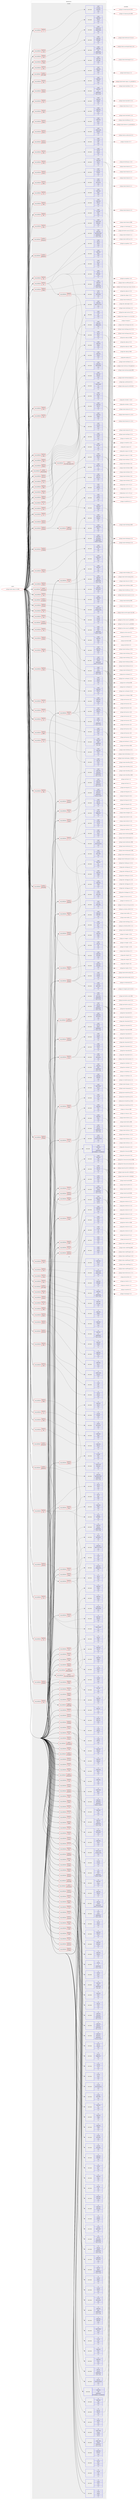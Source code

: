 digraph prolog {

# *************
# Graph options
# *************

newrank=true;
concentrate=true;
compound=true;
graph [rankdir=LR,fontname=Helvetica,fontsize=10,ranksep=1.5];#, ranksep=2.5, nodesep=0.2];
edge  [arrowhead=vee];
node  [fontname=Helvetica,fontsize=10];

# **********
# The ebuild
# **********

subgraph cluster_leftcol {
color=gray;
label=<<i>ebuild</i>>;
id [label="portage://media-video/vlc-3.0.9999", color=red, width=4, href="../media-video/vlc-3.0.9999.svg"];
}

# ****************
# The dependencies
# ****************

subgraph cluster_midcol {
color=gray;
label=<<i>dependencies</i>>;
subgraph cluster_compile {
fillcolor="#eeeeee";
style=filled;
label=<<i>compile</i>>;
subgraph cond85868 {
dependency334471 [label=<<TABLE BORDER="0" CELLBORDER="1" CELLSPACING="0" CELLPADDING="4"><TR><TD ROWSPAN="3" CELLPADDING="10">use_conditional</TD></TR><TR><TD>positive</TD></TR><TR><TD>X</TD></TR></TABLE>>, shape=none, color=red];
subgraph pack246059 {
dependency334472 [label=<<TABLE BORDER="0" CELLBORDER="1" CELLSPACING="0" CELLPADDING="4" WIDTH="220"><TR><TD ROWSPAN="6" CELLPADDING="30">pack_dep</TD></TR><TR><TD WIDTH="110">install</TD></TR><TR><TD>x11-base</TD></TR><TR><TD>xorg-proto</TD></TR><TR><TD>none</TD></TR><TR><TD>[,,]</TD></TR></TABLE>>, shape=none, color=blue];
}
dependency334471:e -> dependency334472:w [weight=20,style="dashed",arrowhead="vee"];
}
id:e -> dependency334471:w [weight=20,style="solid",arrowhead="vee"];
subgraph cond85869 {
dependency334473 [label=<<TABLE BORDER="0" CELLBORDER="1" CELLSPACING="0" CELLPADDING="4"><TR><TD ROWSPAN="3" CELLPADDING="10">use_conditional</TD></TR><TR><TD>positive</TD></TR><TR><TD>X</TD></TR></TABLE>>, shape=none, color=red];
subgraph pack246060 {
dependency334474 [label=<<TABLE BORDER="0" CELLBORDER="1" CELLSPACING="0" CELLPADDING="4" WIDTH="220"><TR><TD ROWSPAN="6" CELLPADDING="30">pack_dep</TD></TR><TR><TD WIDTH="110">install</TD></TR><TR><TD>x11-libs</TD></TR><TR><TD>libX11</TD></TR><TR><TD>none</TD></TR><TR><TD>[,,]</TD></TR></TABLE>>, shape=none, color=blue];
}
dependency334473:e -> dependency334474:w [weight=20,style="dashed",arrowhead="vee"];
subgraph pack246061 {
dependency334475 [label=<<TABLE BORDER="0" CELLBORDER="1" CELLSPACING="0" CELLPADDING="4" WIDTH="220"><TR><TD ROWSPAN="6" CELLPADDING="30">pack_dep</TD></TR><TR><TD WIDTH="110">install</TD></TR><TR><TD>x11-libs</TD></TR><TR><TD>libxcb</TD></TR><TR><TD>none</TD></TR><TR><TD>[,,]</TD></TR></TABLE>>, shape=none, color=blue];
}
dependency334473:e -> dependency334475:w [weight=20,style="dashed",arrowhead="vee"];
subgraph pack246062 {
dependency334476 [label=<<TABLE BORDER="0" CELLBORDER="1" CELLSPACING="0" CELLPADDING="4" WIDTH="220"><TR><TD ROWSPAN="6" CELLPADDING="30">pack_dep</TD></TR><TR><TD WIDTH="110">install</TD></TR><TR><TD>x11-libs</TD></TR><TR><TD>xcb-util</TD></TR><TR><TD>none</TD></TR><TR><TD>[,,]</TD></TR></TABLE>>, shape=none, color=blue];
}
dependency334473:e -> dependency334476:w [weight=20,style="dashed",arrowhead="vee"];
subgraph pack246063 {
dependency334477 [label=<<TABLE BORDER="0" CELLBORDER="1" CELLSPACING="0" CELLPADDING="4" WIDTH="220"><TR><TD ROWSPAN="6" CELLPADDING="30">pack_dep</TD></TR><TR><TD WIDTH="110">install</TD></TR><TR><TD>x11-libs</TD></TR><TR><TD>xcb-util-keysyms</TD></TR><TR><TD>none</TD></TR><TR><TD>[,,]</TD></TR></TABLE>>, shape=none, color=blue];
}
dependency334473:e -> dependency334477:w [weight=20,style="dashed",arrowhead="vee"];
}
id:e -> dependency334473:w [weight=20,style="solid",arrowhead="vee"];
subgraph cond85870 {
dependency334478 [label=<<TABLE BORDER="0" CELLBORDER="1" CELLSPACING="0" CELLPADDING="4"><TR><TD ROWSPAN="3" CELLPADDING="10">use_conditional</TD></TR><TR><TD>positive</TD></TR><TR><TD>a52</TD></TR></TABLE>>, shape=none, color=red];
subgraph pack246064 {
dependency334479 [label=<<TABLE BORDER="0" CELLBORDER="1" CELLSPACING="0" CELLPADDING="4" WIDTH="220"><TR><TD ROWSPAN="6" CELLPADDING="30">pack_dep</TD></TR><TR><TD WIDTH="110">install</TD></TR><TR><TD>media-libs</TD></TR><TR><TD>a52dec</TD></TR><TR><TD>none</TD></TR><TR><TD>[,,]</TD></TR></TABLE>>, shape=none, color=blue];
}
dependency334478:e -> dependency334479:w [weight=20,style="dashed",arrowhead="vee"];
}
id:e -> dependency334478:w [weight=20,style="solid",arrowhead="vee"];
subgraph cond85871 {
dependency334480 [label=<<TABLE BORDER="0" CELLBORDER="1" CELLSPACING="0" CELLPADDING="4"><TR><TD ROWSPAN="3" CELLPADDING="10">use_conditional</TD></TR><TR><TD>positive</TD></TR><TR><TD>alsa</TD></TR></TABLE>>, shape=none, color=red];
subgraph pack246065 {
dependency334481 [label=<<TABLE BORDER="0" CELLBORDER="1" CELLSPACING="0" CELLPADDING="4" WIDTH="220"><TR><TD ROWSPAN="6" CELLPADDING="30">pack_dep</TD></TR><TR><TD WIDTH="110">install</TD></TR><TR><TD>media-libs</TD></TR><TR><TD>alsa-lib</TD></TR><TR><TD>none</TD></TR><TR><TD>[,,]</TD></TR></TABLE>>, shape=none, color=blue];
}
dependency334480:e -> dependency334481:w [weight=20,style="dashed",arrowhead="vee"];
}
id:e -> dependency334480:w [weight=20,style="solid",arrowhead="vee"];
subgraph cond85872 {
dependency334482 [label=<<TABLE BORDER="0" CELLBORDER="1" CELLSPACING="0" CELLPADDING="4"><TR><TD ROWSPAN="3" CELLPADDING="10">use_conditional</TD></TR><TR><TD>positive</TD></TR><TR><TD>aom</TD></TR></TABLE>>, shape=none, color=red];
subgraph pack246066 {
dependency334483 [label=<<TABLE BORDER="0" CELLBORDER="1" CELLSPACING="0" CELLPADDING="4" WIDTH="220"><TR><TD ROWSPAN="6" CELLPADDING="30">pack_dep</TD></TR><TR><TD WIDTH="110">install</TD></TR><TR><TD>media-libs</TD></TR><TR><TD>libaom</TD></TR><TR><TD>none</TD></TR><TR><TD>[,,]</TD></TR></TABLE>>, shape=none, color=blue];
}
dependency334482:e -> dependency334483:w [weight=20,style="dashed",arrowhead="vee"];
}
id:e -> dependency334482:w [weight=20,style="solid",arrowhead="vee"];
subgraph cond85873 {
dependency334484 [label=<<TABLE BORDER="0" CELLBORDER="1" CELLSPACING="0" CELLPADDING="4"><TR><TD ROWSPAN="3" CELLPADDING="10">use_conditional</TD></TR><TR><TD>positive</TD></TR><TR><TD>archive</TD></TR></TABLE>>, shape=none, color=red];
subgraph pack246067 {
dependency334485 [label=<<TABLE BORDER="0" CELLBORDER="1" CELLSPACING="0" CELLPADDING="4" WIDTH="220"><TR><TD ROWSPAN="6" CELLPADDING="30">pack_dep</TD></TR><TR><TD WIDTH="110">install</TD></TR><TR><TD>app-arch</TD></TR><TR><TD>libarchive</TD></TR><TR><TD>none</TD></TR><TR><TD>[,,]</TD></TR></TABLE>>, shape=none, color=blue];
}
dependency334484:e -> dependency334485:w [weight=20,style="dashed",arrowhead="vee"];
}
id:e -> dependency334484:w [weight=20,style="solid",arrowhead="vee"];
subgraph cond85874 {
dependency334486 [label=<<TABLE BORDER="0" CELLBORDER="1" CELLSPACING="0" CELLPADDING="4"><TR><TD ROWSPAN="3" CELLPADDING="10">use_conditional</TD></TR><TR><TD>positive</TD></TR><TR><TD>aribsub</TD></TR></TABLE>>, shape=none, color=red];
subgraph pack246068 {
dependency334487 [label=<<TABLE BORDER="0" CELLBORDER="1" CELLSPACING="0" CELLPADDING="4" WIDTH="220"><TR><TD ROWSPAN="6" CELLPADDING="30">pack_dep</TD></TR><TR><TD WIDTH="110">install</TD></TR><TR><TD>media-libs</TD></TR><TR><TD>aribb24</TD></TR><TR><TD>none</TD></TR><TR><TD>[,,]</TD></TR></TABLE>>, shape=none, color=blue];
}
dependency334486:e -> dependency334487:w [weight=20,style="dashed",arrowhead="vee"];
}
id:e -> dependency334486:w [weight=20,style="solid",arrowhead="vee"];
subgraph cond85875 {
dependency334488 [label=<<TABLE BORDER="0" CELLBORDER="1" CELLSPACING="0" CELLPADDING="4"><TR><TD ROWSPAN="3" CELLPADDING="10">use_conditional</TD></TR><TR><TD>positive</TD></TR><TR><TD>bidi</TD></TR></TABLE>>, shape=none, color=red];
subgraph pack246069 {
dependency334489 [label=<<TABLE BORDER="0" CELLBORDER="1" CELLSPACING="0" CELLPADDING="4" WIDTH="220"><TR><TD ROWSPAN="6" CELLPADDING="30">pack_dep</TD></TR><TR><TD WIDTH="110">install</TD></TR><TR><TD>dev-libs</TD></TR><TR><TD>fribidi</TD></TR><TR><TD>none</TD></TR><TR><TD>[,,]</TD></TR></TABLE>>, shape=none, color=blue];
}
dependency334488:e -> dependency334489:w [weight=20,style="dashed",arrowhead="vee"];
subgraph pack246070 {
dependency334490 [label=<<TABLE BORDER="0" CELLBORDER="1" CELLSPACING="0" CELLPADDING="4" WIDTH="220"><TR><TD ROWSPAN="6" CELLPADDING="30">pack_dep</TD></TR><TR><TD WIDTH="110">install</TD></TR><TR><TD>media-libs</TD></TR><TR><TD>freetype</TD></TR><TR><TD>none</TD></TR><TR><TD>[,,]</TD></TR></TABLE>>, shape=none, color=blue];
}
dependency334488:e -> dependency334490:w [weight=20,style="dashed",arrowhead="vee"];
subgraph pack246071 {
dependency334491 [label=<<TABLE BORDER="0" CELLBORDER="1" CELLSPACING="0" CELLPADDING="4" WIDTH="220"><TR><TD ROWSPAN="6" CELLPADDING="30">pack_dep</TD></TR><TR><TD WIDTH="110">install</TD></TR><TR><TD>media-libs</TD></TR><TR><TD>harfbuzz</TD></TR><TR><TD>none</TD></TR><TR><TD>[,,]</TD></TR></TABLE>>, shape=none, color=blue];
}
dependency334488:e -> dependency334491:w [weight=20,style="dashed",arrowhead="vee"];
subgraph pack246072 {
dependency334492 [label=<<TABLE BORDER="0" CELLBORDER="1" CELLSPACING="0" CELLPADDING="4" WIDTH="220"><TR><TD ROWSPAN="6" CELLPADDING="30">pack_dep</TD></TR><TR><TD WIDTH="110">install</TD></TR><TR><TD>virtual</TD></TR><TR><TD>ttf-fonts</TD></TR><TR><TD>none</TD></TR><TR><TD>[,,]</TD></TR></TABLE>>, shape=none, color=blue];
}
dependency334488:e -> dependency334492:w [weight=20,style="dashed",arrowhead="vee"];
}
id:e -> dependency334488:w [weight=20,style="solid",arrowhead="vee"];
subgraph cond85876 {
dependency334493 [label=<<TABLE BORDER="0" CELLBORDER="1" CELLSPACING="0" CELLPADDING="4"><TR><TD ROWSPAN="3" CELLPADDING="10">use_conditional</TD></TR><TR><TD>positive</TD></TR><TR><TD>bluray</TD></TR></TABLE>>, shape=none, color=red];
subgraph pack246073 {
dependency334494 [label=<<TABLE BORDER="0" CELLBORDER="1" CELLSPACING="0" CELLPADDING="4" WIDTH="220"><TR><TD ROWSPAN="6" CELLPADDING="30">pack_dep</TD></TR><TR><TD WIDTH="110">install</TD></TR><TR><TD>media-libs</TD></TR><TR><TD>libbluray</TD></TR><TR><TD>greaterequal</TD></TR><TR><TD>[1.3.0,,,1.3.0]</TD></TR></TABLE>>, shape=none, color=blue];
}
dependency334493:e -> dependency334494:w [weight=20,style="dashed",arrowhead="vee"];
}
id:e -> dependency334493:w [weight=20,style="solid",arrowhead="vee"];
subgraph cond85877 {
dependency334495 [label=<<TABLE BORDER="0" CELLBORDER="1" CELLSPACING="0" CELLPADDING="4"><TR><TD ROWSPAN="3" CELLPADDING="10">use_conditional</TD></TR><TR><TD>positive</TD></TR><TR><TD>cddb</TD></TR></TABLE>>, shape=none, color=red];
subgraph pack246074 {
dependency334496 [label=<<TABLE BORDER="0" CELLBORDER="1" CELLSPACING="0" CELLPADDING="4" WIDTH="220"><TR><TD ROWSPAN="6" CELLPADDING="30">pack_dep</TD></TR><TR><TD WIDTH="110">install</TD></TR><TR><TD>media-libs</TD></TR><TR><TD>libcddb</TD></TR><TR><TD>none</TD></TR><TR><TD>[,,]</TD></TR></TABLE>>, shape=none, color=blue];
}
dependency334495:e -> dependency334496:w [weight=20,style="dashed",arrowhead="vee"];
}
id:e -> dependency334495:w [weight=20,style="solid",arrowhead="vee"];
subgraph cond85878 {
dependency334497 [label=<<TABLE BORDER="0" CELLBORDER="1" CELLSPACING="0" CELLPADDING="4"><TR><TD ROWSPAN="3" CELLPADDING="10">use_conditional</TD></TR><TR><TD>positive</TD></TR><TR><TD>chromaprint</TD></TR></TABLE>>, shape=none, color=red];
subgraph pack246075 {
dependency334498 [label=<<TABLE BORDER="0" CELLBORDER="1" CELLSPACING="0" CELLPADDING="4" WIDTH="220"><TR><TD ROWSPAN="6" CELLPADDING="30">pack_dep</TD></TR><TR><TD WIDTH="110">install</TD></TR><TR><TD>media-libs</TD></TR><TR><TD>chromaprint</TD></TR><TR><TD>none</TD></TR><TR><TD>[,,]</TD></TR></TABLE>>, shape=none, color=blue];
}
dependency334497:e -> dependency334498:w [weight=20,style="dashed",arrowhead="vee"];
}
id:e -> dependency334497:w [weight=20,style="solid",arrowhead="vee"];
subgraph cond85879 {
dependency334499 [label=<<TABLE BORDER="0" CELLBORDER="1" CELLSPACING="0" CELLPADDING="4"><TR><TD ROWSPAN="3" CELLPADDING="10">use_conditional</TD></TR><TR><TD>positive</TD></TR><TR><TD>chromecast</TD></TR></TABLE>>, shape=none, color=red];
subgraph pack246076 {
dependency334500 [label=<<TABLE BORDER="0" CELLBORDER="1" CELLSPACING="0" CELLPADDING="4" WIDTH="220"><TR><TD ROWSPAN="6" CELLPADDING="30">pack_dep</TD></TR><TR><TD WIDTH="110">install</TD></TR><TR><TD>dev-libs</TD></TR><TR><TD>protobuf</TD></TR><TR><TD>greaterequal</TD></TR><TR><TD>[2.5.0,,,2.5.0]</TD></TR></TABLE>>, shape=none, color=blue];
}
dependency334499:e -> dependency334500:w [weight=20,style="dashed",arrowhead="vee"];
subgraph pack246077 {
dependency334501 [label=<<TABLE BORDER="0" CELLBORDER="1" CELLSPACING="0" CELLPADDING="4" WIDTH="220"><TR><TD ROWSPAN="6" CELLPADDING="30">pack_dep</TD></TR><TR><TD WIDTH="110">install</TD></TR><TR><TD>net-libs</TD></TR><TR><TD>libmicrodns</TD></TR><TR><TD>greaterequal</TD></TR><TR><TD>[0.1.2,,,0.1.2]</TD></TR></TABLE>>, shape=none, color=blue];
}
dependency334499:e -> dependency334501:w [weight=20,style="dashed",arrowhead="vee"];
}
id:e -> dependency334499:w [weight=20,style="solid",arrowhead="vee"];
subgraph cond85880 {
dependency334502 [label=<<TABLE BORDER="0" CELLBORDER="1" CELLSPACING="0" CELLPADDING="4"><TR><TD ROWSPAN="3" CELLPADDING="10">use_conditional</TD></TR><TR><TD>positive</TD></TR><TR><TD>dav1d</TD></TR></TABLE>>, shape=none, color=red];
subgraph pack246078 {
dependency334503 [label=<<TABLE BORDER="0" CELLBORDER="1" CELLSPACING="0" CELLPADDING="4" WIDTH="220"><TR><TD ROWSPAN="6" CELLPADDING="30">pack_dep</TD></TR><TR><TD WIDTH="110">install</TD></TR><TR><TD>media-libs</TD></TR><TR><TD>dav1d</TD></TR><TR><TD>none</TD></TR><TR><TD>[,,]</TD></TR></TABLE>>, shape=none, color=blue];
}
dependency334502:e -> dependency334503:w [weight=20,style="dashed",arrowhead="vee"];
}
id:e -> dependency334502:w [weight=20,style="solid",arrowhead="vee"];
subgraph cond85881 {
dependency334504 [label=<<TABLE BORDER="0" CELLBORDER="1" CELLSPACING="0" CELLPADDING="4"><TR><TD ROWSPAN="3" CELLPADDING="10">use_conditional</TD></TR><TR><TD>positive</TD></TR><TR><TD>dbus</TD></TR></TABLE>>, shape=none, color=red];
subgraph pack246079 {
dependency334505 [label=<<TABLE BORDER="0" CELLBORDER="1" CELLSPACING="0" CELLPADDING="4" WIDTH="220"><TR><TD ROWSPAN="6" CELLPADDING="30">pack_dep</TD></TR><TR><TD WIDTH="110">install</TD></TR><TR><TD>sys-apps</TD></TR><TR><TD>dbus</TD></TR><TR><TD>none</TD></TR><TR><TD>[,,]</TD></TR></TABLE>>, shape=none, color=blue];
}
dependency334504:e -> dependency334505:w [weight=20,style="dashed",arrowhead="vee"];
}
id:e -> dependency334504:w [weight=20,style="solid",arrowhead="vee"];
subgraph cond85882 {
dependency334506 [label=<<TABLE BORDER="0" CELLBORDER="1" CELLSPACING="0" CELLPADDING="4"><TR><TD ROWSPAN="3" CELLPADDING="10">use_conditional</TD></TR><TR><TD>positive</TD></TR><TR><TD>dc1394</TD></TR></TABLE>>, shape=none, color=red];
subgraph pack246080 {
dependency334507 [label=<<TABLE BORDER="0" CELLBORDER="1" CELLSPACING="0" CELLPADDING="4" WIDTH="220"><TR><TD ROWSPAN="6" CELLPADDING="30">pack_dep</TD></TR><TR><TD WIDTH="110">install</TD></TR><TR><TD>media-libs</TD></TR><TR><TD>libdc1394</TD></TR><TR><TD>none</TD></TR><TR><TD>[,,]</TD></TR></TABLE>>, shape=none, color=blue];
}
dependency334506:e -> dependency334507:w [weight=20,style="dashed",arrowhead="vee"];
subgraph pack246081 {
dependency334508 [label=<<TABLE BORDER="0" CELLBORDER="1" CELLSPACING="0" CELLPADDING="4" WIDTH="220"><TR><TD ROWSPAN="6" CELLPADDING="30">pack_dep</TD></TR><TR><TD WIDTH="110">install</TD></TR><TR><TD>sys-libs</TD></TR><TR><TD>libraw1394</TD></TR><TR><TD>none</TD></TR><TR><TD>[,,]</TD></TR></TABLE>>, shape=none, color=blue];
}
dependency334506:e -> dependency334508:w [weight=20,style="dashed",arrowhead="vee"];
}
id:e -> dependency334506:w [weight=20,style="solid",arrowhead="vee"];
subgraph cond85883 {
dependency334509 [label=<<TABLE BORDER="0" CELLBORDER="1" CELLSPACING="0" CELLPADDING="4"><TR><TD ROWSPAN="3" CELLPADDING="10">use_conditional</TD></TR><TR><TD>positive</TD></TR><TR><TD>dts</TD></TR></TABLE>>, shape=none, color=red];
subgraph pack246082 {
dependency334510 [label=<<TABLE BORDER="0" CELLBORDER="1" CELLSPACING="0" CELLPADDING="4" WIDTH="220"><TR><TD ROWSPAN="6" CELLPADDING="30">pack_dep</TD></TR><TR><TD WIDTH="110">install</TD></TR><TR><TD>media-libs</TD></TR><TR><TD>libdca</TD></TR><TR><TD>none</TD></TR><TR><TD>[,,]</TD></TR></TABLE>>, shape=none, color=blue];
}
dependency334509:e -> dependency334510:w [weight=20,style="dashed",arrowhead="vee"];
}
id:e -> dependency334509:w [weight=20,style="solid",arrowhead="vee"];
subgraph cond85884 {
dependency334511 [label=<<TABLE BORDER="0" CELLBORDER="1" CELLSPACING="0" CELLPADDING="4"><TR><TD ROWSPAN="3" CELLPADDING="10">use_conditional</TD></TR><TR><TD>positive</TD></TR><TR><TD>dvbpsi</TD></TR></TABLE>>, shape=none, color=red];
subgraph pack246083 {
dependency334512 [label=<<TABLE BORDER="0" CELLBORDER="1" CELLSPACING="0" CELLPADDING="4" WIDTH="220"><TR><TD ROWSPAN="6" CELLPADDING="30">pack_dep</TD></TR><TR><TD WIDTH="110">install</TD></TR><TR><TD>media-libs</TD></TR><TR><TD>libdvbpsi</TD></TR><TR><TD>greaterequal</TD></TR><TR><TD>[1.2.0,,,1.2.0]</TD></TR></TABLE>>, shape=none, color=blue];
}
dependency334511:e -> dependency334512:w [weight=20,style="dashed",arrowhead="vee"];
}
id:e -> dependency334511:w [weight=20,style="solid",arrowhead="vee"];
subgraph cond85885 {
dependency334513 [label=<<TABLE BORDER="0" CELLBORDER="1" CELLSPACING="0" CELLPADDING="4"><TR><TD ROWSPAN="3" CELLPADDING="10">use_conditional</TD></TR><TR><TD>positive</TD></TR><TR><TD>dvd</TD></TR></TABLE>>, shape=none, color=red];
subgraph pack246084 {
dependency334514 [label=<<TABLE BORDER="0" CELLBORDER="1" CELLSPACING="0" CELLPADDING="4" WIDTH="220"><TR><TD ROWSPAN="6" CELLPADDING="30">pack_dep</TD></TR><TR><TD WIDTH="110">install</TD></TR><TR><TD>media-libs</TD></TR><TR><TD>libdvdnav</TD></TR><TR><TD>greaterequal</TD></TR><TR><TD>[6.1.1,,,6.1.1]</TD></TR></TABLE>>, shape=none, color=blue];
}
dependency334513:e -> dependency334514:w [weight=20,style="dashed",arrowhead="vee"];
subgraph pack246085 {
dependency334515 [label=<<TABLE BORDER="0" CELLBORDER="1" CELLSPACING="0" CELLPADDING="4" WIDTH="220"><TR><TD ROWSPAN="6" CELLPADDING="30">pack_dep</TD></TR><TR><TD WIDTH="110">install</TD></TR><TR><TD>media-libs</TD></TR><TR><TD>libdvdread</TD></TR><TR><TD>greaterequal</TD></TR><TR><TD>[6.1.2,,,6.1.2]</TD></TR></TABLE>>, shape=none, color=blue];
}
dependency334513:e -> dependency334515:w [weight=20,style="dashed",arrowhead="vee"];
}
id:e -> dependency334513:w [weight=20,style="solid",arrowhead="vee"];
subgraph cond85886 {
dependency334516 [label=<<TABLE BORDER="0" CELLBORDER="1" CELLSPACING="0" CELLPADDING="4"><TR><TD ROWSPAN="3" CELLPADDING="10">use_conditional</TD></TR><TR><TD>positive</TD></TR><TR><TD>faad</TD></TR></TABLE>>, shape=none, color=red];
subgraph pack246086 {
dependency334517 [label=<<TABLE BORDER="0" CELLBORDER="1" CELLSPACING="0" CELLPADDING="4" WIDTH="220"><TR><TD ROWSPAN="6" CELLPADDING="30">pack_dep</TD></TR><TR><TD WIDTH="110">install</TD></TR><TR><TD>media-libs</TD></TR><TR><TD>faad2</TD></TR><TR><TD>none</TD></TR><TR><TD>[,,]</TD></TR></TABLE>>, shape=none, color=blue];
}
dependency334516:e -> dependency334517:w [weight=20,style="dashed",arrowhead="vee"];
}
id:e -> dependency334516:w [weight=20,style="solid",arrowhead="vee"];
subgraph cond85887 {
dependency334518 [label=<<TABLE BORDER="0" CELLBORDER="1" CELLSPACING="0" CELLPADDING="4"><TR><TD ROWSPAN="3" CELLPADDING="10">use_conditional</TD></TR><TR><TD>positive</TD></TR><TR><TD>fdk</TD></TR></TABLE>>, shape=none, color=red];
subgraph pack246087 {
dependency334519 [label=<<TABLE BORDER="0" CELLBORDER="1" CELLSPACING="0" CELLPADDING="4" WIDTH="220"><TR><TD ROWSPAN="6" CELLPADDING="30">pack_dep</TD></TR><TR><TD WIDTH="110">install</TD></TR><TR><TD>media-libs</TD></TR><TR><TD>fdk-aac</TD></TR><TR><TD>none</TD></TR><TR><TD>[,,]</TD></TR></TABLE>>, shape=none, color=blue];
}
dependency334518:e -> dependency334519:w [weight=20,style="dashed",arrowhead="vee"];
}
id:e -> dependency334518:w [weight=20,style="solid",arrowhead="vee"];
subgraph cond85888 {
dependency334520 [label=<<TABLE BORDER="0" CELLBORDER="1" CELLSPACING="0" CELLPADDING="4"><TR><TD ROWSPAN="3" CELLPADDING="10">use_conditional</TD></TR><TR><TD>positive</TD></TR><TR><TD>ffmpeg</TD></TR></TABLE>>, shape=none, color=red];
subgraph pack246088 {
dependency334521 [label=<<TABLE BORDER="0" CELLBORDER="1" CELLSPACING="0" CELLPADDING="4" WIDTH="220"><TR><TD ROWSPAN="6" CELLPADDING="30">pack_dep</TD></TR><TR><TD WIDTH="110">install</TD></TR><TR><TD>media-video</TD></TR><TR><TD>ffmpeg</TD></TR><TR><TD>greaterequal</TD></TR><TR><TD>[3.1.3,,,3.1.3]</TD></TR></TABLE>>, shape=none, color=blue];
}
dependency334520:e -> dependency334521:w [weight=20,style="dashed",arrowhead="vee"];
}
id:e -> dependency334520:w [weight=20,style="solid",arrowhead="vee"];
subgraph cond85889 {
dependency334522 [label=<<TABLE BORDER="0" CELLBORDER="1" CELLSPACING="0" CELLPADDING="4"><TR><TD ROWSPAN="3" CELLPADDING="10">use_conditional</TD></TR><TR><TD>positive</TD></TR><TR><TD>flac</TD></TR></TABLE>>, shape=none, color=red];
subgraph pack246089 {
dependency334523 [label=<<TABLE BORDER="0" CELLBORDER="1" CELLSPACING="0" CELLPADDING="4" WIDTH="220"><TR><TD ROWSPAN="6" CELLPADDING="30">pack_dep</TD></TR><TR><TD WIDTH="110">install</TD></TR><TR><TD>media-libs</TD></TR><TR><TD>flac</TD></TR><TR><TD>none</TD></TR><TR><TD>[,,]</TD></TR></TABLE>>, shape=none, color=blue];
}
dependency334522:e -> dependency334523:w [weight=20,style="dashed",arrowhead="vee"];
subgraph pack246090 {
dependency334524 [label=<<TABLE BORDER="0" CELLBORDER="1" CELLSPACING="0" CELLPADDING="4" WIDTH="220"><TR><TD ROWSPAN="6" CELLPADDING="30">pack_dep</TD></TR><TR><TD WIDTH="110">install</TD></TR><TR><TD>media-libs</TD></TR><TR><TD>libogg</TD></TR><TR><TD>none</TD></TR><TR><TD>[,,]</TD></TR></TABLE>>, shape=none, color=blue];
}
dependency334522:e -> dependency334524:w [weight=20,style="dashed",arrowhead="vee"];
}
id:e -> dependency334522:w [weight=20,style="solid",arrowhead="vee"];
subgraph cond85890 {
dependency334525 [label=<<TABLE BORDER="0" CELLBORDER="1" CELLSPACING="0" CELLPADDING="4"><TR><TD ROWSPAN="3" CELLPADDING="10">use_conditional</TD></TR><TR><TD>positive</TD></TR><TR><TD>fluidsynth</TD></TR></TABLE>>, shape=none, color=red];
subgraph pack246091 {
dependency334526 [label=<<TABLE BORDER="0" CELLBORDER="1" CELLSPACING="0" CELLPADDING="4" WIDTH="220"><TR><TD ROWSPAN="6" CELLPADDING="30">pack_dep</TD></TR><TR><TD WIDTH="110">install</TD></TR><TR><TD>media-sound</TD></TR><TR><TD>fluidsynth</TD></TR><TR><TD>none</TD></TR><TR><TD>[,,]</TD></TR></TABLE>>, shape=none, color=blue];
}
dependency334525:e -> dependency334526:w [weight=20,style="dashed",arrowhead="vee"];
}
id:e -> dependency334525:w [weight=20,style="solid",arrowhead="vee"];
subgraph cond85891 {
dependency334527 [label=<<TABLE BORDER="0" CELLBORDER="1" CELLSPACING="0" CELLPADDING="4"><TR><TD ROWSPAN="3" CELLPADDING="10">use_conditional</TD></TR><TR><TD>positive</TD></TR><TR><TD>fontconfig</TD></TR></TABLE>>, shape=none, color=red];
subgraph pack246092 {
dependency334528 [label=<<TABLE BORDER="0" CELLBORDER="1" CELLSPACING="0" CELLPADDING="4" WIDTH="220"><TR><TD ROWSPAN="6" CELLPADDING="30">pack_dep</TD></TR><TR><TD WIDTH="110">install</TD></TR><TR><TD>media-libs</TD></TR><TR><TD>fontconfig</TD></TR><TR><TD>none</TD></TR><TR><TD>[,,]</TD></TR></TABLE>>, shape=none, color=blue];
}
dependency334527:e -> dependency334528:w [weight=20,style="dashed",arrowhead="vee"];
}
id:e -> dependency334527:w [weight=20,style="solid",arrowhead="vee"];
subgraph cond85892 {
dependency334529 [label=<<TABLE BORDER="0" CELLBORDER="1" CELLSPACING="0" CELLPADDING="4"><TR><TD ROWSPAN="3" CELLPADDING="10">use_conditional</TD></TR><TR><TD>positive</TD></TR><TR><TD>gcrypt</TD></TR></TABLE>>, shape=none, color=red];
subgraph pack246093 {
dependency334530 [label=<<TABLE BORDER="0" CELLBORDER="1" CELLSPACING="0" CELLPADDING="4" WIDTH="220"><TR><TD ROWSPAN="6" CELLPADDING="30">pack_dep</TD></TR><TR><TD WIDTH="110">install</TD></TR><TR><TD>dev-libs</TD></TR><TR><TD>libgcrypt</TD></TR><TR><TD>none</TD></TR><TR><TD>[,,]</TD></TR></TABLE>>, shape=none, color=blue];
}
dependency334529:e -> dependency334530:w [weight=20,style="dashed",arrowhead="vee"];
subgraph pack246094 {
dependency334531 [label=<<TABLE BORDER="0" CELLBORDER="1" CELLSPACING="0" CELLPADDING="4" WIDTH="220"><TR><TD ROWSPAN="6" CELLPADDING="30">pack_dep</TD></TR><TR><TD WIDTH="110">install</TD></TR><TR><TD>dev-libs</TD></TR><TR><TD>libgpg-error</TD></TR><TR><TD>none</TD></TR><TR><TD>[,,]</TD></TR></TABLE>>, shape=none, color=blue];
}
dependency334529:e -> dependency334531:w [weight=20,style="dashed",arrowhead="vee"];
}
id:e -> dependency334529:w [weight=20,style="solid",arrowhead="vee"];
subgraph cond85893 {
dependency334532 [label=<<TABLE BORDER="0" CELLBORDER="1" CELLSPACING="0" CELLPADDING="4"><TR><TD ROWSPAN="3" CELLPADDING="10">use_conditional</TD></TR><TR><TD>positive</TD></TR><TR><TD>gme</TD></TR></TABLE>>, shape=none, color=red];
subgraph pack246095 {
dependency334533 [label=<<TABLE BORDER="0" CELLBORDER="1" CELLSPACING="0" CELLPADDING="4" WIDTH="220"><TR><TD ROWSPAN="6" CELLPADDING="30">pack_dep</TD></TR><TR><TD WIDTH="110">install</TD></TR><TR><TD>media-libs</TD></TR><TR><TD>game-music-emu</TD></TR><TR><TD>none</TD></TR><TR><TD>[,,]</TD></TR></TABLE>>, shape=none, color=blue];
}
dependency334532:e -> dependency334533:w [weight=20,style="dashed",arrowhead="vee"];
}
id:e -> dependency334532:w [weight=20,style="solid",arrowhead="vee"];
subgraph cond85894 {
dependency334534 [label=<<TABLE BORDER="0" CELLBORDER="1" CELLSPACING="0" CELLPADDING="4"><TR><TD ROWSPAN="3" CELLPADDING="10">use_conditional</TD></TR><TR><TD>positive</TD></TR><TR><TD>gstreamer</TD></TR></TABLE>>, shape=none, color=red];
subgraph pack246096 {
dependency334535 [label=<<TABLE BORDER="0" CELLBORDER="1" CELLSPACING="0" CELLPADDING="4" WIDTH="220"><TR><TD ROWSPAN="6" CELLPADDING="30">pack_dep</TD></TR><TR><TD WIDTH="110">install</TD></TR><TR><TD>media-libs</TD></TR><TR><TD>gst-plugins-base</TD></TR><TR><TD>greaterequal</TD></TR><TR><TD>[1.4.5,,,1.4.5]</TD></TR></TABLE>>, shape=none, color=blue];
}
dependency334534:e -> dependency334535:w [weight=20,style="dashed",arrowhead="vee"];
}
id:e -> dependency334534:w [weight=20,style="solid",arrowhead="vee"];
subgraph cond85895 {
dependency334536 [label=<<TABLE BORDER="0" CELLBORDER="1" CELLSPACING="0" CELLPADDING="4"><TR><TD ROWSPAN="3" CELLPADDING="10">use_conditional</TD></TR><TR><TD>positive</TD></TR><TR><TD>gui</TD></TR></TABLE>>, shape=none, color=red];
subgraph pack246097 {
dependency334537 [label=<<TABLE BORDER="0" CELLBORDER="1" CELLSPACING="0" CELLPADDING="4" WIDTH="220"><TR><TD ROWSPAN="6" CELLPADDING="30">pack_dep</TD></TR><TR><TD WIDTH="110">install</TD></TR><TR><TD>dev-qt</TD></TR><TR><TD>qtcore</TD></TR><TR><TD>none</TD></TR><TR><TD>[,,]</TD></TR></TABLE>>, shape=none, color=blue];
}
dependency334536:e -> dependency334537:w [weight=20,style="dashed",arrowhead="vee"];
subgraph pack246098 {
dependency334538 [label=<<TABLE BORDER="0" CELLBORDER="1" CELLSPACING="0" CELLPADDING="4" WIDTH="220"><TR><TD ROWSPAN="6" CELLPADDING="30">pack_dep</TD></TR><TR><TD WIDTH="110">install</TD></TR><TR><TD>dev-qt</TD></TR><TR><TD>qtgui</TD></TR><TR><TD>none</TD></TR><TR><TD>[,,]</TD></TR></TABLE>>, shape=none, color=blue];
}
dependency334536:e -> dependency334538:w [weight=20,style="dashed",arrowhead="vee"];
subgraph pack246099 {
dependency334539 [label=<<TABLE BORDER="0" CELLBORDER="1" CELLSPACING="0" CELLPADDING="4" WIDTH="220"><TR><TD ROWSPAN="6" CELLPADDING="30">pack_dep</TD></TR><TR><TD WIDTH="110">install</TD></TR><TR><TD>dev-qt</TD></TR><TR><TD>qtsvg</TD></TR><TR><TD>none</TD></TR><TR><TD>[,,]</TD></TR></TABLE>>, shape=none, color=blue];
}
dependency334536:e -> dependency334539:w [weight=20,style="dashed",arrowhead="vee"];
subgraph pack246100 {
dependency334540 [label=<<TABLE BORDER="0" CELLBORDER="1" CELLSPACING="0" CELLPADDING="4" WIDTH="220"><TR><TD ROWSPAN="6" CELLPADDING="30">pack_dep</TD></TR><TR><TD WIDTH="110">install</TD></TR><TR><TD>dev-qt</TD></TR><TR><TD>qtwidgets</TD></TR><TR><TD>none</TD></TR><TR><TD>[,,]</TD></TR></TABLE>>, shape=none, color=blue];
}
dependency334536:e -> dependency334540:w [weight=20,style="dashed",arrowhead="vee"];
subgraph cond85896 {
dependency334541 [label=<<TABLE BORDER="0" CELLBORDER="1" CELLSPACING="0" CELLPADDING="4"><TR><TD ROWSPAN="3" CELLPADDING="10">use_conditional</TD></TR><TR><TD>positive</TD></TR><TR><TD>X</TD></TR></TABLE>>, shape=none, color=red];
subgraph pack246101 {
dependency334542 [label=<<TABLE BORDER="0" CELLBORDER="1" CELLSPACING="0" CELLPADDING="4" WIDTH="220"><TR><TD ROWSPAN="6" CELLPADDING="30">pack_dep</TD></TR><TR><TD WIDTH="110">install</TD></TR><TR><TD>dev-qt</TD></TR><TR><TD>qtx11extras</TD></TR><TR><TD>none</TD></TR><TR><TD>[,,]</TD></TR></TABLE>>, shape=none, color=blue];
}
dependency334541:e -> dependency334542:w [weight=20,style="dashed",arrowhead="vee"];
subgraph pack246102 {
dependency334543 [label=<<TABLE BORDER="0" CELLBORDER="1" CELLSPACING="0" CELLPADDING="4" WIDTH="220"><TR><TD ROWSPAN="6" CELLPADDING="30">pack_dep</TD></TR><TR><TD WIDTH="110">install</TD></TR><TR><TD>x11-libs</TD></TR><TR><TD>libX11</TD></TR><TR><TD>none</TD></TR><TR><TD>[,,]</TD></TR></TABLE>>, shape=none, color=blue];
}
dependency334541:e -> dependency334543:w [weight=20,style="dashed",arrowhead="vee"];
}
dependency334536:e -> dependency334541:w [weight=20,style="dashed",arrowhead="vee"];
}
id:e -> dependency334536:w [weight=20,style="solid",arrowhead="vee"];
subgraph cond85897 {
dependency334544 [label=<<TABLE BORDER="0" CELLBORDER="1" CELLSPACING="0" CELLPADDING="4"><TR><TD ROWSPAN="3" CELLPADDING="10">use_conditional</TD></TR><TR><TD>positive</TD></TR><TR><TD>ieee1394</TD></TR></TABLE>>, shape=none, color=red];
subgraph pack246103 {
dependency334545 [label=<<TABLE BORDER="0" CELLBORDER="1" CELLSPACING="0" CELLPADDING="4" WIDTH="220"><TR><TD ROWSPAN="6" CELLPADDING="30">pack_dep</TD></TR><TR><TD WIDTH="110">install</TD></TR><TR><TD>sys-libs</TD></TR><TR><TD>libavc1394</TD></TR><TR><TD>none</TD></TR><TR><TD>[,,]</TD></TR></TABLE>>, shape=none, color=blue];
}
dependency334544:e -> dependency334545:w [weight=20,style="dashed",arrowhead="vee"];
subgraph pack246104 {
dependency334546 [label=<<TABLE BORDER="0" CELLBORDER="1" CELLSPACING="0" CELLPADDING="4" WIDTH="220"><TR><TD ROWSPAN="6" CELLPADDING="30">pack_dep</TD></TR><TR><TD WIDTH="110">install</TD></TR><TR><TD>sys-libs</TD></TR><TR><TD>libraw1394</TD></TR><TR><TD>none</TD></TR><TR><TD>[,,]</TD></TR></TABLE>>, shape=none, color=blue];
}
dependency334544:e -> dependency334546:w [weight=20,style="dashed",arrowhead="vee"];
}
id:e -> dependency334544:w [weight=20,style="solid",arrowhead="vee"];
subgraph cond85898 {
dependency334547 [label=<<TABLE BORDER="0" CELLBORDER="1" CELLSPACING="0" CELLPADDING="4"><TR><TD ROWSPAN="3" CELLPADDING="10">use_conditional</TD></TR><TR><TD>positive</TD></TR><TR><TD>jack</TD></TR></TABLE>>, shape=none, color=red];
subgraph pack246105 {
dependency334548 [label=<<TABLE BORDER="0" CELLBORDER="1" CELLSPACING="0" CELLPADDING="4" WIDTH="220"><TR><TD ROWSPAN="6" CELLPADDING="30">pack_dep</TD></TR><TR><TD WIDTH="110">install</TD></TR><TR><TD>virtual</TD></TR><TR><TD>jack</TD></TR><TR><TD>none</TD></TR><TR><TD>[,,]</TD></TR></TABLE>>, shape=none, color=blue];
}
dependency334547:e -> dependency334548:w [weight=20,style="dashed",arrowhead="vee"];
}
id:e -> dependency334547:w [weight=20,style="solid",arrowhead="vee"];
subgraph cond85899 {
dependency334549 [label=<<TABLE BORDER="0" CELLBORDER="1" CELLSPACING="0" CELLPADDING="4"><TR><TD ROWSPAN="3" CELLPADDING="10">use_conditional</TD></TR><TR><TD>positive</TD></TR><TR><TD>jpeg</TD></TR></TABLE>>, shape=none, color=red];
subgraph pack246106 {
dependency334550 [label=<<TABLE BORDER="0" CELLBORDER="1" CELLSPACING="0" CELLPADDING="4" WIDTH="220"><TR><TD ROWSPAN="6" CELLPADDING="30">pack_dep</TD></TR><TR><TD WIDTH="110">install</TD></TR><TR><TD>media-libs</TD></TR><TR><TD>libjpeg-turbo</TD></TR><TR><TD>none</TD></TR><TR><TD>[,,]</TD></TR></TABLE>>, shape=none, color=blue];
}
dependency334549:e -> dependency334550:w [weight=20,style="dashed",arrowhead="vee"];
}
id:e -> dependency334549:w [weight=20,style="solid",arrowhead="vee"];
subgraph cond85900 {
dependency334551 [label=<<TABLE BORDER="0" CELLBORDER="1" CELLSPACING="0" CELLPADDING="4"><TR><TD ROWSPAN="3" CELLPADDING="10">use_conditional</TD></TR><TR><TD>positive</TD></TR><TR><TD>kate</TD></TR></TABLE>>, shape=none, color=red];
subgraph pack246107 {
dependency334552 [label=<<TABLE BORDER="0" CELLBORDER="1" CELLSPACING="0" CELLPADDING="4" WIDTH="220"><TR><TD ROWSPAN="6" CELLPADDING="30">pack_dep</TD></TR><TR><TD WIDTH="110">install</TD></TR><TR><TD>media-libs</TD></TR><TR><TD>libkate</TD></TR><TR><TD>none</TD></TR><TR><TD>[,,]</TD></TR></TABLE>>, shape=none, color=blue];
}
dependency334551:e -> dependency334552:w [weight=20,style="dashed",arrowhead="vee"];
}
id:e -> dependency334551:w [weight=20,style="solid",arrowhead="vee"];
subgraph cond85901 {
dependency334553 [label=<<TABLE BORDER="0" CELLBORDER="1" CELLSPACING="0" CELLPADDING="4"><TR><TD ROWSPAN="3" CELLPADDING="10">use_conditional</TD></TR><TR><TD>positive</TD></TR><TR><TD>keyring</TD></TR></TABLE>>, shape=none, color=red];
subgraph pack246108 {
dependency334554 [label=<<TABLE BORDER="0" CELLBORDER="1" CELLSPACING="0" CELLPADDING="4" WIDTH="220"><TR><TD ROWSPAN="6" CELLPADDING="30">pack_dep</TD></TR><TR><TD WIDTH="110">install</TD></TR><TR><TD>app-crypt</TD></TR><TR><TD>libsecret</TD></TR><TR><TD>none</TD></TR><TR><TD>[,,]</TD></TR></TABLE>>, shape=none, color=blue];
}
dependency334553:e -> dependency334554:w [weight=20,style="dashed",arrowhead="vee"];
}
id:e -> dependency334553:w [weight=20,style="solid",arrowhead="vee"];
subgraph cond85902 {
dependency334555 [label=<<TABLE BORDER="0" CELLBORDER="1" CELLSPACING="0" CELLPADDING="4"><TR><TD ROWSPAN="3" CELLPADDING="10">use_conditional</TD></TR><TR><TD>positive</TD></TR><TR><TD>libass</TD></TR></TABLE>>, shape=none, color=red];
subgraph pack246109 {
dependency334556 [label=<<TABLE BORDER="0" CELLBORDER="1" CELLSPACING="0" CELLPADDING="4" WIDTH="220"><TR><TD ROWSPAN="6" CELLPADDING="30">pack_dep</TD></TR><TR><TD WIDTH="110">install</TD></TR><TR><TD>media-libs</TD></TR><TR><TD>fontconfig</TD></TR><TR><TD>none</TD></TR><TR><TD>[,,]</TD></TR></TABLE>>, shape=none, color=blue];
}
dependency334555:e -> dependency334556:w [weight=20,style="dashed",arrowhead="vee"];
subgraph pack246110 {
dependency334557 [label=<<TABLE BORDER="0" CELLBORDER="1" CELLSPACING="0" CELLPADDING="4" WIDTH="220"><TR><TD ROWSPAN="6" CELLPADDING="30">pack_dep</TD></TR><TR><TD WIDTH="110">install</TD></TR><TR><TD>media-libs</TD></TR><TR><TD>libass</TD></TR><TR><TD>none</TD></TR><TR><TD>[,,]</TD></TR></TABLE>>, shape=none, color=blue];
}
dependency334555:e -> dependency334557:w [weight=20,style="dashed",arrowhead="vee"];
}
id:e -> dependency334555:w [weight=20,style="solid",arrowhead="vee"];
subgraph cond85903 {
dependency334558 [label=<<TABLE BORDER="0" CELLBORDER="1" CELLSPACING="0" CELLPADDING="4"><TR><TD ROWSPAN="3" CELLPADDING="10">use_conditional</TD></TR><TR><TD>positive</TD></TR><TR><TD>libcaca</TD></TR></TABLE>>, shape=none, color=red];
subgraph pack246111 {
dependency334559 [label=<<TABLE BORDER="0" CELLBORDER="1" CELLSPACING="0" CELLPADDING="4" WIDTH="220"><TR><TD ROWSPAN="6" CELLPADDING="30">pack_dep</TD></TR><TR><TD WIDTH="110">install</TD></TR><TR><TD>media-libs</TD></TR><TR><TD>libcaca</TD></TR><TR><TD>none</TD></TR><TR><TD>[,,]</TD></TR></TABLE>>, shape=none, color=blue];
}
dependency334558:e -> dependency334559:w [weight=20,style="dashed",arrowhead="vee"];
}
id:e -> dependency334558:w [weight=20,style="solid",arrowhead="vee"];
subgraph cond85904 {
dependency334560 [label=<<TABLE BORDER="0" CELLBORDER="1" CELLSPACING="0" CELLPADDING="4"><TR><TD ROWSPAN="3" CELLPADDING="10">use_conditional</TD></TR><TR><TD>positive</TD></TR><TR><TD>libnotify</TD></TR></TABLE>>, shape=none, color=red];
subgraph pack246112 {
dependency334561 [label=<<TABLE BORDER="0" CELLBORDER="1" CELLSPACING="0" CELLPADDING="4" WIDTH="220"><TR><TD ROWSPAN="6" CELLPADDING="30">pack_dep</TD></TR><TR><TD WIDTH="110">install</TD></TR><TR><TD>dev-libs</TD></TR><TR><TD>glib</TD></TR><TR><TD>none</TD></TR><TR><TD>[,,]</TD></TR></TABLE>>, shape=none, color=blue];
}
dependency334560:e -> dependency334561:w [weight=20,style="dashed",arrowhead="vee"];
subgraph pack246113 {
dependency334562 [label=<<TABLE BORDER="0" CELLBORDER="1" CELLSPACING="0" CELLPADDING="4" WIDTH="220"><TR><TD ROWSPAN="6" CELLPADDING="30">pack_dep</TD></TR><TR><TD WIDTH="110">install</TD></TR><TR><TD>x11-libs</TD></TR><TR><TD>gdk-pixbuf</TD></TR><TR><TD>none</TD></TR><TR><TD>[,,]</TD></TR></TABLE>>, shape=none, color=blue];
}
dependency334560:e -> dependency334562:w [weight=20,style="dashed",arrowhead="vee"];
subgraph pack246114 {
dependency334563 [label=<<TABLE BORDER="0" CELLBORDER="1" CELLSPACING="0" CELLPADDING="4" WIDTH="220"><TR><TD ROWSPAN="6" CELLPADDING="30">pack_dep</TD></TR><TR><TD WIDTH="110">install</TD></TR><TR><TD>x11-libs</TD></TR><TR><TD>gtk+</TD></TR><TR><TD>none</TD></TR><TR><TD>[,,]</TD></TR></TABLE>>, shape=none, color=blue];
}
dependency334560:e -> dependency334563:w [weight=20,style="dashed",arrowhead="vee"];
subgraph pack246115 {
dependency334564 [label=<<TABLE BORDER="0" CELLBORDER="1" CELLSPACING="0" CELLPADDING="4" WIDTH="220"><TR><TD ROWSPAN="6" CELLPADDING="30">pack_dep</TD></TR><TR><TD WIDTH="110">install</TD></TR><TR><TD>x11-libs</TD></TR><TR><TD>libnotify</TD></TR><TR><TD>none</TD></TR><TR><TD>[,,]</TD></TR></TABLE>>, shape=none, color=blue];
}
dependency334560:e -> dependency334564:w [weight=20,style="dashed",arrowhead="vee"];
}
id:e -> dependency334560:w [weight=20,style="solid",arrowhead="vee"];
subgraph cond85905 {
dependency334565 [label=<<TABLE BORDER="0" CELLBORDER="1" CELLSPACING="0" CELLPADDING="4"><TR><TD ROWSPAN="3" CELLPADDING="10">use_conditional</TD></TR><TR><TD>positive</TD></TR><TR><TD>libsamplerate</TD></TR></TABLE>>, shape=none, color=red];
subgraph pack246116 {
dependency334566 [label=<<TABLE BORDER="0" CELLBORDER="1" CELLSPACING="0" CELLPADDING="4" WIDTH="220"><TR><TD ROWSPAN="6" CELLPADDING="30">pack_dep</TD></TR><TR><TD WIDTH="110">install</TD></TR><TR><TD>media-libs</TD></TR><TR><TD>libsamplerate</TD></TR><TR><TD>none</TD></TR><TR><TD>[,,]</TD></TR></TABLE>>, shape=none, color=blue];
}
dependency334565:e -> dependency334566:w [weight=20,style="dashed",arrowhead="vee"];
}
id:e -> dependency334565:w [weight=20,style="solid",arrowhead="vee"];
subgraph cond85906 {
dependency334567 [label=<<TABLE BORDER="0" CELLBORDER="1" CELLSPACING="0" CELLPADDING="4"><TR><TD ROWSPAN="3" CELLPADDING="10">use_conditional</TD></TR><TR><TD>positive</TD></TR><TR><TD>libtar</TD></TR></TABLE>>, shape=none, color=red];
subgraph pack246117 {
dependency334568 [label=<<TABLE BORDER="0" CELLBORDER="1" CELLSPACING="0" CELLPADDING="4" WIDTH="220"><TR><TD ROWSPAN="6" CELLPADDING="30">pack_dep</TD></TR><TR><TD WIDTH="110">install</TD></TR><TR><TD>dev-libs</TD></TR><TR><TD>libtar</TD></TR><TR><TD>none</TD></TR><TR><TD>[,,]</TD></TR></TABLE>>, shape=none, color=blue];
}
dependency334567:e -> dependency334568:w [weight=20,style="dashed",arrowhead="vee"];
}
id:e -> dependency334567:w [weight=20,style="solid",arrowhead="vee"];
subgraph cond85907 {
dependency334569 [label=<<TABLE BORDER="0" CELLBORDER="1" CELLSPACING="0" CELLPADDING="4"><TR><TD ROWSPAN="3" CELLPADDING="10">use_conditional</TD></TR><TR><TD>positive</TD></TR><TR><TD>libtiger</TD></TR></TABLE>>, shape=none, color=red];
subgraph pack246118 {
dependency334570 [label=<<TABLE BORDER="0" CELLBORDER="1" CELLSPACING="0" CELLPADDING="4" WIDTH="220"><TR><TD ROWSPAN="6" CELLPADDING="30">pack_dep</TD></TR><TR><TD WIDTH="110">install</TD></TR><TR><TD>media-libs</TD></TR><TR><TD>libtiger</TD></TR><TR><TD>none</TD></TR><TR><TD>[,,]</TD></TR></TABLE>>, shape=none, color=blue];
}
dependency334569:e -> dependency334570:w [weight=20,style="dashed",arrowhead="vee"];
}
id:e -> dependency334569:w [weight=20,style="solid",arrowhead="vee"];
subgraph cond85908 {
dependency334571 [label=<<TABLE BORDER="0" CELLBORDER="1" CELLSPACING="0" CELLPADDING="4"><TR><TD ROWSPAN="3" CELLPADDING="10">use_conditional</TD></TR><TR><TD>positive</TD></TR><TR><TD>linsys</TD></TR></TABLE>>, shape=none, color=red];
subgraph pack246119 {
dependency334572 [label=<<TABLE BORDER="0" CELLBORDER="1" CELLSPACING="0" CELLPADDING="4" WIDTH="220"><TR><TD ROWSPAN="6" CELLPADDING="30">pack_dep</TD></TR><TR><TD WIDTH="110">install</TD></TR><TR><TD>media-libs</TD></TR><TR><TD>zvbi</TD></TR><TR><TD>none</TD></TR><TR><TD>[,,]</TD></TR></TABLE>>, shape=none, color=blue];
}
dependency334571:e -> dependency334572:w [weight=20,style="dashed",arrowhead="vee"];
}
id:e -> dependency334571:w [weight=20,style="solid",arrowhead="vee"];
subgraph cond85909 {
dependency334573 [label=<<TABLE BORDER="0" CELLBORDER="1" CELLSPACING="0" CELLPADDING="4"><TR><TD ROWSPAN="3" CELLPADDING="10">use_conditional</TD></TR><TR><TD>positive</TD></TR><TR><TD>lirc</TD></TR></TABLE>>, shape=none, color=red];
subgraph pack246120 {
dependency334574 [label=<<TABLE BORDER="0" CELLBORDER="1" CELLSPACING="0" CELLPADDING="4" WIDTH="220"><TR><TD ROWSPAN="6" CELLPADDING="30">pack_dep</TD></TR><TR><TD WIDTH="110">install</TD></TR><TR><TD>app-misc</TD></TR><TR><TD>lirc</TD></TR><TR><TD>none</TD></TR><TR><TD>[,,]</TD></TR></TABLE>>, shape=none, color=blue];
}
dependency334573:e -> dependency334574:w [weight=20,style="dashed",arrowhead="vee"];
}
id:e -> dependency334573:w [weight=20,style="solid",arrowhead="vee"];
subgraph cond85910 {
dependency334575 [label=<<TABLE BORDER="0" CELLBORDER="1" CELLSPACING="0" CELLPADDING="4"><TR><TD ROWSPAN="3" CELLPADDING="10">use_conditional</TD></TR><TR><TD>positive</TD></TR><TR><TD>live</TD></TR></TABLE>>, shape=none, color=red];
subgraph pack246121 {
dependency334576 [label=<<TABLE BORDER="0" CELLBORDER="1" CELLSPACING="0" CELLPADDING="4" WIDTH="220"><TR><TD ROWSPAN="6" CELLPADDING="30">pack_dep</TD></TR><TR><TD WIDTH="110">install</TD></TR><TR><TD>media-plugins</TD></TR><TR><TD>live</TD></TR><TR><TD>none</TD></TR><TR><TD>[,,]</TD></TR></TABLE>>, shape=none, color=blue];
}
dependency334575:e -> dependency334576:w [weight=20,style="dashed",arrowhead="vee"];
}
id:e -> dependency334575:w [weight=20,style="solid",arrowhead="vee"];
subgraph cond85911 {
dependency334577 [label=<<TABLE BORDER="0" CELLBORDER="1" CELLSPACING="0" CELLPADDING="4"><TR><TD ROWSPAN="3" CELLPADDING="10">use_conditional</TD></TR><TR><TD>positive</TD></TR><TR><TD>lua</TD></TR></TABLE>>, shape=none, color=red];
subgraph cond85912 {
dependency334578 [label=<<TABLE BORDER="0" CELLBORDER="1" CELLSPACING="0" CELLPADDING="4"><TR><TD ROWSPAN="3" CELLPADDING="10">use_conditional</TD></TR><TR><TD>positive</TD></TR><TR><TD>lua_single_target_lua5-1</TD></TR></TABLE>>, shape=none, color=red];
subgraph pack246122 {
dependency334579 [label=<<TABLE BORDER="0" CELLBORDER="1" CELLSPACING="0" CELLPADDING="4" WIDTH="220"><TR><TD ROWSPAN="6" CELLPADDING="30">pack_dep</TD></TR><TR><TD WIDTH="110">install</TD></TR><TR><TD>dev-lang</TD></TR><TR><TD>lua</TD></TR><TR><TD>none</TD></TR><TR><TD>[,,]</TD></TR></TABLE>>, shape=none, color=blue];
}
dependency334578:e -> dependency334579:w [weight=20,style="dashed",arrowhead="vee"];
}
dependency334577:e -> dependency334578:w [weight=20,style="dashed",arrowhead="vee"];
}
id:e -> dependency334577:w [weight=20,style="solid",arrowhead="vee"];
subgraph cond85913 {
dependency334580 [label=<<TABLE BORDER="0" CELLBORDER="1" CELLSPACING="0" CELLPADDING="4"><TR><TD ROWSPAN="3" CELLPADDING="10">use_conditional</TD></TR><TR><TD>positive</TD></TR><TR><TD>mad</TD></TR></TABLE>>, shape=none, color=red];
subgraph pack246123 {
dependency334581 [label=<<TABLE BORDER="0" CELLBORDER="1" CELLSPACING="0" CELLPADDING="4" WIDTH="220"><TR><TD ROWSPAN="6" CELLPADDING="30">pack_dep</TD></TR><TR><TD WIDTH="110">install</TD></TR><TR><TD>media-libs</TD></TR><TR><TD>libmad</TD></TR><TR><TD>none</TD></TR><TR><TD>[,,]</TD></TR></TABLE>>, shape=none, color=blue];
}
dependency334580:e -> dependency334581:w [weight=20,style="dashed",arrowhead="vee"];
}
id:e -> dependency334580:w [weight=20,style="solid",arrowhead="vee"];
subgraph cond85914 {
dependency334582 [label=<<TABLE BORDER="0" CELLBORDER="1" CELLSPACING="0" CELLPADDING="4"><TR><TD ROWSPAN="3" CELLPADDING="10">use_conditional</TD></TR><TR><TD>positive</TD></TR><TR><TD>matroska</TD></TR></TABLE>>, shape=none, color=red];
subgraph pack246124 {
dependency334583 [label=<<TABLE BORDER="0" CELLBORDER="1" CELLSPACING="0" CELLPADDING="4" WIDTH="220"><TR><TD ROWSPAN="6" CELLPADDING="30">pack_dep</TD></TR><TR><TD WIDTH="110">install</TD></TR><TR><TD>dev-libs</TD></TR><TR><TD>libebml</TD></TR><TR><TD>greaterequal</TD></TR><TR><TD>[1.4.2,,,1.4.2]</TD></TR></TABLE>>, shape=none, color=blue];
}
dependency334582:e -> dependency334583:w [weight=20,style="dashed",arrowhead="vee"];
subgraph pack246125 {
dependency334584 [label=<<TABLE BORDER="0" CELLBORDER="1" CELLSPACING="0" CELLPADDING="4" WIDTH="220"><TR><TD ROWSPAN="6" CELLPADDING="30">pack_dep</TD></TR><TR><TD WIDTH="110">install</TD></TR><TR><TD>media-libs</TD></TR><TR><TD>libmatroska</TD></TR><TR><TD>none</TD></TR><TR><TD>[,,]</TD></TR></TABLE>>, shape=none, color=blue];
}
dependency334582:e -> dependency334584:w [weight=20,style="dashed",arrowhead="vee"];
}
id:e -> dependency334582:w [weight=20,style="solid",arrowhead="vee"];
subgraph cond85915 {
dependency334585 [label=<<TABLE BORDER="0" CELLBORDER="1" CELLSPACING="0" CELLPADDING="4"><TR><TD ROWSPAN="3" CELLPADDING="10">use_conditional</TD></TR><TR><TD>positive</TD></TR><TR><TD>modplug</TD></TR></TABLE>>, shape=none, color=red];
subgraph pack246126 {
dependency334586 [label=<<TABLE BORDER="0" CELLBORDER="1" CELLSPACING="0" CELLPADDING="4" WIDTH="220"><TR><TD ROWSPAN="6" CELLPADDING="30">pack_dep</TD></TR><TR><TD WIDTH="110">install</TD></TR><TR><TD>media-libs</TD></TR><TR><TD>libmodplug</TD></TR><TR><TD>greaterequal</TD></TR><TR><TD>[0.8.9.0,,,0.8.9.0]</TD></TR></TABLE>>, shape=none, color=blue];
}
dependency334585:e -> dependency334586:w [weight=20,style="dashed",arrowhead="vee"];
}
id:e -> dependency334585:w [weight=20,style="solid",arrowhead="vee"];
subgraph cond85916 {
dependency334587 [label=<<TABLE BORDER="0" CELLBORDER="1" CELLSPACING="0" CELLPADDING="4"><TR><TD ROWSPAN="3" CELLPADDING="10">use_conditional</TD></TR><TR><TD>positive</TD></TR><TR><TD>mp3</TD></TR></TABLE>>, shape=none, color=red];
subgraph pack246127 {
dependency334588 [label=<<TABLE BORDER="0" CELLBORDER="1" CELLSPACING="0" CELLPADDING="4" WIDTH="220"><TR><TD ROWSPAN="6" CELLPADDING="30">pack_dep</TD></TR><TR><TD WIDTH="110">install</TD></TR><TR><TD>media-sound</TD></TR><TR><TD>mpg123-base</TD></TR><TR><TD>none</TD></TR><TR><TD>[,,]</TD></TR></TABLE>>, shape=none, color=blue];
}
dependency334587:e -> dependency334588:w [weight=20,style="dashed",arrowhead="vee"];
}
id:e -> dependency334587:w [weight=20,style="solid",arrowhead="vee"];
subgraph cond85917 {
dependency334589 [label=<<TABLE BORDER="0" CELLBORDER="1" CELLSPACING="0" CELLPADDING="4"><TR><TD ROWSPAN="3" CELLPADDING="10">use_conditional</TD></TR><TR><TD>positive</TD></TR><TR><TD>mpeg</TD></TR></TABLE>>, shape=none, color=red];
subgraph pack246128 {
dependency334590 [label=<<TABLE BORDER="0" CELLBORDER="1" CELLSPACING="0" CELLPADDING="4" WIDTH="220"><TR><TD ROWSPAN="6" CELLPADDING="30">pack_dep</TD></TR><TR><TD WIDTH="110">install</TD></TR><TR><TD>media-libs</TD></TR><TR><TD>libmpeg2</TD></TR><TR><TD>none</TD></TR><TR><TD>[,,]</TD></TR></TABLE>>, shape=none, color=blue];
}
dependency334589:e -> dependency334590:w [weight=20,style="dashed",arrowhead="vee"];
}
id:e -> dependency334589:w [weight=20,style="solid",arrowhead="vee"];
subgraph cond85918 {
dependency334591 [label=<<TABLE BORDER="0" CELLBORDER="1" CELLSPACING="0" CELLPADDING="4"><TR><TD ROWSPAN="3" CELLPADDING="10">use_conditional</TD></TR><TR><TD>positive</TD></TR><TR><TD>mtp</TD></TR></TABLE>>, shape=none, color=red];
subgraph pack246129 {
dependency334592 [label=<<TABLE BORDER="0" CELLBORDER="1" CELLSPACING="0" CELLPADDING="4" WIDTH="220"><TR><TD ROWSPAN="6" CELLPADDING="30">pack_dep</TD></TR><TR><TD WIDTH="110">install</TD></TR><TR><TD>media-libs</TD></TR><TR><TD>libmtp</TD></TR><TR><TD>none</TD></TR><TR><TD>[,,]</TD></TR></TABLE>>, shape=none, color=blue];
}
dependency334591:e -> dependency334592:w [weight=20,style="dashed",arrowhead="vee"];
}
id:e -> dependency334591:w [weight=20,style="solid",arrowhead="vee"];
subgraph cond85919 {
dependency334593 [label=<<TABLE BORDER="0" CELLBORDER="1" CELLSPACING="0" CELLPADDING="4"><TR><TD ROWSPAN="3" CELLPADDING="10">use_conditional</TD></TR><TR><TD>positive</TD></TR><TR><TD>musepack</TD></TR></TABLE>>, shape=none, color=red];
subgraph pack246130 {
dependency334594 [label=<<TABLE BORDER="0" CELLBORDER="1" CELLSPACING="0" CELLPADDING="4" WIDTH="220"><TR><TD ROWSPAN="6" CELLPADDING="30">pack_dep</TD></TR><TR><TD WIDTH="110">install</TD></TR><TR><TD>media-sound</TD></TR><TR><TD>musepack-tools</TD></TR><TR><TD>none</TD></TR><TR><TD>[,,]</TD></TR></TABLE>>, shape=none, color=blue];
}
dependency334593:e -> dependency334594:w [weight=20,style="dashed",arrowhead="vee"];
}
id:e -> dependency334593:w [weight=20,style="solid",arrowhead="vee"];
subgraph cond85920 {
dependency334595 [label=<<TABLE BORDER="0" CELLBORDER="1" CELLSPACING="0" CELLPADDING="4"><TR><TD ROWSPAN="3" CELLPADDING="10">use_conditional</TD></TR><TR><TD>positive</TD></TR><TR><TD>ncurses</TD></TR></TABLE>>, shape=none, color=red];
subgraph pack246131 {
dependency334596 [label=<<TABLE BORDER="0" CELLBORDER="1" CELLSPACING="0" CELLPADDING="4" WIDTH="220"><TR><TD ROWSPAN="6" CELLPADDING="30">pack_dep</TD></TR><TR><TD WIDTH="110">install</TD></TR><TR><TD>sys-libs</TD></TR><TR><TD>ncurses</TD></TR><TR><TD>none</TD></TR><TR><TD>[,,]</TD></TR></TABLE>>, shape=none, color=blue];
}
dependency334595:e -> dependency334596:w [weight=20,style="dashed",arrowhead="vee"];
}
id:e -> dependency334595:w [weight=20,style="solid",arrowhead="vee"];
subgraph cond85921 {
dependency334597 [label=<<TABLE BORDER="0" CELLBORDER="1" CELLSPACING="0" CELLPADDING="4"><TR><TD ROWSPAN="3" CELLPADDING="10">use_conditional</TD></TR><TR><TD>positive</TD></TR><TR><TD>nfs</TD></TR></TABLE>>, shape=none, color=red];
subgraph pack246132 {
dependency334598 [label=<<TABLE BORDER="0" CELLBORDER="1" CELLSPACING="0" CELLPADDING="4" WIDTH="220"><TR><TD ROWSPAN="6" CELLPADDING="30">pack_dep</TD></TR><TR><TD WIDTH="110">install</TD></TR><TR><TD>net-fs</TD></TR><TR><TD>libnfs</TD></TR><TR><TD>greaterequal</TD></TR><TR><TD>[0.10.0,,,0.10.0]</TD></TR></TABLE>>, shape=none, color=blue];
}
dependency334597:e -> dependency334598:w [weight=20,style="dashed",arrowhead="vee"];
}
id:e -> dependency334597:w [weight=20,style="solid",arrowhead="vee"];
subgraph cond85922 {
dependency334599 [label=<<TABLE BORDER="0" CELLBORDER="1" CELLSPACING="0" CELLPADDING="4"><TR><TD ROWSPAN="3" CELLPADDING="10">use_conditional</TD></TR><TR><TD>positive</TD></TR><TR><TD>ogg</TD></TR></TABLE>>, shape=none, color=red];
subgraph pack246133 {
dependency334600 [label=<<TABLE BORDER="0" CELLBORDER="1" CELLSPACING="0" CELLPADDING="4" WIDTH="220"><TR><TD ROWSPAN="6" CELLPADDING="30">pack_dep</TD></TR><TR><TD WIDTH="110">install</TD></TR><TR><TD>media-libs</TD></TR><TR><TD>libogg</TD></TR><TR><TD>none</TD></TR><TR><TD>[,,]</TD></TR></TABLE>>, shape=none, color=blue];
}
dependency334599:e -> dependency334600:w [weight=20,style="dashed",arrowhead="vee"];
}
id:e -> dependency334599:w [weight=20,style="solid",arrowhead="vee"];
subgraph cond85923 {
dependency334601 [label=<<TABLE BORDER="0" CELLBORDER="1" CELLSPACING="0" CELLPADDING="4"><TR><TD ROWSPAN="3" CELLPADDING="10">use_conditional</TD></TR><TR><TD>positive</TD></TR><TR><TD>opus</TD></TR></TABLE>>, shape=none, color=red];
subgraph pack246134 {
dependency334602 [label=<<TABLE BORDER="0" CELLBORDER="1" CELLSPACING="0" CELLPADDING="4" WIDTH="220"><TR><TD ROWSPAN="6" CELLPADDING="30">pack_dep</TD></TR><TR><TD WIDTH="110">install</TD></TR><TR><TD>media-libs</TD></TR><TR><TD>opus</TD></TR><TR><TD>greaterequal</TD></TR><TR><TD>[1.0.3,,,1.0.3]</TD></TR></TABLE>>, shape=none, color=blue];
}
dependency334601:e -> dependency334602:w [weight=20,style="dashed",arrowhead="vee"];
}
id:e -> dependency334601:w [weight=20,style="solid",arrowhead="vee"];
subgraph cond85924 {
dependency334603 [label=<<TABLE BORDER="0" CELLBORDER="1" CELLSPACING="0" CELLPADDING="4"><TR><TD ROWSPAN="3" CELLPADDING="10">use_conditional</TD></TR><TR><TD>positive</TD></TR><TR><TD>png</TD></TR></TABLE>>, shape=none, color=red];
subgraph pack246135 {
dependency334604 [label=<<TABLE BORDER="0" CELLBORDER="1" CELLSPACING="0" CELLPADDING="4" WIDTH="220"><TR><TD ROWSPAN="6" CELLPADDING="30">pack_dep</TD></TR><TR><TD WIDTH="110">install</TD></TR><TR><TD>media-libs</TD></TR><TR><TD>libpng</TD></TR><TR><TD>none</TD></TR><TR><TD>[,,]</TD></TR></TABLE>>, shape=none, color=blue];
}
dependency334603:e -> dependency334604:w [weight=20,style="dashed",arrowhead="vee"];
}
id:e -> dependency334603:w [weight=20,style="solid",arrowhead="vee"];
subgraph cond85925 {
dependency334605 [label=<<TABLE BORDER="0" CELLBORDER="1" CELLSPACING="0" CELLPADDING="4"><TR><TD ROWSPAN="3" CELLPADDING="10">use_conditional</TD></TR><TR><TD>positive</TD></TR><TR><TD>projectm</TD></TR></TABLE>>, shape=none, color=red];
subgraph pack246136 {
dependency334606 [label=<<TABLE BORDER="0" CELLBORDER="1" CELLSPACING="0" CELLPADDING="4" WIDTH="220"><TR><TD ROWSPAN="6" CELLPADDING="30">pack_dep</TD></TR><TR><TD WIDTH="110">install</TD></TR><TR><TD>media-fonts</TD></TR><TR><TD>dejavu</TD></TR><TR><TD>none</TD></TR><TR><TD>[,,]</TD></TR></TABLE>>, shape=none, color=blue];
}
dependency334605:e -> dependency334606:w [weight=20,style="dashed",arrowhead="vee"];
subgraph pack246137 {
dependency334607 [label=<<TABLE BORDER="0" CELLBORDER="1" CELLSPACING="0" CELLPADDING="4" WIDTH="220"><TR><TD ROWSPAN="6" CELLPADDING="30">pack_dep</TD></TR><TR><TD WIDTH="110">install</TD></TR><TR><TD>media-libs</TD></TR><TR><TD>libprojectm</TD></TR><TR><TD>greaterequal</TD></TR><TR><TD>[3.1.12,,,3.1.12]</TD></TR></TABLE>>, shape=none, color=blue];
}
dependency334605:e -> dependency334607:w [weight=20,style="dashed",arrowhead="vee"];
}
id:e -> dependency334605:w [weight=20,style="solid",arrowhead="vee"];
subgraph cond85926 {
dependency334608 [label=<<TABLE BORDER="0" CELLBORDER="1" CELLSPACING="0" CELLPADDING="4"><TR><TD ROWSPAN="3" CELLPADDING="10">use_conditional</TD></TR><TR><TD>positive</TD></TR><TR><TD>pulseaudio</TD></TR></TABLE>>, shape=none, color=red];
subgraph pack246138 {
dependency334609 [label=<<TABLE BORDER="0" CELLBORDER="1" CELLSPACING="0" CELLPADDING="4" WIDTH="220"><TR><TD ROWSPAN="6" CELLPADDING="30">pack_dep</TD></TR><TR><TD WIDTH="110">install</TD></TR><TR><TD>media-libs</TD></TR><TR><TD>libpulse</TD></TR><TR><TD>none</TD></TR><TR><TD>[,,]</TD></TR></TABLE>>, shape=none, color=blue];
}
dependency334608:e -> dependency334609:w [weight=20,style="dashed",arrowhead="vee"];
}
id:e -> dependency334608:w [weight=20,style="solid",arrowhead="vee"];
subgraph cond85927 {
dependency334610 [label=<<TABLE BORDER="0" CELLBORDER="1" CELLSPACING="0" CELLPADDING="4"><TR><TD ROWSPAN="3" CELLPADDING="10">use_conditional</TD></TR><TR><TD>positive</TD></TR><TR><TD>rdp</TD></TR></TABLE>>, shape=none, color=red];
subgraph pack246139 {
dependency334611 [label=<<TABLE BORDER="0" CELLBORDER="1" CELLSPACING="0" CELLPADDING="4" WIDTH="220"><TR><TD ROWSPAN="6" CELLPADDING="30">pack_dep</TD></TR><TR><TD WIDTH="110">install</TD></TR><TR><TD>net-misc</TD></TR><TR><TD>freerdp</TD></TR><TR><TD>greaterequal</TD></TR><TR><TD>[2.0.0,,_rc0,2.0.0_rc0]</TD></TR></TABLE>>, shape=none, color=blue];
}
dependency334610:e -> dependency334611:w [weight=20,style="dashed",arrowhead="vee"];
}
id:e -> dependency334610:w [weight=20,style="solid",arrowhead="vee"];
subgraph cond85928 {
dependency334612 [label=<<TABLE BORDER="0" CELLBORDER="1" CELLSPACING="0" CELLPADDING="4"><TR><TD ROWSPAN="3" CELLPADDING="10">use_conditional</TD></TR><TR><TD>positive</TD></TR><TR><TD>samba</TD></TR></TABLE>>, shape=none, color=red];
subgraph pack246140 {
dependency334613 [label=<<TABLE BORDER="0" CELLBORDER="1" CELLSPACING="0" CELLPADDING="4" WIDTH="220"><TR><TD ROWSPAN="6" CELLPADDING="30">pack_dep</TD></TR><TR><TD WIDTH="110">install</TD></TR><TR><TD>net-fs</TD></TR><TR><TD>samba</TD></TR><TR><TD>greaterequal</TD></TR><TR><TD>[4.0.0,,,4.0.0]</TD></TR></TABLE>>, shape=none, color=blue];
}
dependency334612:e -> dependency334613:w [weight=20,style="dashed",arrowhead="vee"];
}
id:e -> dependency334612:w [weight=20,style="solid",arrowhead="vee"];
subgraph cond85929 {
dependency334614 [label=<<TABLE BORDER="0" CELLBORDER="1" CELLSPACING="0" CELLPADDING="4"><TR><TD ROWSPAN="3" CELLPADDING="10">use_conditional</TD></TR><TR><TD>positive</TD></TR><TR><TD>sdl-image</TD></TR></TABLE>>, shape=none, color=red];
subgraph pack246141 {
dependency334615 [label=<<TABLE BORDER="0" CELLBORDER="1" CELLSPACING="0" CELLPADDING="4" WIDTH="220"><TR><TD ROWSPAN="6" CELLPADDING="30">pack_dep</TD></TR><TR><TD WIDTH="110">install</TD></TR><TR><TD>media-libs</TD></TR><TR><TD>sdl-image</TD></TR><TR><TD>none</TD></TR><TR><TD>[,,]</TD></TR></TABLE>>, shape=none, color=blue];
}
dependency334614:e -> dependency334615:w [weight=20,style="dashed",arrowhead="vee"];
}
id:e -> dependency334614:w [weight=20,style="solid",arrowhead="vee"];
subgraph cond85930 {
dependency334616 [label=<<TABLE BORDER="0" CELLBORDER="1" CELLSPACING="0" CELLPADDING="4"><TR><TD ROWSPAN="3" CELLPADDING="10">use_conditional</TD></TR><TR><TD>positive</TD></TR><TR><TD>sftp</TD></TR></TABLE>>, shape=none, color=red];
subgraph pack246142 {
dependency334617 [label=<<TABLE BORDER="0" CELLBORDER="1" CELLSPACING="0" CELLPADDING="4" WIDTH="220"><TR><TD ROWSPAN="6" CELLPADDING="30">pack_dep</TD></TR><TR><TD WIDTH="110">install</TD></TR><TR><TD>net-libs</TD></TR><TR><TD>libssh2</TD></TR><TR><TD>none</TD></TR><TR><TD>[,,]</TD></TR></TABLE>>, shape=none, color=blue];
}
dependency334616:e -> dependency334617:w [weight=20,style="dashed",arrowhead="vee"];
}
id:e -> dependency334616:w [weight=20,style="solid",arrowhead="vee"];
subgraph cond85931 {
dependency334618 [label=<<TABLE BORDER="0" CELLBORDER="1" CELLSPACING="0" CELLPADDING="4"><TR><TD ROWSPAN="3" CELLPADDING="10">use_conditional</TD></TR><TR><TD>positive</TD></TR><TR><TD>shout</TD></TR></TABLE>>, shape=none, color=red];
subgraph pack246143 {
dependency334619 [label=<<TABLE BORDER="0" CELLBORDER="1" CELLSPACING="0" CELLPADDING="4" WIDTH="220"><TR><TD ROWSPAN="6" CELLPADDING="30">pack_dep</TD></TR><TR><TD WIDTH="110">install</TD></TR><TR><TD>media-libs</TD></TR><TR><TD>libshout</TD></TR><TR><TD>none</TD></TR><TR><TD>[,,]</TD></TR></TABLE>>, shape=none, color=blue];
}
dependency334618:e -> dependency334619:w [weight=20,style="dashed",arrowhead="vee"];
}
id:e -> dependency334618:w [weight=20,style="solid",arrowhead="vee"];
subgraph cond85932 {
dependency334620 [label=<<TABLE BORDER="0" CELLBORDER="1" CELLSPACING="0" CELLPADDING="4"><TR><TD ROWSPAN="3" CELLPADDING="10">use_conditional</TD></TR><TR><TD>positive</TD></TR><TR><TD>sid</TD></TR></TABLE>>, shape=none, color=red];
subgraph pack246144 {
dependency334621 [label=<<TABLE BORDER="0" CELLBORDER="1" CELLSPACING="0" CELLPADDING="4" WIDTH="220"><TR><TD ROWSPAN="6" CELLPADDING="30">pack_dep</TD></TR><TR><TD WIDTH="110">install</TD></TR><TR><TD>media-libs</TD></TR><TR><TD>libsidplay</TD></TR><TR><TD>none</TD></TR><TR><TD>[,,]</TD></TR></TABLE>>, shape=none, color=blue];
}
dependency334620:e -> dependency334621:w [weight=20,style="dashed",arrowhead="vee"];
}
id:e -> dependency334620:w [weight=20,style="solid",arrowhead="vee"];
subgraph cond85933 {
dependency334622 [label=<<TABLE BORDER="0" CELLBORDER="1" CELLSPACING="0" CELLPADDING="4"><TR><TD ROWSPAN="3" CELLPADDING="10">use_conditional</TD></TR><TR><TD>positive</TD></TR><TR><TD>skins</TD></TR></TABLE>>, shape=none, color=red];
subgraph pack246145 {
dependency334623 [label=<<TABLE BORDER="0" CELLBORDER="1" CELLSPACING="0" CELLPADDING="4" WIDTH="220"><TR><TD ROWSPAN="6" CELLPADDING="30">pack_dep</TD></TR><TR><TD WIDTH="110">install</TD></TR><TR><TD>x11-libs</TD></TR><TR><TD>libXext</TD></TR><TR><TD>none</TD></TR><TR><TD>[,,]</TD></TR></TABLE>>, shape=none, color=blue];
}
dependency334622:e -> dependency334623:w [weight=20,style="dashed",arrowhead="vee"];
subgraph pack246146 {
dependency334624 [label=<<TABLE BORDER="0" CELLBORDER="1" CELLSPACING="0" CELLPADDING="4" WIDTH="220"><TR><TD ROWSPAN="6" CELLPADDING="30">pack_dep</TD></TR><TR><TD WIDTH="110">install</TD></TR><TR><TD>x11-libs</TD></TR><TR><TD>libXinerama</TD></TR><TR><TD>none</TD></TR><TR><TD>[,,]</TD></TR></TABLE>>, shape=none, color=blue];
}
dependency334622:e -> dependency334624:w [weight=20,style="dashed",arrowhead="vee"];
subgraph pack246147 {
dependency334625 [label=<<TABLE BORDER="0" CELLBORDER="1" CELLSPACING="0" CELLPADDING="4" WIDTH="220"><TR><TD ROWSPAN="6" CELLPADDING="30">pack_dep</TD></TR><TR><TD WIDTH="110">install</TD></TR><TR><TD>x11-libs</TD></TR><TR><TD>libXpm</TD></TR><TR><TD>none</TD></TR><TR><TD>[,,]</TD></TR></TABLE>>, shape=none, color=blue];
}
dependency334622:e -> dependency334625:w [weight=20,style="dashed",arrowhead="vee"];
}
id:e -> dependency334622:w [weight=20,style="solid",arrowhead="vee"];
subgraph cond85934 {
dependency334626 [label=<<TABLE BORDER="0" CELLBORDER="1" CELLSPACING="0" CELLPADDING="4"><TR><TD ROWSPAN="3" CELLPADDING="10">use_conditional</TD></TR><TR><TD>positive</TD></TR><TR><TD>soxr</TD></TR></TABLE>>, shape=none, color=red];
subgraph pack246148 {
dependency334627 [label=<<TABLE BORDER="0" CELLBORDER="1" CELLSPACING="0" CELLPADDING="4" WIDTH="220"><TR><TD ROWSPAN="6" CELLPADDING="30">pack_dep</TD></TR><TR><TD WIDTH="110">install</TD></TR><TR><TD>media-libs</TD></TR><TR><TD>soxr</TD></TR><TR><TD>greaterequal</TD></TR><TR><TD>[0.1.2,,,0.1.2]</TD></TR></TABLE>>, shape=none, color=blue];
}
dependency334626:e -> dependency334627:w [weight=20,style="dashed",arrowhead="vee"];
}
id:e -> dependency334626:w [weight=20,style="solid",arrowhead="vee"];
subgraph cond85935 {
dependency334628 [label=<<TABLE BORDER="0" CELLBORDER="1" CELLSPACING="0" CELLPADDING="4"><TR><TD ROWSPAN="3" CELLPADDING="10">use_conditional</TD></TR><TR><TD>positive</TD></TR><TR><TD>speex</TD></TR></TABLE>>, shape=none, color=red];
subgraph pack246149 {
dependency334629 [label=<<TABLE BORDER="0" CELLBORDER="1" CELLSPACING="0" CELLPADDING="4" WIDTH="220"><TR><TD ROWSPAN="6" CELLPADDING="30">pack_dep</TD></TR><TR><TD WIDTH="110">install</TD></TR><TR><TD>media-libs</TD></TR><TR><TD>speex</TD></TR><TR><TD>greaterequal</TD></TR><TR><TD>[1.2.0,,,1.2.0]</TD></TR></TABLE>>, shape=none, color=blue];
}
dependency334628:e -> dependency334629:w [weight=20,style="dashed",arrowhead="vee"];
subgraph pack246150 {
dependency334630 [label=<<TABLE BORDER="0" CELLBORDER="1" CELLSPACING="0" CELLPADDING="4" WIDTH="220"><TR><TD ROWSPAN="6" CELLPADDING="30">pack_dep</TD></TR><TR><TD WIDTH="110">install</TD></TR><TR><TD>media-libs</TD></TR><TR><TD>speexdsp</TD></TR><TR><TD>none</TD></TR><TR><TD>[,,]</TD></TR></TABLE>>, shape=none, color=blue];
}
dependency334628:e -> dependency334630:w [weight=20,style="dashed",arrowhead="vee"];
}
id:e -> dependency334628:w [weight=20,style="solid",arrowhead="vee"];
subgraph cond85936 {
dependency334631 [label=<<TABLE BORDER="0" CELLBORDER="1" CELLSPACING="0" CELLPADDING="4"><TR><TD ROWSPAN="3" CELLPADDING="10">use_conditional</TD></TR><TR><TD>positive</TD></TR><TR><TD>srt</TD></TR></TABLE>>, shape=none, color=red];
subgraph pack246151 {
dependency334632 [label=<<TABLE BORDER="0" CELLBORDER="1" CELLSPACING="0" CELLPADDING="4" WIDTH="220"><TR><TD ROWSPAN="6" CELLPADDING="30">pack_dep</TD></TR><TR><TD WIDTH="110">install</TD></TR><TR><TD>net-libs</TD></TR><TR><TD>srt</TD></TR><TR><TD>greaterequal</TD></TR><TR><TD>[1.4.2,,,1.4.2]</TD></TR></TABLE>>, shape=none, color=blue];
}
dependency334631:e -> dependency334632:w [weight=20,style="dashed",arrowhead="vee"];
}
id:e -> dependency334631:w [weight=20,style="solid",arrowhead="vee"];
subgraph cond85937 {
dependency334633 [label=<<TABLE BORDER="0" CELLBORDER="1" CELLSPACING="0" CELLPADDING="4"><TR><TD ROWSPAN="3" CELLPADDING="10">use_conditional</TD></TR><TR><TD>positive</TD></TR><TR><TD>ssl</TD></TR></TABLE>>, shape=none, color=red];
subgraph pack246152 {
dependency334634 [label=<<TABLE BORDER="0" CELLBORDER="1" CELLSPACING="0" CELLPADDING="4" WIDTH="220"><TR><TD ROWSPAN="6" CELLPADDING="30">pack_dep</TD></TR><TR><TD WIDTH="110">install</TD></TR><TR><TD>net-libs</TD></TR><TR><TD>gnutls</TD></TR><TR><TD>none</TD></TR><TR><TD>[,,]</TD></TR></TABLE>>, shape=none, color=blue];
}
dependency334633:e -> dependency334634:w [weight=20,style="dashed",arrowhead="vee"];
}
id:e -> dependency334633:w [weight=20,style="solid",arrowhead="vee"];
subgraph cond85938 {
dependency334635 [label=<<TABLE BORDER="0" CELLBORDER="1" CELLSPACING="0" CELLPADDING="4"><TR><TD ROWSPAN="3" CELLPADDING="10">use_conditional</TD></TR><TR><TD>positive</TD></TR><TR><TD>svg</TD></TR></TABLE>>, shape=none, color=red];
subgraph pack246153 {
dependency334636 [label=<<TABLE BORDER="0" CELLBORDER="1" CELLSPACING="0" CELLPADDING="4" WIDTH="220"><TR><TD ROWSPAN="6" CELLPADDING="30">pack_dep</TD></TR><TR><TD WIDTH="110">install</TD></TR><TR><TD>gnome-base</TD></TR><TR><TD>librsvg</TD></TR><TR><TD>none</TD></TR><TR><TD>[,,]</TD></TR></TABLE>>, shape=none, color=blue];
}
dependency334635:e -> dependency334636:w [weight=20,style="dashed",arrowhead="vee"];
subgraph pack246154 {
dependency334637 [label=<<TABLE BORDER="0" CELLBORDER="1" CELLSPACING="0" CELLPADDING="4" WIDTH="220"><TR><TD ROWSPAN="6" CELLPADDING="30">pack_dep</TD></TR><TR><TD WIDTH="110">install</TD></TR><TR><TD>x11-libs</TD></TR><TR><TD>cairo</TD></TR><TR><TD>none</TD></TR><TR><TD>[,,]</TD></TR></TABLE>>, shape=none, color=blue];
}
dependency334635:e -> dependency334637:w [weight=20,style="dashed",arrowhead="vee"];
}
id:e -> dependency334635:w [weight=20,style="solid",arrowhead="vee"];
subgraph cond85939 {
dependency334638 [label=<<TABLE BORDER="0" CELLBORDER="1" CELLSPACING="0" CELLPADDING="4"><TR><TD ROWSPAN="3" CELLPADDING="10">use_conditional</TD></TR><TR><TD>positive</TD></TR><TR><TD>taglib</TD></TR></TABLE>>, shape=none, color=red];
subgraph pack246155 {
dependency334639 [label=<<TABLE BORDER="0" CELLBORDER="1" CELLSPACING="0" CELLPADDING="4" WIDTH="220"><TR><TD ROWSPAN="6" CELLPADDING="30">pack_dep</TD></TR><TR><TD WIDTH="110">install</TD></TR><TR><TD>media-libs</TD></TR><TR><TD>taglib</TD></TR><TR><TD>greaterequal</TD></TR><TR><TD>[1.9,,,1.9]</TD></TR></TABLE>>, shape=none, color=blue];
}
dependency334638:e -> dependency334639:w [weight=20,style="dashed",arrowhead="vee"];
}
id:e -> dependency334638:w [weight=20,style="solid",arrowhead="vee"];
subgraph cond85940 {
dependency334640 [label=<<TABLE BORDER="0" CELLBORDER="1" CELLSPACING="0" CELLPADDING="4"><TR><TD ROWSPAN="3" CELLPADDING="10">use_conditional</TD></TR><TR><TD>positive</TD></TR><TR><TD>theora</TD></TR></TABLE>>, shape=none, color=red];
subgraph pack246156 {
dependency334641 [label=<<TABLE BORDER="0" CELLBORDER="1" CELLSPACING="0" CELLPADDING="4" WIDTH="220"><TR><TD ROWSPAN="6" CELLPADDING="30">pack_dep</TD></TR><TR><TD WIDTH="110">install</TD></TR><TR><TD>media-libs</TD></TR><TR><TD>libtheora</TD></TR><TR><TD>none</TD></TR><TR><TD>[,,]</TD></TR></TABLE>>, shape=none, color=blue];
}
dependency334640:e -> dependency334641:w [weight=20,style="dashed",arrowhead="vee"];
}
id:e -> dependency334640:w [weight=20,style="solid",arrowhead="vee"];
subgraph cond85941 {
dependency334642 [label=<<TABLE BORDER="0" CELLBORDER="1" CELLSPACING="0" CELLPADDING="4"><TR><TD ROWSPAN="3" CELLPADDING="10">use_conditional</TD></TR><TR><TD>positive</TD></TR><TR><TD>tremor</TD></TR></TABLE>>, shape=none, color=red];
subgraph pack246157 {
dependency334643 [label=<<TABLE BORDER="0" CELLBORDER="1" CELLSPACING="0" CELLPADDING="4" WIDTH="220"><TR><TD ROWSPAN="6" CELLPADDING="30">pack_dep</TD></TR><TR><TD WIDTH="110">install</TD></TR><TR><TD>media-libs</TD></TR><TR><TD>tremor</TD></TR><TR><TD>none</TD></TR><TR><TD>[,,]</TD></TR></TABLE>>, shape=none, color=blue];
}
dependency334642:e -> dependency334643:w [weight=20,style="dashed",arrowhead="vee"];
}
id:e -> dependency334642:w [weight=20,style="solid",arrowhead="vee"];
subgraph cond85942 {
dependency334644 [label=<<TABLE BORDER="0" CELLBORDER="1" CELLSPACING="0" CELLPADDING="4"><TR><TD ROWSPAN="3" CELLPADDING="10">use_conditional</TD></TR><TR><TD>positive</TD></TR><TR><TD>truetype</TD></TR></TABLE>>, shape=none, color=red];
subgraph pack246158 {
dependency334645 [label=<<TABLE BORDER="0" CELLBORDER="1" CELLSPACING="0" CELLPADDING="4" WIDTH="220"><TR><TD ROWSPAN="6" CELLPADDING="30">pack_dep</TD></TR><TR><TD WIDTH="110">install</TD></TR><TR><TD>media-libs</TD></TR><TR><TD>freetype</TD></TR><TR><TD>none</TD></TR><TR><TD>[,,]</TD></TR></TABLE>>, shape=none, color=blue];
}
dependency334644:e -> dependency334645:w [weight=20,style="dashed",arrowhead="vee"];
subgraph pack246159 {
dependency334646 [label=<<TABLE BORDER="0" CELLBORDER="1" CELLSPACING="0" CELLPADDING="4" WIDTH="220"><TR><TD ROWSPAN="6" CELLPADDING="30">pack_dep</TD></TR><TR><TD WIDTH="110">install</TD></TR><TR><TD>virtual</TD></TR><TR><TD>ttf-fonts</TD></TR><TR><TD>none</TD></TR><TR><TD>[,,]</TD></TR></TABLE>>, shape=none, color=blue];
}
dependency334644:e -> dependency334646:w [weight=20,style="dashed",arrowhead="vee"];
subgraph cond85943 {
dependency334647 [label=<<TABLE BORDER="0" CELLBORDER="1" CELLSPACING="0" CELLPADDING="4"><TR><TD ROWSPAN="3" CELLPADDING="10">use_conditional</TD></TR><TR><TD>negative</TD></TR><TR><TD>fontconfig</TD></TR></TABLE>>, shape=none, color=red];
subgraph pack246160 {
dependency334648 [label=<<TABLE BORDER="0" CELLBORDER="1" CELLSPACING="0" CELLPADDING="4" WIDTH="220"><TR><TD ROWSPAN="6" CELLPADDING="30">pack_dep</TD></TR><TR><TD WIDTH="110">install</TD></TR><TR><TD>media-fonts</TD></TR><TR><TD>dejavu</TD></TR><TR><TD>none</TD></TR><TR><TD>[,,]</TD></TR></TABLE>>, shape=none, color=blue];
}
dependency334647:e -> dependency334648:w [weight=20,style="dashed",arrowhead="vee"];
}
dependency334644:e -> dependency334647:w [weight=20,style="dashed",arrowhead="vee"];
}
id:e -> dependency334644:w [weight=20,style="solid",arrowhead="vee"];
subgraph cond85944 {
dependency334649 [label=<<TABLE BORDER="0" CELLBORDER="1" CELLSPACING="0" CELLPADDING="4"><TR><TD ROWSPAN="3" CELLPADDING="10">use_conditional</TD></TR><TR><TD>positive</TD></TR><TR><TD>twolame</TD></TR></TABLE>>, shape=none, color=red];
subgraph pack246161 {
dependency334650 [label=<<TABLE BORDER="0" CELLBORDER="1" CELLSPACING="0" CELLPADDING="4" WIDTH="220"><TR><TD ROWSPAN="6" CELLPADDING="30">pack_dep</TD></TR><TR><TD WIDTH="110">install</TD></TR><TR><TD>media-sound</TD></TR><TR><TD>twolame</TD></TR><TR><TD>none</TD></TR><TR><TD>[,,]</TD></TR></TABLE>>, shape=none, color=blue];
}
dependency334649:e -> dependency334650:w [weight=20,style="dashed",arrowhead="vee"];
}
id:e -> dependency334649:w [weight=20,style="solid",arrowhead="vee"];
subgraph cond85945 {
dependency334651 [label=<<TABLE BORDER="0" CELLBORDER="1" CELLSPACING="0" CELLPADDING="4"><TR><TD ROWSPAN="3" CELLPADDING="10">use_conditional</TD></TR><TR><TD>positive</TD></TR><TR><TD>udev</TD></TR></TABLE>>, shape=none, color=red];
subgraph pack246162 {
dependency334652 [label=<<TABLE BORDER="0" CELLBORDER="1" CELLSPACING="0" CELLPADDING="4" WIDTH="220"><TR><TD ROWSPAN="6" CELLPADDING="30">pack_dep</TD></TR><TR><TD WIDTH="110">install</TD></TR><TR><TD>virtual</TD></TR><TR><TD>udev</TD></TR><TR><TD>none</TD></TR><TR><TD>[,,]</TD></TR></TABLE>>, shape=none, color=blue];
}
dependency334651:e -> dependency334652:w [weight=20,style="dashed",arrowhead="vee"];
}
id:e -> dependency334651:w [weight=20,style="solid",arrowhead="vee"];
subgraph cond85946 {
dependency334653 [label=<<TABLE BORDER="0" CELLBORDER="1" CELLSPACING="0" CELLPADDING="4"><TR><TD ROWSPAN="3" CELLPADDING="10">use_conditional</TD></TR><TR><TD>positive</TD></TR><TR><TD>upnp</TD></TR></TABLE>>, shape=none, color=red];
subgraph pack246163 {
dependency334654 [label=<<TABLE BORDER="0" CELLBORDER="1" CELLSPACING="0" CELLPADDING="4" WIDTH="220"><TR><TD ROWSPAN="6" CELLPADDING="30">pack_dep</TD></TR><TR><TD WIDTH="110">install</TD></TR><TR><TD>net-libs</TD></TR><TR><TD>libupnp</TD></TR><TR><TD>none</TD></TR><TR><TD>[,,]</TD></TR></TABLE>>, shape=none, color=blue];
}
dependency334653:e -> dependency334654:w [weight=20,style="dashed",arrowhead="vee"];
}
id:e -> dependency334653:w [weight=20,style="solid",arrowhead="vee"];
subgraph cond85947 {
dependency334655 [label=<<TABLE BORDER="0" CELLBORDER="1" CELLSPACING="0" CELLPADDING="4"><TR><TD ROWSPAN="3" CELLPADDING="10">use_conditional</TD></TR><TR><TD>positive</TD></TR><TR><TD>v4l</TD></TR></TABLE>>, shape=none, color=red];
subgraph pack246164 {
dependency334656 [label=<<TABLE BORDER="0" CELLBORDER="1" CELLSPACING="0" CELLPADDING="4" WIDTH="220"><TR><TD ROWSPAN="6" CELLPADDING="30">pack_dep</TD></TR><TR><TD WIDTH="110">install</TD></TR><TR><TD>media-libs</TD></TR><TR><TD>libv4l</TD></TR><TR><TD>none</TD></TR><TR><TD>[,,]</TD></TR></TABLE>>, shape=none, color=blue];
}
dependency334655:e -> dependency334656:w [weight=20,style="dashed",arrowhead="vee"];
}
id:e -> dependency334655:w [weight=20,style="solid",arrowhead="vee"];
subgraph cond85948 {
dependency334657 [label=<<TABLE BORDER="0" CELLBORDER="1" CELLSPACING="0" CELLPADDING="4"><TR><TD ROWSPAN="3" CELLPADDING="10">use_conditional</TD></TR><TR><TD>positive</TD></TR><TR><TD>vaapi</TD></TR></TABLE>>, shape=none, color=red];
subgraph pack246165 {
dependency334658 [label=<<TABLE BORDER="0" CELLBORDER="1" CELLSPACING="0" CELLPADDING="4" WIDTH="220"><TR><TD ROWSPAN="6" CELLPADDING="30">pack_dep</TD></TR><TR><TD WIDTH="110">install</TD></TR><TR><TD>media-video</TD></TR><TR><TD>ffmpeg</TD></TR><TR><TD>smaller</TD></TR><TR><TD>[5,,,5]</TD></TR></TABLE>>, shape=none, color=blue];
}
dependency334657:e -> dependency334658:w [weight=20,style="dashed",arrowhead="vee"];
subgraph pack246166 {
dependency334659 [label=<<TABLE BORDER="0" CELLBORDER="1" CELLSPACING="0" CELLPADDING="4" WIDTH="220"><TR><TD ROWSPAN="6" CELLPADDING="30">pack_dep</TD></TR><TR><TD WIDTH="110">install</TD></TR><TR><TD>media-libs</TD></TR><TR><TD>libva</TD></TR><TR><TD>none</TD></TR><TR><TD>[,,]</TD></TR></TABLE>>, shape=none, color=blue];
}
dependency334657:e -> dependency334659:w [weight=20,style="dashed",arrowhead="vee"];
}
id:e -> dependency334657:w [weight=20,style="solid",arrowhead="vee"];
subgraph cond85949 {
dependency334660 [label=<<TABLE BORDER="0" CELLBORDER="1" CELLSPACING="0" CELLPADDING="4"><TR><TD ROWSPAN="3" CELLPADDING="10">use_conditional</TD></TR><TR><TD>positive</TD></TR><TR><TD>vdpau</TD></TR></TABLE>>, shape=none, color=red];
subgraph pack246167 {
dependency334661 [label=<<TABLE BORDER="0" CELLBORDER="1" CELLSPACING="0" CELLPADDING="4" WIDTH="220"><TR><TD ROWSPAN="6" CELLPADDING="30">pack_dep</TD></TR><TR><TD WIDTH="110">install</TD></TR><TR><TD>x11-libs</TD></TR><TR><TD>libvdpau</TD></TR><TR><TD>none</TD></TR><TR><TD>[,,]</TD></TR></TABLE>>, shape=none, color=blue];
}
dependency334660:e -> dependency334661:w [weight=20,style="dashed",arrowhead="vee"];
}
id:e -> dependency334660:w [weight=20,style="solid",arrowhead="vee"];
subgraph cond85950 {
dependency334662 [label=<<TABLE BORDER="0" CELLBORDER="1" CELLSPACING="0" CELLPADDING="4"><TR><TD ROWSPAN="3" CELLPADDING="10">use_conditional</TD></TR><TR><TD>positive</TD></TR><TR><TD>vnc</TD></TR></TABLE>>, shape=none, color=red];
subgraph pack246168 {
dependency334663 [label=<<TABLE BORDER="0" CELLBORDER="1" CELLSPACING="0" CELLPADDING="4" WIDTH="220"><TR><TD ROWSPAN="6" CELLPADDING="30">pack_dep</TD></TR><TR><TD WIDTH="110">install</TD></TR><TR><TD>net-libs</TD></TR><TR><TD>libvncserver</TD></TR><TR><TD>none</TD></TR><TR><TD>[,,]</TD></TR></TABLE>>, shape=none, color=blue];
}
dependency334662:e -> dependency334663:w [weight=20,style="dashed",arrowhead="vee"];
}
id:e -> dependency334662:w [weight=20,style="solid",arrowhead="vee"];
subgraph cond85951 {
dependency334664 [label=<<TABLE BORDER="0" CELLBORDER="1" CELLSPACING="0" CELLPADDING="4"><TR><TD ROWSPAN="3" CELLPADDING="10">use_conditional</TD></TR><TR><TD>positive</TD></TR><TR><TD>vpx</TD></TR></TABLE>>, shape=none, color=red];
subgraph pack246169 {
dependency334665 [label=<<TABLE BORDER="0" CELLBORDER="1" CELLSPACING="0" CELLPADDING="4" WIDTH="220"><TR><TD ROWSPAN="6" CELLPADDING="30">pack_dep</TD></TR><TR><TD WIDTH="110">install</TD></TR><TR><TD>media-libs</TD></TR><TR><TD>libvpx</TD></TR><TR><TD>none</TD></TR><TR><TD>[,,]</TD></TR></TABLE>>, shape=none, color=blue];
}
dependency334664:e -> dependency334665:w [weight=20,style="dashed",arrowhead="vee"];
}
id:e -> dependency334664:w [weight=20,style="solid",arrowhead="vee"];
subgraph cond85952 {
dependency334666 [label=<<TABLE BORDER="0" CELLBORDER="1" CELLSPACING="0" CELLPADDING="4"><TR><TD ROWSPAN="3" CELLPADDING="10">use_conditional</TD></TR><TR><TD>positive</TD></TR><TR><TD>wayland</TD></TR></TABLE>>, shape=none, color=red];
subgraph pack246170 {
dependency334667 [label=<<TABLE BORDER="0" CELLBORDER="1" CELLSPACING="0" CELLPADDING="4" WIDTH="220"><TR><TD ROWSPAN="6" CELLPADDING="30">pack_dep</TD></TR><TR><TD WIDTH="110">install</TD></TR><TR><TD>dev-libs</TD></TR><TR><TD>wayland</TD></TR><TR><TD>greaterequal</TD></TR><TR><TD>[1.15,,,1.15]</TD></TR></TABLE>>, shape=none, color=blue];
}
dependency334666:e -> dependency334667:w [weight=20,style="dashed",arrowhead="vee"];
subgraph pack246171 {
dependency334668 [label=<<TABLE BORDER="0" CELLBORDER="1" CELLSPACING="0" CELLPADDING="4" WIDTH="220"><TR><TD ROWSPAN="6" CELLPADDING="30">pack_dep</TD></TR><TR><TD WIDTH="110">install</TD></TR><TR><TD>dev-libs</TD></TR><TR><TD>wayland-protocols</TD></TR><TR><TD>none</TD></TR><TR><TD>[,,]</TD></TR></TABLE>>, shape=none, color=blue];
}
dependency334666:e -> dependency334668:w [weight=20,style="dashed",arrowhead="vee"];
}
id:e -> dependency334666:w [weight=20,style="solid",arrowhead="vee"];
subgraph cond85953 {
dependency334669 [label=<<TABLE BORDER="0" CELLBORDER="1" CELLSPACING="0" CELLPADDING="4"><TR><TD ROWSPAN="3" CELLPADDING="10">use_conditional</TD></TR><TR><TD>positive</TD></TR><TR><TD>x264</TD></TR></TABLE>>, shape=none, color=red];
subgraph pack246172 {
dependency334670 [label=<<TABLE BORDER="0" CELLBORDER="1" CELLSPACING="0" CELLPADDING="4" WIDTH="220"><TR><TD ROWSPAN="6" CELLPADDING="30">pack_dep</TD></TR><TR><TD WIDTH="110">install</TD></TR><TR><TD>media-libs</TD></TR><TR><TD>x264</TD></TR><TR><TD>greaterequal</TD></TR><TR><TD>[0.0.20190214,,,0.0.20190214]</TD></TR></TABLE>>, shape=none, color=blue];
}
dependency334669:e -> dependency334670:w [weight=20,style="dashed",arrowhead="vee"];
}
id:e -> dependency334669:w [weight=20,style="solid",arrowhead="vee"];
subgraph cond85954 {
dependency334671 [label=<<TABLE BORDER="0" CELLBORDER="1" CELLSPACING="0" CELLPADDING="4"><TR><TD ROWSPAN="3" CELLPADDING="10">use_conditional</TD></TR><TR><TD>positive</TD></TR><TR><TD>x265</TD></TR></TABLE>>, shape=none, color=red];
subgraph pack246173 {
dependency334672 [label=<<TABLE BORDER="0" CELLBORDER="1" CELLSPACING="0" CELLPADDING="4" WIDTH="220"><TR><TD ROWSPAN="6" CELLPADDING="30">pack_dep</TD></TR><TR><TD WIDTH="110">install</TD></TR><TR><TD>media-libs</TD></TR><TR><TD>x265</TD></TR><TR><TD>none</TD></TR><TR><TD>[,,]</TD></TR></TABLE>>, shape=none, color=blue];
}
dependency334671:e -> dependency334672:w [weight=20,style="dashed",arrowhead="vee"];
}
id:e -> dependency334671:w [weight=20,style="solid",arrowhead="vee"];
subgraph cond85955 {
dependency334673 [label=<<TABLE BORDER="0" CELLBORDER="1" CELLSPACING="0" CELLPADDING="4"><TR><TD ROWSPAN="3" CELLPADDING="10">use_conditional</TD></TR><TR><TD>positive</TD></TR><TR><TD>xml</TD></TR></TABLE>>, shape=none, color=red];
subgraph pack246174 {
dependency334674 [label=<<TABLE BORDER="0" CELLBORDER="1" CELLSPACING="0" CELLPADDING="4" WIDTH="220"><TR><TD ROWSPAN="6" CELLPADDING="30">pack_dep</TD></TR><TR><TD WIDTH="110">install</TD></TR><TR><TD>dev-libs</TD></TR><TR><TD>libxml2</TD></TR><TR><TD>none</TD></TR><TR><TD>[,,]</TD></TR></TABLE>>, shape=none, color=blue];
}
dependency334673:e -> dependency334674:w [weight=20,style="dashed",arrowhead="vee"];
}
id:e -> dependency334673:w [weight=20,style="solid",arrowhead="vee"];
subgraph cond85956 {
dependency334675 [label=<<TABLE BORDER="0" CELLBORDER="1" CELLSPACING="0" CELLPADDING="4"><TR><TD ROWSPAN="3" CELLPADDING="10">use_conditional</TD></TR><TR><TD>positive</TD></TR><TR><TD>zeroconf</TD></TR></TABLE>>, shape=none, color=red];
subgraph pack246175 {
dependency334676 [label=<<TABLE BORDER="0" CELLBORDER="1" CELLSPACING="0" CELLPADDING="4" WIDTH="220"><TR><TD ROWSPAN="6" CELLPADDING="30">pack_dep</TD></TR><TR><TD WIDTH="110">install</TD></TR><TR><TD>net-dns</TD></TR><TR><TD>avahi</TD></TR><TR><TD>none</TD></TR><TR><TD>[,,]</TD></TR></TABLE>>, shape=none, color=blue];
}
dependency334675:e -> dependency334676:w [weight=20,style="dashed",arrowhead="vee"];
}
id:e -> dependency334675:w [weight=20,style="solid",arrowhead="vee"];
subgraph cond85957 {
dependency334677 [label=<<TABLE BORDER="0" CELLBORDER="1" CELLSPACING="0" CELLPADDING="4"><TR><TD ROWSPAN="3" CELLPADDING="10">use_conditional</TD></TR><TR><TD>positive</TD></TR><TR><TD>zvbi</TD></TR></TABLE>>, shape=none, color=red];
subgraph pack246176 {
dependency334678 [label=<<TABLE BORDER="0" CELLBORDER="1" CELLSPACING="0" CELLPADDING="4" WIDTH="220"><TR><TD ROWSPAN="6" CELLPADDING="30">pack_dep</TD></TR><TR><TD WIDTH="110">install</TD></TR><TR><TD>media-libs</TD></TR><TR><TD>zvbi</TD></TR><TR><TD>none</TD></TR><TR><TD>[,,]</TD></TR></TABLE>>, shape=none, color=blue];
}
dependency334677:e -> dependency334678:w [weight=20,style="dashed",arrowhead="vee"];
}
id:e -> dependency334677:w [weight=20,style="solid",arrowhead="vee"];
subgraph pack246177 {
dependency334679 [label=<<TABLE BORDER="0" CELLBORDER="1" CELLSPACING="0" CELLPADDING="4" WIDTH="220"><TR><TD ROWSPAN="6" CELLPADDING="30">pack_dep</TD></TR><TR><TD WIDTH="110">install</TD></TR><TR><TD>media-libs</TD></TR><TR><TD>libvorbis</TD></TR><TR><TD>none</TD></TR><TR><TD>[,,]</TD></TR></TABLE>>, shape=none, color=blue];
}
id:e -> dependency334679:w [weight=20,style="solid",arrowhead="vee"];
subgraph pack246178 {
dependency334680 [label=<<TABLE BORDER="0" CELLBORDER="1" CELLSPACING="0" CELLPADDING="4" WIDTH="220"><TR><TD ROWSPAN="6" CELLPADDING="30">pack_dep</TD></TR><TR><TD WIDTH="110">install</TD></TR><TR><TD>net-dns</TD></TR><TR><TD>libidn</TD></TR><TR><TD>none</TD></TR><TR><TD>[,,]</TD></TR></TABLE>>, shape=none, color=blue];
}
id:e -> dependency334680:w [weight=20,style="solid",arrowhead="vee"];
subgraph pack246179 {
dependency334681 [label=<<TABLE BORDER="0" CELLBORDER="1" CELLSPACING="0" CELLPADDING="4" WIDTH="220"><TR><TD ROWSPAN="6" CELLPADDING="30">pack_dep</TD></TR><TR><TD WIDTH="110">install</TD></TR><TR><TD>sys-libs</TD></TR><TR><TD>zlib</TD></TR><TR><TD>none</TD></TR><TR><TD>[,,]</TD></TR></TABLE>>, shape=none, color=blue];
}
id:e -> dependency334681:w [weight=20,style="solid",arrowhead="vee"];
subgraph pack246180 {
dependency334682 [label=<<TABLE BORDER="0" CELLBORDER="1" CELLSPACING="0" CELLPADDING="4" WIDTH="220"><TR><TD ROWSPAN="6" CELLPADDING="30">pack_dep</TD></TR><TR><TD WIDTH="110">install</TD></TR><TR><TD>virtual</TD></TR><TR><TD>libintl</TD></TR><TR><TD>none</TD></TR><TR><TD>[,,]</TD></TR></TABLE>>, shape=none, color=blue];
}
id:e -> dependency334682:w [weight=20,style="solid",arrowhead="vee"];
subgraph pack246181 {
dependency334683 [label=<<TABLE BORDER="0" CELLBORDER="1" CELLSPACING="0" CELLPADDING="4" WIDTH="220"><TR><TD ROWSPAN="6" CELLPADDING="30">pack_dep</TD></TR><TR><TD WIDTH="110">install</TD></TR><TR><TD>virtual</TD></TR><TR><TD>opengl</TD></TR><TR><TD>none</TD></TR><TR><TD>[,,]</TD></TR></TABLE>>, shape=none, color=blue];
}
id:e -> dependency334683:w [weight=20,style="solid",arrowhead="vee"];
}
subgraph cluster_compileandrun {
fillcolor="#eeeeee";
style=filled;
label=<<i>compile and run</i>>;
}
subgraph cluster_run {
fillcolor="#eeeeee";
style=filled;
label=<<i>run</i>>;
subgraph cond85958 {
dependency334684 [label=<<TABLE BORDER="0" CELLBORDER="1" CELLSPACING="0" CELLPADDING="4"><TR><TD ROWSPAN="3" CELLPADDING="10">use_conditional</TD></TR><TR><TD>positive</TD></TR><TR><TD>X</TD></TR></TABLE>>, shape=none, color=red];
subgraph pack246182 {
dependency334685 [label=<<TABLE BORDER="0" CELLBORDER="1" CELLSPACING="0" CELLPADDING="4" WIDTH="220"><TR><TD ROWSPAN="6" CELLPADDING="30">pack_dep</TD></TR><TR><TD WIDTH="110">run</TD></TR><TR><TD>x11-libs</TD></TR><TR><TD>libX11</TD></TR><TR><TD>none</TD></TR><TR><TD>[,,]</TD></TR></TABLE>>, shape=none, color=blue];
}
dependency334684:e -> dependency334685:w [weight=20,style="dashed",arrowhead="vee"];
subgraph pack246183 {
dependency334686 [label=<<TABLE BORDER="0" CELLBORDER="1" CELLSPACING="0" CELLPADDING="4" WIDTH="220"><TR><TD ROWSPAN="6" CELLPADDING="30">pack_dep</TD></TR><TR><TD WIDTH="110">run</TD></TR><TR><TD>x11-libs</TD></TR><TR><TD>libxcb</TD></TR><TR><TD>none</TD></TR><TR><TD>[,,]</TD></TR></TABLE>>, shape=none, color=blue];
}
dependency334684:e -> dependency334686:w [weight=20,style="dashed",arrowhead="vee"];
subgraph pack246184 {
dependency334687 [label=<<TABLE BORDER="0" CELLBORDER="1" CELLSPACING="0" CELLPADDING="4" WIDTH="220"><TR><TD ROWSPAN="6" CELLPADDING="30">pack_dep</TD></TR><TR><TD WIDTH="110">run</TD></TR><TR><TD>x11-libs</TD></TR><TR><TD>xcb-util</TD></TR><TR><TD>none</TD></TR><TR><TD>[,,]</TD></TR></TABLE>>, shape=none, color=blue];
}
dependency334684:e -> dependency334687:w [weight=20,style="dashed",arrowhead="vee"];
subgraph pack246185 {
dependency334688 [label=<<TABLE BORDER="0" CELLBORDER="1" CELLSPACING="0" CELLPADDING="4" WIDTH="220"><TR><TD ROWSPAN="6" CELLPADDING="30">pack_dep</TD></TR><TR><TD WIDTH="110">run</TD></TR><TR><TD>x11-libs</TD></TR><TR><TD>xcb-util-keysyms</TD></TR><TR><TD>none</TD></TR><TR><TD>[,,]</TD></TR></TABLE>>, shape=none, color=blue];
}
dependency334684:e -> dependency334688:w [weight=20,style="dashed",arrowhead="vee"];
}
id:e -> dependency334684:w [weight=20,style="solid",arrowhead="odot"];
subgraph cond85959 {
dependency334689 [label=<<TABLE BORDER="0" CELLBORDER="1" CELLSPACING="0" CELLPADDING="4"><TR><TD ROWSPAN="3" CELLPADDING="10">use_conditional</TD></TR><TR><TD>positive</TD></TR><TR><TD>a52</TD></TR></TABLE>>, shape=none, color=red];
subgraph pack246186 {
dependency334690 [label=<<TABLE BORDER="0" CELLBORDER="1" CELLSPACING="0" CELLPADDING="4" WIDTH="220"><TR><TD ROWSPAN="6" CELLPADDING="30">pack_dep</TD></TR><TR><TD WIDTH="110">run</TD></TR><TR><TD>media-libs</TD></TR><TR><TD>a52dec</TD></TR><TR><TD>none</TD></TR><TR><TD>[,,]</TD></TR></TABLE>>, shape=none, color=blue];
}
dependency334689:e -> dependency334690:w [weight=20,style="dashed",arrowhead="vee"];
}
id:e -> dependency334689:w [weight=20,style="solid",arrowhead="odot"];
subgraph cond85960 {
dependency334691 [label=<<TABLE BORDER="0" CELLBORDER="1" CELLSPACING="0" CELLPADDING="4"><TR><TD ROWSPAN="3" CELLPADDING="10">use_conditional</TD></TR><TR><TD>positive</TD></TR><TR><TD>alsa</TD></TR></TABLE>>, shape=none, color=red];
subgraph pack246187 {
dependency334692 [label=<<TABLE BORDER="0" CELLBORDER="1" CELLSPACING="0" CELLPADDING="4" WIDTH="220"><TR><TD ROWSPAN="6" CELLPADDING="30">pack_dep</TD></TR><TR><TD WIDTH="110">run</TD></TR><TR><TD>media-libs</TD></TR><TR><TD>alsa-lib</TD></TR><TR><TD>none</TD></TR><TR><TD>[,,]</TD></TR></TABLE>>, shape=none, color=blue];
}
dependency334691:e -> dependency334692:w [weight=20,style="dashed",arrowhead="vee"];
}
id:e -> dependency334691:w [weight=20,style="solid",arrowhead="odot"];
subgraph cond85961 {
dependency334693 [label=<<TABLE BORDER="0" CELLBORDER="1" CELLSPACING="0" CELLPADDING="4"><TR><TD ROWSPAN="3" CELLPADDING="10">use_conditional</TD></TR><TR><TD>positive</TD></TR><TR><TD>aom</TD></TR></TABLE>>, shape=none, color=red];
subgraph pack246188 {
dependency334694 [label=<<TABLE BORDER="0" CELLBORDER="1" CELLSPACING="0" CELLPADDING="4" WIDTH="220"><TR><TD ROWSPAN="6" CELLPADDING="30">pack_dep</TD></TR><TR><TD WIDTH="110">run</TD></TR><TR><TD>media-libs</TD></TR><TR><TD>libaom</TD></TR><TR><TD>none</TD></TR><TR><TD>[,,]</TD></TR></TABLE>>, shape=none, color=blue];
}
dependency334693:e -> dependency334694:w [weight=20,style="dashed",arrowhead="vee"];
}
id:e -> dependency334693:w [weight=20,style="solid",arrowhead="odot"];
subgraph cond85962 {
dependency334695 [label=<<TABLE BORDER="0" CELLBORDER="1" CELLSPACING="0" CELLPADDING="4"><TR><TD ROWSPAN="3" CELLPADDING="10">use_conditional</TD></TR><TR><TD>positive</TD></TR><TR><TD>archive</TD></TR></TABLE>>, shape=none, color=red];
subgraph pack246189 {
dependency334696 [label=<<TABLE BORDER="0" CELLBORDER="1" CELLSPACING="0" CELLPADDING="4" WIDTH="220"><TR><TD ROWSPAN="6" CELLPADDING="30">pack_dep</TD></TR><TR><TD WIDTH="110">run</TD></TR><TR><TD>app-arch</TD></TR><TR><TD>libarchive</TD></TR><TR><TD>none</TD></TR><TR><TD>[,,]</TD></TR></TABLE>>, shape=none, color=blue];
}
dependency334695:e -> dependency334696:w [weight=20,style="dashed",arrowhead="vee"];
}
id:e -> dependency334695:w [weight=20,style="solid",arrowhead="odot"];
subgraph cond85963 {
dependency334697 [label=<<TABLE BORDER="0" CELLBORDER="1" CELLSPACING="0" CELLPADDING="4"><TR><TD ROWSPAN="3" CELLPADDING="10">use_conditional</TD></TR><TR><TD>positive</TD></TR><TR><TD>aribsub</TD></TR></TABLE>>, shape=none, color=red];
subgraph pack246190 {
dependency334698 [label=<<TABLE BORDER="0" CELLBORDER="1" CELLSPACING="0" CELLPADDING="4" WIDTH="220"><TR><TD ROWSPAN="6" CELLPADDING="30">pack_dep</TD></TR><TR><TD WIDTH="110">run</TD></TR><TR><TD>media-libs</TD></TR><TR><TD>aribb24</TD></TR><TR><TD>none</TD></TR><TR><TD>[,,]</TD></TR></TABLE>>, shape=none, color=blue];
}
dependency334697:e -> dependency334698:w [weight=20,style="dashed",arrowhead="vee"];
}
id:e -> dependency334697:w [weight=20,style="solid",arrowhead="odot"];
subgraph cond85964 {
dependency334699 [label=<<TABLE BORDER="0" CELLBORDER="1" CELLSPACING="0" CELLPADDING="4"><TR><TD ROWSPAN="3" CELLPADDING="10">use_conditional</TD></TR><TR><TD>positive</TD></TR><TR><TD>bidi</TD></TR></TABLE>>, shape=none, color=red];
subgraph pack246191 {
dependency334700 [label=<<TABLE BORDER="0" CELLBORDER="1" CELLSPACING="0" CELLPADDING="4" WIDTH="220"><TR><TD ROWSPAN="6" CELLPADDING="30">pack_dep</TD></TR><TR><TD WIDTH="110">run</TD></TR><TR><TD>dev-libs</TD></TR><TR><TD>fribidi</TD></TR><TR><TD>none</TD></TR><TR><TD>[,,]</TD></TR></TABLE>>, shape=none, color=blue];
}
dependency334699:e -> dependency334700:w [weight=20,style="dashed",arrowhead="vee"];
subgraph pack246192 {
dependency334701 [label=<<TABLE BORDER="0" CELLBORDER="1" CELLSPACING="0" CELLPADDING="4" WIDTH="220"><TR><TD ROWSPAN="6" CELLPADDING="30">pack_dep</TD></TR><TR><TD WIDTH="110">run</TD></TR><TR><TD>media-libs</TD></TR><TR><TD>freetype</TD></TR><TR><TD>none</TD></TR><TR><TD>[,,]</TD></TR></TABLE>>, shape=none, color=blue];
}
dependency334699:e -> dependency334701:w [weight=20,style="dashed",arrowhead="vee"];
subgraph pack246193 {
dependency334702 [label=<<TABLE BORDER="0" CELLBORDER="1" CELLSPACING="0" CELLPADDING="4" WIDTH="220"><TR><TD ROWSPAN="6" CELLPADDING="30">pack_dep</TD></TR><TR><TD WIDTH="110">run</TD></TR><TR><TD>media-libs</TD></TR><TR><TD>harfbuzz</TD></TR><TR><TD>none</TD></TR><TR><TD>[,,]</TD></TR></TABLE>>, shape=none, color=blue];
}
dependency334699:e -> dependency334702:w [weight=20,style="dashed",arrowhead="vee"];
subgraph pack246194 {
dependency334703 [label=<<TABLE BORDER="0" CELLBORDER="1" CELLSPACING="0" CELLPADDING="4" WIDTH="220"><TR><TD ROWSPAN="6" CELLPADDING="30">pack_dep</TD></TR><TR><TD WIDTH="110">run</TD></TR><TR><TD>virtual</TD></TR><TR><TD>ttf-fonts</TD></TR><TR><TD>none</TD></TR><TR><TD>[,,]</TD></TR></TABLE>>, shape=none, color=blue];
}
dependency334699:e -> dependency334703:w [weight=20,style="dashed",arrowhead="vee"];
}
id:e -> dependency334699:w [weight=20,style="solid",arrowhead="odot"];
subgraph cond85965 {
dependency334704 [label=<<TABLE BORDER="0" CELLBORDER="1" CELLSPACING="0" CELLPADDING="4"><TR><TD ROWSPAN="3" CELLPADDING="10">use_conditional</TD></TR><TR><TD>positive</TD></TR><TR><TD>bluray</TD></TR></TABLE>>, shape=none, color=red];
subgraph pack246195 {
dependency334705 [label=<<TABLE BORDER="0" CELLBORDER="1" CELLSPACING="0" CELLPADDING="4" WIDTH="220"><TR><TD ROWSPAN="6" CELLPADDING="30">pack_dep</TD></TR><TR><TD WIDTH="110">run</TD></TR><TR><TD>media-libs</TD></TR><TR><TD>libbluray</TD></TR><TR><TD>greaterequal</TD></TR><TR><TD>[1.3.0,,,1.3.0]</TD></TR></TABLE>>, shape=none, color=blue];
}
dependency334704:e -> dependency334705:w [weight=20,style="dashed",arrowhead="vee"];
}
id:e -> dependency334704:w [weight=20,style="solid",arrowhead="odot"];
subgraph cond85966 {
dependency334706 [label=<<TABLE BORDER="0" CELLBORDER="1" CELLSPACING="0" CELLPADDING="4"><TR><TD ROWSPAN="3" CELLPADDING="10">use_conditional</TD></TR><TR><TD>positive</TD></TR><TR><TD>cddb</TD></TR></TABLE>>, shape=none, color=red];
subgraph pack246196 {
dependency334707 [label=<<TABLE BORDER="0" CELLBORDER="1" CELLSPACING="0" CELLPADDING="4" WIDTH="220"><TR><TD ROWSPAN="6" CELLPADDING="30">pack_dep</TD></TR><TR><TD WIDTH="110">run</TD></TR><TR><TD>media-libs</TD></TR><TR><TD>libcddb</TD></TR><TR><TD>none</TD></TR><TR><TD>[,,]</TD></TR></TABLE>>, shape=none, color=blue];
}
dependency334706:e -> dependency334707:w [weight=20,style="dashed",arrowhead="vee"];
}
id:e -> dependency334706:w [weight=20,style="solid",arrowhead="odot"];
subgraph cond85967 {
dependency334708 [label=<<TABLE BORDER="0" CELLBORDER="1" CELLSPACING="0" CELLPADDING="4"><TR><TD ROWSPAN="3" CELLPADDING="10">use_conditional</TD></TR><TR><TD>positive</TD></TR><TR><TD>chromaprint</TD></TR></TABLE>>, shape=none, color=red];
subgraph pack246197 {
dependency334709 [label=<<TABLE BORDER="0" CELLBORDER="1" CELLSPACING="0" CELLPADDING="4" WIDTH="220"><TR><TD ROWSPAN="6" CELLPADDING="30">pack_dep</TD></TR><TR><TD WIDTH="110">run</TD></TR><TR><TD>media-libs</TD></TR><TR><TD>chromaprint</TD></TR><TR><TD>none</TD></TR><TR><TD>[,,]</TD></TR></TABLE>>, shape=none, color=blue];
}
dependency334708:e -> dependency334709:w [weight=20,style="dashed",arrowhead="vee"];
}
id:e -> dependency334708:w [weight=20,style="solid",arrowhead="odot"];
subgraph cond85968 {
dependency334710 [label=<<TABLE BORDER="0" CELLBORDER="1" CELLSPACING="0" CELLPADDING="4"><TR><TD ROWSPAN="3" CELLPADDING="10">use_conditional</TD></TR><TR><TD>positive</TD></TR><TR><TD>chromecast</TD></TR></TABLE>>, shape=none, color=red];
subgraph pack246198 {
dependency334711 [label=<<TABLE BORDER="0" CELLBORDER="1" CELLSPACING="0" CELLPADDING="4" WIDTH="220"><TR><TD ROWSPAN="6" CELLPADDING="30">pack_dep</TD></TR><TR><TD WIDTH="110">run</TD></TR><TR><TD>dev-libs</TD></TR><TR><TD>protobuf</TD></TR><TR><TD>greaterequal</TD></TR><TR><TD>[2.5.0,,,2.5.0]</TD></TR></TABLE>>, shape=none, color=blue];
}
dependency334710:e -> dependency334711:w [weight=20,style="dashed",arrowhead="vee"];
subgraph pack246199 {
dependency334712 [label=<<TABLE BORDER="0" CELLBORDER="1" CELLSPACING="0" CELLPADDING="4" WIDTH="220"><TR><TD ROWSPAN="6" CELLPADDING="30">pack_dep</TD></TR><TR><TD WIDTH="110">run</TD></TR><TR><TD>net-libs</TD></TR><TR><TD>libmicrodns</TD></TR><TR><TD>greaterequal</TD></TR><TR><TD>[0.1.2,,,0.1.2]</TD></TR></TABLE>>, shape=none, color=blue];
}
dependency334710:e -> dependency334712:w [weight=20,style="dashed",arrowhead="vee"];
}
id:e -> dependency334710:w [weight=20,style="solid",arrowhead="odot"];
subgraph cond85969 {
dependency334713 [label=<<TABLE BORDER="0" CELLBORDER="1" CELLSPACING="0" CELLPADDING="4"><TR><TD ROWSPAN="3" CELLPADDING="10">use_conditional</TD></TR><TR><TD>positive</TD></TR><TR><TD>dav1d</TD></TR></TABLE>>, shape=none, color=red];
subgraph pack246200 {
dependency334714 [label=<<TABLE BORDER="0" CELLBORDER="1" CELLSPACING="0" CELLPADDING="4" WIDTH="220"><TR><TD ROWSPAN="6" CELLPADDING="30">pack_dep</TD></TR><TR><TD WIDTH="110">run</TD></TR><TR><TD>media-libs</TD></TR><TR><TD>dav1d</TD></TR><TR><TD>none</TD></TR><TR><TD>[,,]</TD></TR></TABLE>>, shape=none, color=blue];
}
dependency334713:e -> dependency334714:w [weight=20,style="dashed",arrowhead="vee"];
}
id:e -> dependency334713:w [weight=20,style="solid",arrowhead="odot"];
subgraph cond85970 {
dependency334715 [label=<<TABLE BORDER="0" CELLBORDER="1" CELLSPACING="0" CELLPADDING="4"><TR><TD ROWSPAN="3" CELLPADDING="10">use_conditional</TD></TR><TR><TD>positive</TD></TR><TR><TD>dbus</TD></TR></TABLE>>, shape=none, color=red];
subgraph pack246201 {
dependency334716 [label=<<TABLE BORDER="0" CELLBORDER="1" CELLSPACING="0" CELLPADDING="4" WIDTH="220"><TR><TD ROWSPAN="6" CELLPADDING="30">pack_dep</TD></TR><TR><TD WIDTH="110">run</TD></TR><TR><TD>sys-apps</TD></TR><TR><TD>dbus</TD></TR><TR><TD>none</TD></TR><TR><TD>[,,]</TD></TR></TABLE>>, shape=none, color=blue];
}
dependency334715:e -> dependency334716:w [weight=20,style="dashed",arrowhead="vee"];
}
id:e -> dependency334715:w [weight=20,style="solid",arrowhead="odot"];
subgraph cond85971 {
dependency334717 [label=<<TABLE BORDER="0" CELLBORDER="1" CELLSPACING="0" CELLPADDING="4"><TR><TD ROWSPAN="3" CELLPADDING="10">use_conditional</TD></TR><TR><TD>positive</TD></TR><TR><TD>dc1394</TD></TR></TABLE>>, shape=none, color=red];
subgraph pack246202 {
dependency334718 [label=<<TABLE BORDER="0" CELLBORDER="1" CELLSPACING="0" CELLPADDING="4" WIDTH="220"><TR><TD ROWSPAN="6" CELLPADDING="30">pack_dep</TD></TR><TR><TD WIDTH="110">run</TD></TR><TR><TD>media-libs</TD></TR><TR><TD>libdc1394</TD></TR><TR><TD>none</TD></TR><TR><TD>[,,]</TD></TR></TABLE>>, shape=none, color=blue];
}
dependency334717:e -> dependency334718:w [weight=20,style="dashed",arrowhead="vee"];
subgraph pack246203 {
dependency334719 [label=<<TABLE BORDER="0" CELLBORDER="1" CELLSPACING="0" CELLPADDING="4" WIDTH="220"><TR><TD ROWSPAN="6" CELLPADDING="30">pack_dep</TD></TR><TR><TD WIDTH="110">run</TD></TR><TR><TD>sys-libs</TD></TR><TR><TD>libraw1394</TD></TR><TR><TD>none</TD></TR><TR><TD>[,,]</TD></TR></TABLE>>, shape=none, color=blue];
}
dependency334717:e -> dependency334719:w [weight=20,style="dashed",arrowhead="vee"];
}
id:e -> dependency334717:w [weight=20,style="solid",arrowhead="odot"];
subgraph cond85972 {
dependency334720 [label=<<TABLE BORDER="0" CELLBORDER="1" CELLSPACING="0" CELLPADDING="4"><TR><TD ROWSPAN="3" CELLPADDING="10">use_conditional</TD></TR><TR><TD>positive</TD></TR><TR><TD>dts</TD></TR></TABLE>>, shape=none, color=red];
subgraph pack246204 {
dependency334721 [label=<<TABLE BORDER="0" CELLBORDER="1" CELLSPACING="0" CELLPADDING="4" WIDTH="220"><TR><TD ROWSPAN="6" CELLPADDING="30">pack_dep</TD></TR><TR><TD WIDTH="110">run</TD></TR><TR><TD>media-libs</TD></TR><TR><TD>libdca</TD></TR><TR><TD>none</TD></TR><TR><TD>[,,]</TD></TR></TABLE>>, shape=none, color=blue];
}
dependency334720:e -> dependency334721:w [weight=20,style="dashed",arrowhead="vee"];
}
id:e -> dependency334720:w [weight=20,style="solid",arrowhead="odot"];
subgraph cond85973 {
dependency334722 [label=<<TABLE BORDER="0" CELLBORDER="1" CELLSPACING="0" CELLPADDING="4"><TR><TD ROWSPAN="3" CELLPADDING="10">use_conditional</TD></TR><TR><TD>positive</TD></TR><TR><TD>dvbpsi</TD></TR></TABLE>>, shape=none, color=red];
subgraph pack246205 {
dependency334723 [label=<<TABLE BORDER="0" CELLBORDER="1" CELLSPACING="0" CELLPADDING="4" WIDTH="220"><TR><TD ROWSPAN="6" CELLPADDING="30">pack_dep</TD></TR><TR><TD WIDTH="110">run</TD></TR><TR><TD>media-libs</TD></TR><TR><TD>libdvbpsi</TD></TR><TR><TD>greaterequal</TD></TR><TR><TD>[1.2.0,,,1.2.0]</TD></TR></TABLE>>, shape=none, color=blue];
}
dependency334722:e -> dependency334723:w [weight=20,style="dashed",arrowhead="vee"];
}
id:e -> dependency334722:w [weight=20,style="solid",arrowhead="odot"];
subgraph cond85974 {
dependency334724 [label=<<TABLE BORDER="0" CELLBORDER="1" CELLSPACING="0" CELLPADDING="4"><TR><TD ROWSPAN="3" CELLPADDING="10">use_conditional</TD></TR><TR><TD>positive</TD></TR><TR><TD>dvd</TD></TR></TABLE>>, shape=none, color=red];
subgraph pack246206 {
dependency334725 [label=<<TABLE BORDER="0" CELLBORDER="1" CELLSPACING="0" CELLPADDING="4" WIDTH="220"><TR><TD ROWSPAN="6" CELLPADDING="30">pack_dep</TD></TR><TR><TD WIDTH="110">run</TD></TR><TR><TD>media-libs</TD></TR><TR><TD>libdvdnav</TD></TR><TR><TD>greaterequal</TD></TR><TR><TD>[6.1.1,,,6.1.1]</TD></TR></TABLE>>, shape=none, color=blue];
}
dependency334724:e -> dependency334725:w [weight=20,style="dashed",arrowhead="vee"];
subgraph pack246207 {
dependency334726 [label=<<TABLE BORDER="0" CELLBORDER="1" CELLSPACING="0" CELLPADDING="4" WIDTH="220"><TR><TD ROWSPAN="6" CELLPADDING="30">pack_dep</TD></TR><TR><TD WIDTH="110">run</TD></TR><TR><TD>media-libs</TD></TR><TR><TD>libdvdread</TD></TR><TR><TD>greaterequal</TD></TR><TR><TD>[6.1.2,,,6.1.2]</TD></TR></TABLE>>, shape=none, color=blue];
}
dependency334724:e -> dependency334726:w [weight=20,style="dashed",arrowhead="vee"];
}
id:e -> dependency334724:w [weight=20,style="solid",arrowhead="odot"];
subgraph cond85975 {
dependency334727 [label=<<TABLE BORDER="0" CELLBORDER="1" CELLSPACING="0" CELLPADDING="4"><TR><TD ROWSPAN="3" CELLPADDING="10">use_conditional</TD></TR><TR><TD>positive</TD></TR><TR><TD>faad</TD></TR></TABLE>>, shape=none, color=red];
subgraph pack246208 {
dependency334728 [label=<<TABLE BORDER="0" CELLBORDER="1" CELLSPACING="0" CELLPADDING="4" WIDTH="220"><TR><TD ROWSPAN="6" CELLPADDING="30">pack_dep</TD></TR><TR><TD WIDTH="110">run</TD></TR><TR><TD>media-libs</TD></TR><TR><TD>faad2</TD></TR><TR><TD>none</TD></TR><TR><TD>[,,]</TD></TR></TABLE>>, shape=none, color=blue];
}
dependency334727:e -> dependency334728:w [weight=20,style="dashed",arrowhead="vee"];
}
id:e -> dependency334727:w [weight=20,style="solid",arrowhead="odot"];
subgraph cond85976 {
dependency334729 [label=<<TABLE BORDER="0" CELLBORDER="1" CELLSPACING="0" CELLPADDING="4"><TR><TD ROWSPAN="3" CELLPADDING="10">use_conditional</TD></TR><TR><TD>positive</TD></TR><TR><TD>fdk</TD></TR></TABLE>>, shape=none, color=red];
subgraph pack246209 {
dependency334730 [label=<<TABLE BORDER="0" CELLBORDER="1" CELLSPACING="0" CELLPADDING="4" WIDTH="220"><TR><TD ROWSPAN="6" CELLPADDING="30">pack_dep</TD></TR><TR><TD WIDTH="110">run</TD></TR><TR><TD>media-libs</TD></TR><TR><TD>fdk-aac</TD></TR><TR><TD>none</TD></TR><TR><TD>[,,]</TD></TR></TABLE>>, shape=none, color=blue];
}
dependency334729:e -> dependency334730:w [weight=20,style="dashed",arrowhead="vee"];
}
id:e -> dependency334729:w [weight=20,style="solid",arrowhead="odot"];
subgraph cond85977 {
dependency334731 [label=<<TABLE BORDER="0" CELLBORDER="1" CELLSPACING="0" CELLPADDING="4"><TR><TD ROWSPAN="3" CELLPADDING="10">use_conditional</TD></TR><TR><TD>positive</TD></TR><TR><TD>ffmpeg</TD></TR></TABLE>>, shape=none, color=red];
subgraph pack246210 {
dependency334732 [label=<<TABLE BORDER="0" CELLBORDER="1" CELLSPACING="0" CELLPADDING="4" WIDTH="220"><TR><TD ROWSPAN="6" CELLPADDING="30">pack_dep</TD></TR><TR><TD WIDTH="110">run</TD></TR><TR><TD>media-video</TD></TR><TR><TD>ffmpeg</TD></TR><TR><TD>greaterequal</TD></TR><TR><TD>[3.1.3,,,3.1.3]</TD></TR></TABLE>>, shape=none, color=blue];
}
dependency334731:e -> dependency334732:w [weight=20,style="dashed",arrowhead="vee"];
}
id:e -> dependency334731:w [weight=20,style="solid",arrowhead="odot"];
subgraph cond85978 {
dependency334733 [label=<<TABLE BORDER="0" CELLBORDER="1" CELLSPACING="0" CELLPADDING="4"><TR><TD ROWSPAN="3" CELLPADDING="10">use_conditional</TD></TR><TR><TD>positive</TD></TR><TR><TD>flac</TD></TR></TABLE>>, shape=none, color=red];
subgraph pack246211 {
dependency334734 [label=<<TABLE BORDER="0" CELLBORDER="1" CELLSPACING="0" CELLPADDING="4" WIDTH="220"><TR><TD ROWSPAN="6" CELLPADDING="30">pack_dep</TD></TR><TR><TD WIDTH="110">run</TD></TR><TR><TD>media-libs</TD></TR><TR><TD>flac</TD></TR><TR><TD>none</TD></TR><TR><TD>[,,]</TD></TR></TABLE>>, shape=none, color=blue];
}
dependency334733:e -> dependency334734:w [weight=20,style="dashed",arrowhead="vee"];
subgraph pack246212 {
dependency334735 [label=<<TABLE BORDER="0" CELLBORDER="1" CELLSPACING="0" CELLPADDING="4" WIDTH="220"><TR><TD ROWSPAN="6" CELLPADDING="30">pack_dep</TD></TR><TR><TD WIDTH="110">run</TD></TR><TR><TD>media-libs</TD></TR><TR><TD>libogg</TD></TR><TR><TD>none</TD></TR><TR><TD>[,,]</TD></TR></TABLE>>, shape=none, color=blue];
}
dependency334733:e -> dependency334735:w [weight=20,style="dashed",arrowhead="vee"];
}
id:e -> dependency334733:w [weight=20,style="solid",arrowhead="odot"];
subgraph cond85979 {
dependency334736 [label=<<TABLE BORDER="0" CELLBORDER="1" CELLSPACING="0" CELLPADDING="4"><TR><TD ROWSPAN="3" CELLPADDING="10">use_conditional</TD></TR><TR><TD>positive</TD></TR><TR><TD>fluidsynth</TD></TR></TABLE>>, shape=none, color=red];
subgraph pack246213 {
dependency334737 [label=<<TABLE BORDER="0" CELLBORDER="1" CELLSPACING="0" CELLPADDING="4" WIDTH="220"><TR><TD ROWSPAN="6" CELLPADDING="30">pack_dep</TD></TR><TR><TD WIDTH="110">run</TD></TR><TR><TD>media-sound</TD></TR><TR><TD>fluidsynth</TD></TR><TR><TD>none</TD></TR><TR><TD>[,,]</TD></TR></TABLE>>, shape=none, color=blue];
}
dependency334736:e -> dependency334737:w [weight=20,style="dashed",arrowhead="vee"];
}
id:e -> dependency334736:w [weight=20,style="solid",arrowhead="odot"];
subgraph cond85980 {
dependency334738 [label=<<TABLE BORDER="0" CELLBORDER="1" CELLSPACING="0" CELLPADDING="4"><TR><TD ROWSPAN="3" CELLPADDING="10">use_conditional</TD></TR><TR><TD>positive</TD></TR><TR><TD>fontconfig</TD></TR></TABLE>>, shape=none, color=red];
subgraph pack246214 {
dependency334739 [label=<<TABLE BORDER="0" CELLBORDER="1" CELLSPACING="0" CELLPADDING="4" WIDTH="220"><TR><TD ROWSPAN="6" CELLPADDING="30">pack_dep</TD></TR><TR><TD WIDTH="110">run</TD></TR><TR><TD>media-libs</TD></TR><TR><TD>fontconfig</TD></TR><TR><TD>none</TD></TR><TR><TD>[,,]</TD></TR></TABLE>>, shape=none, color=blue];
}
dependency334738:e -> dependency334739:w [weight=20,style="dashed",arrowhead="vee"];
}
id:e -> dependency334738:w [weight=20,style="solid",arrowhead="odot"];
subgraph cond85981 {
dependency334740 [label=<<TABLE BORDER="0" CELLBORDER="1" CELLSPACING="0" CELLPADDING="4"><TR><TD ROWSPAN="3" CELLPADDING="10">use_conditional</TD></TR><TR><TD>positive</TD></TR><TR><TD>gcrypt</TD></TR></TABLE>>, shape=none, color=red];
subgraph pack246215 {
dependency334741 [label=<<TABLE BORDER="0" CELLBORDER="1" CELLSPACING="0" CELLPADDING="4" WIDTH="220"><TR><TD ROWSPAN="6" CELLPADDING="30">pack_dep</TD></TR><TR><TD WIDTH="110">run</TD></TR><TR><TD>dev-libs</TD></TR><TR><TD>libgcrypt</TD></TR><TR><TD>none</TD></TR><TR><TD>[,,]</TD></TR></TABLE>>, shape=none, color=blue];
}
dependency334740:e -> dependency334741:w [weight=20,style="dashed",arrowhead="vee"];
subgraph pack246216 {
dependency334742 [label=<<TABLE BORDER="0" CELLBORDER="1" CELLSPACING="0" CELLPADDING="4" WIDTH="220"><TR><TD ROWSPAN="6" CELLPADDING="30">pack_dep</TD></TR><TR><TD WIDTH="110">run</TD></TR><TR><TD>dev-libs</TD></TR><TR><TD>libgpg-error</TD></TR><TR><TD>none</TD></TR><TR><TD>[,,]</TD></TR></TABLE>>, shape=none, color=blue];
}
dependency334740:e -> dependency334742:w [weight=20,style="dashed",arrowhead="vee"];
}
id:e -> dependency334740:w [weight=20,style="solid",arrowhead="odot"];
subgraph cond85982 {
dependency334743 [label=<<TABLE BORDER="0" CELLBORDER="1" CELLSPACING="0" CELLPADDING="4"><TR><TD ROWSPAN="3" CELLPADDING="10">use_conditional</TD></TR><TR><TD>positive</TD></TR><TR><TD>gme</TD></TR></TABLE>>, shape=none, color=red];
subgraph pack246217 {
dependency334744 [label=<<TABLE BORDER="0" CELLBORDER="1" CELLSPACING="0" CELLPADDING="4" WIDTH="220"><TR><TD ROWSPAN="6" CELLPADDING="30">pack_dep</TD></TR><TR><TD WIDTH="110">run</TD></TR><TR><TD>media-libs</TD></TR><TR><TD>game-music-emu</TD></TR><TR><TD>none</TD></TR><TR><TD>[,,]</TD></TR></TABLE>>, shape=none, color=blue];
}
dependency334743:e -> dependency334744:w [weight=20,style="dashed",arrowhead="vee"];
}
id:e -> dependency334743:w [weight=20,style="solid",arrowhead="odot"];
subgraph cond85983 {
dependency334745 [label=<<TABLE BORDER="0" CELLBORDER="1" CELLSPACING="0" CELLPADDING="4"><TR><TD ROWSPAN="3" CELLPADDING="10">use_conditional</TD></TR><TR><TD>positive</TD></TR><TR><TD>gstreamer</TD></TR></TABLE>>, shape=none, color=red];
subgraph pack246218 {
dependency334746 [label=<<TABLE BORDER="0" CELLBORDER="1" CELLSPACING="0" CELLPADDING="4" WIDTH="220"><TR><TD ROWSPAN="6" CELLPADDING="30">pack_dep</TD></TR><TR><TD WIDTH="110">run</TD></TR><TR><TD>media-libs</TD></TR><TR><TD>gst-plugins-base</TD></TR><TR><TD>greaterequal</TD></TR><TR><TD>[1.4.5,,,1.4.5]</TD></TR></TABLE>>, shape=none, color=blue];
}
dependency334745:e -> dependency334746:w [weight=20,style="dashed",arrowhead="vee"];
}
id:e -> dependency334745:w [weight=20,style="solid",arrowhead="odot"];
subgraph cond85984 {
dependency334747 [label=<<TABLE BORDER="0" CELLBORDER="1" CELLSPACING="0" CELLPADDING="4"><TR><TD ROWSPAN="3" CELLPADDING="10">use_conditional</TD></TR><TR><TD>positive</TD></TR><TR><TD>gui</TD></TR></TABLE>>, shape=none, color=red];
subgraph pack246219 {
dependency334748 [label=<<TABLE BORDER="0" CELLBORDER="1" CELLSPACING="0" CELLPADDING="4" WIDTH="220"><TR><TD ROWSPAN="6" CELLPADDING="30">pack_dep</TD></TR><TR><TD WIDTH="110">run</TD></TR><TR><TD>dev-qt</TD></TR><TR><TD>qtcore</TD></TR><TR><TD>none</TD></TR><TR><TD>[,,]</TD></TR></TABLE>>, shape=none, color=blue];
}
dependency334747:e -> dependency334748:w [weight=20,style="dashed",arrowhead="vee"];
subgraph pack246220 {
dependency334749 [label=<<TABLE BORDER="0" CELLBORDER="1" CELLSPACING="0" CELLPADDING="4" WIDTH="220"><TR><TD ROWSPAN="6" CELLPADDING="30">pack_dep</TD></TR><TR><TD WIDTH="110">run</TD></TR><TR><TD>dev-qt</TD></TR><TR><TD>qtgui</TD></TR><TR><TD>none</TD></TR><TR><TD>[,,]</TD></TR></TABLE>>, shape=none, color=blue];
}
dependency334747:e -> dependency334749:w [weight=20,style="dashed",arrowhead="vee"];
subgraph pack246221 {
dependency334750 [label=<<TABLE BORDER="0" CELLBORDER="1" CELLSPACING="0" CELLPADDING="4" WIDTH="220"><TR><TD ROWSPAN="6" CELLPADDING="30">pack_dep</TD></TR><TR><TD WIDTH="110">run</TD></TR><TR><TD>dev-qt</TD></TR><TR><TD>qtsvg</TD></TR><TR><TD>none</TD></TR><TR><TD>[,,]</TD></TR></TABLE>>, shape=none, color=blue];
}
dependency334747:e -> dependency334750:w [weight=20,style="dashed",arrowhead="vee"];
subgraph pack246222 {
dependency334751 [label=<<TABLE BORDER="0" CELLBORDER="1" CELLSPACING="0" CELLPADDING="4" WIDTH="220"><TR><TD ROWSPAN="6" CELLPADDING="30">pack_dep</TD></TR><TR><TD WIDTH="110">run</TD></TR><TR><TD>dev-qt</TD></TR><TR><TD>qtwidgets</TD></TR><TR><TD>none</TD></TR><TR><TD>[,,]</TD></TR></TABLE>>, shape=none, color=blue];
}
dependency334747:e -> dependency334751:w [weight=20,style="dashed",arrowhead="vee"];
subgraph cond85985 {
dependency334752 [label=<<TABLE BORDER="0" CELLBORDER="1" CELLSPACING="0" CELLPADDING="4"><TR><TD ROWSPAN="3" CELLPADDING="10">use_conditional</TD></TR><TR><TD>positive</TD></TR><TR><TD>X</TD></TR></TABLE>>, shape=none, color=red];
subgraph pack246223 {
dependency334753 [label=<<TABLE BORDER="0" CELLBORDER="1" CELLSPACING="0" CELLPADDING="4" WIDTH="220"><TR><TD ROWSPAN="6" CELLPADDING="30">pack_dep</TD></TR><TR><TD WIDTH="110">run</TD></TR><TR><TD>dev-qt</TD></TR><TR><TD>qtx11extras</TD></TR><TR><TD>none</TD></TR><TR><TD>[,,]</TD></TR></TABLE>>, shape=none, color=blue];
}
dependency334752:e -> dependency334753:w [weight=20,style="dashed",arrowhead="vee"];
subgraph pack246224 {
dependency334754 [label=<<TABLE BORDER="0" CELLBORDER="1" CELLSPACING="0" CELLPADDING="4" WIDTH="220"><TR><TD ROWSPAN="6" CELLPADDING="30">pack_dep</TD></TR><TR><TD WIDTH="110">run</TD></TR><TR><TD>x11-libs</TD></TR><TR><TD>libX11</TD></TR><TR><TD>none</TD></TR><TR><TD>[,,]</TD></TR></TABLE>>, shape=none, color=blue];
}
dependency334752:e -> dependency334754:w [weight=20,style="dashed",arrowhead="vee"];
}
dependency334747:e -> dependency334752:w [weight=20,style="dashed",arrowhead="vee"];
}
id:e -> dependency334747:w [weight=20,style="solid",arrowhead="odot"];
subgraph cond85986 {
dependency334755 [label=<<TABLE BORDER="0" CELLBORDER="1" CELLSPACING="0" CELLPADDING="4"><TR><TD ROWSPAN="3" CELLPADDING="10">use_conditional</TD></TR><TR><TD>positive</TD></TR><TR><TD>ieee1394</TD></TR></TABLE>>, shape=none, color=red];
subgraph pack246225 {
dependency334756 [label=<<TABLE BORDER="0" CELLBORDER="1" CELLSPACING="0" CELLPADDING="4" WIDTH="220"><TR><TD ROWSPAN="6" CELLPADDING="30">pack_dep</TD></TR><TR><TD WIDTH="110">run</TD></TR><TR><TD>sys-libs</TD></TR><TR><TD>libavc1394</TD></TR><TR><TD>none</TD></TR><TR><TD>[,,]</TD></TR></TABLE>>, shape=none, color=blue];
}
dependency334755:e -> dependency334756:w [weight=20,style="dashed",arrowhead="vee"];
subgraph pack246226 {
dependency334757 [label=<<TABLE BORDER="0" CELLBORDER="1" CELLSPACING="0" CELLPADDING="4" WIDTH="220"><TR><TD ROWSPAN="6" CELLPADDING="30">pack_dep</TD></TR><TR><TD WIDTH="110">run</TD></TR><TR><TD>sys-libs</TD></TR><TR><TD>libraw1394</TD></TR><TR><TD>none</TD></TR><TR><TD>[,,]</TD></TR></TABLE>>, shape=none, color=blue];
}
dependency334755:e -> dependency334757:w [weight=20,style="dashed",arrowhead="vee"];
}
id:e -> dependency334755:w [weight=20,style="solid",arrowhead="odot"];
subgraph cond85987 {
dependency334758 [label=<<TABLE BORDER="0" CELLBORDER="1" CELLSPACING="0" CELLPADDING="4"><TR><TD ROWSPAN="3" CELLPADDING="10">use_conditional</TD></TR><TR><TD>positive</TD></TR><TR><TD>jack</TD></TR></TABLE>>, shape=none, color=red];
subgraph pack246227 {
dependency334759 [label=<<TABLE BORDER="0" CELLBORDER="1" CELLSPACING="0" CELLPADDING="4" WIDTH="220"><TR><TD ROWSPAN="6" CELLPADDING="30">pack_dep</TD></TR><TR><TD WIDTH="110">run</TD></TR><TR><TD>virtual</TD></TR><TR><TD>jack</TD></TR><TR><TD>none</TD></TR><TR><TD>[,,]</TD></TR></TABLE>>, shape=none, color=blue];
}
dependency334758:e -> dependency334759:w [weight=20,style="dashed",arrowhead="vee"];
}
id:e -> dependency334758:w [weight=20,style="solid",arrowhead="odot"];
subgraph cond85988 {
dependency334760 [label=<<TABLE BORDER="0" CELLBORDER="1" CELLSPACING="0" CELLPADDING="4"><TR><TD ROWSPAN="3" CELLPADDING="10">use_conditional</TD></TR><TR><TD>positive</TD></TR><TR><TD>jpeg</TD></TR></TABLE>>, shape=none, color=red];
subgraph pack246228 {
dependency334761 [label=<<TABLE BORDER="0" CELLBORDER="1" CELLSPACING="0" CELLPADDING="4" WIDTH="220"><TR><TD ROWSPAN="6" CELLPADDING="30">pack_dep</TD></TR><TR><TD WIDTH="110">run</TD></TR><TR><TD>media-libs</TD></TR><TR><TD>libjpeg-turbo</TD></TR><TR><TD>none</TD></TR><TR><TD>[,,]</TD></TR></TABLE>>, shape=none, color=blue];
}
dependency334760:e -> dependency334761:w [weight=20,style="dashed",arrowhead="vee"];
}
id:e -> dependency334760:w [weight=20,style="solid",arrowhead="odot"];
subgraph cond85989 {
dependency334762 [label=<<TABLE BORDER="0" CELLBORDER="1" CELLSPACING="0" CELLPADDING="4"><TR><TD ROWSPAN="3" CELLPADDING="10">use_conditional</TD></TR><TR><TD>positive</TD></TR><TR><TD>kate</TD></TR></TABLE>>, shape=none, color=red];
subgraph pack246229 {
dependency334763 [label=<<TABLE BORDER="0" CELLBORDER="1" CELLSPACING="0" CELLPADDING="4" WIDTH="220"><TR><TD ROWSPAN="6" CELLPADDING="30">pack_dep</TD></TR><TR><TD WIDTH="110">run</TD></TR><TR><TD>media-libs</TD></TR><TR><TD>libkate</TD></TR><TR><TD>none</TD></TR><TR><TD>[,,]</TD></TR></TABLE>>, shape=none, color=blue];
}
dependency334762:e -> dependency334763:w [weight=20,style="dashed",arrowhead="vee"];
}
id:e -> dependency334762:w [weight=20,style="solid",arrowhead="odot"];
subgraph cond85990 {
dependency334764 [label=<<TABLE BORDER="0" CELLBORDER="1" CELLSPACING="0" CELLPADDING="4"><TR><TD ROWSPAN="3" CELLPADDING="10">use_conditional</TD></TR><TR><TD>positive</TD></TR><TR><TD>keyring</TD></TR></TABLE>>, shape=none, color=red];
subgraph pack246230 {
dependency334765 [label=<<TABLE BORDER="0" CELLBORDER="1" CELLSPACING="0" CELLPADDING="4" WIDTH="220"><TR><TD ROWSPAN="6" CELLPADDING="30">pack_dep</TD></TR><TR><TD WIDTH="110">run</TD></TR><TR><TD>app-crypt</TD></TR><TR><TD>libsecret</TD></TR><TR><TD>none</TD></TR><TR><TD>[,,]</TD></TR></TABLE>>, shape=none, color=blue];
}
dependency334764:e -> dependency334765:w [weight=20,style="dashed",arrowhead="vee"];
}
id:e -> dependency334764:w [weight=20,style="solid",arrowhead="odot"];
subgraph cond85991 {
dependency334766 [label=<<TABLE BORDER="0" CELLBORDER="1" CELLSPACING="0" CELLPADDING="4"><TR><TD ROWSPAN="3" CELLPADDING="10">use_conditional</TD></TR><TR><TD>positive</TD></TR><TR><TD>libass</TD></TR></TABLE>>, shape=none, color=red];
subgraph pack246231 {
dependency334767 [label=<<TABLE BORDER="0" CELLBORDER="1" CELLSPACING="0" CELLPADDING="4" WIDTH="220"><TR><TD ROWSPAN="6" CELLPADDING="30">pack_dep</TD></TR><TR><TD WIDTH="110">run</TD></TR><TR><TD>media-libs</TD></TR><TR><TD>fontconfig</TD></TR><TR><TD>none</TD></TR><TR><TD>[,,]</TD></TR></TABLE>>, shape=none, color=blue];
}
dependency334766:e -> dependency334767:w [weight=20,style="dashed",arrowhead="vee"];
subgraph pack246232 {
dependency334768 [label=<<TABLE BORDER="0" CELLBORDER="1" CELLSPACING="0" CELLPADDING="4" WIDTH="220"><TR><TD ROWSPAN="6" CELLPADDING="30">pack_dep</TD></TR><TR><TD WIDTH="110">run</TD></TR><TR><TD>media-libs</TD></TR><TR><TD>libass</TD></TR><TR><TD>none</TD></TR><TR><TD>[,,]</TD></TR></TABLE>>, shape=none, color=blue];
}
dependency334766:e -> dependency334768:w [weight=20,style="dashed",arrowhead="vee"];
}
id:e -> dependency334766:w [weight=20,style="solid",arrowhead="odot"];
subgraph cond85992 {
dependency334769 [label=<<TABLE BORDER="0" CELLBORDER="1" CELLSPACING="0" CELLPADDING="4"><TR><TD ROWSPAN="3" CELLPADDING="10">use_conditional</TD></TR><TR><TD>positive</TD></TR><TR><TD>libcaca</TD></TR></TABLE>>, shape=none, color=red];
subgraph pack246233 {
dependency334770 [label=<<TABLE BORDER="0" CELLBORDER="1" CELLSPACING="0" CELLPADDING="4" WIDTH="220"><TR><TD ROWSPAN="6" CELLPADDING="30">pack_dep</TD></TR><TR><TD WIDTH="110">run</TD></TR><TR><TD>media-libs</TD></TR><TR><TD>libcaca</TD></TR><TR><TD>none</TD></TR><TR><TD>[,,]</TD></TR></TABLE>>, shape=none, color=blue];
}
dependency334769:e -> dependency334770:w [weight=20,style="dashed",arrowhead="vee"];
}
id:e -> dependency334769:w [weight=20,style="solid",arrowhead="odot"];
subgraph cond85993 {
dependency334771 [label=<<TABLE BORDER="0" CELLBORDER="1" CELLSPACING="0" CELLPADDING="4"><TR><TD ROWSPAN="3" CELLPADDING="10">use_conditional</TD></TR><TR><TD>positive</TD></TR><TR><TD>libnotify</TD></TR></TABLE>>, shape=none, color=red];
subgraph pack246234 {
dependency334772 [label=<<TABLE BORDER="0" CELLBORDER="1" CELLSPACING="0" CELLPADDING="4" WIDTH="220"><TR><TD ROWSPAN="6" CELLPADDING="30">pack_dep</TD></TR><TR><TD WIDTH="110">run</TD></TR><TR><TD>dev-libs</TD></TR><TR><TD>glib</TD></TR><TR><TD>none</TD></TR><TR><TD>[,,]</TD></TR></TABLE>>, shape=none, color=blue];
}
dependency334771:e -> dependency334772:w [weight=20,style="dashed",arrowhead="vee"];
subgraph pack246235 {
dependency334773 [label=<<TABLE BORDER="0" CELLBORDER="1" CELLSPACING="0" CELLPADDING="4" WIDTH="220"><TR><TD ROWSPAN="6" CELLPADDING="30">pack_dep</TD></TR><TR><TD WIDTH="110">run</TD></TR><TR><TD>x11-libs</TD></TR><TR><TD>gdk-pixbuf</TD></TR><TR><TD>none</TD></TR><TR><TD>[,,]</TD></TR></TABLE>>, shape=none, color=blue];
}
dependency334771:e -> dependency334773:w [weight=20,style="dashed",arrowhead="vee"];
subgraph pack246236 {
dependency334774 [label=<<TABLE BORDER="0" CELLBORDER="1" CELLSPACING="0" CELLPADDING="4" WIDTH="220"><TR><TD ROWSPAN="6" CELLPADDING="30">pack_dep</TD></TR><TR><TD WIDTH="110">run</TD></TR><TR><TD>x11-libs</TD></TR><TR><TD>gtk+</TD></TR><TR><TD>none</TD></TR><TR><TD>[,,]</TD></TR></TABLE>>, shape=none, color=blue];
}
dependency334771:e -> dependency334774:w [weight=20,style="dashed",arrowhead="vee"];
subgraph pack246237 {
dependency334775 [label=<<TABLE BORDER="0" CELLBORDER="1" CELLSPACING="0" CELLPADDING="4" WIDTH="220"><TR><TD ROWSPAN="6" CELLPADDING="30">pack_dep</TD></TR><TR><TD WIDTH="110">run</TD></TR><TR><TD>x11-libs</TD></TR><TR><TD>libnotify</TD></TR><TR><TD>none</TD></TR><TR><TD>[,,]</TD></TR></TABLE>>, shape=none, color=blue];
}
dependency334771:e -> dependency334775:w [weight=20,style="dashed",arrowhead="vee"];
}
id:e -> dependency334771:w [weight=20,style="solid",arrowhead="odot"];
subgraph cond85994 {
dependency334776 [label=<<TABLE BORDER="0" CELLBORDER="1" CELLSPACING="0" CELLPADDING="4"><TR><TD ROWSPAN="3" CELLPADDING="10">use_conditional</TD></TR><TR><TD>positive</TD></TR><TR><TD>libsamplerate</TD></TR></TABLE>>, shape=none, color=red];
subgraph pack246238 {
dependency334777 [label=<<TABLE BORDER="0" CELLBORDER="1" CELLSPACING="0" CELLPADDING="4" WIDTH="220"><TR><TD ROWSPAN="6" CELLPADDING="30">pack_dep</TD></TR><TR><TD WIDTH="110">run</TD></TR><TR><TD>media-libs</TD></TR><TR><TD>libsamplerate</TD></TR><TR><TD>none</TD></TR><TR><TD>[,,]</TD></TR></TABLE>>, shape=none, color=blue];
}
dependency334776:e -> dependency334777:w [weight=20,style="dashed",arrowhead="vee"];
}
id:e -> dependency334776:w [weight=20,style="solid",arrowhead="odot"];
subgraph cond85995 {
dependency334778 [label=<<TABLE BORDER="0" CELLBORDER="1" CELLSPACING="0" CELLPADDING="4"><TR><TD ROWSPAN="3" CELLPADDING="10">use_conditional</TD></TR><TR><TD>positive</TD></TR><TR><TD>libtar</TD></TR></TABLE>>, shape=none, color=red];
subgraph pack246239 {
dependency334779 [label=<<TABLE BORDER="0" CELLBORDER="1" CELLSPACING="0" CELLPADDING="4" WIDTH="220"><TR><TD ROWSPAN="6" CELLPADDING="30">pack_dep</TD></TR><TR><TD WIDTH="110">run</TD></TR><TR><TD>dev-libs</TD></TR><TR><TD>libtar</TD></TR><TR><TD>none</TD></TR><TR><TD>[,,]</TD></TR></TABLE>>, shape=none, color=blue];
}
dependency334778:e -> dependency334779:w [weight=20,style="dashed",arrowhead="vee"];
}
id:e -> dependency334778:w [weight=20,style="solid",arrowhead="odot"];
subgraph cond85996 {
dependency334780 [label=<<TABLE BORDER="0" CELLBORDER="1" CELLSPACING="0" CELLPADDING="4"><TR><TD ROWSPAN="3" CELLPADDING="10">use_conditional</TD></TR><TR><TD>positive</TD></TR><TR><TD>libtiger</TD></TR></TABLE>>, shape=none, color=red];
subgraph pack246240 {
dependency334781 [label=<<TABLE BORDER="0" CELLBORDER="1" CELLSPACING="0" CELLPADDING="4" WIDTH="220"><TR><TD ROWSPAN="6" CELLPADDING="30">pack_dep</TD></TR><TR><TD WIDTH="110">run</TD></TR><TR><TD>media-libs</TD></TR><TR><TD>libtiger</TD></TR><TR><TD>none</TD></TR><TR><TD>[,,]</TD></TR></TABLE>>, shape=none, color=blue];
}
dependency334780:e -> dependency334781:w [weight=20,style="dashed",arrowhead="vee"];
}
id:e -> dependency334780:w [weight=20,style="solid",arrowhead="odot"];
subgraph cond85997 {
dependency334782 [label=<<TABLE BORDER="0" CELLBORDER="1" CELLSPACING="0" CELLPADDING="4"><TR><TD ROWSPAN="3" CELLPADDING="10">use_conditional</TD></TR><TR><TD>positive</TD></TR><TR><TD>linsys</TD></TR></TABLE>>, shape=none, color=red];
subgraph pack246241 {
dependency334783 [label=<<TABLE BORDER="0" CELLBORDER="1" CELLSPACING="0" CELLPADDING="4" WIDTH="220"><TR><TD ROWSPAN="6" CELLPADDING="30">pack_dep</TD></TR><TR><TD WIDTH="110">run</TD></TR><TR><TD>media-libs</TD></TR><TR><TD>zvbi</TD></TR><TR><TD>none</TD></TR><TR><TD>[,,]</TD></TR></TABLE>>, shape=none, color=blue];
}
dependency334782:e -> dependency334783:w [weight=20,style="dashed",arrowhead="vee"];
}
id:e -> dependency334782:w [weight=20,style="solid",arrowhead="odot"];
subgraph cond85998 {
dependency334784 [label=<<TABLE BORDER="0" CELLBORDER="1" CELLSPACING="0" CELLPADDING="4"><TR><TD ROWSPAN="3" CELLPADDING="10">use_conditional</TD></TR><TR><TD>positive</TD></TR><TR><TD>lirc</TD></TR></TABLE>>, shape=none, color=red];
subgraph pack246242 {
dependency334785 [label=<<TABLE BORDER="0" CELLBORDER="1" CELLSPACING="0" CELLPADDING="4" WIDTH="220"><TR><TD ROWSPAN="6" CELLPADDING="30">pack_dep</TD></TR><TR><TD WIDTH="110">run</TD></TR><TR><TD>app-misc</TD></TR><TR><TD>lirc</TD></TR><TR><TD>none</TD></TR><TR><TD>[,,]</TD></TR></TABLE>>, shape=none, color=blue];
}
dependency334784:e -> dependency334785:w [weight=20,style="dashed",arrowhead="vee"];
}
id:e -> dependency334784:w [weight=20,style="solid",arrowhead="odot"];
subgraph cond85999 {
dependency334786 [label=<<TABLE BORDER="0" CELLBORDER="1" CELLSPACING="0" CELLPADDING="4"><TR><TD ROWSPAN="3" CELLPADDING="10">use_conditional</TD></TR><TR><TD>positive</TD></TR><TR><TD>live</TD></TR></TABLE>>, shape=none, color=red];
subgraph pack246243 {
dependency334787 [label=<<TABLE BORDER="0" CELLBORDER="1" CELLSPACING="0" CELLPADDING="4" WIDTH="220"><TR><TD ROWSPAN="6" CELLPADDING="30">pack_dep</TD></TR><TR><TD WIDTH="110">run</TD></TR><TR><TD>media-plugins</TD></TR><TR><TD>live</TD></TR><TR><TD>none</TD></TR><TR><TD>[,,]</TD></TR></TABLE>>, shape=none, color=blue];
}
dependency334786:e -> dependency334787:w [weight=20,style="dashed",arrowhead="vee"];
}
id:e -> dependency334786:w [weight=20,style="solid",arrowhead="odot"];
subgraph cond86000 {
dependency334788 [label=<<TABLE BORDER="0" CELLBORDER="1" CELLSPACING="0" CELLPADDING="4"><TR><TD ROWSPAN="3" CELLPADDING="10">use_conditional</TD></TR><TR><TD>positive</TD></TR><TR><TD>lua</TD></TR></TABLE>>, shape=none, color=red];
subgraph cond86001 {
dependency334789 [label=<<TABLE BORDER="0" CELLBORDER="1" CELLSPACING="0" CELLPADDING="4"><TR><TD ROWSPAN="3" CELLPADDING="10">use_conditional</TD></TR><TR><TD>positive</TD></TR><TR><TD>lua_single_target_lua5-1</TD></TR></TABLE>>, shape=none, color=red];
subgraph pack246244 {
dependency334790 [label=<<TABLE BORDER="0" CELLBORDER="1" CELLSPACING="0" CELLPADDING="4" WIDTH="220"><TR><TD ROWSPAN="6" CELLPADDING="30">pack_dep</TD></TR><TR><TD WIDTH="110">run</TD></TR><TR><TD>dev-lang</TD></TR><TR><TD>lua</TD></TR><TR><TD>none</TD></TR><TR><TD>[,,]</TD></TR></TABLE>>, shape=none, color=blue];
}
dependency334789:e -> dependency334790:w [weight=20,style="dashed",arrowhead="vee"];
}
dependency334788:e -> dependency334789:w [weight=20,style="dashed",arrowhead="vee"];
}
id:e -> dependency334788:w [weight=20,style="solid",arrowhead="odot"];
subgraph cond86002 {
dependency334791 [label=<<TABLE BORDER="0" CELLBORDER="1" CELLSPACING="0" CELLPADDING="4"><TR><TD ROWSPAN="3" CELLPADDING="10">use_conditional</TD></TR><TR><TD>positive</TD></TR><TR><TD>mad</TD></TR></TABLE>>, shape=none, color=red];
subgraph pack246245 {
dependency334792 [label=<<TABLE BORDER="0" CELLBORDER="1" CELLSPACING="0" CELLPADDING="4" WIDTH="220"><TR><TD ROWSPAN="6" CELLPADDING="30">pack_dep</TD></TR><TR><TD WIDTH="110">run</TD></TR><TR><TD>media-libs</TD></TR><TR><TD>libmad</TD></TR><TR><TD>none</TD></TR><TR><TD>[,,]</TD></TR></TABLE>>, shape=none, color=blue];
}
dependency334791:e -> dependency334792:w [weight=20,style="dashed",arrowhead="vee"];
}
id:e -> dependency334791:w [weight=20,style="solid",arrowhead="odot"];
subgraph cond86003 {
dependency334793 [label=<<TABLE BORDER="0" CELLBORDER="1" CELLSPACING="0" CELLPADDING="4"><TR><TD ROWSPAN="3" CELLPADDING="10">use_conditional</TD></TR><TR><TD>positive</TD></TR><TR><TD>matroska</TD></TR></TABLE>>, shape=none, color=red];
subgraph pack246246 {
dependency334794 [label=<<TABLE BORDER="0" CELLBORDER="1" CELLSPACING="0" CELLPADDING="4" WIDTH="220"><TR><TD ROWSPAN="6" CELLPADDING="30">pack_dep</TD></TR><TR><TD WIDTH="110">run</TD></TR><TR><TD>dev-libs</TD></TR><TR><TD>libebml</TD></TR><TR><TD>greaterequal</TD></TR><TR><TD>[1.4.2,,,1.4.2]</TD></TR></TABLE>>, shape=none, color=blue];
}
dependency334793:e -> dependency334794:w [weight=20,style="dashed",arrowhead="vee"];
subgraph pack246247 {
dependency334795 [label=<<TABLE BORDER="0" CELLBORDER="1" CELLSPACING="0" CELLPADDING="4" WIDTH="220"><TR><TD ROWSPAN="6" CELLPADDING="30">pack_dep</TD></TR><TR><TD WIDTH="110">run</TD></TR><TR><TD>media-libs</TD></TR><TR><TD>libmatroska</TD></TR><TR><TD>none</TD></TR><TR><TD>[,,]</TD></TR></TABLE>>, shape=none, color=blue];
}
dependency334793:e -> dependency334795:w [weight=20,style="dashed",arrowhead="vee"];
}
id:e -> dependency334793:w [weight=20,style="solid",arrowhead="odot"];
subgraph cond86004 {
dependency334796 [label=<<TABLE BORDER="0" CELLBORDER="1" CELLSPACING="0" CELLPADDING="4"><TR><TD ROWSPAN="3" CELLPADDING="10">use_conditional</TD></TR><TR><TD>positive</TD></TR><TR><TD>modplug</TD></TR></TABLE>>, shape=none, color=red];
subgraph pack246248 {
dependency334797 [label=<<TABLE BORDER="0" CELLBORDER="1" CELLSPACING="0" CELLPADDING="4" WIDTH="220"><TR><TD ROWSPAN="6" CELLPADDING="30">pack_dep</TD></TR><TR><TD WIDTH="110">run</TD></TR><TR><TD>media-libs</TD></TR><TR><TD>libmodplug</TD></TR><TR><TD>greaterequal</TD></TR><TR><TD>[0.8.9.0,,,0.8.9.0]</TD></TR></TABLE>>, shape=none, color=blue];
}
dependency334796:e -> dependency334797:w [weight=20,style="dashed",arrowhead="vee"];
}
id:e -> dependency334796:w [weight=20,style="solid",arrowhead="odot"];
subgraph cond86005 {
dependency334798 [label=<<TABLE BORDER="0" CELLBORDER="1" CELLSPACING="0" CELLPADDING="4"><TR><TD ROWSPAN="3" CELLPADDING="10">use_conditional</TD></TR><TR><TD>positive</TD></TR><TR><TD>mp3</TD></TR></TABLE>>, shape=none, color=red];
subgraph pack246249 {
dependency334799 [label=<<TABLE BORDER="0" CELLBORDER="1" CELLSPACING="0" CELLPADDING="4" WIDTH="220"><TR><TD ROWSPAN="6" CELLPADDING="30">pack_dep</TD></TR><TR><TD WIDTH="110">run</TD></TR><TR><TD>media-sound</TD></TR><TR><TD>mpg123-base</TD></TR><TR><TD>none</TD></TR><TR><TD>[,,]</TD></TR></TABLE>>, shape=none, color=blue];
}
dependency334798:e -> dependency334799:w [weight=20,style="dashed",arrowhead="vee"];
}
id:e -> dependency334798:w [weight=20,style="solid",arrowhead="odot"];
subgraph cond86006 {
dependency334800 [label=<<TABLE BORDER="0" CELLBORDER="1" CELLSPACING="0" CELLPADDING="4"><TR><TD ROWSPAN="3" CELLPADDING="10">use_conditional</TD></TR><TR><TD>positive</TD></TR><TR><TD>mpeg</TD></TR></TABLE>>, shape=none, color=red];
subgraph pack246250 {
dependency334801 [label=<<TABLE BORDER="0" CELLBORDER="1" CELLSPACING="0" CELLPADDING="4" WIDTH="220"><TR><TD ROWSPAN="6" CELLPADDING="30">pack_dep</TD></TR><TR><TD WIDTH="110">run</TD></TR><TR><TD>media-libs</TD></TR><TR><TD>libmpeg2</TD></TR><TR><TD>none</TD></TR><TR><TD>[,,]</TD></TR></TABLE>>, shape=none, color=blue];
}
dependency334800:e -> dependency334801:w [weight=20,style="dashed",arrowhead="vee"];
}
id:e -> dependency334800:w [weight=20,style="solid",arrowhead="odot"];
subgraph cond86007 {
dependency334802 [label=<<TABLE BORDER="0" CELLBORDER="1" CELLSPACING="0" CELLPADDING="4"><TR><TD ROWSPAN="3" CELLPADDING="10">use_conditional</TD></TR><TR><TD>positive</TD></TR><TR><TD>mtp</TD></TR></TABLE>>, shape=none, color=red];
subgraph pack246251 {
dependency334803 [label=<<TABLE BORDER="0" CELLBORDER="1" CELLSPACING="0" CELLPADDING="4" WIDTH="220"><TR><TD ROWSPAN="6" CELLPADDING="30">pack_dep</TD></TR><TR><TD WIDTH="110">run</TD></TR><TR><TD>media-libs</TD></TR><TR><TD>libmtp</TD></TR><TR><TD>none</TD></TR><TR><TD>[,,]</TD></TR></TABLE>>, shape=none, color=blue];
}
dependency334802:e -> dependency334803:w [weight=20,style="dashed",arrowhead="vee"];
}
id:e -> dependency334802:w [weight=20,style="solid",arrowhead="odot"];
subgraph cond86008 {
dependency334804 [label=<<TABLE BORDER="0" CELLBORDER="1" CELLSPACING="0" CELLPADDING="4"><TR><TD ROWSPAN="3" CELLPADDING="10">use_conditional</TD></TR><TR><TD>positive</TD></TR><TR><TD>musepack</TD></TR></TABLE>>, shape=none, color=red];
subgraph pack246252 {
dependency334805 [label=<<TABLE BORDER="0" CELLBORDER="1" CELLSPACING="0" CELLPADDING="4" WIDTH="220"><TR><TD ROWSPAN="6" CELLPADDING="30">pack_dep</TD></TR><TR><TD WIDTH="110">run</TD></TR><TR><TD>media-sound</TD></TR><TR><TD>musepack-tools</TD></TR><TR><TD>none</TD></TR><TR><TD>[,,]</TD></TR></TABLE>>, shape=none, color=blue];
}
dependency334804:e -> dependency334805:w [weight=20,style="dashed",arrowhead="vee"];
}
id:e -> dependency334804:w [weight=20,style="solid",arrowhead="odot"];
subgraph cond86009 {
dependency334806 [label=<<TABLE BORDER="0" CELLBORDER="1" CELLSPACING="0" CELLPADDING="4"><TR><TD ROWSPAN="3" CELLPADDING="10">use_conditional</TD></TR><TR><TD>positive</TD></TR><TR><TD>ncurses</TD></TR></TABLE>>, shape=none, color=red];
subgraph pack246253 {
dependency334807 [label=<<TABLE BORDER="0" CELLBORDER="1" CELLSPACING="0" CELLPADDING="4" WIDTH="220"><TR><TD ROWSPAN="6" CELLPADDING="30">pack_dep</TD></TR><TR><TD WIDTH="110">run</TD></TR><TR><TD>sys-libs</TD></TR><TR><TD>ncurses</TD></TR><TR><TD>none</TD></TR><TR><TD>[,,]</TD></TR></TABLE>>, shape=none, color=blue];
}
dependency334806:e -> dependency334807:w [weight=20,style="dashed",arrowhead="vee"];
}
id:e -> dependency334806:w [weight=20,style="solid",arrowhead="odot"];
subgraph cond86010 {
dependency334808 [label=<<TABLE BORDER="0" CELLBORDER="1" CELLSPACING="0" CELLPADDING="4"><TR><TD ROWSPAN="3" CELLPADDING="10">use_conditional</TD></TR><TR><TD>positive</TD></TR><TR><TD>nfs</TD></TR></TABLE>>, shape=none, color=red];
subgraph pack246254 {
dependency334809 [label=<<TABLE BORDER="0" CELLBORDER="1" CELLSPACING="0" CELLPADDING="4" WIDTH="220"><TR><TD ROWSPAN="6" CELLPADDING="30">pack_dep</TD></TR><TR><TD WIDTH="110">run</TD></TR><TR><TD>net-fs</TD></TR><TR><TD>libnfs</TD></TR><TR><TD>greaterequal</TD></TR><TR><TD>[0.10.0,,,0.10.0]</TD></TR></TABLE>>, shape=none, color=blue];
}
dependency334808:e -> dependency334809:w [weight=20,style="dashed",arrowhead="vee"];
}
id:e -> dependency334808:w [weight=20,style="solid",arrowhead="odot"];
subgraph cond86011 {
dependency334810 [label=<<TABLE BORDER="0" CELLBORDER="1" CELLSPACING="0" CELLPADDING="4"><TR><TD ROWSPAN="3" CELLPADDING="10">use_conditional</TD></TR><TR><TD>positive</TD></TR><TR><TD>ogg</TD></TR></TABLE>>, shape=none, color=red];
subgraph pack246255 {
dependency334811 [label=<<TABLE BORDER="0" CELLBORDER="1" CELLSPACING="0" CELLPADDING="4" WIDTH="220"><TR><TD ROWSPAN="6" CELLPADDING="30">pack_dep</TD></TR><TR><TD WIDTH="110">run</TD></TR><TR><TD>media-libs</TD></TR><TR><TD>libogg</TD></TR><TR><TD>none</TD></TR><TR><TD>[,,]</TD></TR></TABLE>>, shape=none, color=blue];
}
dependency334810:e -> dependency334811:w [weight=20,style="dashed",arrowhead="vee"];
}
id:e -> dependency334810:w [weight=20,style="solid",arrowhead="odot"];
subgraph cond86012 {
dependency334812 [label=<<TABLE BORDER="0" CELLBORDER="1" CELLSPACING="0" CELLPADDING="4"><TR><TD ROWSPAN="3" CELLPADDING="10">use_conditional</TD></TR><TR><TD>positive</TD></TR><TR><TD>opus</TD></TR></TABLE>>, shape=none, color=red];
subgraph pack246256 {
dependency334813 [label=<<TABLE BORDER="0" CELLBORDER="1" CELLSPACING="0" CELLPADDING="4" WIDTH="220"><TR><TD ROWSPAN="6" CELLPADDING="30">pack_dep</TD></TR><TR><TD WIDTH="110">run</TD></TR><TR><TD>media-libs</TD></TR><TR><TD>opus</TD></TR><TR><TD>greaterequal</TD></TR><TR><TD>[1.0.3,,,1.0.3]</TD></TR></TABLE>>, shape=none, color=blue];
}
dependency334812:e -> dependency334813:w [weight=20,style="dashed",arrowhead="vee"];
}
id:e -> dependency334812:w [weight=20,style="solid",arrowhead="odot"];
subgraph cond86013 {
dependency334814 [label=<<TABLE BORDER="0" CELLBORDER="1" CELLSPACING="0" CELLPADDING="4"><TR><TD ROWSPAN="3" CELLPADDING="10">use_conditional</TD></TR><TR><TD>positive</TD></TR><TR><TD>png</TD></TR></TABLE>>, shape=none, color=red];
subgraph pack246257 {
dependency334815 [label=<<TABLE BORDER="0" CELLBORDER="1" CELLSPACING="0" CELLPADDING="4" WIDTH="220"><TR><TD ROWSPAN="6" CELLPADDING="30">pack_dep</TD></TR><TR><TD WIDTH="110">run</TD></TR><TR><TD>media-libs</TD></TR><TR><TD>libpng</TD></TR><TR><TD>none</TD></TR><TR><TD>[,,]</TD></TR></TABLE>>, shape=none, color=blue];
}
dependency334814:e -> dependency334815:w [weight=20,style="dashed",arrowhead="vee"];
}
id:e -> dependency334814:w [weight=20,style="solid",arrowhead="odot"];
subgraph cond86014 {
dependency334816 [label=<<TABLE BORDER="0" CELLBORDER="1" CELLSPACING="0" CELLPADDING="4"><TR><TD ROWSPAN="3" CELLPADDING="10">use_conditional</TD></TR><TR><TD>positive</TD></TR><TR><TD>projectm</TD></TR></TABLE>>, shape=none, color=red];
subgraph pack246258 {
dependency334817 [label=<<TABLE BORDER="0" CELLBORDER="1" CELLSPACING="0" CELLPADDING="4" WIDTH="220"><TR><TD ROWSPAN="6" CELLPADDING="30">pack_dep</TD></TR><TR><TD WIDTH="110">run</TD></TR><TR><TD>media-fonts</TD></TR><TR><TD>dejavu</TD></TR><TR><TD>none</TD></TR><TR><TD>[,,]</TD></TR></TABLE>>, shape=none, color=blue];
}
dependency334816:e -> dependency334817:w [weight=20,style="dashed",arrowhead="vee"];
subgraph pack246259 {
dependency334818 [label=<<TABLE BORDER="0" CELLBORDER="1" CELLSPACING="0" CELLPADDING="4" WIDTH="220"><TR><TD ROWSPAN="6" CELLPADDING="30">pack_dep</TD></TR><TR><TD WIDTH="110">run</TD></TR><TR><TD>media-libs</TD></TR><TR><TD>libprojectm</TD></TR><TR><TD>greaterequal</TD></TR><TR><TD>[3.1.12,,,3.1.12]</TD></TR></TABLE>>, shape=none, color=blue];
}
dependency334816:e -> dependency334818:w [weight=20,style="dashed",arrowhead="vee"];
}
id:e -> dependency334816:w [weight=20,style="solid",arrowhead="odot"];
subgraph cond86015 {
dependency334819 [label=<<TABLE BORDER="0" CELLBORDER="1" CELLSPACING="0" CELLPADDING="4"><TR><TD ROWSPAN="3" CELLPADDING="10">use_conditional</TD></TR><TR><TD>positive</TD></TR><TR><TD>pulseaudio</TD></TR></TABLE>>, shape=none, color=red];
subgraph pack246260 {
dependency334820 [label=<<TABLE BORDER="0" CELLBORDER="1" CELLSPACING="0" CELLPADDING="4" WIDTH="220"><TR><TD ROWSPAN="6" CELLPADDING="30">pack_dep</TD></TR><TR><TD WIDTH="110">run</TD></TR><TR><TD>media-libs</TD></TR><TR><TD>libpulse</TD></TR><TR><TD>none</TD></TR><TR><TD>[,,]</TD></TR></TABLE>>, shape=none, color=blue];
}
dependency334819:e -> dependency334820:w [weight=20,style="dashed",arrowhead="vee"];
}
id:e -> dependency334819:w [weight=20,style="solid",arrowhead="odot"];
subgraph cond86016 {
dependency334821 [label=<<TABLE BORDER="0" CELLBORDER="1" CELLSPACING="0" CELLPADDING="4"><TR><TD ROWSPAN="3" CELLPADDING="10">use_conditional</TD></TR><TR><TD>positive</TD></TR><TR><TD>rdp</TD></TR></TABLE>>, shape=none, color=red];
subgraph pack246261 {
dependency334822 [label=<<TABLE BORDER="0" CELLBORDER="1" CELLSPACING="0" CELLPADDING="4" WIDTH="220"><TR><TD ROWSPAN="6" CELLPADDING="30">pack_dep</TD></TR><TR><TD WIDTH="110">run</TD></TR><TR><TD>net-misc</TD></TR><TR><TD>freerdp</TD></TR><TR><TD>greaterequal</TD></TR><TR><TD>[2.0.0,,_rc0,2.0.0_rc0]</TD></TR></TABLE>>, shape=none, color=blue];
}
dependency334821:e -> dependency334822:w [weight=20,style="dashed",arrowhead="vee"];
}
id:e -> dependency334821:w [weight=20,style="solid",arrowhead="odot"];
subgraph cond86017 {
dependency334823 [label=<<TABLE BORDER="0" CELLBORDER="1" CELLSPACING="0" CELLPADDING="4"><TR><TD ROWSPAN="3" CELLPADDING="10">use_conditional</TD></TR><TR><TD>positive</TD></TR><TR><TD>samba</TD></TR></TABLE>>, shape=none, color=red];
subgraph pack246262 {
dependency334824 [label=<<TABLE BORDER="0" CELLBORDER="1" CELLSPACING="0" CELLPADDING="4" WIDTH="220"><TR><TD ROWSPAN="6" CELLPADDING="30">pack_dep</TD></TR><TR><TD WIDTH="110">run</TD></TR><TR><TD>net-fs</TD></TR><TR><TD>samba</TD></TR><TR><TD>greaterequal</TD></TR><TR><TD>[4.0.0,,,4.0.0]</TD></TR></TABLE>>, shape=none, color=blue];
}
dependency334823:e -> dependency334824:w [weight=20,style="dashed",arrowhead="vee"];
}
id:e -> dependency334823:w [weight=20,style="solid",arrowhead="odot"];
subgraph cond86018 {
dependency334825 [label=<<TABLE BORDER="0" CELLBORDER="1" CELLSPACING="0" CELLPADDING="4"><TR><TD ROWSPAN="3" CELLPADDING="10">use_conditional</TD></TR><TR><TD>positive</TD></TR><TR><TD>sdl-image</TD></TR></TABLE>>, shape=none, color=red];
subgraph pack246263 {
dependency334826 [label=<<TABLE BORDER="0" CELLBORDER="1" CELLSPACING="0" CELLPADDING="4" WIDTH="220"><TR><TD ROWSPAN="6" CELLPADDING="30">pack_dep</TD></TR><TR><TD WIDTH="110">run</TD></TR><TR><TD>media-libs</TD></TR><TR><TD>sdl-image</TD></TR><TR><TD>none</TD></TR><TR><TD>[,,]</TD></TR></TABLE>>, shape=none, color=blue];
}
dependency334825:e -> dependency334826:w [weight=20,style="dashed",arrowhead="vee"];
}
id:e -> dependency334825:w [weight=20,style="solid",arrowhead="odot"];
subgraph cond86019 {
dependency334827 [label=<<TABLE BORDER="0" CELLBORDER="1" CELLSPACING="0" CELLPADDING="4"><TR><TD ROWSPAN="3" CELLPADDING="10">use_conditional</TD></TR><TR><TD>positive</TD></TR><TR><TD>sftp</TD></TR></TABLE>>, shape=none, color=red];
subgraph pack246264 {
dependency334828 [label=<<TABLE BORDER="0" CELLBORDER="1" CELLSPACING="0" CELLPADDING="4" WIDTH="220"><TR><TD ROWSPAN="6" CELLPADDING="30">pack_dep</TD></TR><TR><TD WIDTH="110">run</TD></TR><TR><TD>net-libs</TD></TR><TR><TD>libssh2</TD></TR><TR><TD>none</TD></TR><TR><TD>[,,]</TD></TR></TABLE>>, shape=none, color=blue];
}
dependency334827:e -> dependency334828:w [weight=20,style="dashed",arrowhead="vee"];
}
id:e -> dependency334827:w [weight=20,style="solid",arrowhead="odot"];
subgraph cond86020 {
dependency334829 [label=<<TABLE BORDER="0" CELLBORDER="1" CELLSPACING="0" CELLPADDING="4"><TR><TD ROWSPAN="3" CELLPADDING="10">use_conditional</TD></TR><TR><TD>positive</TD></TR><TR><TD>shout</TD></TR></TABLE>>, shape=none, color=red];
subgraph pack246265 {
dependency334830 [label=<<TABLE BORDER="0" CELLBORDER="1" CELLSPACING="0" CELLPADDING="4" WIDTH="220"><TR><TD ROWSPAN="6" CELLPADDING="30">pack_dep</TD></TR><TR><TD WIDTH="110">run</TD></TR><TR><TD>media-libs</TD></TR><TR><TD>libshout</TD></TR><TR><TD>none</TD></TR><TR><TD>[,,]</TD></TR></TABLE>>, shape=none, color=blue];
}
dependency334829:e -> dependency334830:w [weight=20,style="dashed",arrowhead="vee"];
}
id:e -> dependency334829:w [weight=20,style="solid",arrowhead="odot"];
subgraph cond86021 {
dependency334831 [label=<<TABLE BORDER="0" CELLBORDER="1" CELLSPACING="0" CELLPADDING="4"><TR><TD ROWSPAN="3" CELLPADDING="10">use_conditional</TD></TR><TR><TD>positive</TD></TR><TR><TD>sid</TD></TR></TABLE>>, shape=none, color=red];
subgraph pack246266 {
dependency334832 [label=<<TABLE BORDER="0" CELLBORDER="1" CELLSPACING="0" CELLPADDING="4" WIDTH="220"><TR><TD ROWSPAN="6" CELLPADDING="30">pack_dep</TD></TR><TR><TD WIDTH="110">run</TD></TR><TR><TD>media-libs</TD></TR><TR><TD>libsidplay</TD></TR><TR><TD>none</TD></TR><TR><TD>[,,]</TD></TR></TABLE>>, shape=none, color=blue];
}
dependency334831:e -> dependency334832:w [weight=20,style="dashed",arrowhead="vee"];
}
id:e -> dependency334831:w [weight=20,style="solid",arrowhead="odot"];
subgraph cond86022 {
dependency334833 [label=<<TABLE BORDER="0" CELLBORDER="1" CELLSPACING="0" CELLPADDING="4"><TR><TD ROWSPAN="3" CELLPADDING="10">use_conditional</TD></TR><TR><TD>positive</TD></TR><TR><TD>skins</TD></TR></TABLE>>, shape=none, color=red];
subgraph pack246267 {
dependency334834 [label=<<TABLE BORDER="0" CELLBORDER="1" CELLSPACING="0" CELLPADDING="4" WIDTH="220"><TR><TD ROWSPAN="6" CELLPADDING="30">pack_dep</TD></TR><TR><TD WIDTH="110">run</TD></TR><TR><TD>x11-libs</TD></TR><TR><TD>libXext</TD></TR><TR><TD>none</TD></TR><TR><TD>[,,]</TD></TR></TABLE>>, shape=none, color=blue];
}
dependency334833:e -> dependency334834:w [weight=20,style="dashed",arrowhead="vee"];
subgraph pack246268 {
dependency334835 [label=<<TABLE BORDER="0" CELLBORDER="1" CELLSPACING="0" CELLPADDING="4" WIDTH="220"><TR><TD ROWSPAN="6" CELLPADDING="30">pack_dep</TD></TR><TR><TD WIDTH="110">run</TD></TR><TR><TD>x11-libs</TD></TR><TR><TD>libXinerama</TD></TR><TR><TD>none</TD></TR><TR><TD>[,,]</TD></TR></TABLE>>, shape=none, color=blue];
}
dependency334833:e -> dependency334835:w [weight=20,style="dashed",arrowhead="vee"];
subgraph pack246269 {
dependency334836 [label=<<TABLE BORDER="0" CELLBORDER="1" CELLSPACING="0" CELLPADDING="4" WIDTH="220"><TR><TD ROWSPAN="6" CELLPADDING="30">pack_dep</TD></TR><TR><TD WIDTH="110">run</TD></TR><TR><TD>x11-libs</TD></TR><TR><TD>libXpm</TD></TR><TR><TD>none</TD></TR><TR><TD>[,,]</TD></TR></TABLE>>, shape=none, color=blue];
}
dependency334833:e -> dependency334836:w [weight=20,style="dashed",arrowhead="vee"];
}
id:e -> dependency334833:w [weight=20,style="solid",arrowhead="odot"];
subgraph cond86023 {
dependency334837 [label=<<TABLE BORDER="0" CELLBORDER="1" CELLSPACING="0" CELLPADDING="4"><TR><TD ROWSPAN="3" CELLPADDING="10">use_conditional</TD></TR><TR><TD>positive</TD></TR><TR><TD>soxr</TD></TR></TABLE>>, shape=none, color=red];
subgraph pack246270 {
dependency334838 [label=<<TABLE BORDER="0" CELLBORDER="1" CELLSPACING="0" CELLPADDING="4" WIDTH="220"><TR><TD ROWSPAN="6" CELLPADDING="30">pack_dep</TD></TR><TR><TD WIDTH="110">run</TD></TR><TR><TD>media-libs</TD></TR><TR><TD>soxr</TD></TR><TR><TD>greaterequal</TD></TR><TR><TD>[0.1.2,,,0.1.2]</TD></TR></TABLE>>, shape=none, color=blue];
}
dependency334837:e -> dependency334838:w [weight=20,style="dashed",arrowhead="vee"];
}
id:e -> dependency334837:w [weight=20,style="solid",arrowhead="odot"];
subgraph cond86024 {
dependency334839 [label=<<TABLE BORDER="0" CELLBORDER="1" CELLSPACING="0" CELLPADDING="4"><TR><TD ROWSPAN="3" CELLPADDING="10">use_conditional</TD></TR><TR><TD>positive</TD></TR><TR><TD>speex</TD></TR></TABLE>>, shape=none, color=red];
subgraph pack246271 {
dependency334840 [label=<<TABLE BORDER="0" CELLBORDER="1" CELLSPACING="0" CELLPADDING="4" WIDTH="220"><TR><TD ROWSPAN="6" CELLPADDING="30">pack_dep</TD></TR><TR><TD WIDTH="110">run</TD></TR><TR><TD>media-libs</TD></TR><TR><TD>speex</TD></TR><TR><TD>greaterequal</TD></TR><TR><TD>[1.2.0,,,1.2.0]</TD></TR></TABLE>>, shape=none, color=blue];
}
dependency334839:e -> dependency334840:w [weight=20,style="dashed",arrowhead="vee"];
subgraph pack246272 {
dependency334841 [label=<<TABLE BORDER="0" CELLBORDER="1" CELLSPACING="0" CELLPADDING="4" WIDTH="220"><TR><TD ROWSPAN="6" CELLPADDING="30">pack_dep</TD></TR><TR><TD WIDTH="110">run</TD></TR><TR><TD>media-libs</TD></TR><TR><TD>speexdsp</TD></TR><TR><TD>none</TD></TR><TR><TD>[,,]</TD></TR></TABLE>>, shape=none, color=blue];
}
dependency334839:e -> dependency334841:w [weight=20,style="dashed",arrowhead="vee"];
}
id:e -> dependency334839:w [weight=20,style="solid",arrowhead="odot"];
subgraph cond86025 {
dependency334842 [label=<<TABLE BORDER="0" CELLBORDER="1" CELLSPACING="0" CELLPADDING="4"><TR><TD ROWSPAN="3" CELLPADDING="10">use_conditional</TD></TR><TR><TD>positive</TD></TR><TR><TD>srt</TD></TR></TABLE>>, shape=none, color=red];
subgraph pack246273 {
dependency334843 [label=<<TABLE BORDER="0" CELLBORDER="1" CELLSPACING="0" CELLPADDING="4" WIDTH="220"><TR><TD ROWSPAN="6" CELLPADDING="30">pack_dep</TD></TR><TR><TD WIDTH="110">run</TD></TR><TR><TD>net-libs</TD></TR><TR><TD>srt</TD></TR><TR><TD>greaterequal</TD></TR><TR><TD>[1.4.2,,,1.4.2]</TD></TR></TABLE>>, shape=none, color=blue];
}
dependency334842:e -> dependency334843:w [weight=20,style="dashed",arrowhead="vee"];
}
id:e -> dependency334842:w [weight=20,style="solid",arrowhead="odot"];
subgraph cond86026 {
dependency334844 [label=<<TABLE BORDER="0" CELLBORDER="1" CELLSPACING="0" CELLPADDING="4"><TR><TD ROWSPAN="3" CELLPADDING="10">use_conditional</TD></TR><TR><TD>positive</TD></TR><TR><TD>ssl</TD></TR></TABLE>>, shape=none, color=red];
subgraph pack246274 {
dependency334845 [label=<<TABLE BORDER="0" CELLBORDER="1" CELLSPACING="0" CELLPADDING="4" WIDTH="220"><TR><TD ROWSPAN="6" CELLPADDING="30">pack_dep</TD></TR><TR><TD WIDTH="110">run</TD></TR><TR><TD>net-libs</TD></TR><TR><TD>gnutls</TD></TR><TR><TD>none</TD></TR><TR><TD>[,,]</TD></TR></TABLE>>, shape=none, color=blue];
}
dependency334844:e -> dependency334845:w [weight=20,style="dashed",arrowhead="vee"];
}
id:e -> dependency334844:w [weight=20,style="solid",arrowhead="odot"];
subgraph cond86027 {
dependency334846 [label=<<TABLE BORDER="0" CELLBORDER="1" CELLSPACING="0" CELLPADDING="4"><TR><TD ROWSPAN="3" CELLPADDING="10">use_conditional</TD></TR><TR><TD>positive</TD></TR><TR><TD>svg</TD></TR></TABLE>>, shape=none, color=red];
subgraph pack246275 {
dependency334847 [label=<<TABLE BORDER="0" CELLBORDER="1" CELLSPACING="0" CELLPADDING="4" WIDTH="220"><TR><TD ROWSPAN="6" CELLPADDING="30">pack_dep</TD></TR><TR><TD WIDTH="110">run</TD></TR><TR><TD>gnome-base</TD></TR><TR><TD>librsvg</TD></TR><TR><TD>none</TD></TR><TR><TD>[,,]</TD></TR></TABLE>>, shape=none, color=blue];
}
dependency334846:e -> dependency334847:w [weight=20,style="dashed",arrowhead="vee"];
subgraph pack246276 {
dependency334848 [label=<<TABLE BORDER="0" CELLBORDER="1" CELLSPACING="0" CELLPADDING="4" WIDTH="220"><TR><TD ROWSPAN="6" CELLPADDING="30">pack_dep</TD></TR><TR><TD WIDTH="110">run</TD></TR><TR><TD>x11-libs</TD></TR><TR><TD>cairo</TD></TR><TR><TD>none</TD></TR><TR><TD>[,,]</TD></TR></TABLE>>, shape=none, color=blue];
}
dependency334846:e -> dependency334848:w [weight=20,style="dashed",arrowhead="vee"];
}
id:e -> dependency334846:w [weight=20,style="solid",arrowhead="odot"];
subgraph cond86028 {
dependency334849 [label=<<TABLE BORDER="0" CELLBORDER="1" CELLSPACING="0" CELLPADDING="4"><TR><TD ROWSPAN="3" CELLPADDING="10">use_conditional</TD></TR><TR><TD>positive</TD></TR><TR><TD>taglib</TD></TR></TABLE>>, shape=none, color=red];
subgraph pack246277 {
dependency334850 [label=<<TABLE BORDER="0" CELLBORDER="1" CELLSPACING="0" CELLPADDING="4" WIDTH="220"><TR><TD ROWSPAN="6" CELLPADDING="30">pack_dep</TD></TR><TR><TD WIDTH="110">run</TD></TR><TR><TD>media-libs</TD></TR><TR><TD>taglib</TD></TR><TR><TD>greaterequal</TD></TR><TR><TD>[1.9,,,1.9]</TD></TR></TABLE>>, shape=none, color=blue];
}
dependency334849:e -> dependency334850:w [weight=20,style="dashed",arrowhead="vee"];
}
id:e -> dependency334849:w [weight=20,style="solid",arrowhead="odot"];
subgraph cond86029 {
dependency334851 [label=<<TABLE BORDER="0" CELLBORDER="1" CELLSPACING="0" CELLPADDING="4"><TR><TD ROWSPAN="3" CELLPADDING="10">use_conditional</TD></TR><TR><TD>positive</TD></TR><TR><TD>theora</TD></TR></TABLE>>, shape=none, color=red];
subgraph pack246278 {
dependency334852 [label=<<TABLE BORDER="0" CELLBORDER="1" CELLSPACING="0" CELLPADDING="4" WIDTH="220"><TR><TD ROWSPAN="6" CELLPADDING="30">pack_dep</TD></TR><TR><TD WIDTH="110">run</TD></TR><TR><TD>media-libs</TD></TR><TR><TD>libtheora</TD></TR><TR><TD>none</TD></TR><TR><TD>[,,]</TD></TR></TABLE>>, shape=none, color=blue];
}
dependency334851:e -> dependency334852:w [weight=20,style="dashed",arrowhead="vee"];
}
id:e -> dependency334851:w [weight=20,style="solid",arrowhead="odot"];
subgraph cond86030 {
dependency334853 [label=<<TABLE BORDER="0" CELLBORDER="1" CELLSPACING="0" CELLPADDING="4"><TR><TD ROWSPAN="3" CELLPADDING="10">use_conditional</TD></TR><TR><TD>positive</TD></TR><TR><TD>tremor</TD></TR></TABLE>>, shape=none, color=red];
subgraph pack246279 {
dependency334854 [label=<<TABLE BORDER="0" CELLBORDER="1" CELLSPACING="0" CELLPADDING="4" WIDTH="220"><TR><TD ROWSPAN="6" CELLPADDING="30">pack_dep</TD></TR><TR><TD WIDTH="110">run</TD></TR><TR><TD>media-libs</TD></TR><TR><TD>tremor</TD></TR><TR><TD>none</TD></TR><TR><TD>[,,]</TD></TR></TABLE>>, shape=none, color=blue];
}
dependency334853:e -> dependency334854:w [weight=20,style="dashed",arrowhead="vee"];
}
id:e -> dependency334853:w [weight=20,style="solid",arrowhead="odot"];
subgraph cond86031 {
dependency334855 [label=<<TABLE BORDER="0" CELLBORDER="1" CELLSPACING="0" CELLPADDING="4"><TR><TD ROWSPAN="3" CELLPADDING="10">use_conditional</TD></TR><TR><TD>positive</TD></TR><TR><TD>truetype</TD></TR></TABLE>>, shape=none, color=red];
subgraph pack246280 {
dependency334856 [label=<<TABLE BORDER="0" CELLBORDER="1" CELLSPACING="0" CELLPADDING="4" WIDTH="220"><TR><TD ROWSPAN="6" CELLPADDING="30">pack_dep</TD></TR><TR><TD WIDTH="110">run</TD></TR><TR><TD>media-libs</TD></TR><TR><TD>freetype</TD></TR><TR><TD>none</TD></TR><TR><TD>[,,]</TD></TR></TABLE>>, shape=none, color=blue];
}
dependency334855:e -> dependency334856:w [weight=20,style="dashed",arrowhead="vee"];
subgraph pack246281 {
dependency334857 [label=<<TABLE BORDER="0" CELLBORDER="1" CELLSPACING="0" CELLPADDING="4" WIDTH="220"><TR><TD ROWSPAN="6" CELLPADDING="30">pack_dep</TD></TR><TR><TD WIDTH="110">run</TD></TR><TR><TD>virtual</TD></TR><TR><TD>ttf-fonts</TD></TR><TR><TD>none</TD></TR><TR><TD>[,,]</TD></TR></TABLE>>, shape=none, color=blue];
}
dependency334855:e -> dependency334857:w [weight=20,style="dashed",arrowhead="vee"];
subgraph cond86032 {
dependency334858 [label=<<TABLE BORDER="0" CELLBORDER="1" CELLSPACING="0" CELLPADDING="4"><TR><TD ROWSPAN="3" CELLPADDING="10">use_conditional</TD></TR><TR><TD>negative</TD></TR><TR><TD>fontconfig</TD></TR></TABLE>>, shape=none, color=red];
subgraph pack246282 {
dependency334859 [label=<<TABLE BORDER="0" CELLBORDER="1" CELLSPACING="0" CELLPADDING="4" WIDTH="220"><TR><TD ROWSPAN="6" CELLPADDING="30">pack_dep</TD></TR><TR><TD WIDTH="110">run</TD></TR><TR><TD>media-fonts</TD></TR><TR><TD>dejavu</TD></TR><TR><TD>none</TD></TR><TR><TD>[,,]</TD></TR></TABLE>>, shape=none, color=blue];
}
dependency334858:e -> dependency334859:w [weight=20,style="dashed",arrowhead="vee"];
}
dependency334855:e -> dependency334858:w [weight=20,style="dashed",arrowhead="vee"];
}
id:e -> dependency334855:w [weight=20,style="solid",arrowhead="odot"];
subgraph cond86033 {
dependency334860 [label=<<TABLE BORDER="0" CELLBORDER="1" CELLSPACING="0" CELLPADDING="4"><TR><TD ROWSPAN="3" CELLPADDING="10">use_conditional</TD></TR><TR><TD>positive</TD></TR><TR><TD>twolame</TD></TR></TABLE>>, shape=none, color=red];
subgraph pack246283 {
dependency334861 [label=<<TABLE BORDER="0" CELLBORDER="1" CELLSPACING="0" CELLPADDING="4" WIDTH="220"><TR><TD ROWSPAN="6" CELLPADDING="30">pack_dep</TD></TR><TR><TD WIDTH="110">run</TD></TR><TR><TD>media-sound</TD></TR><TR><TD>twolame</TD></TR><TR><TD>none</TD></TR><TR><TD>[,,]</TD></TR></TABLE>>, shape=none, color=blue];
}
dependency334860:e -> dependency334861:w [weight=20,style="dashed",arrowhead="vee"];
}
id:e -> dependency334860:w [weight=20,style="solid",arrowhead="odot"];
subgraph cond86034 {
dependency334862 [label=<<TABLE BORDER="0" CELLBORDER="1" CELLSPACING="0" CELLPADDING="4"><TR><TD ROWSPAN="3" CELLPADDING="10">use_conditional</TD></TR><TR><TD>positive</TD></TR><TR><TD>udev</TD></TR></TABLE>>, shape=none, color=red];
subgraph pack246284 {
dependency334863 [label=<<TABLE BORDER="0" CELLBORDER="1" CELLSPACING="0" CELLPADDING="4" WIDTH="220"><TR><TD ROWSPAN="6" CELLPADDING="30">pack_dep</TD></TR><TR><TD WIDTH="110">run</TD></TR><TR><TD>virtual</TD></TR><TR><TD>udev</TD></TR><TR><TD>none</TD></TR><TR><TD>[,,]</TD></TR></TABLE>>, shape=none, color=blue];
}
dependency334862:e -> dependency334863:w [weight=20,style="dashed",arrowhead="vee"];
}
id:e -> dependency334862:w [weight=20,style="solid",arrowhead="odot"];
subgraph cond86035 {
dependency334864 [label=<<TABLE BORDER="0" CELLBORDER="1" CELLSPACING="0" CELLPADDING="4"><TR><TD ROWSPAN="3" CELLPADDING="10">use_conditional</TD></TR><TR><TD>positive</TD></TR><TR><TD>upnp</TD></TR></TABLE>>, shape=none, color=red];
subgraph pack246285 {
dependency334865 [label=<<TABLE BORDER="0" CELLBORDER="1" CELLSPACING="0" CELLPADDING="4" WIDTH="220"><TR><TD ROWSPAN="6" CELLPADDING="30">pack_dep</TD></TR><TR><TD WIDTH="110">run</TD></TR><TR><TD>net-libs</TD></TR><TR><TD>libupnp</TD></TR><TR><TD>none</TD></TR><TR><TD>[,,]</TD></TR></TABLE>>, shape=none, color=blue];
}
dependency334864:e -> dependency334865:w [weight=20,style="dashed",arrowhead="vee"];
}
id:e -> dependency334864:w [weight=20,style="solid",arrowhead="odot"];
subgraph cond86036 {
dependency334866 [label=<<TABLE BORDER="0" CELLBORDER="1" CELLSPACING="0" CELLPADDING="4"><TR><TD ROWSPAN="3" CELLPADDING="10">use_conditional</TD></TR><TR><TD>positive</TD></TR><TR><TD>v4l</TD></TR></TABLE>>, shape=none, color=red];
subgraph pack246286 {
dependency334867 [label=<<TABLE BORDER="0" CELLBORDER="1" CELLSPACING="0" CELLPADDING="4" WIDTH="220"><TR><TD ROWSPAN="6" CELLPADDING="30">pack_dep</TD></TR><TR><TD WIDTH="110">run</TD></TR><TR><TD>media-libs</TD></TR><TR><TD>libv4l</TD></TR><TR><TD>none</TD></TR><TR><TD>[,,]</TD></TR></TABLE>>, shape=none, color=blue];
}
dependency334866:e -> dependency334867:w [weight=20,style="dashed",arrowhead="vee"];
}
id:e -> dependency334866:w [weight=20,style="solid",arrowhead="odot"];
subgraph cond86037 {
dependency334868 [label=<<TABLE BORDER="0" CELLBORDER="1" CELLSPACING="0" CELLPADDING="4"><TR><TD ROWSPAN="3" CELLPADDING="10">use_conditional</TD></TR><TR><TD>positive</TD></TR><TR><TD>vaapi</TD></TR></TABLE>>, shape=none, color=red];
subgraph pack246287 {
dependency334869 [label=<<TABLE BORDER="0" CELLBORDER="1" CELLSPACING="0" CELLPADDING="4" WIDTH="220"><TR><TD ROWSPAN="6" CELLPADDING="30">pack_dep</TD></TR><TR><TD WIDTH="110">run</TD></TR><TR><TD>media-video</TD></TR><TR><TD>ffmpeg</TD></TR><TR><TD>smaller</TD></TR><TR><TD>[5,,,5]</TD></TR></TABLE>>, shape=none, color=blue];
}
dependency334868:e -> dependency334869:w [weight=20,style="dashed",arrowhead="vee"];
subgraph pack246288 {
dependency334870 [label=<<TABLE BORDER="0" CELLBORDER="1" CELLSPACING="0" CELLPADDING="4" WIDTH="220"><TR><TD ROWSPAN="6" CELLPADDING="30">pack_dep</TD></TR><TR><TD WIDTH="110">run</TD></TR><TR><TD>media-libs</TD></TR><TR><TD>libva</TD></TR><TR><TD>none</TD></TR><TR><TD>[,,]</TD></TR></TABLE>>, shape=none, color=blue];
}
dependency334868:e -> dependency334870:w [weight=20,style="dashed",arrowhead="vee"];
}
id:e -> dependency334868:w [weight=20,style="solid",arrowhead="odot"];
subgraph cond86038 {
dependency334871 [label=<<TABLE BORDER="0" CELLBORDER="1" CELLSPACING="0" CELLPADDING="4"><TR><TD ROWSPAN="3" CELLPADDING="10">use_conditional</TD></TR><TR><TD>positive</TD></TR><TR><TD>vdpau</TD></TR></TABLE>>, shape=none, color=red];
subgraph pack246289 {
dependency334872 [label=<<TABLE BORDER="0" CELLBORDER="1" CELLSPACING="0" CELLPADDING="4" WIDTH="220"><TR><TD ROWSPAN="6" CELLPADDING="30">pack_dep</TD></TR><TR><TD WIDTH="110">run</TD></TR><TR><TD>x11-libs</TD></TR><TR><TD>libvdpau</TD></TR><TR><TD>none</TD></TR><TR><TD>[,,]</TD></TR></TABLE>>, shape=none, color=blue];
}
dependency334871:e -> dependency334872:w [weight=20,style="dashed",arrowhead="vee"];
}
id:e -> dependency334871:w [weight=20,style="solid",arrowhead="odot"];
subgraph cond86039 {
dependency334873 [label=<<TABLE BORDER="0" CELLBORDER="1" CELLSPACING="0" CELLPADDING="4"><TR><TD ROWSPAN="3" CELLPADDING="10">use_conditional</TD></TR><TR><TD>positive</TD></TR><TR><TD>vnc</TD></TR></TABLE>>, shape=none, color=red];
subgraph pack246290 {
dependency334874 [label=<<TABLE BORDER="0" CELLBORDER="1" CELLSPACING="0" CELLPADDING="4" WIDTH="220"><TR><TD ROWSPAN="6" CELLPADDING="30">pack_dep</TD></TR><TR><TD WIDTH="110">run</TD></TR><TR><TD>net-libs</TD></TR><TR><TD>libvncserver</TD></TR><TR><TD>none</TD></TR><TR><TD>[,,]</TD></TR></TABLE>>, shape=none, color=blue];
}
dependency334873:e -> dependency334874:w [weight=20,style="dashed",arrowhead="vee"];
}
id:e -> dependency334873:w [weight=20,style="solid",arrowhead="odot"];
subgraph cond86040 {
dependency334875 [label=<<TABLE BORDER="0" CELLBORDER="1" CELLSPACING="0" CELLPADDING="4"><TR><TD ROWSPAN="3" CELLPADDING="10">use_conditional</TD></TR><TR><TD>positive</TD></TR><TR><TD>vpx</TD></TR></TABLE>>, shape=none, color=red];
subgraph pack246291 {
dependency334876 [label=<<TABLE BORDER="0" CELLBORDER="1" CELLSPACING="0" CELLPADDING="4" WIDTH="220"><TR><TD ROWSPAN="6" CELLPADDING="30">pack_dep</TD></TR><TR><TD WIDTH="110">run</TD></TR><TR><TD>media-libs</TD></TR><TR><TD>libvpx</TD></TR><TR><TD>none</TD></TR><TR><TD>[,,]</TD></TR></TABLE>>, shape=none, color=blue];
}
dependency334875:e -> dependency334876:w [weight=20,style="dashed",arrowhead="vee"];
}
id:e -> dependency334875:w [weight=20,style="solid",arrowhead="odot"];
subgraph cond86041 {
dependency334877 [label=<<TABLE BORDER="0" CELLBORDER="1" CELLSPACING="0" CELLPADDING="4"><TR><TD ROWSPAN="3" CELLPADDING="10">use_conditional</TD></TR><TR><TD>positive</TD></TR><TR><TD>wayland</TD></TR></TABLE>>, shape=none, color=red];
subgraph pack246292 {
dependency334878 [label=<<TABLE BORDER="0" CELLBORDER="1" CELLSPACING="0" CELLPADDING="4" WIDTH="220"><TR><TD ROWSPAN="6" CELLPADDING="30">pack_dep</TD></TR><TR><TD WIDTH="110">run</TD></TR><TR><TD>dev-libs</TD></TR><TR><TD>wayland</TD></TR><TR><TD>greaterequal</TD></TR><TR><TD>[1.15,,,1.15]</TD></TR></TABLE>>, shape=none, color=blue];
}
dependency334877:e -> dependency334878:w [weight=20,style="dashed",arrowhead="vee"];
subgraph pack246293 {
dependency334879 [label=<<TABLE BORDER="0" CELLBORDER="1" CELLSPACING="0" CELLPADDING="4" WIDTH="220"><TR><TD ROWSPAN="6" CELLPADDING="30">pack_dep</TD></TR><TR><TD WIDTH="110">run</TD></TR><TR><TD>dev-libs</TD></TR><TR><TD>wayland-protocols</TD></TR><TR><TD>none</TD></TR><TR><TD>[,,]</TD></TR></TABLE>>, shape=none, color=blue];
}
dependency334877:e -> dependency334879:w [weight=20,style="dashed",arrowhead="vee"];
}
id:e -> dependency334877:w [weight=20,style="solid",arrowhead="odot"];
subgraph cond86042 {
dependency334880 [label=<<TABLE BORDER="0" CELLBORDER="1" CELLSPACING="0" CELLPADDING="4"><TR><TD ROWSPAN="3" CELLPADDING="10">use_conditional</TD></TR><TR><TD>positive</TD></TR><TR><TD>x264</TD></TR></TABLE>>, shape=none, color=red];
subgraph pack246294 {
dependency334881 [label=<<TABLE BORDER="0" CELLBORDER="1" CELLSPACING="0" CELLPADDING="4" WIDTH="220"><TR><TD ROWSPAN="6" CELLPADDING="30">pack_dep</TD></TR><TR><TD WIDTH="110">run</TD></TR><TR><TD>media-libs</TD></TR><TR><TD>x264</TD></TR><TR><TD>greaterequal</TD></TR><TR><TD>[0.0.20190214,,,0.0.20190214]</TD></TR></TABLE>>, shape=none, color=blue];
}
dependency334880:e -> dependency334881:w [weight=20,style="dashed",arrowhead="vee"];
}
id:e -> dependency334880:w [weight=20,style="solid",arrowhead="odot"];
subgraph cond86043 {
dependency334882 [label=<<TABLE BORDER="0" CELLBORDER="1" CELLSPACING="0" CELLPADDING="4"><TR><TD ROWSPAN="3" CELLPADDING="10">use_conditional</TD></TR><TR><TD>positive</TD></TR><TR><TD>x265</TD></TR></TABLE>>, shape=none, color=red];
subgraph pack246295 {
dependency334883 [label=<<TABLE BORDER="0" CELLBORDER="1" CELLSPACING="0" CELLPADDING="4" WIDTH="220"><TR><TD ROWSPAN="6" CELLPADDING="30">pack_dep</TD></TR><TR><TD WIDTH="110">run</TD></TR><TR><TD>media-libs</TD></TR><TR><TD>x265</TD></TR><TR><TD>none</TD></TR><TR><TD>[,,]</TD></TR></TABLE>>, shape=none, color=blue];
}
dependency334882:e -> dependency334883:w [weight=20,style="dashed",arrowhead="vee"];
}
id:e -> dependency334882:w [weight=20,style="solid",arrowhead="odot"];
subgraph cond86044 {
dependency334884 [label=<<TABLE BORDER="0" CELLBORDER="1" CELLSPACING="0" CELLPADDING="4"><TR><TD ROWSPAN="3" CELLPADDING="10">use_conditional</TD></TR><TR><TD>positive</TD></TR><TR><TD>xml</TD></TR></TABLE>>, shape=none, color=red];
subgraph pack246296 {
dependency334885 [label=<<TABLE BORDER="0" CELLBORDER="1" CELLSPACING="0" CELLPADDING="4" WIDTH="220"><TR><TD ROWSPAN="6" CELLPADDING="30">pack_dep</TD></TR><TR><TD WIDTH="110">run</TD></TR><TR><TD>dev-libs</TD></TR><TR><TD>libxml2</TD></TR><TR><TD>none</TD></TR><TR><TD>[,,]</TD></TR></TABLE>>, shape=none, color=blue];
}
dependency334884:e -> dependency334885:w [weight=20,style="dashed",arrowhead="vee"];
}
id:e -> dependency334884:w [weight=20,style="solid",arrowhead="odot"];
subgraph cond86045 {
dependency334886 [label=<<TABLE BORDER="0" CELLBORDER="1" CELLSPACING="0" CELLPADDING="4"><TR><TD ROWSPAN="3" CELLPADDING="10">use_conditional</TD></TR><TR><TD>positive</TD></TR><TR><TD>zeroconf</TD></TR></TABLE>>, shape=none, color=red];
subgraph pack246297 {
dependency334887 [label=<<TABLE BORDER="0" CELLBORDER="1" CELLSPACING="0" CELLPADDING="4" WIDTH="220"><TR><TD ROWSPAN="6" CELLPADDING="30">pack_dep</TD></TR><TR><TD WIDTH="110">run</TD></TR><TR><TD>net-dns</TD></TR><TR><TD>avahi</TD></TR><TR><TD>none</TD></TR><TR><TD>[,,]</TD></TR></TABLE>>, shape=none, color=blue];
}
dependency334886:e -> dependency334887:w [weight=20,style="dashed",arrowhead="vee"];
}
id:e -> dependency334886:w [weight=20,style="solid",arrowhead="odot"];
subgraph cond86046 {
dependency334888 [label=<<TABLE BORDER="0" CELLBORDER="1" CELLSPACING="0" CELLPADDING="4"><TR><TD ROWSPAN="3" CELLPADDING="10">use_conditional</TD></TR><TR><TD>positive</TD></TR><TR><TD>zvbi</TD></TR></TABLE>>, shape=none, color=red];
subgraph pack246298 {
dependency334889 [label=<<TABLE BORDER="0" CELLBORDER="1" CELLSPACING="0" CELLPADDING="4" WIDTH="220"><TR><TD ROWSPAN="6" CELLPADDING="30">pack_dep</TD></TR><TR><TD WIDTH="110">run</TD></TR><TR><TD>media-libs</TD></TR><TR><TD>zvbi</TD></TR><TR><TD>none</TD></TR><TR><TD>[,,]</TD></TR></TABLE>>, shape=none, color=blue];
}
dependency334888:e -> dependency334889:w [weight=20,style="dashed",arrowhead="vee"];
}
id:e -> dependency334888:w [weight=20,style="solid",arrowhead="odot"];
subgraph pack246299 {
dependency334890 [label=<<TABLE BORDER="0" CELLBORDER="1" CELLSPACING="0" CELLPADDING="4" WIDTH="220"><TR><TD ROWSPAN="6" CELLPADDING="30">pack_dep</TD></TR><TR><TD WIDTH="110">run</TD></TR><TR><TD>media-libs</TD></TR><TR><TD>libvorbis</TD></TR><TR><TD>none</TD></TR><TR><TD>[,,]</TD></TR></TABLE>>, shape=none, color=blue];
}
id:e -> dependency334890:w [weight=20,style="solid",arrowhead="odot"];
subgraph pack246300 {
dependency334891 [label=<<TABLE BORDER="0" CELLBORDER="1" CELLSPACING="0" CELLPADDING="4" WIDTH="220"><TR><TD ROWSPAN="6" CELLPADDING="30">pack_dep</TD></TR><TR><TD WIDTH="110">run</TD></TR><TR><TD>net-dns</TD></TR><TR><TD>libidn</TD></TR><TR><TD>none</TD></TR><TR><TD>[,,]</TD></TR></TABLE>>, shape=none, color=blue];
}
id:e -> dependency334891:w [weight=20,style="solid",arrowhead="odot"];
subgraph pack246301 {
dependency334892 [label=<<TABLE BORDER="0" CELLBORDER="1" CELLSPACING="0" CELLPADDING="4" WIDTH="220"><TR><TD ROWSPAN="6" CELLPADDING="30">pack_dep</TD></TR><TR><TD WIDTH="110">run</TD></TR><TR><TD>sys-libs</TD></TR><TR><TD>zlib</TD></TR><TR><TD>none</TD></TR><TR><TD>[,,]</TD></TR></TABLE>>, shape=none, color=blue];
}
id:e -> dependency334892:w [weight=20,style="solid",arrowhead="odot"];
subgraph pack246302 {
dependency334893 [label=<<TABLE BORDER="0" CELLBORDER="1" CELLSPACING="0" CELLPADDING="4" WIDTH="220"><TR><TD ROWSPAN="6" CELLPADDING="30">pack_dep</TD></TR><TR><TD WIDTH="110">run</TD></TR><TR><TD>virtual</TD></TR><TR><TD>libintl</TD></TR><TR><TD>none</TD></TR><TR><TD>[,,]</TD></TR></TABLE>>, shape=none, color=blue];
}
id:e -> dependency334893:w [weight=20,style="solid",arrowhead="odot"];
subgraph pack246303 {
dependency334894 [label=<<TABLE BORDER="0" CELLBORDER="1" CELLSPACING="0" CELLPADDING="4" WIDTH="220"><TR><TD ROWSPAN="6" CELLPADDING="30">pack_dep</TD></TR><TR><TD WIDTH="110">run</TD></TR><TR><TD>virtual</TD></TR><TR><TD>opengl</TD></TR><TR><TD>none</TD></TR><TR><TD>[,,]</TD></TR></TABLE>>, shape=none, color=blue];
}
id:e -> dependency334894:w [weight=20,style="solid",arrowhead="odot"];
}
}

# **************
# The candidates
# **************

subgraph cluster_choices {
rank=same;
color=gray;
label=<<i>candidates</i>>;

subgraph choice246059 {
color=black;
nodesep=1;
choice120494945989711510147120111114103451121141111161114557575757 [label="portage://x11-base/xorg-proto-9999", color=red, width=4,href="../x11-base/xorg-proto-9999.svg"];
choice1204949459897115101471201111141034511211411111611145504850524649 [label="portage://x11-base/xorg-proto-2024.1", color=red, width=4,href="../x11-base/xorg-proto-2024.1.svg"];
dependency334472:e -> choice120494945989711510147120111114103451121141111161114557575757:w [style=dotted,weight="100"];
dependency334472:e -> choice1204949459897115101471201111141034511211411111611145504850524649:w [style=dotted,weight="100"];
}
subgraph choice246060 {
color=black;
nodesep=1;
choice12049494510810598115471081059888494945494656464948 [label="portage://x11-libs/libX11-1.8.10", color=red, width=4,href="../x11-libs/libX11-1.8.10.svg"];
choice120494945108105981154710810598884949454946564657 [label="portage://x11-libs/libX11-1.8.9", color=red, width=4,href="../x11-libs/libX11-1.8.9.svg"];
dependency334474:e -> choice12049494510810598115471081059888494945494656464948:w [style=dotted,weight="100"];
dependency334474:e -> choice120494945108105981154710810598884949454946564657:w [style=dotted,weight="100"];
}
subgraph choice246061 {
color=black;
nodesep=1;
choice120494945108105981154710810598120999845494649554648 [label="portage://x11-libs/libxcb-1.17.0", color=red, width=4,href="../x11-libs/libxcb-1.17.0.svg"];
dependency334475:e -> choice120494945108105981154710810598120999845494649554648:w [style=dotted,weight="100"];
}
subgraph choice246062 {
color=black;
nodesep=1;
choice1204949451081059811547120999845117116105108454846524649 [label="portage://x11-libs/xcb-util-0.4.1", color=red, width=4,href="../x11-libs/xcb-util-0.4.1.svg"];
dependency334476:e -> choice1204949451081059811547120999845117116105108454846524649:w [style=dotted,weight="100"];
}
subgraph choice246063 {
color=black;
nodesep=1;
choice120494945108105981154712099984511711610510845107101121115121109115454846524649 [label="portage://x11-libs/xcb-util-keysyms-0.4.1", color=red, width=4,href="../x11-libs/xcb-util-keysyms-0.4.1.svg"];
dependency334477:e -> choice120494945108105981154712099984511711610510845107101121115121109115454846524649:w [style=dotted,weight="100"];
}
subgraph choice246064 {
color=black;
nodesep=1;
choice10910110010597451081059811547975350100101994548465546524511456 [label="portage://media-libs/a52dec-0.7.4-r8", color=red, width=4,href="../media-libs/a52dec-0.7.4-r8.svg"];
dependency334479:e -> choice10910110010597451081059811547975350100101994548465546524511456:w [style=dotted,weight="100"];
}
subgraph choice246065 {
color=black;
nodesep=1;
choice109101100105974510810598115479710811597451081059845494650464950 [label="portage://media-libs/alsa-lib-1.2.12", color=red, width=4,href="../media-libs/alsa-lib-1.2.12.svg"];
choice109101100105974510810598115479710811597451081059845494650464949 [label="portage://media-libs/alsa-lib-1.2.11", color=red, width=4,href="../media-libs/alsa-lib-1.2.11.svg"];
choice1091011001059745108105981154797108115974510810598454946504649484511451 [label="portage://media-libs/alsa-lib-1.2.10-r3", color=red, width=4,href="../media-libs/alsa-lib-1.2.10-r3.svg"];
choice1091011001059745108105981154797108115974510810598454946504649484511450 [label="portage://media-libs/alsa-lib-1.2.10-r2", color=red, width=4,href="../media-libs/alsa-lib-1.2.10-r2.svg"];
dependency334481:e -> choice109101100105974510810598115479710811597451081059845494650464950:w [style=dotted,weight="100"];
dependency334481:e -> choice109101100105974510810598115479710811597451081059845494650464949:w [style=dotted,weight="100"];
dependency334481:e -> choice1091011001059745108105981154797108115974510810598454946504649484511451:w [style=dotted,weight="100"];
dependency334481:e -> choice1091011001059745108105981154797108115974510810598454946504649484511450:w [style=dotted,weight="100"];
}
subgraph choice246066 {
color=black;
nodesep=1;
choice1091011001059745108105981154710810598971111094557575757 [label="portage://media-libs/libaom-9999", color=red, width=4,href="../media-libs/libaom-9999.svg"];
choice109101100105974510810598115471081059897111109455146574649 [label="portage://media-libs/libaom-3.9.1", color=red, width=4,href="../media-libs/libaom-3.9.1.svg"];
choice109101100105974510810598115471081059897111109455146574648 [label="portage://media-libs/libaom-3.9.0", color=red, width=4,href="../media-libs/libaom-3.9.0.svg"];
choice109101100105974510810598115471081059897111109455146564649 [label="portage://media-libs/libaom-3.8.1", color=red, width=4,href="../media-libs/libaom-3.8.1.svg"];
choice1091011001059745108105981154710810598971111094551465546484511450 [label="portage://media-libs/libaom-3.7.0-r2", color=red, width=4,href="../media-libs/libaom-3.7.0-r2.svg"];
choice109101100105974510810598115471081059897111109455146534648 [label="portage://media-libs/libaom-3.5.0", color=red, width=4,href="../media-libs/libaom-3.5.0.svg"];
dependency334483:e -> choice1091011001059745108105981154710810598971111094557575757:w [style=dotted,weight="100"];
dependency334483:e -> choice109101100105974510810598115471081059897111109455146574649:w [style=dotted,weight="100"];
dependency334483:e -> choice109101100105974510810598115471081059897111109455146574648:w [style=dotted,weight="100"];
dependency334483:e -> choice109101100105974510810598115471081059897111109455146564649:w [style=dotted,weight="100"];
dependency334483:e -> choice1091011001059745108105981154710810598971111094551465546484511450:w [style=dotted,weight="100"];
dependency334483:e -> choice109101100105974510810598115471081059897111109455146534648:w [style=dotted,weight="100"];
}
subgraph choice246067 {
color=black;
nodesep=1;
choice9711211245971149910447108105989711499104105118101455146554652 [label="portage://app-arch/libarchive-3.7.4", color=red, width=4,href="../app-arch/libarchive-3.7.4.svg"];
dependency334485:e -> choice9711211245971149910447108105989711499104105118101455146554652:w [style=dotted,weight="100"];
}
subgraph choice246068 {
color=black;
nodesep=1;
choice1091011001059745108105981154797114105989850524549464846514511450 [label="portage://media-libs/aribb24-1.0.3-r2", color=red, width=4,href="../media-libs/aribb24-1.0.3-r2.svg"];
dependency334487:e -> choice1091011001059745108105981154797114105989850524549464846514511450:w [style=dotted,weight="100"];
}
subgraph choice246069 {
color=black;
nodesep=1;
choice1001011184510810598115471021141059810510010545494648464951 [label="portage://dev-libs/fribidi-1.0.13", color=red, width=4,href="../dev-libs/fribidi-1.0.13.svg"];
dependency334489:e -> choice1001011184510810598115471021141059810510010545494648464951:w [style=dotted,weight="100"];
}
subgraph choice246070 {
color=black;
nodesep=1;
choice109101100105974510810598115471021141011011161211121014557575757 [label="portage://media-libs/freetype-9999", color=red, width=4,href="../media-libs/freetype-9999.svg"];
choice1091011001059745108105981154710211410110111612111210145504649514650 [label="portage://media-libs/freetype-2.13.2", color=red, width=4,href="../media-libs/freetype-2.13.2.svg"];
choice1091011001059745108105981154710211410110111612111210145504649514648 [label="portage://media-libs/freetype-2.13.0", color=red, width=4,href="../media-libs/freetype-2.13.0.svg"];
dependency334490:e -> choice109101100105974510810598115471021141011011161211121014557575757:w [style=dotted,weight="100"];
dependency334490:e -> choice1091011001059745108105981154710211410110111612111210145504649514650:w [style=dotted,weight="100"];
dependency334490:e -> choice1091011001059745108105981154710211410110111612111210145504649514648:w [style=dotted,weight="100"];
}
subgraph choice246071 {
color=black;
nodesep=1;
choice1091011001059745108105981154710497114102981171221224557575757 [label="portage://media-libs/harfbuzz-9999", color=red, width=4,href="../media-libs/harfbuzz-9999.svg"];
choice109101100105974510810598115471049711410298117122122455746484648 [label="portage://media-libs/harfbuzz-9.0.0", color=red, width=4,href="../media-libs/harfbuzz-9.0.0.svg"];
choice109101100105974510810598115471049711410298117122122455646534648 [label="portage://media-libs/harfbuzz-8.5.0", color=red, width=4,href="../media-libs/harfbuzz-8.5.0.svg"];
choice109101100105974510810598115471049711410298117122122455646524648 [label="portage://media-libs/harfbuzz-8.4.0", color=red, width=4,href="../media-libs/harfbuzz-8.4.0.svg"];
dependency334491:e -> choice1091011001059745108105981154710497114102981171221224557575757:w [style=dotted,weight="100"];
dependency334491:e -> choice109101100105974510810598115471049711410298117122122455746484648:w [style=dotted,weight="100"];
dependency334491:e -> choice109101100105974510810598115471049711410298117122122455646534648:w [style=dotted,weight="100"];
dependency334491:e -> choice109101100105974510810598115471049711410298117122122455646524648:w [style=dotted,weight="100"];
}
subgraph choice246072 {
color=black;
nodesep=1;
choice11810511411611797108471161161024510211111011611545494511450 [label="portage://virtual/ttf-fonts-1-r2", color=red, width=4,href="../virtual/ttf-fonts-1-r2.svg"];
dependency334492:e -> choice11810511411611797108471161161024510211111011611545494511450:w [style=dotted,weight="100"];
}
subgraph choice246073 {
color=black;
nodesep=1;
choice109101100105974510810598115471081059898108117114971214557575757 [label="portage://media-libs/libbluray-9999", color=red, width=4,href="../media-libs/libbluray-9999.svg"];
choice109101100105974510810598115471081059898108117114971214549465146524511449 [label="portage://media-libs/libbluray-1.3.4-r1", color=red, width=4,href="../media-libs/libbluray-1.3.4-r1.svg"];
dependency334494:e -> choice109101100105974510810598115471081059898108117114971214557575757:w [style=dotted,weight="100"];
dependency334494:e -> choice109101100105974510810598115471081059898108117114971214549465146524511449:w [style=dotted,weight="100"];
}
subgraph choice246074 {
color=black;
nodesep=1;
choice109101100105974510810598115471081059899100100984549465146504511450 [label="portage://media-libs/libcddb-1.3.2-r2", color=red, width=4,href="../media-libs/libcddb-1.3.2-r2.svg"];
dependency334496:e -> choice109101100105974510810598115471081059899100100984549465146504511450:w [style=dotted,weight="100"];
}
subgraph choice246075 {
color=black;
nodesep=1;
choice1091011001059745108105981154799104114111109971121141051101164549465346494511451 [label="portage://media-libs/chromaprint-1.5.1-r3", color=red, width=4,href="../media-libs/chromaprint-1.5.1-r3.svg"];
dependency334498:e -> choice1091011001059745108105981154799104114111109971121141051101164549465346494511451:w [style=dotted,weight="100"];
}
subgraph choice246076 {
color=black;
nodesep=1;
choice100101118451081059811547112114111116111981171024557575757 [label="portage://dev-libs/protobuf-9999", color=red, width=4,href="../dev-libs/protobuf-9999.svg"];
choice100101118451081059811547112114111116111981171024550554650 [label="portage://dev-libs/protobuf-27.2", color=red, width=4,href="../dev-libs/protobuf-27.2.svg"];
choice1001011184510810598115471121141111161119811710245505446494511450 [label="portage://dev-libs/protobuf-26.1-r2", color=red, width=4,href="../dev-libs/protobuf-26.1-r2.svg"];
choice1001011184510810598115471121141111161119811710245505446494511449 [label="portage://dev-libs/protobuf-26.1-r1", color=red, width=4,href="../dev-libs/protobuf-26.1-r1.svg"];
choice100101118451081059811547112114111116111981171024550534651 [label="portage://dev-libs/protobuf-25.3", color=red, width=4,href="../dev-libs/protobuf-25.3.svg"];
choice100101118451081059811547112114111116111981171024550524652 [label="portage://dev-libs/protobuf-24.4", color=red, width=4,href="../dev-libs/protobuf-24.4.svg"];
choice100101118451081059811547112114111116111981171024550514652 [label="portage://dev-libs/protobuf-23.4", color=red, width=4,href="../dev-libs/protobuf-23.4.svg"];
choice1001011184510810598115471121141111161119811710245505146514511452 [label="portage://dev-libs/protobuf-23.3-r4", color=red, width=4,href="../dev-libs/protobuf-23.3-r4.svg"];
choice1001011184510810598115471121141111161119811710245505046534511450 [label="portage://dev-libs/protobuf-22.5-r2", color=red, width=4,href="../dev-libs/protobuf-22.5-r2.svg"];
choice1001011184510810598115471121141111161119811710245505046534511449 [label="portage://dev-libs/protobuf-22.5-r1", color=red, width=4,href="../dev-libs/protobuf-22.5-r1.svg"];
choice10010111845108105981154711211411111611198117102455049464950 [label="portage://dev-libs/protobuf-21.12", color=red, width=4,href="../dev-libs/protobuf-21.12.svg"];
choice100101118451081059811547112114111116111981171024550494657 [label="portage://dev-libs/protobuf-21.9", color=red, width=4,href="../dev-libs/protobuf-21.9.svg"];
dependency334500:e -> choice100101118451081059811547112114111116111981171024557575757:w [style=dotted,weight="100"];
dependency334500:e -> choice100101118451081059811547112114111116111981171024550554650:w [style=dotted,weight="100"];
dependency334500:e -> choice1001011184510810598115471121141111161119811710245505446494511450:w [style=dotted,weight="100"];
dependency334500:e -> choice1001011184510810598115471121141111161119811710245505446494511449:w [style=dotted,weight="100"];
dependency334500:e -> choice100101118451081059811547112114111116111981171024550534651:w [style=dotted,weight="100"];
dependency334500:e -> choice100101118451081059811547112114111116111981171024550524652:w [style=dotted,weight="100"];
dependency334500:e -> choice100101118451081059811547112114111116111981171024550514652:w [style=dotted,weight="100"];
dependency334500:e -> choice1001011184510810598115471121141111161119811710245505146514511452:w [style=dotted,weight="100"];
dependency334500:e -> choice1001011184510810598115471121141111161119811710245505046534511450:w [style=dotted,weight="100"];
dependency334500:e -> choice1001011184510810598115471121141111161119811710245505046534511449:w [style=dotted,weight="100"];
dependency334500:e -> choice10010111845108105981154711211411111611198117102455049464950:w [style=dotted,weight="100"];
dependency334500:e -> choice100101118451081059811547112114111116111981171024550494657:w [style=dotted,weight="100"];
}
subgraph choice246077 {
color=black;
nodesep=1;
choice11010111645108105981154710810598109105991141111001101154557575757 [label="portage://net-libs/libmicrodns-9999", color=red, width=4,href="../net-libs/libmicrodns-9999.svg"];
choice11010111645108105981154710810598109105991141111001101154548465046484511449 [label="portage://net-libs/libmicrodns-0.2.0-r1", color=red, width=4,href="../net-libs/libmicrodns-0.2.0-r1.svg"];
choice1101011164510810598115471081059810910599114111100110115454846494650 [label="portage://net-libs/libmicrodns-0.1.2", color=red, width=4,href="../net-libs/libmicrodns-0.1.2.svg"];
dependency334501:e -> choice11010111645108105981154710810598109105991141111001101154557575757:w [style=dotted,weight="100"];
dependency334501:e -> choice11010111645108105981154710810598109105991141111001101154548465046484511449:w [style=dotted,weight="100"];
dependency334501:e -> choice1101011164510810598115471081059810910599114111100110115454846494650:w [style=dotted,weight="100"];
}
subgraph choice246078 {
color=black;
nodesep=1;
choice1091011001059745108105981154710097118491004557575757 [label="portage://media-libs/dav1d-9999", color=red, width=4,href="../media-libs/dav1d-9999.svg"];
choice109101100105974510810598115471009711849100454946524650 [label="portage://media-libs/dav1d-1.4.2", color=red, width=4,href="../media-libs/dav1d-1.4.2.svg"];
choice109101100105974510810598115471009711849100454946524649 [label="portage://media-libs/dav1d-1.4.1", color=red, width=4,href="../media-libs/dav1d-1.4.1.svg"];
choice109101100105974510810598115471009711849100454946524648 [label="portage://media-libs/dav1d-1.4.0", color=red, width=4,href="../media-libs/dav1d-1.4.0.svg"];
choice109101100105974510810598115471009711849100454946514648 [label="portage://media-libs/dav1d-1.3.0", color=red, width=4,href="../media-libs/dav1d-1.3.0.svg"];
choice109101100105974510810598115471009711849100454946504649 [label="portage://media-libs/dav1d-1.2.1", color=red, width=4,href="../media-libs/dav1d-1.2.1.svg"];
dependency334503:e -> choice1091011001059745108105981154710097118491004557575757:w [style=dotted,weight="100"];
dependency334503:e -> choice109101100105974510810598115471009711849100454946524650:w [style=dotted,weight="100"];
dependency334503:e -> choice109101100105974510810598115471009711849100454946524649:w [style=dotted,weight="100"];
dependency334503:e -> choice109101100105974510810598115471009711849100454946524648:w [style=dotted,weight="100"];
dependency334503:e -> choice109101100105974510810598115471009711849100454946514648:w [style=dotted,weight="100"];
dependency334503:e -> choice109101100105974510810598115471009711849100454946504649:w [style=dotted,weight="100"];
}
subgraph choice246079 {
color=black;
nodesep=1;
choice1151211154597112112115471009811711545494649534656 [label="portage://sys-apps/dbus-1.15.8", color=red, width=4,href="../sys-apps/dbus-1.15.8.svg"];
choice1151211154597112112115471009811711545494649534654 [label="portage://sys-apps/dbus-1.15.6", color=red, width=4,href="../sys-apps/dbus-1.15.6.svg"];
dependency334505:e -> choice1151211154597112112115471009811711545494649534656:w [style=dotted,weight="100"];
dependency334505:e -> choice1151211154597112112115471009811711545494649534654:w [style=dotted,weight="100"];
}
subgraph choice246080 {
color=black;
nodesep=1;
choice10910110010597451081059811547108105981009949515752455046504654 [label="portage://media-libs/libdc1394-2.2.6", color=red, width=4,href="../media-libs/libdc1394-2.2.6.svg"];
dependency334507:e -> choice10910110010597451081059811547108105981009949515752455046504654:w [style=dotted,weight="100"];
}
subgraph choice246081 {
color=black;
nodesep=1;
choice1151211154510810598115471081059811497119495157524550464946504511449 [label="portage://sys-libs/libraw1394-2.1.2-r1", color=red, width=4,href="../sys-libs/libraw1394-2.1.2-r1.svg"];
dependency334508:e -> choice1151211154510810598115471081059811497119495157524550464946504511449:w [style=dotted,weight="100"];
}
subgraph choice246082 {
color=black;
nodesep=1;
choice10910110010597451081059811547108105981009997454846484655 [label="portage://media-libs/libdca-0.0.7", color=red, width=4,href="../media-libs/libdca-0.0.7.svg"];
dependency334510:e -> choice10910110010597451081059811547108105981009997454846484655:w [style=dotted,weight="100"];
}
subgraph choice246083 {
color=black;
nodesep=1;
choice109101100105974510810598115471081059810011898112115105454946514651 [label="portage://media-libs/libdvbpsi-1.3.3", color=red, width=4,href="../media-libs/libdvbpsi-1.3.3.svg"];
dependency334512:e -> choice109101100105974510810598115471081059810011898112115105454946514651:w [style=dotted,weight="100"];
}
subgraph choice246084 {
color=black;
nodesep=1;
choice1091011001059745108105981154710810598100118100110971184557575757 [label="portage://media-libs/libdvdnav-9999", color=red, width=4,href="../media-libs/libdvdnav-9999.svg"];
choice109101100105974510810598115471081059810011810011097118455446494649 [label="portage://media-libs/libdvdnav-6.1.1", color=red, width=4,href="../media-libs/libdvdnav-6.1.1.svg"];
dependency334514:e -> choice1091011001059745108105981154710810598100118100110971184557575757:w [style=dotted,weight="100"];
dependency334514:e -> choice109101100105974510810598115471081059810011810011097118455446494649:w [style=dotted,weight="100"];
}
subgraph choice246085 {
color=black;
nodesep=1;
choice1091011001059745108105981154710810598100118100114101971004557575757 [label="portage://media-libs/libdvdread-9999", color=red, width=4,href="../media-libs/libdvdread-9999.svg"];
choice109101100105974510810598115471081059810011810011410197100455446494651 [label="portage://media-libs/libdvdread-6.1.3", color=red, width=4,href="../media-libs/libdvdread-6.1.3.svg"];
dependency334515:e -> choice1091011001059745108105981154710810598100118100114101971004557575757:w [style=dotted,weight="100"];
dependency334515:e -> choice109101100105974510810598115471081059810011810011410197100455446494651:w [style=dotted,weight="100"];
}
subgraph choice246086 {
color=black;
nodesep=1;
choice1091011001059745108105981154710297971005045504649494649 [label="portage://media-libs/faad2-2.11.1", color=red, width=4,href="../media-libs/faad2-2.11.1.svg"];
dependency334517:e -> choice1091011001059745108105981154710297971005045504649494649:w [style=dotted,weight="100"];
}
subgraph choice246087 {
color=black;
nodesep=1;
choice1091011001059745108105981154710210010745979799455046484651 [label="portage://media-libs/fdk-aac-2.0.3", color=red, width=4,href="../media-libs/fdk-aac-2.0.3.svg"];
dependency334519:e -> choice1091011001059745108105981154710210010745979799455046484651:w [style=dotted,weight="100"];
}
subgraph choice246088 {
color=black;
nodesep=1;
choice1091011001059745118105100101111471021021091121011034557575757 [label="portage://media-video/ffmpeg-9999", color=red, width=4,href="../media-video/ffmpeg-9999.svg"];
choice109101100105974511810510010111147102102109112101103455546484649 [label="portage://media-video/ffmpeg-7.0.1", color=red, width=4,href="../media-video/ffmpeg-7.0.1.svg"];
choice1091011001059745118105100101111471021021091121011034554464946494511456 [label="portage://media-video/ffmpeg-6.1.1-r8", color=red, width=4,href="../media-video/ffmpeg-6.1.1-r8.svg"];
choice1091011001059745118105100101111471021021091121011034554464946494511453 [label="portage://media-video/ffmpeg-6.1.1-r5", color=red, width=4,href="../media-video/ffmpeg-6.1.1-r5.svg"];
choice1091011001059745118105100101111471021021091121011034554464846494511452 [label="portage://media-video/ffmpeg-6.0.1-r4", color=red, width=4,href="../media-video/ffmpeg-6.0.1-r4.svg"];
choice1091011001059745118105100101111471021021091121011034552465246524511457 [label="portage://media-video/ffmpeg-4.4.4-r9", color=red, width=4,href="../media-video/ffmpeg-4.4.4-r9.svg"];
choice109101100105974511810510010111147102102109112101103455246524652451144948 [label="portage://media-video/ffmpeg-4.4.4-r10", color=red, width=4,href="../media-video/ffmpeg-4.4.4-r10.svg"];
dependency334521:e -> choice1091011001059745118105100101111471021021091121011034557575757:w [style=dotted,weight="100"];
dependency334521:e -> choice109101100105974511810510010111147102102109112101103455546484649:w [style=dotted,weight="100"];
dependency334521:e -> choice1091011001059745118105100101111471021021091121011034554464946494511456:w [style=dotted,weight="100"];
dependency334521:e -> choice1091011001059745118105100101111471021021091121011034554464946494511453:w [style=dotted,weight="100"];
dependency334521:e -> choice1091011001059745118105100101111471021021091121011034554464846494511452:w [style=dotted,weight="100"];
dependency334521:e -> choice1091011001059745118105100101111471021021091121011034552465246524511457:w [style=dotted,weight="100"];
dependency334521:e -> choice109101100105974511810510010111147102102109112101103455246524652451144948:w [style=dotted,weight="100"];
}
subgraph choice246089 {
color=black;
nodesep=1;
choice109101100105974510810598115471021089799454946524651 [label="portage://media-libs/flac-1.4.3", color=red, width=4,href="../media-libs/flac-1.4.3.svg"];
choice109101100105974510810598115471021089799454946514652 [label="portage://media-libs/flac-1.3.4", color=red, width=4,href="../media-libs/flac-1.3.4.svg"];
dependency334523:e -> choice109101100105974510810598115471021089799454946524651:w [style=dotted,weight="100"];
dependency334523:e -> choice109101100105974510810598115471021089799454946514652:w [style=dotted,weight="100"];
}
subgraph choice246090 {
color=black;
nodesep=1;
choice10910110010597451081059811547108105981111031034549465146534511449 [label="portage://media-libs/libogg-1.3.5-r1", color=red, width=4,href="../media-libs/libogg-1.3.5-r1.svg"];
dependency334524:e -> choice10910110010597451081059811547108105981111031034549465146534511449:w [style=dotted,weight="100"];
}
subgraph choice246091 {
color=black;
nodesep=1;
choice109101100105974511511111711010047102108117105100115121110116104455046514653 [label="portage://media-sound/fluidsynth-2.3.5", color=red, width=4,href="../media-sound/fluidsynth-2.3.5.svg"];
dependency334526:e -> choice109101100105974511511111711010047102108117105100115121110116104455046514653:w [style=dotted,weight="100"];
}
subgraph choice246092 {
color=black;
nodesep=1;
choice109101100105974510810598115471021111101169911111010210510345504649534648 [label="portage://media-libs/fontconfig-2.15.0", color=red, width=4,href="../media-libs/fontconfig-2.15.0.svg"];
choice1091011001059745108105981154710211111011699111110102105103455046495246504511451 [label="portage://media-libs/fontconfig-2.14.2-r3", color=red, width=4,href="../media-libs/fontconfig-2.14.2-r3.svg"];
dependency334528:e -> choice109101100105974510810598115471021111101169911111010210510345504649534648:w [style=dotted,weight="100"];
dependency334528:e -> choice1091011001059745108105981154710211111011699111110102105103455046495246504511451:w [style=dotted,weight="100"];
}
subgraph choice246093 {
color=black;
nodesep=1;
choice100101118451081059811547108105981039911412111211645494649494648 [label="portage://dev-libs/libgcrypt-1.11.0", color=red, width=4,href="../dev-libs/libgcrypt-1.11.0.svg"];
choice1001011184510810598115471081059810399114121112116454946494846514511450 [label="portage://dev-libs/libgcrypt-1.10.3-r2", color=red, width=4,href="../dev-libs/libgcrypt-1.10.3-r2.svg"];
choice1001011184510810598115471081059810399114121112116454946494846514511449 [label="portage://dev-libs/libgcrypt-1.10.3-r1", color=red, width=4,href="../dev-libs/libgcrypt-1.10.3-r1.svg"];
choice100101118451081059811547108105981039911412111211645494649484650 [label="portage://dev-libs/libgcrypt-1.10.2", color=red, width=4,href="../dev-libs/libgcrypt-1.10.2.svg"];
dependency334530:e -> choice100101118451081059811547108105981039911412111211645494649494648:w [style=dotted,weight="100"];
dependency334530:e -> choice1001011184510810598115471081059810399114121112116454946494846514511450:w [style=dotted,weight="100"];
dependency334530:e -> choice1001011184510810598115471081059810399114121112116454946494846514511449:w [style=dotted,weight="100"];
dependency334530:e -> choice100101118451081059811547108105981039911412111211645494649484650:w [style=dotted,weight="100"];
}
subgraph choice246094 {
color=black;
nodesep=1;
choice10010111845108105981154710810598103112103451011141141111144549465348 [label="portage://dev-libs/libgpg-error-1.50", color=red, width=4,href="../dev-libs/libgpg-error-1.50.svg"];
choice10010111845108105981154710810598103112103451011141141111144549465257 [label="portage://dev-libs/libgpg-error-1.49", color=red, width=4,href="../dev-libs/libgpg-error-1.49.svg"];
choice10010111845108105981154710810598103112103451011141141111144549465256 [label="portage://dev-libs/libgpg-error-1.48", color=red, width=4,href="../dev-libs/libgpg-error-1.48.svg"];
choice100101118451081059811547108105981031121034510111411411111445494652554511449 [label="portage://dev-libs/libgpg-error-1.47-r1", color=red, width=4,href="../dev-libs/libgpg-error-1.47-r1.svg"];
dependency334531:e -> choice10010111845108105981154710810598103112103451011141141111144549465348:w [style=dotted,weight="100"];
dependency334531:e -> choice10010111845108105981154710810598103112103451011141141111144549465257:w [style=dotted,weight="100"];
dependency334531:e -> choice10010111845108105981154710810598103112103451011141141111144549465256:w [style=dotted,weight="100"];
dependency334531:e -> choice100101118451081059811547108105981031121034510111411411111445494652554511449:w [style=dotted,weight="100"];
}
subgraph choice246095 {
color=black;
nodesep=1;
choice1091011001059745108105981154710397109101451091171151059945101109117454846544651 [label="portage://media-libs/game-music-emu-0.6.3", color=red, width=4,href="../media-libs/game-music-emu-0.6.3.svg"];
dependency334533:e -> choice1091011001059745108105981154710397109101451091171151059945101109117454846544651:w [style=dotted,weight="100"];
}
subgraph choice246096 {
color=black;
nodesep=1;
choice109101100105974510810598115471031151164511210811710310511011545989711510145494650504649494511449 [label="portage://media-libs/gst-plugins-base-1.22.11-r1", color=red, width=4,href="../media-libs/gst-plugins-base-1.22.11-r1.svg"];
dependency334535:e -> choice109101100105974510810598115471031151164511210811710310511011545989711510145494650504649494511449:w [style=dotted,weight="100"];
}
subgraph choice246097 {
color=black;
nodesep=1;
choice1001011184511311647113116991111141014553464953464952 [label="portage://dev-qt/qtcore-5.15.14", color=red, width=4,href="../dev-qt/qtcore-5.15.14.svg"];
dependency334537:e -> choice1001011184511311647113116991111141014553464953464952:w [style=dotted,weight="100"];
}
subgraph choice246098 {
color=black;
nodesep=1;
choice10010111845113116471131161031171054553464953464952 [label="portage://dev-qt/qtgui-5.15.14", color=red, width=4,href="../dev-qt/qtgui-5.15.14.svg"];
dependency334538:e -> choice10010111845113116471131161031171054553464953464952:w [style=dotted,weight="100"];
}
subgraph choice246099 {
color=black;
nodesep=1;
choice100101118451131164711311611511810345544657575757 [label="portage://dev-qt/qtsvg-6.9999", color=red, width=4,href="../dev-qt/qtsvg-6.9999.svg"];
choice1001011184511311647113116115118103455446564657575757 [label="portage://dev-qt/qtsvg-6.8.9999", color=red, width=4,href="../dev-qt/qtsvg-6.8.9999.svg"];
choice1001011184511311647113116115118103455446554657575757 [label="portage://dev-qt/qtsvg-6.7.9999", color=red, width=4,href="../dev-qt/qtsvg-6.7.9999.svg"];
choice1001011184511311647113116115118103455446554650 [label="portage://dev-qt/qtsvg-6.7.2", color=red, width=4,href="../dev-qt/qtsvg-6.7.2.svg"];
choice10010111845113116471131161151181034553464953464952 [label="portage://dev-qt/qtsvg-5.15.14", color=red, width=4,href="../dev-qt/qtsvg-5.15.14.svg"];
dependency334539:e -> choice100101118451131164711311611511810345544657575757:w [style=dotted,weight="100"];
dependency334539:e -> choice1001011184511311647113116115118103455446564657575757:w [style=dotted,weight="100"];
dependency334539:e -> choice1001011184511311647113116115118103455446554657575757:w [style=dotted,weight="100"];
dependency334539:e -> choice1001011184511311647113116115118103455446554650:w [style=dotted,weight="100"];
dependency334539:e -> choice10010111845113116471131161151181034553464953464952:w [style=dotted,weight="100"];
}
subgraph choice246100 {
color=black;
nodesep=1;
choice10010111845113116471131161191051001031011161154553464953464952 [label="portage://dev-qt/qtwidgets-5.15.14", color=red, width=4,href="../dev-qt/qtwidgets-5.15.14.svg"];
dependency334540:e -> choice10010111845113116471131161191051001031011161154553464953464952:w [style=dotted,weight="100"];
}
subgraph choice246101 {
color=black;
nodesep=1;
choice10010111845113116471131161204949101120116114971154553464953464952 [label="portage://dev-qt/qtx11extras-5.15.14", color=red, width=4,href="../dev-qt/qtx11extras-5.15.14.svg"];
dependency334542:e -> choice10010111845113116471131161204949101120116114971154553464953464952:w [style=dotted,weight="100"];
}
subgraph choice246102 {
color=black;
nodesep=1;
choice12049494510810598115471081059888494945494656464948 [label="portage://x11-libs/libX11-1.8.10", color=red, width=4,href="../x11-libs/libX11-1.8.10.svg"];
choice120494945108105981154710810598884949454946564657 [label="portage://x11-libs/libX11-1.8.9", color=red, width=4,href="../x11-libs/libX11-1.8.9.svg"];
dependency334543:e -> choice12049494510810598115471081059888494945494656464948:w [style=dotted,weight="100"];
dependency334543:e -> choice120494945108105981154710810598884949454946564657:w [style=dotted,weight="100"];
}
subgraph choice246103 {
color=black;
nodesep=1;
choice115121115451081059811547108105989711899495157524548465346524511450 [label="portage://sys-libs/libavc1394-0.5.4-r2", color=red, width=4,href="../sys-libs/libavc1394-0.5.4-r2.svg"];
dependency334545:e -> choice115121115451081059811547108105989711899495157524548465346524511450:w [style=dotted,weight="100"];
}
subgraph choice246104 {
color=black;
nodesep=1;
choice1151211154510810598115471081059811497119495157524550464946504511449 [label="portage://sys-libs/libraw1394-2.1.2-r1", color=red, width=4,href="../sys-libs/libraw1394-2.1.2-r1.svg"];
dependency334546:e -> choice1151211154510810598115471081059811497119495157524550464946504511449:w [style=dotted,weight="100"];
}
subgraph choice246105 {
color=black;
nodesep=1;
choice118105114116117971084710697991074550 [label="portage://virtual/jack-2", color=red, width=4,href="../virtual/jack-2.svg"];
dependency334548:e -> choice118105114116117971084710697991074550:w [style=dotted,weight="100"];
}
subgraph choice246106 {
color=black;
nodesep=1;
choice109101100105974510810598115471081059810611210110345116117114981114551464846514511449 [label="portage://media-libs/libjpeg-turbo-3.0.3-r1", color=red, width=4,href="../media-libs/libjpeg-turbo-3.0.3-r1.svg"];
choice10910110010597451081059811547108105981061121011034511611711498111455146484648 [label="portage://media-libs/libjpeg-turbo-3.0.0", color=red, width=4,href="../media-libs/libjpeg-turbo-3.0.0.svg"];
choice109101100105974510810598115471081059810611210110345116117114981114550464946534649 [label="portage://media-libs/libjpeg-turbo-2.1.5.1", color=red, width=4,href="../media-libs/libjpeg-turbo-2.1.5.1.svg"];
dependency334550:e -> choice109101100105974510810598115471081059810611210110345116117114981114551464846514511449:w [style=dotted,weight="100"];
dependency334550:e -> choice10910110010597451081059811547108105981061121011034511611711498111455146484648:w [style=dotted,weight="100"];
dependency334550:e -> choice109101100105974510810598115471081059810611210110345116117114981114550464946534649:w [style=dotted,weight="100"];
}
subgraph choice246107 {
color=black;
nodesep=1;
choice1091011001059745108105981154710810598107971161014548465246494511452 [label="portage://media-libs/libkate-0.4.1-r4", color=red, width=4,href="../media-libs/libkate-0.4.1-r4.svg"];
dependency334552:e -> choice1091011001059745108105981154710810598107971161014548465246494511452:w [style=dotted,weight="100"];
}
subgraph choice246108 {
color=black;
nodesep=1;
choice97112112459911412111211647108105981151019911410111645484650494649 [label="portage://app-crypt/libsecret-0.21.1", color=red, width=4,href="../app-crypt/libsecret-0.21.1.svg"];
dependency334554:e -> choice97112112459911412111211647108105981151019911410111645484650494649:w [style=dotted,weight="100"];
}
subgraph choice246109 {
color=black;
nodesep=1;
choice109101100105974510810598115471021111101169911111010210510345504649534648 [label="portage://media-libs/fontconfig-2.15.0", color=red, width=4,href="../media-libs/fontconfig-2.15.0.svg"];
choice1091011001059745108105981154710211111011699111110102105103455046495246504511451 [label="portage://media-libs/fontconfig-2.14.2-r3", color=red, width=4,href="../media-libs/fontconfig-2.14.2-r3.svg"];
dependency334556:e -> choice109101100105974510810598115471021111101169911111010210510345504649534648:w [style=dotted,weight="100"];
dependency334556:e -> choice1091011001059745108105981154710211111011699111110102105103455046495246504511451:w [style=dotted,weight="100"];
}
subgraph choice246110 {
color=black;
nodesep=1;
choice10910110010597451081059811547108105989711511545484649554649 [label="portage://media-libs/libass-0.17.1", color=red, width=4,href="../media-libs/libass-0.17.1.svg"];
dependency334557:e -> choice10910110010597451081059811547108105989711511545484649554649:w [style=dotted,weight="100"];
}
subgraph choice246111 {
color=black;
nodesep=1;
choice10910110010597451081059811547108105989997999745484657579598101116974957451144949 [label="portage://media-libs/libcaca-0.99_beta19-r11", color=red, width=4,href="../media-libs/libcaca-0.99_beta19-r11.svg"];
dependency334559:e -> choice10910110010597451081059811547108105989997999745484657579598101116974957451144949:w [style=dotted,weight="100"];
}
subgraph choice246112 {
color=black;
nodesep=1;
choice1001011184510810598115471031081059845504655564654 [label="portage://dev-libs/glib-2.78.6", color=red, width=4,href="../dev-libs/glib-2.78.6.svg"];
choice10010111845108105981154710310810598455046555646524511449 [label="portage://dev-libs/glib-2.78.4-r1", color=red, width=4,href="../dev-libs/glib-2.78.4-r1.svg"];
choice1001011184510810598115471031081059845504655564651 [label="portage://dev-libs/glib-2.78.3", color=red, width=4,href="../dev-libs/glib-2.78.3.svg"];
choice1001011184510810598115471031081059845504655544652 [label="portage://dev-libs/glib-2.76.4", color=red, width=4,href="../dev-libs/glib-2.76.4.svg"];
dependency334561:e -> choice1001011184510810598115471031081059845504655564654:w [style=dotted,weight="100"];
dependency334561:e -> choice10010111845108105981154710310810598455046555646524511449:w [style=dotted,weight="100"];
dependency334561:e -> choice1001011184510810598115471031081059845504655564651:w [style=dotted,weight="100"];
dependency334561:e -> choice1001011184510810598115471031081059845504655544652:w [style=dotted,weight="100"];
}
subgraph choice246113 {
color=black;
nodesep=1;
choice1204949451081059811547103100107451121051209811710245504652504649484511449 [label="portage://x11-libs/gdk-pixbuf-2.42.10-r1", color=red, width=4,href="../x11-libs/gdk-pixbuf-2.42.10-r1.svg"];
dependency334562:e -> choice1204949451081059811547103100107451121051209811710245504652504649484511449:w [style=dotted,weight="100"];
}
subgraph choice246114 {
color=black;
nodesep=1;
choice1204949451081059811547103116107434551465052465250 [label="portage://x11-libs/gtk+-3.24.42", color=red, width=4,href="../x11-libs/gtk+-3.24.42.svg"];
choice1204949451081059811547103116107434551465052465249 [label="portage://x11-libs/gtk+-3.24.41", color=red, width=4,href="../x11-libs/gtk+-3.24.41.svg"];
choice1204949451081059811547103116107434551465052465153 [label="portage://x11-libs/gtk+-3.24.35", color=red, width=4,href="../x11-libs/gtk+-3.24.35.svg"];
choice12049494510810598115471031161074345504650524651514511451 [label="portage://x11-libs/gtk+-2.24.33-r3", color=red, width=4,href="../x11-libs/gtk+-2.24.33-r3.svg"];
dependency334563:e -> choice1204949451081059811547103116107434551465052465250:w [style=dotted,weight="100"];
dependency334563:e -> choice1204949451081059811547103116107434551465052465249:w [style=dotted,weight="100"];
dependency334563:e -> choice1204949451081059811547103116107434551465052465153:w [style=dotted,weight="100"];
dependency334563:e -> choice12049494510810598115471031161074345504650524651514511451:w [style=dotted,weight="100"];
}
subgraph choice246115 {
color=black;
nodesep=1;
choice120494945108105981154710810598110111116105102121454846564651 [label="portage://x11-libs/libnotify-0.8.3", color=red, width=4,href="../x11-libs/libnotify-0.8.3.svg"];
dependency334564:e -> choice120494945108105981154710810598110111116105102121454846564651:w [style=dotted,weight="100"];
}
subgraph choice246116 {
color=black;
nodesep=1;
choice109101100105974510810598115471081059811597109112108101114971161014557575757 [label="portage://media-libs/libsamplerate-9999", color=red, width=4,href="../media-libs/libsamplerate-9999.svg"];
choice10910110010597451081059811547108105981159710911210810111497116101454846504650 [label="portage://media-libs/libsamplerate-0.2.2", color=red, width=4,href="../media-libs/libsamplerate-0.2.2.svg"];
dependency334566:e -> choice109101100105974510810598115471081059811597109112108101114971161014557575757:w [style=dotted,weight="100"];
dependency334566:e -> choice10910110010597451081059811547108105981159710911210810111497116101454846504650:w [style=dotted,weight="100"];
}
subgraph choice246117 {
color=black;
nodesep=1;
choice1001011184510810598115471081059811697114454946504650484511454 [label="portage://dev-libs/libtar-1.2.20-r6", color=red, width=4,href="../dev-libs/libtar-1.2.20-r6.svg"];
choice1001011184510810598115471081059811697114454946504650484511453 [label="portage://dev-libs/libtar-1.2.20-r5", color=red, width=4,href="../dev-libs/libtar-1.2.20-r5.svg"];
dependency334568:e -> choice1001011184510810598115471081059811697114454946504650484511454:w [style=dotted,weight="100"];
dependency334568:e -> choice1001011184510810598115471081059811697114454946504650484511453:w [style=dotted,weight="100"];
}
subgraph choice246118 {
color=black;
nodesep=1;
choice10910110010597451081059811547108105981161051031011144548465146524511449 [label="portage://media-libs/libtiger-0.3.4-r1", color=red, width=4,href="../media-libs/libtiger-0.3.4-r1.svg"];
dependency334570:e -> choice10910110010597451081059811547108105981161051031011144548465146524511449:w [style=dotted,weight="100"];
}
subgraph choice246119 {
color=black;
nodesep=1;
choice1091011001059745108105981154712211898105454846504651534511450 [label="portage://media-libs/zvbi-0.2.35-r2", color=red, width=4,href="../media-libs/zvbi-0.2.35-r2.svg"];
dependency334572:e -> choice1091011001059745108105981154712211898105454846504651534511450:w [style=dotted,weight="100"];
}
subgraph choice246120 {
color=black;
nodesep=1;
choice971121124510910511599471081051149945484649484650 [label="portage://app-misc/lirc-0.10.2", color=red, width=4,href="../app-misc/lirc-0.10.2.svg"];
choice9711211245109105115994710810511499454846494846499511255 [label="portage://app-misc/lirc-0.10.1_p7", color=red, width=4,href="../app-misc/lirc-0.10.1_p7.svg"];
choice9711211245109105115994710810511499454846494846494511452 [label="portage://app-misc/lirc-0.10.1-r4", color=red, width=4,href="../app-misc/lirc-0.10.1-r4.svg"];
dependency334574:e -> choice971121124510910511599471081051149945484649484650:w [style=dotted,weight="100"];
dependency334574:e -> choice9711211245109105115994710810511499454846494846499511255:w [style=dotted,weight="100"];
dependency334574:e -> choice9711211245109105115994710810511499454846494846494511452:w [style=dotted,weight="100"];
}
subgraph choice246121 {
color=black;
nodesep=1;
choice1091011001059745112108117103105110115471081051181014550485049464856465052 [label="portage://media-plugins/live-2021.08.24", color=red, width=4,href="../media-plugins/live-2021.08.24.svg"];
dependency334576:e -> choice1091011001059745112108117103105110115471081051181014550485049464856465052:w [style=dotted,weight="100"];
}
subgraph choice246122 {
color=black;
nodesep=1;
choice10010111845108971101034710811797455346524654 [label="portage://dev-lang/lua-5.4.6", color=red, width=4,href="../dev-lang/lua-5.4.6.svg"];
choice1001011184510897110103471081179745534651465445114494850 [label="portage://dev-lang/lua-5.3.6-r102", color=red, width=4,href="../dev-lang/lua-5.3.6-r102.svg"];
choice1001011184510897110103471081179745534649465345114504848 [label="portage://dev-lang/lua-5.1.5-r200", color=red, width=4,href="../dev-lang/lua-5.1.5-r200.svg"];
dependency334579:e -> choice10010111845108971101034710811797455346524654:w [style=dotted,weight="100"];
dependency334579:e -> choice1001011184510897110103471081179745534651465445114494850:w [style=dotted,weight="100"];
dependency334579:e -> choice1001011184510897110103471081179745534649465345114504848:w [style=dotted,weight="100"];
}
subgraph choice246123 {
color=black;
nodesep=1;
choice1091011001059745108105981154710810598109971004548464953464998451144948 [label="portage://media-libs/libmad-0.15.1b-r10", color=red, width=4,href="../media-libs/libmad-0.15.1b-r10.svg"];
dependency334581:e -> choice1091011001059745108105981154710810598109971004548464953464998451144948:w [style=dotted,weight="100"];
}
subgraph choice246124 {
color=black;
nodesep=1;
choice1001011184510810598115471081059810198109108454946524653 [label="portage://dev-libs/libebml-1.4.5", color=red, width=4,href="../dev-libs/libebml-1.4.5.svg"];
choice1001011184510810598115471081059810198109108454946524652 [label="portage://dev-libs/libebml-1.4.4", color=red, width=4,href="../dev-libs/libebml-1.4.4.svg"];
dependency334583:e -> choice1001011184510810598115471081059810198109108454946524653:w [style=dotted,weight="100"];
dependency334583:e -> choice1001011184510810598115471081059810198109108454946524652:w [style=dotted,weight="100"];
}
subgraph choice246125 {
color=black;
nodesep=1;
choice10910110010597451081059811547108105981099711611411111510797454946554649 [label="portage://media-libs/libmatroska-1.7.1", color=red, width=4,href="../media-libs/libmatroska-1.7.1.svg"];
dependency334584:e -> choice10910110010597451081059811547108105981099711611411111510797454946554649:w [style=dotted,weight="100"];
}
subgraph choice246126 {
color=black;
nodesep=1;
choice10910110010597451081059811547108105981091111001121081171034548465646574649 [label="portage://media-libs/libmodplug-0.8.9.1", color=red, width=4,href="../media-libs/libmodplug-0.8.9.1.svg"];
dependency334586:e -> choice10910110010597451081059811547108105981091111001121081171034548465646574649:w [style=dotted,weight="100"];
}
subgraph choice246127 {
color=black;
nodesep=1;
choice10910110010597451151111171101004710911210349505145989711510145494651504651 [label="portage://media-sound/mpg123-base-1.32.3", color=red, width=4,href="../media-sound/mpg123-base-1.32.3.svg"];
dependency334588:e -> choice10910110010597451151111171101004710911210349505145989711510145494651504651:w [style=dotted,weight="100"];
}
subgraph choice246128 {
color=black;
nodesep=1;
choice1091011001059745108105981154710810598109112101103504548465346494511451 [label="portage://media-libs/libmpeg2-0.5.1-r3", color=red, width=4,href="../media-libs/libmpeg2-0.5.1-r3.svg"];
dependency334590:e -> choice1091011001059745108105981154710810598109112101103504548465346494511451:w [style=dotted,weight="100"];
}
subgraph choice246129 {
color=black;
nodesep=1;
choice10910110010597451081059811547108105981091161124557575757 [label="portage://media-libs/libmtp-9999", color=red, width=4,href="../media-libs/libmtp-9999.svg"];
choice109101100105974510810598115471081059810911611245494649465049 [label="portage://media-libs/libmtp-1.1.21", color=red, width=4,href="../media-libs/libmtp-1.1.21.svg"];
dependency334592:e -> choice10910110010597451081059811547108105981091161124557575757:w [style=dotted,weight="100"];
dependency334592:e -> choice109101100105974510810598115471081059810911611245494649465049:w [style=dotted,weight="100"];
}
subgraph choice246130 {
color=black;
nodesep=1;
choice10910110010597451151111171101004710911711510111297991074511611111110811545525753 [label="portage://media-sound/musepack-tools-495", color=red, width=4,href="../media-sound/musepack-tools-495.svg"];
dependency334594:e -> choice10910110010597451151111171101004710911711510111297991074511611111110811545525753:w [style=dotted,weight="100"];
}
subgraph choice246131 {
color=black;
nodesep=1;
choice1151211154510810598115471109911711411510111545544653951125048505248544953 [label="portage://sys-libs/ncurses-6.5_p20240615", color=red, width=4,href="../sys-libs/ncurses-6.5_p20240615.svg"];
choice11512111545108105981154711099117114115101115455446534511449 [label="portage://sys-libs/ncurses-6.5-r1", color=red, width=4,href="../sys-libs/ncurses-6.5-r1.svg"];
choice1151211154510810598115471109911711411510111545544652951125048505248524952 [label="portage://sys-libs/ncurses-6.4_p20240414", color=red, width=4,href="../sys-libs/ncurses-6.4_p20240414.svg"];
choice1151211154510810598115471109911711411510111545544652951125048505148524849 [label="portage://sys-libs/ncurses-6.4_p20230401", color=red, width=4,href="../sys-libs/ncurses-6.4_p20230401.svg"];
dependency334596:e -> choice1151211154510810598115471109911711411510111545544653951125048505248544953:w [style=dotted,weight="100"];
dependency334596:e -> choice11512111545108105981154711099117114115101115455446534511449:w [style=dotted,weight="100"];
dependency334596:e -> choice1151211154510810598115471109911711411510111545544652951125048505248524952:w [style=dotted,weight="100"];
dependency334596:e -> choice1151211154510810598115471109911711411510111545544652951125048505148524849:w [style=dotted,weight="100"];
}
subgraph choice246132 {
color=black;
nodesep=1;
choice1101011164510211547108105981101021154557575757 [label="portage://net-fs/libnfs-9999", color=red, width=4,href="../net-fs/libnfs-9999.svg"];
choice110101116451021154710810598110102115455346484651 [label="portage://net-fs/libnfs-5.0.3", color=red, width=4,href="../net-fs/libnfs-5.0.3.svg"];
choice110101116451021154710810598110102115455346484650 [label="portage://net-fs/libnfs-5.0.2", color=red, width=4,href="../net-fs/libnfs-5.0.2.svg"];
dependency334598:e -> choice1101011164510211547108105981101021154557575757:w [style=dotted,weight="100"];
dependency334598:e -> choice110101116451021154710810598110102115455346484651:w [style=dotted,weight="100"];
dependency334598:e -> choice110101116451021154710810598110102115455346484650:w [style=dotted,weight="100"];
}
subgraph choice246133 {
color=black;
nodesep=1;
choice10910110010597451081059811547108105981111031034549465146534511449 [label="portage://media-libs/libogg-1.3.5-r1", color=red, width=4,href="../media-libs/libogg-1.3.5-r1.svg"];
dependency334600:e -> choice10910110010597451081059811547108105981111031034549465146534511449:w [style=dotted,weight="100"];
}
subgraph choice246134 {
color=black;
nodesep=1;
choice10910110010597451081059811547111112117115454946534650 [label="portage://media-libs/opus-1.5.2", color=red, width=4,href="../media-libs/opus-1.5.2.svg"];
dependency334602:e -> choice10910110010597451081059811547111112117115454946534650:w [style=dotted,weight="100"];
}
subgraph choice246135 {
color=black;
nodesep=1;
choice109101100105974510810598115471081059811211010345494654465251 [label="portage://media-libs/libpng-1.6.43", color=red, width=4,href="../media-libs/libpng-1.6.43.svg"];
choice109101100105974510810598115471081059811211010345494654465250 [label="portage://media-libs/libpng-1.6.42", color=red, width=4,href="../media-libs/libpng-1.6.42.svg"];
choice1091011001059745108105981154710810598112110103454946544652484511449 [label="portage://media-libs/libpng-1.6.40-r1", color=red, width=4,href="../media-libs/libpng-1.6.40-r1.svg"];
dependency334604:e -> choice109101100105974510810598115471081059811211010345494654465251:w [style=dotted,weight="100"];
dependency334604:e -> choice109101100105974510810598115471081059811211010345494654465250:w [style=dotted,weight="100"];
dependency334604:e -> choice1091011001059745108105981154710810598112110103454946544652484511449:w [style=dotted,weight="100"];
}
subgraph choice246136 {
color=black;
nodesep=1;
choice109101100105974510211111011611547100101106971181174550465155 [label="portage://media-fonts/dejavu-2.37", color=red, width=4,href="../media-fonts/dejavu-2.37.svg"];
dependency334606:e -> choice109101100105974510211111011611547100101106971181174550465155:w [style=dotted,weight="100"];
}
subgraph choice246137 {
color=black;
nodesep=1;
choice1091011001059745108105981154710810598112114111106101991161094557575757 [label="portage://media-libs/libprojectm-9999", color=red, width=4,href="../media-libs/libprojectm-9999.svg"];
choice1091011001059745108105981154710810598112114111106101991161094552464946494511449 [label="portage://media-libs/libprojectm-4.1.1-r1", color=red, width=4,href="../media-libs/libprojectm-4.1.1-r1.svg"];
choice109101100105974510810598115471081059811211411110610199116109455146494649504511450 [label="portage://media-libs/libprojectm-3.1.12-r2", color=red, width=4,href="../media-libs/libprojectm-3.1.12-r2.svg"];
dependency334607:e -> choice1091011001059745108105981154710810598112114111106101991161094557575757:w [style=dotted,weight="100"];
dependency334607:e -> choice1091011001059745108105981154710810598112114111106101991161094552464946494511449:w [style=dotted,weight="100"];
dependency334607:e -> choice109101100105974510810598115471081059811211411110610199116109455146494649504511450:w [style=dotted,weight="100"];
}
subgraph choice246138 {
color=black;
nodesep=1;
choice10910110010597451081059811547108105981121171081151014549554648 [label="portage://media-libs/libpulse-17.0", color=red, width=4,href="../media-libs/libpulse-17.0.svg"];
choice10910110010597451081059811547108105981121171081151014549544657574649 [label="portage://media-libs/libpulse-16.99.1", color=red, width=4,href="../media-libs/libpulse-16.99.1.svg"];
choice109101100105974510810598115471081059811211710811510145495446494511450 [label="portage://media-libs/libpulse-16.1-r2", color=red, width=4,href="../media-libs/libpulse-16.1-r2.svg"];
dependency334609:e -> choice10910110010597451081059811547108105981121171081151014549554648:w [style=dotted,weight="100"];
dependency334609:e -> choice10910110010597451081059811547108105981121171081151014549544657574649:w [style=dotted,weight="100"];
dependency334609:e -> choice109101100105974510810598115471081059811211710811510145495446494511450:w [style=dotted,weight="100"];
}
subgraph choice246139 {
color=black;
nodesep=1;
choice1101011164510910511599471021141011011141001124557575757 [label="portage://net-misc/freerdp-9999", color=red, width=4,href="../net-misc/freerdp-9999.svg"];
choice110101116451091051159947102114101101114100112455146544651 [label="portage://net-misc/freerdp-3.6.3", color=red, width=4,href="../net-misc/freerdp-3.6.3.svg"];
choice110101116451091051159947102114101101114100112455146524648451144950 [label="portage://net-misc/freerdp-3.4.0-r12", color=red, width=4,href="../net-misc/freerdp-3.4.0-r12.svg"];
choice11010111645109105115994710211410110111410011245504657575757 [label="portage://net-misc/freerdp-2.9999", color=red, width=4,href="../net-misc/freerdp-2.9999.svg"];
choice11010111645109105115994710211410110111410011245504649494655 [label="portage://net-misc/freerdp-2.11.7", color=red, width=4,href="../net-misc/freerdp-2.11.7.svg"];
choice11010111645109105115994710211410110111410011245504649494653451144948 [label="portage://net-misc/freerdp-2.11.5-r10", color=red, width=4,href="../net-misc/freerdp-2.11.5-r10.svg"];
dependency334611:e -> choice1101011164510910511599471021141011011141001124557575757:w [style=dotted,weight="100"];
dependency334611:e -> choice110101116451091051159947102114101101114100112455146544651:w [style=dotted,weight="100"];
dependency334611:e -> choice110101116451091051159947102114101101114100112455146524648451144950:w [style=dotted,weight="100"];
dependency334611:e -> choice11010111645109105115994710211410110111410011245504657575757:w [style=dotted,weight="100"];
dependency334611:e -> choice11010111645109105115994710211410110111410011245504649494655:w [style=dotted,weight="100"];
dependency334611:e -> choice11010111645109105115994710211410110111410011245504649494653451144948:w [style=dotted,weight="100"];
}
subgraph choice246140 {
color=black;
nodesep=1;
choice110101116451021154711597109989745524650484650 [label="portage://net-fs/samba-4.20.2", color=red, width=4,href="../net-fs/samba-4.20.2.svg"];
choice110101116451021154711597109989745524650484649 [label="portage://net-fs/samba-4.20.1", color=red, width=4,href="../net-fs/samba-4.20.1.svg"];
choice110101116451021154711597109989745524650484648 [label="portage://net-fs/samba-4.20.0", color=red, width=4,href="../net-fs/samba-4.20.0.svg"];
choice110101116451021154711597109989745524649574655 [label="portage://net-fs/samba-4.19.7", color=red, width=4,href="../net-fs/samba-4.19.7.svg"];
choice110101116451021154711597109989745524649574654 [label="portage://net-fs/samba-4.19.6", color=red, width=4,href="../net-fs/samba-4.19.6.svg"];
choice110101116451021154711597109989745524649574652 [label="portage://net-fs/samba-4.19.4", color=red, width=4,href="../net-fs/samba-4.19.4.svg"];
choice11010111645102115471159710998974552464956464949 [label="portage://net-fs/samba-4.18.11", color=red, width=4,href="../net-fs/samba-4.18.11.svg"];
choice11010111645102115471159710998974552464956464948 [label="portage://net-fs/samba-4.18.10", color=red, width=4,href="../net-fs/samba-4.18.10.svg"];
choice110101116451021154711597109989745524649564657 [label="portage://net-fs/samba-4.18.9", color=red, width=4,href="../net-fs/samba-4.18.9.svg"];
choice110101116451021154711597109989745524649564656 [label="portage://net-fs/samba-4.18.8", color=red, width=4,href="../net-fs/samba-4.18.8.svg"];
dependency334613:e -> choice110101116451021154711597109989745524650484650:w [style=dotted,weight="100"];
dependency334613:e -> choice110101116451021154711597109989745524650484649:w [style=dotted,weight="100"];
dependency334613:e -> choice110101116451021154711597109989745524650484648:w [style=dotted,weight="100"];
dependency334613:e -> choice110101116451021154711597109989745524649574655:w [style=dotted,weight="100"];
dependency334613:e -> choice110101116451021154711597109989745524649574654:w [style=dotted,weight="100"];
dependency334613:e -> choice110101116451021154711597109989745524649574652:w [style=dotted,weight="100"];
dependency334613:e -> choice11010111645102115471159710998974552464956464949:w [style=dotted,weight="100"];
dependency334613:e -> choice11010111645102115471159710998974552464956464948:w [style=dotted,weight="100"];
dependency334613:e -> choice110101116451021154711597109989745524649564657:w [style=dotted,weight="100"];
dependency334613:e -> choice110101116451021154711597109989745524649564656:w [style=dotted,weight="100"];
}
subgraph choice246141 {
color=black;
nodesep=1;
choice109101100105974510810598115471151001084510510997103101454946504649509511250485050485350554511449 [label="portage://media-libs/sdl-image-1.2.12_p20220527-r1", color=red, width=4,href="../media-libs/sdl-image-1.2.12_p20220527-r1.svg"];
dependency334615:e -> choice109101100105974510810598115471151001084510510997103101454946504649509511250485050485350554511449:w [style=dotted,weight="100"];
}
subgraph choice246142 {
color=black;
nodesep=1;
choice11010111645108105981154710810598115115104504557575757 [label="portage://net-libs/libssh2-9999", color=red, width=4,href="../net-libs/libssh2-9999.svg"];
choice1101011164510810598115471081059811511510450454946494946484511450 [label="portage://net-libs/libssh2-1.11.0-r2", color=red, width=4,href="../net-libs/libssh2-1.11.0-r2.svg"];
dependency334617:e -> choice11010111645108105981154710810598115115104504557575757:w [style=dotted,weight="100"];
dependency334617:e -> choice1101011164510810598115471081059811511510450454946494946484511450:w [style=dotted,weight="100"];
}
subgraph choice246143 {
color=black;
nodesep=1;
choice1091011001059745108105981154710810598115104111117116455046524654 [label="portage://media-libs/libshout-2.4.6", color=red, width=4,href="../media-libs/libshout-2.4.6.svg"];
dependency334619:e -> choice1091011001059745108105981154710810598115104111117116455046524654:w [style=dotted,weight="100"];
}
subgraph choice246144 {
color=black;
nodesep=1;
choice1091011001059745108105981154710810598115105100112108971214550464946494511455 [label="portage://media-libs/libsidplay-2.1.1-r7", color=red, width=4,href="../media-libs/libsidplay-2.1.1-r7.svg"];
choice10910110010597451081059811547108105981151051001121089712145494651544653574511451 [label="portage://media-libs/libsidplay-1.36.59-r3", color=red, width=4,href="../media-libs/libsidplay-1.36.59-r3.svg"];
dependency334621:e -> choice1091011001059745108105981154710810598115105100112108971214550464946494511455:w [style=dotted,weight="100"];
dependency334621:e -> choice10910110010597451081059811547108105981151051001121089712145494651544653574511451:w [style=dotted,weight="100"];
}
subgraph choice246145 {
color=black;
nodesep=1;
choice12049494510810598115471081059888101120116454946514654 [label="portage://x11-libs/libXext-1.3.6", color=red, width=4,href="../x11-libs/libXext-1.3.6.svg"];
dependency334623:e -> choice12049494510810598115471081059888101120116454946514654:w [style=dotted,weight="100"];
}
subgraph choice246146 {
color=black;
nodesep=1;
choice120494945108105981154710810598881051101011149710997454946494653 [label="portage://x11-libs/libXinerama-1.1.5", color=red, width=4,href="../x11-libs/libXinerama-1.1.5.svg"];
dependency334624:e -> choice120494945108105981154710810598881051101011149710997454946494653:w [style=dotted,weight="100"];
}
subgraph choice246147 {
color=black;
nodesep=1;
choice1204949451081059811547108105988811210945514653464955 [label="portage://x11-libs/libXpm-3.5.17", color=red, width=4,href="../x11-libs/libXpm-3.5.17.svg"];
dependency334625:e -> choice1204949451081059811547108105988811210945514653464955:w [style=dotted,weight="100"];
}
subgraph choice246148 {
color=black;
nodesep=1;
choice109101100105974510810598115471151111201144548464946514511449 [label="portage://media-libs/soxr-0.1.3-r1", color=red, width=4,href="../media-libs/soxr-0.1.3-r1.svg"];
dependency334627:e -> choice109101100105974510810598115471151111201144548464946514511449:w [style=dotted,weight="100"];
}
subgraph choice246149 {
color=black;
nodesep=1;
choice109101100105974510810598115471151121011011204549465046494511450 [label="portage://media-libs/speex-1.2.1-r2", color=red, width=4,href="../media-libs/speex-1.2.1-r2.svg"];
dependency334629:e -> choice109101100105974510810598115471151121011011204549465046494511450:w [style=dotted,weight="100"];
}
subgraph choice246150 {
color=black;
nodesep=1;
choice10910110010597451081059811547115112101101120100115112454946504649 [label="portage://media-libs/speexdsp-1.2.1", color=red, width=4,href="../media-libs/speexdsp-1.2.1.svg"];
dependency334630:e -> choice10910110010597451081059811547115112101101120100115112454946504649:w [style=dotted,weight="100"];
}
subgraph choice246151 {
color=black;
nodesep=1;
choice110101116451081059811547115114116454946534651 [label="portage://net-libs/srt-1.5.3", color=red, width=4,href="../net-libs/srt-1.5.3.svg"];
choice110101116451081059811547115114116454946534649 [label="portage://net-libs/srt-1.5.1", color=red, width=4,href="../net-libs/srt-1.5.1.svg"];
dependency334632:e -> choice110101116451081059811547115114116454946534651:w [style=dotted,weight="100"];
dependency334632:e -> choice110101116451081059811547115114116454946534649:w [style=dotted,weight="100"];
}
subgraph choice246152 {
color=black;
nodesep=1;
choice1101011164510810598115471031101171161081154551465646544511449 [label="portage://net-libs/gnutls-3.8.6-r1", color=red, width=4,href="../net-libs/gnutls-3.8.6-r1.svg"];
choice1101011164510810598115471031101171161081154551465646534511449 [label="portage://net-libs/gnutls-3.8.5-r1", color=red, width=4,href="../net-libs/gnutls-3.8.5-r1.svg"];
choice110101116451081059811547103110117116108115455146564651 [label="portage://net-libs/gnutls-3.8.3", color=red, width=4,href="../net-libs/gnutls-3.8.3.svg"];
choice110101116451081059811547103110117116108115455146564648 [label="portage://net-libs/gnutls-3.8.0", color=red, width=4,href="../net-libs/gnutls-3.8.0.svg"];
choice110101116451081059811547103110117116108115455146554657 [label="portage://net-libs/gnutls-3.7.9", color=red, width=4,href="../net-libs/gnutls-3.7.9.svg"];
choice110101116451081059811547103110117116108115455146554656 [label="portage://net-libs/gnutls-3.7.8", color=red, width=4,href="../net-libs/gnutls-3.7.8.svg"];
dependency334634:e -> choice1101011164510810598115471031101171161081154551465646544511449:w [style=dotted,weight="100"];
dependency334634:e -> choice1101011164510810598115471031101171161081154551465646534511449:w [style=dotted,weight="100"];
dependency334634:e -> choice110101116451081059811547103110117116108115455146564651:w [style=dotted,weight="100"];
dependency334634:e -> choice110101116451081059811547103110117116108115455146564648:w [style=dotted,weight="100"];
dependency334634:e -> choice110101116451081059811547103110117116108115455146554657:w [style=dotted,weight="100"];
dependency334634:e -> choice110101116451081059811547103110117116108115455146554656:w [style=dotted,weight="100"];
}
subgraph choice246153 {
color=black;
nodesep=1;
choice103110111109101459897115101471081059811411511810345504653554651 [label="portage://gnome-base/librsvg-2.57.3", color=red, width=4,href="../gnome-base/librsvg-2.57.3.svg"];
choice103110111109101459897115101471081059811411511810345504653554650 [label="portage://gnome-base/librsvg-2.57.2", color=red, width=4,href="../gnome-base/librsvg-2.57.2.svg"];
choice103110111109101459897115101471081059811411511810345504653554648 [label="portage://gnome-base/librsvg-2.57.0", color=red, width=4,href="../gnome-base/librsvg-2.57.0.svg"];
choice10311011110910145989711510147108105981141151181034550465248465049 [label="portage://gnome-base/librsvg-2.40.21", color=red, width=4,href="../gnome-base/librsvg-2.40.21.svg"];
dependency334636:e -> choice103110111109101459897115101471081059811411511810345504653554651:w [style=dotted,weight="100"];
dependency334636:e -> choice103110111109101459897115101471081059811411511810345504653554650:w [style=dotted,weight="100"];
dependency334636:e -> choice103110111109101459897115101471081059811411511810345504653554648:w [style=dotted,weight="100"];
dependency334636:e -> choice10311011110910145989711510147108105981141151181034550465248465049:w [style=dotted,weight="100"];
}
subgraph choice246154 {
color=black;
nodesep=1;
choice120494945108105981154799971051141114557575757 [label="portage://x11-libs/cairo-9999", color=red, width=4,href="../x11-libs/cairo-9999.svg"];
choice1204949451081059811547999710511411145494649564648 [label="portage://x11-libs/cairo-1.18.0", color=red, width=4,href="../x11-libs/cairo-1.18.0.svg"];
dependency334637:e -> choice120494945108105981154799971051141114557575757:w [style=dotted,weight="100"];
dependency334637:e -> choice1204949451081059811547999710511411145494649564648:w [style=dotted,weight="100"];
}
subgraph choice246155 {
color=black;
nodesep=1;
choice10910110010597451081059811547116971031081059845494649514649 [label="portage://media-libs/taglib-1.13.1", color=red, width=4,href="../media-libs/taglib-1.13.1.svg"];
dependency334639:e -> choice10910110010597451081059811547116971031081059845494649514649:w [style=dotted,weight="100"];
}
subgraph choice246156 {
color=black;
nodesep=1;
choice1091011001059745108105981154710810598116104101111114974549464946494511450 [label="portage://media-libs/libtheora-1.1.1-r2", color=red, width=4,href="../media-libs/libtheora-1.1.1-r2.svg"];
dependency334641:e -> choice1091011001059745108105981154710810598116104101111114974549464946494511450:w [style=dotted,weight="100"];
}
subgraph choice246157 {
color=black;
nodesep=1;
choice1091011001059745108105981154711611410110911111445489511211410150484951485050514511451 [label="portage://media-libs/tremor-0_pre20130223-r3", color=red, width=4,href="../media-libs/tremor-0_pre20130223-r3.svg"];
dependency334643:e -> choice1091011001059745108105981154711611410110911111445489511211410150484951485050514511451:w [style=dotted,weight="100"];
}
subgraph choice246158 {
color=black;
nodesep=1;
choice109101100105974510810598115471021141011011161211121014557575757 [label="portage://media-libs/freetype-9999", color=red, width=4,href="../media-libs/freetype-9999.svg"];
choice1091011001059745108105981154710211410110111612111210145504649514650 [label="portage://media-libs/freetype-2.13.2", color=red, width=4,href="../media-libs/freetype-2.13.2.svg"];
choice1091011001059745108105981154710211410110111612111210145504649514648 [label="portage://media-libs/freetype-2.13.0", color=red, width=4,href="../media-libs/freetype-2.13.0.svg"];
dependency334645:e -> choice109101100105974510810598115471021141011011161211121014557575757:w [style=dotted,weight="100"];
dependency334645:e -> choice1091011001059745108105981154710211410110111612111210145504649514650:w [style=dotted,weight="100"];
dependency334645:e -> choice1091011001059745108105981154710211410110111612111210145504649514648:w [style=dotted,weight="100"];
}
subgraph choice246159 {
color=black;
nodesep=1;
choice11810511411611797108471161161024510211111011611545494511450 [label="portage://virtual/ttf-fonts-1-r2", color=red, width=4,href="../virtual/ttf-fonts-1-r2.svg"];
dependency334646:e -> choice11810511411611797108471161161024510211111011611545494511450:w [style=dotted,weight="100"];
}
subgraph choice246160 {
color=black;
nodesep=1;
choice109101100105974510211111011611547100101106971181174550465155 [label="portage://media-fonts/dejavu-2.37", color=red, width=4,href="../media-fonts/dejavu-2.37.svg"];
dependency334648:e -> choice109101100105974510211111011611547100101106971181174550465155:w [style=dotted,weight="100"];
}
subgraph choice246161 {
color=black;
nodesep=1;
choice10910110010597451151111171101004711611911110897109101454846524648 [label="portage://media-sound/twolame-0.4.0", color=red, width=4,href="../media-sound/twolame-0.4.0.svg"];
dependency334650:e -> choice10910110010597451151111171101004711611911110897109101454846524648:w [style=dotted,weight="100"];
}
subgraph choice246162 {
color=black;
nodesep=1;
choice1181051141161179710847117100101118455049554511455 [label="portage://virtual/udev-217-r7", color=red, width=4,href="../virtual/udev-217-r7.svg"];
dependency334652:e -> choice1181051141161179710847117100101118455049554511455:w [style=dotted,weight="100"];
}
subgraph choice246163 {
color=black;
nodesep=1;
choice110101116451081059811547108105981171121101124549464952464957 [label="portage://net-libs/libupnp-1.14.19", color=red, width=4,href="../net-libs/libupnp-1.14.19.svg"];
dependency334654:e -> choice110101116451081059811547108105981171121101124549464952464957:w [style=dotted,weight="100"];
}
subgraph choice246164 {
color=black;
nodesep=1;
choice10910110010597451081059811547108105981185210845494650544649 [label="portage://media-libs/libv4l-1.26.1", color=red, width=4,href="../media-libs/libv4l-1.26.1.svg"];
choice10910110010597451081059811547108105981185210845494650524649 [label="portage://media-libs/libv4l-1.24.1", color=red, width=4,href="../media-libs/libv4l-1.24.1.svg"];
choice10910110010597451081059811547108105981185210845494650504649 [label="portage://media-libs/libv4l-1.22.1", color=red, width=4,href="../media-libs/libv4l-1.22.1.svg"];
dependency334656:e -> choice10910110010597451081059811547108105981185210845494650544649:w [style=dotted,weight="100"];
dependency334656:e -> choice10910110010597451081059811547108105981185210845494650524649:w [style=dotted,weight="100"];
dependency334656:e -> choice10910110010597451081059811547108105981185210845494650504649:w [style=dotted,weight="100"];
}
subgraph choice246165 {
color=black;
nodesep=1;
choice1091011001059745118105100101111471021021091121011034557575757 [label="portage://media-video/ffmpeg-9999", color=red, width=4,href="../media-video/ffmpeg-9999.svg"];
choice109101100105974511810510010111147102102109112101103455546484649 [label="portage://media-video/ffmpeg-7.0.1", color=red, width=4,href="../media-video/ffmpeg-7.0.1.svg"];
choice1091011001059745118105100101111471021021091121011034554464946494511456 [label="portage://media-video/ffmpeg-6.1.1-r8", color=red, width=4,href="../media-video/ffmpeg-6.1.1-r8.svg"];
choice1091011001059745118105100101111471021021091121011034554464946494511453 [label="portage://media-video/ffmpeg-6.1.1-r5", color=red, width=4,href="../media-video/ffmpeg-6.1.1-r5.svg"];
choice1091011001059745118105100101111471021021091121011034554464846494511452 [label="portage://media-video/ffmpeg-6.0.1-r4", color=red, width=4,href="../media-video/ffmpeg-6.0.1-r4.svg"];
choice1091011001059745118105100101111471021021091121011034552465246524511457 [label="portage://media-video/ffmpeg-4.4.4-r9", color=red, width=4,href="../media-video/ffmpeg-4.4.4-r9.svg"];
choice109101100105974511810510010111147102102109112101103455246524652451144948 [label="portage://media-video/ffmpeg-4.4.4-r10", color=red, width=4,href="../media-video/ffmpeg-4.4.4-r10.svg"];
dependency334658:e -> choice1091011001059745118105100101111471021021091121011034557575757:w [style=dotted,weight="100"];
dependency334658:e -> choice109101100105974511810510010111147102102109112101103455546484649:w [style=dotted,weight="100"];
dependency334658:e -> choice1091011001059745118105100101111471021021091121011034554464946494511456:w [style=dotted,weight="100"];
dependency334658:e -> choice1091011001059745118105100101111471021021091121011034554464946494511453:w [style=dotted,weight="100"];
dependency334658:e -> choice1091011001059745118105100101111471021021091121011034554464846494511452:w [style=dotted,weight="100"];
dependency334658:e -> choice1091011001059745118105100101111471021021091121011034552465246524511457:w [style=dotted,weight="100"];
dependency334658:e -> choice109101100105974511810510010111147102102109112101103455246524652451144948:w [style=dotted,weight="100"];
}
subgraph choice246166 {
color=black;
nodesep=1;
choice1091011001059745108105981154710810598118974557575757 [label="portage://media-libs/libva-9999", color=red, width=4,href="../media-libs/libva-9999.svg"];
choice10910110010597451081059811547108105981189745504650504648 [label="portage://media-libs/libva-2.22.0", color=red, width=4,href="../media-libs/libva-2.22.0.svg"];
choice10910110010597451081059811547108105981189745504650494648 [label="portage://media-libs/libva-2.21.0", color=red, width=4,href="../media-libs/libva-2.21.0.svg"];
dependency334659:e -> choice1091011001059745108105981154710810598118974557575757:w [style=dotted,weight="100"];
dependency334659:e -> choice10910110010597451081059811547108105981189745504650504648:w [style=dotted,weight="100"];
dependency334659:e -> choice10910110010597451081059811547108105981189745504650494648:w [style=dotted,weight="100"];
}
subgraph choice246167 {
color=black;
nodesep=1;
choice1204949451081059811547108105981181001129711745494653 [label="portage://x11-libs/libvdpau-1.5", color=red, width=4,href="../x11-libs/libvdpau-1.5.svg"];
dependency334661:e -> choice1204949451081059811547108105981181001129711745494653:w [style=dotted,weight="100"];
}
subgraph choice246168 {
color=black;
nodesep=1;
choice1101011164510810598115471081059811811099115101114118101114454846574649524511450 [label="portage://net-libs/libvncserver-0.9.14-r2", color=red, width=4,href="../net-libs/libvncserver-0.9.14-r2.svg"];
dependency334663:e -> choice1101011164510810598115471081059811811099115101114118101114454846574649524511450:w [style=dotted,weight="100"];
}
subgraph choice246169 {
color=black;
nodesep=1;
choice109101100105974510810598115471081059811811212045494649524649 [label="portage://media-libs/libvpx-1.14.1", color=red, width=4,href="../media-libs/libvpx-1.14.1.svg"];
choice109101100105974510810598115471081059811811212045494649524648 [label="portage://media-libs/libvpx-1.14.0", color=red, width=4,href="../media-libs/libvpx-1.14.0.svg"];
choice1091011001059745108105981154710810598118112120454946495146494511449 [label="portage://media-libs/libvpx-1.13.1-r1", color=red, width=4,href="../media-libs/libvpx-1.13.1-r1.svg"];
choice109101100105974510810598115471081059811811212045494649514649 [label="portage://media-libs/libvpx-1.13.1", color=red, width=4,href="../media-libs/libvpx-1.13.1.svg"];
dependency334665:e -> choice109101100105974510810598115471081059811811212045494649524649:w [style=dotted,weight="100"];
dependency334665:e -> choice109101100105974510810598115471081059811811212045494649524648:w [style=dotted,weight="100"];
dependency334665:e -> choice1091011001059745108105981154710810598118112120454946495146494511449:w [style=dotted,weight="100"];
dependency334665:e -> choice109101100105974510810598115471081059811811212045494649514649:w [style=dotted,weight="100"];
}
subgraph choice246170 {
color=black;
nodesep=1;
choice10010111845108105981154711997121108971101004557575757 [label="portage://dev-libs/wayland-9999", color=red, width=4,href="../dev-libs/wayland-9999.svg"];
choice100101118451081059811547119971211089711010045494650514648 [label="portage://dev-libs/wayland-1.23.0", color=red, width=4,href="../dev-libs/wayland-1.23.0.svg"];
choice100101118451081059811547119971211089711010045494650504648 [label="portage://dev-libs/wayland-1.22.0", color=red, width=4,href="../dev-libs/wayland-1.22.0.svg"];
dependency334667:e -> choice10010111845108105981154711997121108971101004557575757:w [style=dotted,weight="100"];
dependency334667:e -> choice100101118451081059811547119971211089711010045494650514648:w [style=dotted,weight="100"];
dependency334667:e -> choice100101118451081059811547119971211089711010045494650504648:w [style=dotted,weight="100"];
}
subgraph choice246171 {
color=black;
nodesep=1;
choice100101118451081059811547119971211089711010045112114111116111991111081154557575757 [label="portage://dev-libs/wayland-protocols-9999", color=red, width=4,href="../dev-libs/wayland-protocols-9999.svg"];
choice100101118451081059811547119971211089711010045112114111116111991111081154549465154 [label="portage://dev-libs/wayland-protocols-1.36", color=red, width=4,href="../dev-libs/wayland-protocols-1.36.svg"];
dependency334668:e -> choice100101118451081059811547119971211089711010045112114111116111991111081154557575757:w [style=dotted,weight="100"];
dependency334668:e -> choice100101118451081059811547119971211089711010045112114111116111991111081154549465154:w [style=dotted,weight="100"];
}
subgraph choice246172 {
color=black;
nodesep=1;
choice109101100105974510810598115471205054524557575757 [label="portage://media-libs/x264-9999", color=red, width=4,href="../media-libs/x264-9999.svg"];
choice10910110010597451081059811547120505452454846484650485051494949524511449 [label="portage://media-libs/x264-0.0.20231114-r1", color=red, width=4,href="../media-libs/x264-0.0.20231114-r1.svg"];
choice1091011001059745108105981154712050545245484648465048505149494952 [label="portage://media-libs/x264-0.0.20231114", color=red, width=4,href="../media-libs/x264-0.0.20231114.svg"];
choice1091011001059745108105981154712050545245484648465048505048505050 [label="portage://media-libs/x264-0.0.20220222", color=red, width=4,href="../media-libs/x264-0.0.20220222.svg"];
dependency334670:e -> choice109101100105974510810598115471205054524557575757:w [style=dotted,weight="100"];
dependency334670:e -> choice10910110010597451081059811547120505452454846484650485051494949524511449:w [style=dotted,weight="100"];
dependency334670:e -> choice1091011001059745108105981154712050545245484648465048505149494952:w [style=dotted,weight="100"];
dependency334670:e -> choice1091011001059745108105981154712050545245484648465048505048505050:w [style=dotted,weight="100"];
}
subgraph choice246173 {
color=black;
nodesep=1;
choice109101100105974510810598115471205054534557575757 [label="portage://media-libs/x265-9999", color=red, width=4,href="../media-libs/x265-9999.svg"];
choice10910110010597451081059811547120505453455146534511452 [label="portage://media-libs/x265-3.5-r4", color=red, width=4,href="../media-libs/x265-3.5-r4.svg"];
choice10910110010597451081059811547120505453455146534511451 [label="portage://media-libs/x265-3.5-r3", color=red, width=4,href="../media-libs/x265-3.5-r3.svg"];
choice10910110010597451081059811547120505453455146534511450 [label="portage://media-libs/x265-3.5-r2", color=red, width=4,href="../media-libs/x265-3.5-r2.svg"];
dependency334672:e -> choice109101100105974510810598115471205054534557575757:w [style=dotted,weight="100"];
dependency334672:e -> choice10910110010597451081059811547120505453455146534511452:w [style=dotted,weight="100"];
dependency334672:e -> choice10910110010597451081059811547120505453455146534511451:w [style=dotted,weight="100"];
dependency334672:e -> choice10910110010597451081059811547120505453455146534511450:w [style=dotted,weight="100"];
}
subgraph choice246174 {
color=black;
nodesep=1;
choice10010111845108105981154710810598120109108504557575757 [label="portage://dev-libs/libxml2-9999", color=red, width=4,href="../dev-libs/libxml2-9999.svg"];
choice100101118451081059811547108105981201091085045504649514649 [label="portage://dev-libs/libxml2-2.13.1", color=red, width=4,href="../dev-libs/libxml2-2.13.1.svg"];
choice100101118451081059811547108105981201091085045504649504656 [label="portage://dev-libs/libxml2-2.12.8", color=red, width=4,href="../dev-libs/libxml2-2.12.8.svg"];
choice100101118451081059811547108105981201091085045504649504655 [label="portage://dev-libs/libxml2-2.12.7", color=red, width=4,href="../dev-libs/libxml2-2.12.7.svg"];
choice100101118451081059811547108105981201091085045504649504654 [label="portage://dev-libs/libxml2-2.12.6", color=red, width=4,href="../dev-libs/libxml2-2.12.6.svg"];
choice100101118451081059811547108105981201091085045504649504653 [label="portage://dev-libs/libxml2-2.12.5", color=red, width=4,href="../dev-libs/libxml2-2.12.5.svg"];
choice100101118451081059811547108105981201091085045504649494656 [label="portage://dev-libs/libxml2-2.11.8", color=red, width=4,href="../dev-libs/libxml2-2.11.8.svg"];
choice100101118451081059811547108105981201091085045504649494655 [label="portage://dev-libs/libxml2-2.11.7", color=red, width=4,href="../dev-libs/libxml2-2.11.7.svg"];
dependency334674:e -> choice10010111845108105981154710810598120109108504557575757:w [style=dotted,weight="100"];
dependency334674:e -> choice100101118451081059811547108105981201091085045504649514649:w [style=dotted,weight="100"];
dependency334674:e -> choice100101118451081059811547108105981201091085045504649504656:w [style=dotted,weight="100"];
dependency334674:e -> choice100101118451081059811547108105981201091085045504649504655:w [style=dotted,weight="100"];
dependency334674:e -> choice100101118451081059811547108105981201091085045504649504654:w [style=dotted,weight="100"];
dependency334674:e -> choice100101118451081059811547108105981201091085045504649504653:w [style=dotted,weight="100"];
dependency334674:e -> choice100101118451081059811547108105981201091085045504649494656:w [style=dotted,weight="100"];
dependency334674:e -> choice100101118451081059811547108105981201091085045504649494655:w [style=dotted,weight="100"];
}
subgraph choice246175 {
color=black;
nodesep=1;
choice1101011164510011011547971189710410545484657951149949 [label="portage://net-dns/avahi-0.9_rc1", color=red, width=4,href="../net-dns/avahi-0.9_rc1.svg"];
choice11010111645100110115479711897104105454846564511455 [label="portage://net-dns/avahi-0.8-r7", color=red, width=4,href="../net-dns/avahi-0.8-r7.svg"];
dependency334676:e -> choice1101011164510011011547971189710410545484657951149949:w [style=dotted,weight="100"];
dependency334676:e -> choice11010111645100110115479711897104105454846564511455:w [style=dotted,weight="100"];
}
subgraph choice246176 {
color=black;
nodesep=1;
choice1091011001059745108105981154712211898105454846504651534511450 [label="portage://media-libs/zvbi-0.2.35-r2", color=red, width=4,href="../media-libs/zvbi-0.2.35-r2.svg"];
dependency334678:e -> choice1091011001059745108105981154712211898105454846504651534511450:w [style=dotted,weight="100"];
}
subgraph choice246177 {
color=black;
nodesep=1;
choice1091011001059745108105981154710810598118111114981051154549465146554511449 [label="portage://media-libs/libvorbis-1.3.7-r1", color=red, width=4,href="../media-libs/libvorbis-1.3.7-r1.svg"];
dependency334679:e -> choice1091011001059745108105981154710810598118111114981051154549465146554511449:w [style=dotted,weight="100"];
}
subgraph choice246178 {
color=black;
nodesep=1;
choice1101011164510011011547108105981051001104549465250 [label="portage://net-dns/libidn-1.42", color=red, width=4,href="../net-dns/libidn-1.42.svg"];
dependency334680:e -> choice1101011164510011011547108105981051001104549465250:w [style=dotted,weight="100"];
}
subgraph choice246179 {
color=black;
nodesep=1;
choice115121115451081059811547122108105984549465146494511449 [label="portage://sys-libs/zlib-1.3.1-r1", color=red, width=4,href="../sys-libs/zlib-1.3.1-r1.svg"];
choice11512111545108105981154712210810598454946514511452 [label="portage://sys-libs/zlib-1.3-r4", color=red, width=4,href="../sys-libs/zlib-1.3-r4.svg"];
dependency334681:e -> choice115121115451081059811547122108105984549465146494511449:w [style=dotted,weight="100"];
dependency334681:e -> choice11512111545108105981154712210810598454946514511452:w [style=dotted,weight="100"];
}
subgraph choice246180 {
color=black;
nodesep=1;
choice11810511411611797108471081059810511011610845484511450 [label="portage://virtual/libintl-0-r2", color=red, width=4,href="../virtual/libintl-0-r2.svg"];
dependency334682:e -> choice11810511411611797108471081059810511011610845484511450:w [style=dotted,weight="100"];
}
subgraph choice246181 {
color=black;
nodesep=1;
choice1181051141161179710847111112101110103108455546484511450 [label="portage://virtual/opengl-7.0-r2", color=red, width=4,href="../virtual/opengl-7.0-r2.svg"];
dependency334683:e -> choice1181051141161179710847111112101110103108455546484511450:w [style=dotted,weight="100"];
}
subgraph choice246182 {
color=black;
nodesep=1;
choice12049494510810598115471081059888494945494656464948 [label="portage://x11-libs/libX11-1.8.10", color=red, width=4,href="../x11-libs/libX11-1.8.10.svg"];
choice120494945108105981154710810598884949454946564657 [label="portage://x11-libs/libX11-1.8.9", color=red, width=4,href="../x11-libs/libX11-1.8.9.svg"];
dependency334685:e -> choice12049494510810598115471081059888494945494656464948:w [style=dotted,weight="100"];
dependency334685:e -> choice120494945108105981154710810598884949454946564657:w [style=dotted,weight="100"];
}
subgraph choice246183 {
color=black;
nodesep=1;
choice120494945108105981154710810598120999845494649554648 [label="portage://x11-libs/libxcb-1.17.0", color=red, width=4,href="../x11-libs/libxcb-1.17.0.svg"];
dependency334686:e -> choice120494945108105981154710810598120999845494649554648:w [style=dotted,weight="100"];
}
subgraph choice246184 {
color=black;
nodesep=1;
choice1204949451081059811547120999845117116105108454846524649 [label="portage://x11-libs/xcb-util-0.4.1", color=red, width=4,href="../x11-libs/xcb-util-0.4.1.svg"];
dependency334687:e -> choice1204949451081059811547120999845117116105108454846524649:w [style=dotted,weight="100"];
}
subgraph choice246185 {
color=black;
nodesep=1;
choice120494945108105981154712099984511711610510845107101121115121109115454846524649 [label="portage://x11-libs/xcb-util-keysyms-0.4.1", color=red, width=4,href="../x11-libs/xcb-util-keysyms-0.4.1.svg"];
dependency334688:e -> choice120494945108105981154712099984511711610510845107101121115121109115454846524649:w [style=dotted,weight="100"];
}
subgraph choice246186 {
color=black;
nodesep=1;
choice10910110010597451081059811547975350100101994548465546524511456 [label="portage://media-libs/a52dec-0.7.4-r8", color=red, width=4,href="../media-libs/a52dec-0.7.4-r8.svg"];
dependency334690:e -> choice10910110010597451081059811547975350100101994548465546524511456:w [style=dotted,weight="100"];
}
subgraph choice246187 {
color=black;
nodesep=1;
choice109101100105974510810598115479710811597451081059845494650464950 [label="portage://media-libs/alsa-lib-1.2.12", color=red, width=4,href="../media-libs/alsa-lib-1.2.12.svg"];
choice109101100105974510810598115479710811597451081059845494650464949 [label="portage://media-libs/alsa-lib-1.2.11", color=red, width=4,href="../media-libs/alsa-lib-1.2.11.svg"];
choice1091011001059745108105981154797108115974510810598454946504649484511451 [label="portage://media-libs/alsa-lib-1.2.10-r3", color=red, width=4,href="../media-libs/alsa-lib-1.2.10-r3.svg"];
choice1091011001059745108105981154797108115974510810598454946504649484511450 [label="portage://media-libs/alsa-lib-1.2.10-r2", color=red, width=4,href="../media-libs/alsa-lib-1.2.10-r2.svg"];
dependency334692:e -> choice109101100105974510810598115479710811597451081059845494650464950:w [style=dotted,weight="100"];
dependency334692:e -> choice109101100105974510810598115479710811597451081059845494650464949:w [style=dotted,weight="100"];
dependency334692:e -> choice1091011001059745108105981154797108115974510810598454946504649484511451:w [style=dotted,weight="100"];
dependency334692:e -> choice1091011001059745108105981154797108115974510810598454946504649484511450:w [style=dotted,weight="100"];
}
subgraph choice246188 {
color=black;
nodesep=1;
choice1091011001059745108105981154710810598971111094557575757 [label="portage://media-libs/libaom-9999", color=red, width=4,href="../media-libs/libaom-9999.svg"];
choice109101100105974510810598115471081059897111109455146574649 [label="portage://media-libs/libaom-3.9.1", color=red, width=4,href="../media-libs/libaom-3.9.1.svg"];
choice109101100105974510810598115471081059897111109455146574648 [label="portage://media-libs/libaom-3.9.0", color=red, width=4,href="../media-libs/libaom-3.9.0.svg"];
choice109101100105974510810598115471081059897111109455146564649 [label="portage://media-libs/libaom-3.8.1", color=red, width=4,href="../media-libs/libaom-3.8.1.svg"];
choice1091011001059745108105981154710810598971111094551465546484511450 [label="portage://media-libs/libaom-3.7.0-r2", color=red, width=4,href="../media-libs/libaom-3.7.0-r2.svg"];
choice109101100105974510810598115471081059897111109455146534648 [label="portage://media-libs/libaom-3.5.0", color=red, width=4,href="../media-libs/libaom-3.5.0.svg"];
dependency334694:e -> choice1091011001059745108105981154710810598971111094557575757:w [style=dotted,weight="100"];
dependency334694:e -> choice109101100105974510810598115471081059897111109455146574649:w [style=dotted,weight="100"];
dependency334694:e -> choice109101100105974510810598115471081059897111109455146574648:w [style=dotted,weight="100"];
dependency334694:e -> choice109101100105974510810598115471081059897111109455146564649:w [style=dotted,weight="100"];
dependency334694:e -> choice1091011001059745108105981154710810598971111094551465546484511450:w [style=dotted,weight="100"];
dependency334694:e -> choice109101100105974510810598115471081059897111109455146534648:w [style=dotted,weight="100"];
}
subgraph choice246189 {
color=black;
nodesep=1;
choice9711211245971149910447108105989711499104105118101455146554652 [label="portage://app-arch/libarchive-3.7.4", color=red, width=4,href="../app-arch/libarchive-3.7.4.svg"];
dependency334696:e -> choice9711211245971149910447108105989711499104105118101455146554652:w [style=dotted,weight="100"];
}
subgraph choice246190 {
color=black;
nodesep=1;
choice1091011001059745108105981154797114105989850524549464846514511450 [label="portage://media-libs/aribb24-1.0.3-r2", color=red, width=4,href="../media-libs/aribb24-1.0.3-r2.svg"];
dependency334698:e -> choice1091011001059745108105981154797114105989850524549464846514511450:w [style=dotted,weight="100"];
}
subgraph choice246191 {
color=black;
nodesep=1;
choice1001011184510810598115471021141059810510010545494648464951 [label="portage://dev-libs/fribidi-1.0.13", color=red, width=4,href="../dev-libs/fribidi-1.0.13.svg"];
dependency334700:e -> choice1001011184510810598115471021141059810510010545494648464951:w [style=dotted,weight="100"];
}
subgraph choice246192 {
color=black;
nodesep=1;
choice109101100105974510810598115471021141011011161211121014557575757 [label="portage://media-libs/freetype-9999", color=red, width=4,href="../media-libs/freetype-9999.svg"];
choice1091011001059745108105981154710211410110111612111210145504649514650 [label="portage://media-libs/freetype-2.13.2", color=red, width=4,href="../media-libs/freetype-2.13.2.svg"];
choice1091011001059745108105981154710211410110111612111210145504649514648 [label="portage://media-libs/freetype-2.13.0", color=red, width=4,href="../media-libs/freetype-2.13.0.svg"];
dependency334701:e -> choice109101100105974510810598115471021141011011161211121014557575757:w [style=dotted,weight="100"];
dependency334701:e -> choice1091011001059745108105981154710211410110111612111210145504649514650:w [style=dotted,weight="100"];
dependency334701:e -> choice1091011001059745108105981154710211410110111612111210145504649514648:w [style=dotted,weight="100"];
}
subgraph choice246193 {
color=black;
nodesep=1;
choice1091011001059745108105981154710497114102981171221224557575757 [label="portage://media-libs/harfbuzz-9999", color=red, width=4,href="../media-libs/harfbuzz-9999.svg"];
choice109101100105974510810598115471049711410298117122122455746484648 [label="portage://media-libs/harfbuzz-9.0.0", color=red, width=4,href="../media-libs/harfbuzz-9.0.0.svg"];
choice109101100105974510810598115471049711410298117122122455646534648 [label="portage://media-libs/harfbuzz-8.5.0", color=red, width=4,href="../media-libs/harfbuzz-8.5.0.svg"];
choice109101100105974510810598115471049711410298117122122455646524648 [label="portage://media-libs/harfbuzz-8.4.0", color=red, width=4,href="../media-libs/harfbuzz-8.4.0.svg"];
dependency334702:e -> choice1091011001059745108105981154710497114102981171221224557575757:w [style=dotted,weight="100"];
dependency334702:e -> choice109101100105974510810598115471049711410298117122122455746484648:w [style=dotted,weight="100"];
dependency334702:e -> choice109101100105974510810598115471049711410298117122122455646534648:w [style=dotted,weight="100"];
dependency334702:e -> choice109101100105974510810598115471049711410298117122122455646524648:w [style=dotted,weight="100"];
}
subgraph choice246194 {
color=black;
nodesep=1;
choice11810511411611797108471161161024510211111011611545494511450 [label="portage://virtual/ttf-fonts-1-r2", color=red, width=4,href="../virtual/ttf-fonts-1-r2.svg"];
dependency334703:e -> choice11810511411611797108471161161024510211111011611545494511450:w [style=dotted,weight="100"];
}
subgraph choice246195 {
color=black;
nodesep=1;
choice109101100105974510810598115471081059898108117114971214557575757 [label="portage://media-libs/libbluray-9999", color=red, width=4,href="../media-libs/libbluray-9999.svg"];
choice109101100105974510810598115471081059898108117114971214549465146524511449 [label="portage://media-libs/libbluray-1.3.4-r1", color=red, width=4,href="../media-libs/libbluray-1.3.4-r1.svg"];
dependency334705:e -> choice109101100105974510810598115471081059898108117114971214557575757:w [style=dotted,weight="100"];
dependency334705:e -> choice109101100105974510810598115471081059898108117114971214549465146524511449:w [style=dotted,weight="100"];
}
subgraph choice246196 {
color=black;
nodesep=1;
choice109101100105974510810598115471081059899100100984549465146504511450 [label="portage://media-libs/libcddb-1.3.2-r2", color=red, width=4,href="../media-libs/libcddb-1.3.2-r2.svg"];
dependency334707:e -> choice109101100105974510810598115471081059899100100984549465146504511450:w [style=dotted,weight="100"];
}
subgraph choice246197 {
color=black;
nodesep=1;
choice1091011001059745108105981154799104114111109971121141051101164549465346494511451 [label="portage://media-libs/chromaprint-1.5.1-r3", color=red, width=4,href="../media-libs/chromaprint-1.5.1-r3.svg"];
dependency334709:e -> choice1091011001059745108105981154799104114111109971121141051101164549465346494511451:w [style=dotted,weight="100"];
}
subgraph choice246198 {
color=black;
nodesep=1;
choice100101118451081059811547112114111116111981171024557575757 [label="portage://dev-libs/protobuf-9999", color=red, width=4,href="../dev-libs/protobuf-9999.svg"];
choice100101118451081059811547112114111116111981171024550554650 [label="portage://dev-libs/protobuf-27.2", color=red, width=4,href="../dev-libs/protobuf-27.2.svg"];
choice1001011184510810598115471121141111161119811710245505446494511450 [label="portage://dev-libs/protobuf-26.1-r2", color=red, width=4,href="../dev-libs/protobuf-26.1-r2.svg"];
choice1001011184510810598115471121141111161119811710245505446494511449 [label="portage://dev-libs/protobuf-26.1-r1", color=red, width=4,href="../dev-libs/protobuf-26.1-r1.svg"];
choice100101118451081059811547112114111116111981171024550534651 [label="portage://dev-libs/protobuf-25.3", color=red, width=4,href="../dev-libs/protobuf-25.3.svg"];
choice100101118451081059811547112114111116111981171024550524652 [label="portage://dev-libs/protobuf-24.4", color=red, width=4,href="../dev-libs/protobuf-24.4.svg"];
choice100101118451081059811547112114111116111981171024550514652 [label="portage://dev-libs/protobuf-23.4", color=red, width=4,href="../dev-libs/protobuf-23.4.svg"];
choice1001011184510810598115471121141111161119811710245505146514511452 [label="portage://dev-libs/protobuf-23.3-r4", color=red, width=4,href="../dev-libs/protobuf-23.3-r4.svg"];
choice1001011184510810598115471121141111161119811710245505046534511450 [label="portage://dev-libs/protobuf-22.5-r2", color=red, width=4,href="../dev-libs/protobuf-22.5-r2.svg"];
choice1001011184510810598115471121141111161119811710245505046534511449 [label="portage://dev-libs/protobuf-22.5-r1", color=red, width=4,href="../dev-libs/protobuf-22.5-r1.svg"];
choice10010111845108105981154711211411111611198117102455049464950 [label="portage://dev-libs/protobuf-21.12", color=red, width=4,href="../dev-libs/protobuf-21.12.svg"];
choice100101118451081059811547112114111116111981171024550494657 [label="portage://dev-libs/protobuf-21.9", color=red, width=4,href="../dev-libs/protobuf-21.9.svg"];
dependency334711:e -> choice100101118451081059811547112114111116111981171024557575757:w [style=dotted,weight="100"];
dependency334711:e -> choice100101118451081059811547112114111116111981171024550554650:w [style=dotted,weight="100"];
dependency334711:e -> choice1001011184510810598115471121141111161119811710245505446494511450:w [style=dotted,weight="100"];
dependency334711:e -> choice1001011184510810598115471121141111161119811710245505446494511449:w [style=dotted,weight="100"];
dependency334711:e -> choice100101118451081059811547112114111116111981171024550534651:w [style=dotted,weight="100"];
dependency334711:e -> choice100101118451081059811547112114111116111981171024550524652:w [style=dotted,weight="100"];
dependency334711:e -> choice100101118451081059811547112114111116111981171024550514652:w [style=dotted,weight="100"];
dependency334711:e -> choice1001011184510810598115471121141111161119811710245505146514511452:w [style=dotted,weight="100"];
dependency334711:e -> choice1001011184510810598115471121141111161119811710245505046534511450:w [style=dotted,weight="100"];
dependency334711:e -> choice1001011184510810598115471121141111161119811710245505046534511449:w [style=dotted,weight="100"];
dependency334711:e -> choice10010111845108105981154711211411111611198117102455049464950:w [style=dotted,weight="100"];
dependency334711:e -> choice100101118451081059811547112114111116111981171024550494657:w [style=dotted,weight="100"];
}
subgraph choice246199 {
color=black;
nodesep=1;
choice11010111645108105981154710810598109105991141111001101154557575757 [label="portage://net-libs/libmicrodns-9999", color=red, width=4,href="../net-libs/libmicrodns-9999.svg"];
choice11010111645108105981154710810598109105991141111001101154548465046484511449 [label="portage://net-libs/libmicrodns-0.2.0-r1", color=red, width=4,href="../net-libs/libmicrodns-0.2.0-r1.svg"];
choice1101011164510810598115471081059810910599114111100110115454846494650 [label="portage://net-libs/libmicrodns-0.1.2", color=red, width=4,href="../net-libs/libmicrodns-0.1.2.svg"];
dependency334712:e -> choice11010111645108105981154710810598109105991141111001101154557575757:w [style=dotted,weight="100"];
dependency334712:e -> choice11010111645108105981154710810598109105991141111001101154548465046484511449:w [style=dotted,weight="100"];
dependency334712:e -> choice1101011164510810598115471081059810910599114111100110115454846494650:w [style=dotted,weight="100"];
}
subgraph choice246200 {
color=black;
nodesep=1;
choice1091011001059745108105981154710097118491004557575757 [label="portage://media-libs/dav1d-9999", color=red, width=4,href="../media-libs/dav1d-9999.svg"];
choice109101100105974510810598115471009711849100454946524650 [label="portage://media-libs/dav1d-1.4.2", color=red, width=4,href="../media-libs/dav1d-1.4.2.svg"];
choice109101100105974510810598115471009711849100454946524649 [label="portage://media-libs/dav1d-1.4.1", color=red, width=4,href="../media-libs/dav1d-1.4.1.svg"];
choice109101100105974510810598115471009711849100454946524648 [label="portage://media-libs/dav1d-1.4.0", color=red, width=4,href="../media-libs/dav1d-1.4.0.svg"];
choice109101100105974510810598115471009711849100454946514648 [label="portage://media-libs/dav1d-1.3.0", color=red, width=4,href="../media-libs/dav1d-1.3.0.svg"];
choice109101100105974510810598115471009711849100454946504649 [label="portage://media-libs/dav1d-1.2.1", color=red, width=4,href="../media-libs/dav1d-1.2.1.svg"];
dependency334714:e -> choice1091011001059745108105981154710097118491004557575757:w [style=dotted,weight="100"];
dependency334714:e -> choice109101100105974510810598115471009711849100454946524650:w [style=dotted,weight="100"];
dependency334714:e -> choice109101100105974510810598115471009711849100454946524649:w [style=dotted,weight="100"];
dependency334714:e -> choice109101100105974510810598115471009711849100454946524648:w [style=dotted,weight="100"];
dependency334714:e -> choice109101100105974510810598115471009711849100454946514648:w [style=dotted,weight="100"];
dependency334714:e -> choice109101100105974510810598115471009711849100454946504649:w [style=dotted,weight="100"];
}
subgraph choice246201 {
color=black;
nodesep=1;
choice1151211154597112112115471009811711545494649534656 [label="portage://sys-apps/dbus-1.15.8", color=red, width=4,href="../sys-apps/dbus-1.15.8.svg"];
choice1151211154597112112115471009811711545494649534654 [label="portage://sys-apps/dbus-1.15.6", color=red, width=4,href="../sys-apps/dbus-1.15.6.svg"];
dependency334716:e -> choice1151211154597112112115471009811711545494649534656:w [style=dotted,weight="100"];
dependency334716:e -> choice1151211154597112112115471009811711545494649534654:w [style=dotted,weight="100"];
}
subgraph choice246202 {
color=black;
nodesep=1;
choice10910110010597451081059811547108105981009949515752455046504654 [label="portage://media-libs/libdc1394-2.2.6", color=red, width=4,href="../media-libs/libdc1394-2.2.6.svg"];
dependency334718:e -> choice10910110010597451081059811547108105981009949515752455046504654:w [style=dotted,weight="100"];
}
subgraph choice246203 {
color=black;
nodesep=1;
choice1151211154510810598115471081059811497119495157524550464946504511449 [label="portage://sys-libs/libraw1394-2.1.2-r1", color=red, width=4,href="../sys-libs/libraw1394-2.1.2-r1.svg"];
dependency334719:e -> choice1151211154510810598115471081059811497119495157524550464946504511449:w [style=dotted,weight="100"];
}
subgraph choice246204 {
color=black;
nodesep=1;
choice10910110010597451081059811547108105981009997454846484655 [label="portage://media-libs/libdca-0.0.7", color=red, width=4,href="../media-libs/libdca-0.0.7.svg"];
dependency334721:e -> choice10910110010597451081059811547108105981009997454846484655:w [style=dotted,weight="100"];
}
subgraph choice246205 {
color=black;
nodesep=1;
choice109101100105974510810598115471081059810011898112115105454946514651 [label="portage://media-libs/libdvbpsi-1.3.3", color=red, width=4,href="../media-libs/libdvbpsi-1.3.3.svg"];
dependency334723:e -> choice109101100105974510810598115471081059810011898112115105454946514651:w [style=dotted,weight="100"];
}
subgraph choice246206 {
color=black;
nodesep=1;
choice1091011001059745108105981154710810598100118100110971184557575757 [label="portage://media-libs/libdvdnav-9999", color=red, width=4,href="../media-libs/libdvdnav-9999.svg"];
choice109101100105974510810598115471081059810011810011097118455446494649 [label="portage://media-libs/libdvdnav-6.1.1", color=red, width=4,href="../media-libs/libdvdnav-6.1.1.svg"];
dependency334725:e -> choice1091011001059745108105981154710810598100118100110971184557575757:w [style=dotted,weight="100"];
dependency334725:e -> choice109101100105974510810598115471081059810011810011097118455446494649:w [style=dotted,weight="100"];
}
subgraph choice246207 {
color=black;
nodesep=1;
choice1091011001059745108105981154710810598100118100114101971004557575757 [label="portage://media-libs/libdvdread-9999", color=red, width=4,href="../media-libs/libdvdread-9999.svg"];
choice109101100105974510810598115471081059810011810011410197100455446494651 [label="portage://media-libs/libdvdread-6.1.3", color=red, width=4,href="../media-libs/libdvdread-6.1.3.svg"];
dependency334726:e -> choice1091011001059745108105981154710810598100118100114101971004557575757:w [style=dotted,weight="100"];
dependency334726:e -> choice109101100105974510810598115471081059810011810011410197100455446494651:w [style=dotted,weight="100"];
}
subgraph choice246208 {
color=black;
nodesep=1;
choice1091011001059745108105981154710297971005045504649494649 [label="portage://media-libs/faad2-2.11.1", color=red, width=4,href="../media-libs/faad2-2.11.1.svg"];
dependency334728:e -> choice1091011001059745108105981154710297971005045504649494649:w [style=dotted,weight="100"];
}
subgraph choice246209 {
color=black;
nodesep=1;
choice1091011001059745108105981154710210010745979799455046484651 [label="portage://media-libs/fdk-aac-2.0.3", color=red, width=4,href="../media-libs/fdk-aac-2.0.3.svg"];
dependency334730:e -> choice1091011001059745108105981154710210010745979799455046484651:w [style=dotted,weight="100"];
}
subgraph choice246210 {
color=black;
nodesep=1;
choice1091011001059745118105100101111471021021091121011034557575757 [label="portage://media-video/ffmpeg-9999", color=red, width=4,href="../media-video/ffmpeg-9999.svg"];
choice109101100105974511810510010111147102102109112101103455546484649 [label="portage://media-video/ffmpeg-7.0.1", color=red, width=4,href="../media-video/ffmpeg-7.0.1.svg"];
choice1091011001059745118105100101111471021021091121011034554464946494511456 [label="portage://media-video/ffmpeg-6.1.1-r8", color=red, width=4,href="../media-video/ffmpeg-6.1.1-r8.svg"];
choice1091011001059745118105100101111471021021091121011034554464946494511453 [label="portage://media-video/ffmpeg-6.1.1-r5", color=red, width=4,href="../media-video/ffmpeg-6.1.1-r5.svg"];
choice1091011001059745118105100101111471021021091121011034554464846494511452 [label="portage://media-video/ffmpeg-6.0.1-r4", color=red, width=4,href="../media-video/ffmpeg-6.0.1-r4.svg"];
choice1091011001059745118105100101111471021021091121011034552465246524511457 [label="portage://media-video/ffmpeg-4.4.4-r9", color=red, width=4,href="../media-video/ffmpeg-4.4.4-r9.svg"];
choice109101100105974511810510010111147102102109112101103455246524652451144948 [label="portage://media-video/ffmpeg-4.4.4-r10", color=red, width=4,href="../media-video/ffmpeg-4.4.4-r10.svg"];
dependency334732:e -> choice1091011001059745118105100101111471021021091121011034557575757:w [style=dotted,weight="100"];
dependency334732:e -> choice109101100105974511810510010111147102102109112101103455546484649:w [style=dotted,weight="100"];
dependency334732:e -> choice1091011001059745118105100101111471021021091121011034554464946494511456:w [style=dotted,weight="100"];
dependency334732:e -> choice1091011001059745118105100101111471021021091121011034554464946494511453:w [style=dotted,weight="100"];
dependency334732:e -> choice1091011001059745118105100101111471021021091121011034554464846494511452:w [style=dotted,weight="100"];
dependency334732:e -> choice1091011001059745118105100101111471021021091121011034552465246524511457:w [style=dotted,weight="100"];
dependency334732:e -> choice109101100105974511810510010111147102102109112101103455246524652451144948:w [style=dotted,weight="100"];
}
subgraph choice246211 {
color=black;
nodesep=1;
choice109101100105974510810598115471021089799454946524651 [label="portage://media-libs/flac-1.4.3", color=red, width=4,href="../media-libs/flac-1.4.3.svg"];
choice109101100105974510810598115471021089799454946514652 [label="portage://media-libs/flac-1.3.4", color=red, width=4,href="../media-libs/flac-1.3.4.svg"];
dependency334734:e -> choice109101100105974510810598115471021089799454946524651:w [style=dotted,weight="100"];
dependency334734:e -> choice109101100105974510810598115471021089799454946514652:w [style=dotted,weight="100"];
}
subgraph choice246212 {
color=black;
nodesep=1;
choice10910110010597451081059811547108105981111031034549465146534511449 [label="portage://media-libs/libogg-1.3.5-r1", color=red, width=4,href="../media-libs/libogg-1.3.5-r1.svg"];
dependency334735:e -> choice10910110010597451081059811547108105981111031034549465146534511449:w [style=dotted,weight="100"];
}
subgraph choice246213 {
color=black;
nodesep=1;
choice109101100105974511511111711010047102108117105100115121110116104455046514653 [label="portage://media-sound/fluidsynth-2.3.5", color=red, width=4,href="../media-sound/fluidsynth-2.3.5.svg"];
dependency334737:e -> choice109101100105974511511111711010047102108117105100115121110116104455046514653:w [style=dotted,weight="100"];
}
subgraph choice246214 {
color=black;
nodesep=1;
choice109101100105974510810598115471021111101169911111010210510345504649534648 [label="portage://media-libs/fontconfig-2.15.0", color=red, width=4,href="../media-libs/fontconfig-2.15.0.svg"];
choice1091011001059745108105981154710211111011699111110102105103455046495246504511451 [label="portage://media-libs/fontconfig-2.14.2-r3", color=red, width=4,href="../media-libs/fontconfig-2.14.2-r3.svg"];
dependency334739:e -> choice109101100105974510810598115471021111101169911111010210510345504649534648:w [style=dotted,weight="100"];
dependency334739:e -> choice1091011001059745108105981154710211111011699111110102105103455046495246504511451:w [style=dotted,weight="100"];
}
subgraph choice246215 {
color=black;
nodesep=1;
choice100101118451081059811547108105981039911412111211645494649494648 [label="portage://dev-libs/libgcrypt-1.11.0", color=red, width=4,href="../dev-libs/libgcrypt-1.11.0.svg"];
choice1001011184510810598115471081059810399114121112116454946494846514511450 [label="portage://dev-libs/libgcrypt-1.10.3-r2", color=red, width=4,href="../dev-libs/libgcrypt-1.10.3-r2.svg"];
choice1001011184510810598115471081059810399114121112116454946494846514511449 [label="portage://dev-libs/libgcrypt-1.10.3-r1", color=red, width=4,href="../dev-libs/libgcrypt-1.10.3-r1.svg"];
choice100101118451081059811547108105981039911412111211645494649484650 [label="portage://dev-libs/libgcrypt-1.10.2", color=red, width=4,href="../dev-libs/libgcrypt-1.10.2.svg"];
dependency334741:e -> choice100101118451081059811547108105981039911412111211645494649494648:w [style=dotted,weight="100"];
dependency334741:e -> choice1001011184510810598115471081059810399114121112116454946494846514511450:w [style=dotted,weight="100"];
dependency334741:e -> choice1001011184510810598115471081059810399114121112116454946494846514511449:w [style=dotted,weight="100"];
dependency334741:e -> choice100101118451081059811547108105981039911412111211645494649484650:w [style=dotted,weight="100"];
}
subgraph choice246216 {
color=black;
nodesep=1;
choice10010111845108105981154710810598103112103451011141141111144549465348 [label="portage://dev-libs/libgpg-error-1.50", color=red, width=4,href="../dev-libs/libgpg-error-1.50.svg"];
choice10010111845108105981154710810598103112103451011141141111144549465257 [label="portage://dev-libs/libgpg-error-1.49", color=red, width=4,href="../dev-libs/libgpg-error-1.49.svg"];
choice10010111845108105981154710810598103112103451011141141111144549465256 [label="portage://dev-libs/libgpg-error-1.48", color=red, width=4,href="../dev-libs/libgpg-error-1.48.svg"];
choice100101118451081059811547108105981031121034510111411411111445494652554511449 [label="portage://dev-libs/libgpg-error-1.47-r1", color=red, width=4,href="../dev-libs/libgpg-error-1.47-r1.svg"];
dependency334742:e -> choice10010111845108105981154710810598103112103451011141141111144549465348:w [style=dotted,weight="100"];
dependency334742:e -> choice10010111845108105981154710810598103112103451011141141111144549465257:w [style=dotted,weight="100"];
dependency334742:e -> choice10010111845108105981154710810598103112103451011141141111144549465256:w [style=dotted,weight="100"];
dependency334742:e -> choice100101118451081059811547108105981031121034510111411411111445494652554511449:w [style=dotted,weight="100"];
}
subgraph choice246217 {
color=black;
nodesep=1;
choice1091011001059745108105981154710397109101451091171151059945101109117454846544651 [label="portage://media-libs/game-music-emu-0.6.3", color=red, width=4,href="../media-libs/game-music-emu-0.6.3.svg"];
dependency334744:e -> choice1091011001059745108105981154710397109101451091171151059945101109117454846544651:w [style=dotted,weight="100"];
}
subgraph choice246218 {
color=black;
nodesep=1;
choice109101100105974510810598115471031151164511210811710310511011545989711510145494650504649494511449 [label="portage://media-libs/gst-plugins-base-1.22.11-r1", color=red, width=4,href="../media-libs/gst-plugins-base-1.22.11-r1.svg"];
dependency334746:e -> choice109101100105974510810598115471031151164511210811710310511011545989711510145494650504649494511449:w [style=dotted,weight="100"];
}
subgraph choice246219 {
color=black;
nodesep=1;
choice1001011184511311647113116991111141014553464953464952 [label="portage://dev-qt/qtcore-5.15.14", color=red, width=4,href="../dev-qt/qtcore-5.15.14.svg"];
dependency334748:e -> choice1001011184511311647113116991111141014553464953464952:w [style=dotted,weight="100"];
}
subgraph choice246220 {
color=black;
nodesep=1;
choice10010111845113116471131161031171054553464953464952 [label="portage://dev-qt/qtgui-5.15.14", color=red, width=4,href="../dev-qt/qtgui-5.15.14.svg"];
dependency334749:e -> choice10010111845113116471131161031171054553464953464952:w [style=dotted,weight="100"];
}
subgraph choice246221 {
color=black;
nodesep=1;
choice100101118451131164711311611511810345544657575757 [label="portage://dev-qt/qtsvg-6.9999", color=red, width=4,href="../dev-qt/qtsvg-6.9999.svg"];
choice1001011184511311647113116115118103455446564657575757 [label="portage://dev-qt/qtsvg-6.8.9999", color=red, width=4,href="../dev-qt/qtsvg-6.8.9999.svg"];
choice1001011184511311647113116115118103455446554657575757 [label="portage://dev-qt/qtsvg-6.7.9999", color=red, width=4,href="../dev-qt/qtsvg-6.7.9999.svg"];
choice1001011184511311647113116115118103455446554650 [label="portage://dev-qt/qtsvg-6.7.2", color=red, width=4,href="../dev-qt/qtsvg-6.7.2.svg"];
choice10010111845113116471131161151181034553464953464952 [label="portage://dev-qt/qtsvg-5.15.14", color=red, width=4,href="../dev-qt/qtsvg-5.15.14.svg"];
dependency334750:e -> choice100101118451131164711311611511810345544657575757:w [style=dotted,weight="100"];
dependency334750:e -> choice1001011184511311647113116115118103455446564657575757:w [style=dotted,weight="100"];
dependency334750:e -> choice1001011184511311647113116115118103455446554657575757:w [style=dotted,weight="100"];
dependency334750:e -> choice1001011184511311647113116115118103455446554650:w [style=dotted,weight="100"];
dependency334750:e -> choice10010111845113116471131161151181034553464953464952:w [style=dotted,weight="100"];
}
subgraph choice246222 {
color=black;
nodesep=1;
choice10010111845113116471131161191051001031011161154553464953464952 [label="portage://dev-qt/qtwidgets-5.15.14", color=red, width=4,href="../dev-qt/qtwidgets-5.15.14.svg"];
dependency334751:e -> choice10010111845113116471131161191051001031011161154553464953464952:w [style=dotted,weight="100"];
}
subgraph choice246223 {
color=black;
nodesep=1;
choice10010111845113116471131161204949101120116114971154553464953464952 [label="portage://dev-qt/qtx11extras-5.15.14", color=red, width=4,href="../dev-qt/qtx11extras-5.15.14.svg"];
dependency334753:e -> choice10010111845113116471131161204949101120116114971154553464953464952:w [style=dotted,weight="100"];
}
subgraph choice246224 {
color=black;
nodesep=1;
choice12049494510810598115471081059888494945494656464948 [label="portage://x11-libs/libX11-1.8.10", color=red, width=4,href="../x11-libs/libX11-1.8.10.svg"];
choice120494945108105981154710810598884949454946564657 [label="portage://x11-libs/libX11-1.8.9", color=red, width=4,href="../x11-libs/libX11-1.8.9.svg"];
dependency334754:e -> choice12049494510810598115471081059888494945494656464948:w [style=dotted,weight="100"];
dependency334754:e -> choice120494945108105981154710810598884949454946564657:w [style=dotted,weight="100"];
}
subgraph choice246225 {
color=black;
nodesep=1;
choice115121115451081059811547108105989711899495157524548465346524511450 [label="portage://sys-libs/libavc1394-0.5.4-r2", color=red, width=4,href="../sys-libs/libavc1394-0.5.4-r2.svg"];
dependency334756:e -> choice115121115451081059811547108105989711899495157524548465346524511450:w [style=dotted,weight="100"];
}
subgraph choice246226 {
color=black;
nodesep=1;
choice1151211154510810598115471081059811497119495157524550464946504511449 [label="portage://sys-libs/libraw1394-2.1.2-r1", color=red, width=4,href="../sys-libs/libraw1394-2.1.2-r1.svg"];
dependency334757:e -> choice1151211154510810598115471081059811497119495157524550464946504511449:w [style=dotted,weight="100"];
}
subgraph choice246227 {
color=black;
nodesep=1;
choice118105114116117971084710697991074550 [label="portage://virtual/jack-2", color=red, width=4,href="../virtual/jack-2.svg"];
dependency334759:e -> choice118105114116117971084710697991074550:w [style=dotted,weight="100"];
}
subgraph choice246228 {
color=black;
nodesep=1;
choice109101100105974510810598115471081059810611210110345116117114981114551464846514511449 [label="portage://media-libs/libjpeg-turbo-3.0.3-r1", color=red, width=4,href="../media-libs/libjpeg-turbo-3.0.3-r1.svg"];
choice10910110010597451081059811547108105981061121011034511611711498111455146484648 [label="portage://media-libs/libjpeg-turbo-3.0.0", color=red, width=4,href="../media-libs/libjpeg-turbo-3.0.0.svg"];
choice109101100105974510810598115471081059810611210110345116117114981114550464946534649 [label="portage://media-libs/libjpeg-turbo-2.1.5.1", color=red, width=4,href="../media-libs/libjpeg-turbo-2.1.5.1.svg"];
dependency334761:e -> choice109101100105974510810598115471081059810611210110345116117114981114551464846514511449:w [style=dotted,weight="100"];
dependency334761:e -> choice10910110010597451081059811547108105981061121011034511611711498111455146484648:w [style=dotted,weight="100"];
dependency334761:e -> choice109101100105974510810598115471081059810611210110345116117114981114550464946534649:w [style=dotted,weight="100"];
}
subgraph choice246229 {
color=black;
nodesep=1;
choice1091011001059745108105981154710810598107971161014548465246494511452 [label="portage://media-libs/libkate-0.4.1-r4", color=red, width=4,href="../media-libs/libkate-0.4.1-r4.svg"];
dependency334763:e -> choice1091011001059745108105981154710810598107971161014548465246494511452:w [style=dotted,weight="100"];
}
subgraph choice246230 {
color=black;
nodesep=1;
choice97112112459911412111211647108105981151019911410111645484650494649 [label="portage://app-crypt/libsecret-0.21.1", color=red, width=4,href="../app-crypt/libsecret-0.21.1.svg"];
dependency334765:e -> choice97112112459911412111211647108105981151019911410111645484650494649:w [style=dotted,weight="100"];
}
subgraph choice246231 {
color=black;
nodesep=1;
choice109101100105974510810598115471021111101169911111010210510345504649534648 [label="portage://media-libs/fontconfig-2.15.0", color=red, width=4,href="../media-libs/fontconfig-2.15.0.svg"];
choice1091011001059745108105981154710211111011699111110102105103455046495246504511451 [label="portage://media-libs/fontconfig-2.14.2-r3", color=red, width=4,href="../media-libs/fontconfig-2.14.2-r3.svg"];
dependency334767:e -> choice109101100105974510810598115471021111101169911111010210510345504649534648:w [style=dotted,weight="100"];
dependency334767:e -> choice1091011001059745108105981154710211111011699111110102105103455046495246504511451:w [style=dotted,weight="100"];
}
subgraph choice246232 {
color=black;
nodesep=1;
choice10910110010597451081059811547108105989711511545484649554649 [label="portage://media-libs/libass-0.17.1", color=red, width=4,href="../media-libs/libass-0.17.1.svg"];
dependency334768:e -> choice10910110010597451081059811547108105989711511545484649554649:w [style=dotted,weight="100"];
}
subgraph choice246233 {
color=black;
nodesep=1;
choice10910110010597451081059811547108105989997999745484657579598101116974957451144949 [label="portage://media-libs/libcaca-0.99_beta19-r11", color=red, width=4,href="../media-libs/libcaca-0.99_beta19-r11.svg"];
dependency334770:e -> choice10910110010597451081059811547108105989997999745484657579598101116974957451144949:w [style=dotted,weight="100"];
}
subgraph choice246234 {
color=black;
nodesep=1;
choice1001011184510810598115471031081059845504655564654 [label="portage://dev-libs/glib-2.78.6", color=red, width=4,href="../dev-libs/glib-2.78.6.svg"];
choice10010111845108105981154710310810598455046555646524511449 [label="portage://dev-libs/glib-2.78.4-r1", color=red, width=4,href="../dev-libs/glib-2.78.4-r1.svg"];
choice1001011184510810598115471031081059845504655564651 [label="portage://dev-libs/glib-2.78.3", color=red, width=4,href="../dev-libs/glib-2.78.3.svg"];
choice1001011184510810598115471031081059845504655544652 [label="portage://dev-libs/glib-2.76.4", color=red, width=4,href="../dev-libs/glib-2.76.4.svg"];
dependency334772:e -> choice1001011184510810598115471031081059845504655564654:w [style=dotted,weight="100"];
dependency334772:e -> choice10010111845108105981154710310810598455046555646524511449:w [style=dotted,weight="100"];
dependency334772:e -> choice1001011184510810598115471031081059845504655564651:w [style=dotted,weight="100"];
dependency334772:e -> choice1001011184510810598115471031081059845504655544652:w [style=dotted,weight="100"];
}
subgraph choice246235 {
color=black;
nodesep=1;
choice1204949451081059811547103100107451121051209811710245504652504649484511449 [label="portage://x11-libs/gdk-pixbuf-2.42.10-r1", color=red, width=4,href="../x11-libs/gdk-pixbuf-2.42.10-r1.svg"];
dependency334773:e -> choice1204949451081059811547103100107451121051209811710245504652504649484511449:w [style=dotted,weight="100"];
}
subgraph choice246236 {
color=black;
nodesep=1;
choice1204949451081059811547103116107434551465052465250 [label="portage://x11-libs/gtk+-3.24.42", color=red, width=4,href="../x11-libs/gtk+-3.24.42.svg"];
choice1204949451081059811547103116107434551465052465249 [label="portage://x11-libs/gtk+-3.24.41", color=red, width=4,href="../x11-libs/gtk+-3.24.41.svg"];
choice1204949451081059811547103116107434551465052465153 [label="portage://x11-libs/gtk+-3.24.35", color=red, width=4,href="../x11-libs/gtk+-3.24.35.svg"];
choice12049494510810598115471031161074345504650524651514511451 [label="portage://x11-libs/gtk+-2.24.33-r3", color=red, width=4,href="../x11-libs/gtk+-2.24.33-r3.svg"];
dependency334774:e -> choice1204949451081059811547103116107434551465052465250:w [style=dotted,weight="100"];
dependency334774:e -> choice1204949451081059811547103116107434551465052465249:w [style=dotted,weight="100"];
dependency334774:e -> choice1204949451081059811547103116107434551465052465153:w [style=dotted,weight="100"];
dependency334774:e -> choice12049494510810598115471031161074345504650524651514511451:w [style=dotted,weight="100"];
}
subgraph choice246237 {
color=black;
nodesep=1;
choice120494945108105981154710810598110111116105102121454846564651 [label="portage://x11-libs/libnotify-0.8.3", color=red, width=4,href="../x11-libs/libnotify-0.8.3.svg"];
dependency334775:e -> choice120494945108105981154710810598110111116105102121454846564651:w [style=dotted,weight="100"];
}
subgraph choice246238 {
color=black;
nodesep=1;
choice109101100105974510810598115471081059811597109112108101114971161014557575757 [label="portage://media-libs/libsamplerate-9999", color=red, width=4,href="../media-libs/libsamplerate-9999.svg"];
choice10910110010597451081059811547108105981159710911210810111497116101454846504650 [label="portage://media-libs/libsamplerate-0.2.2", color=red, width=4,href="../media-libs/libsamplerate-0.2.2.svg"];
dependency334777:e -> choice109101100105974510810598115471081059811597109112108101114971161014557575757:w [style=dotted,weight="100"];
dependency334777:e -> choice10910110010597451081059811547108105981159710911210810111497116101454846504650:w [style=dotted,weight="100"];
}
subgraph choice246239 {
color=black;
nodesep=1;
choice1001011184510810598115471081059811697114454946504650484511454 [label="portage://dev-libs/libtar-1.2.20-r6", color=red, width=4,href="../dev-libs/libtar-1.2.20-r6.svg"];
choice1001011184510810598115471081059811697114454946504650484511453 [label="portage://dev-libs/libtar-1.2.20-r5", color=red, width=4,href="../dev-libs/libtar-1.2.20-r5.svg"];
dependency334779:e -> choice1001011184510810598115471081059811697114454946504650484511454:w [style=dotted,weight="100"];
dependency334779:e -> choice1001011184510810598115471081059811697114454946504650484511453:w [style=dotted,weight="100"];
}
subgraph choice246240 {
color=black;
nodesep=1;
choice10910110010597451081059811547108105981161051031011144548465146524511449 [label="portage://media-libs/libtiger-0.3.4-r1", color=red, width=4,href="../media-libs/libtiger-0.3.4-r1.svg"];
dependency334781:e -> choice10910110010597451081059811547108105981161051031011144548465146524511449:w [style=dotted,weight="100"];
}
subgraph choice246241 {
color=black;
nodesep=1;
choice1091011001059745108105981154712211898105454846504651534511450 [label="portage://media-libs/zvbi-0.2.35-r2", color=red, width=4,href="../media-libs/zvbi-0.2.35-r2.svg"];
dependency334783:e -> choice1091011001059745108105981154712211898105454846504651534511450:w [style=dotted,weight="100"];
}
subgraph choice246242 {
color=black;
nodesep=1;
choice971121124510910511599471081051149945484649484650 [label="portage://app-misc/lirc-0.10.2", color=red, width=4,href="../app-misc/lirc-0.10.2.svg"];
choice9711211245109105115994710810511499454846494846499511255 [label="portage://app-misc/lirc-0.10.1_p7", color=red, width=4,href="../app-misc/lirc-0.10.1_p7.svg"];
choice9711211245109105115994710810511499454846494846494511452 [label="portage://app-misc/lirc-0.10.1-r4", color=red, width=4,href="../app-misc/lirc-0.10.1-r4.svg"];
dependency334785:e -> choice971121124510910511599471081051149945484649484650:w [style=dotted,weight="100"];
dependency334785:e -> choice9711211245109105115994710810511499454846494846499511255:w [style=dotted,weight="100"];
dependency334785:e -> choice9711211245109105115994710810511499454846494846494511452:w [style=dotted,weight="100"];
}
subgraph choice246243 {
color=black;
nodesep=1;
choice1091011001059745112108117103105110115471081051181014550485049464856465052 [label="portage://media-plugins/live-2021.08.24", color=red, width=4,href="../media-plugins/live-2021.08.24.svg"];
dependency334787:e -> choice1091011001059745112108117103105110115471081051181014550485049464856465052:w [style=dotted,weight="100"];
}
subgraph choice246244 {
color=black;
nodesep=1;
choice10010111845108971101034710811797455346524654 [label="portage://dev-lang/lua-5.4.6", color=red, width=4,href="../dev-lang/lua-5.4.6.svg"];
choice1001011184510897110103471081179745534651465445114494850 [label="portage://dev-lang/lua-5.3.6-r102", color=red, width=4,href="../dev-lang/lua-5.3.6-r102.svg"];
choice1001011184510897110103471081179745534649465345114504848 [label="portage://dev-lang/lua-5.1.5-r200", color=red, width=4,href="../dev-lang/lua-5.1.5-r200.svg"];
dependency334790:e -> choice10010111845108971101034710811797455346524654:w [style=dotted,weight="100"];
dependency334790:e -> choice1001011184510897110103471081179745534651465445114494850:w [style=dotted,weight="100"];
dependency334790:e -> choice1001011184510897110103471081179745534649465345114504848:w [style=dotted,weight="100"];
}
subgraph choice246245 {
color=black;
nodesep=1;
choice1091011001059745108105981154710810598109971004548464953464998451144948 [label="portage://media-libs/libmad-0.15.1b-r10", color=red, width=4,href="../media-libs/libmad-0.15.1b-r10.svg"];
dependency334792:e -> choice1091011001059745108105981154710810598109971004548464953464998451144948:w [style=dotted,weight="100"];
}
subgraph choice246246 {
color=black;
nodesep=1;
choice1001011184510810598115471081059810198109108454946524653 [label="portage://dev-libs/libebml-1.4.5", color=red, width=4,href="../dev-libs/libebml-1.4.5.svg"];
choice1001011184510810598115471081059810198109108454946524652 [label="portage://dev-libs/libebml-1.4.4", color=red, width=4,href="../dev-libs/libebml-1.4.4.svg"];
dependency334794:e -> choice1001011184510810598115471081059810198109108454946524653:w [style=dotted,weight="100"];
dependency334794:e -> choice1001011184510810598115471081059810198109108454946524652:w [style=dotted,weight="100"];
}
subgraph choice246247 {
color=black;
nodesep=1;
choice10910110010597451081059811547108105981099711611411111510797454946554649 [label="portage://media-libs/libmatroska-1.7.1", color=red, width=4,href="../media-libs/libmatroska-1.7.1.svg"];
dependency334795:e -> choice10910110010597451081059811547108105981099711611411111510797454946554649:w [style=dotted,weight="100"];
}
subgraph choice246248 {
color=black;
nodesep=1;
choice10910110010597451081059811547108105981091111001121081171034548465646574649 [label="portage://media-libs/libmodplug-0.8.9.1", color=red, width=4,href="../media-libs/libmodplug-0.8.9.1.svg"];
dependency334797:e -> choice10910110010597451081059811547108105981091111001121081171034548465646574649:w [style=dotted,weight="100"];
}
subgraph choice246249 {
color=black;
nodesep=1;
choice10910110010597451151111171101004710911210349505145989711510145494651504651 [label="portage://media-sound/mpg123-base-1.32.3", color=red, width=4,href="../media-sound/mpg123-base-1.32.3.svg"];
dependency334799:e -> choice10910110010597451151111171101004710911210349505145989711510145494651504651:w [style=dotted,weight="100"];
}
subgraph choice246250 {
color=black;
nodesep=1;
choice1091011001059745108105981154710810598109112101103504548465346494511451 [label="portage://media-libs/libmpeg2-0.5.1-r3", color=red, width=4,href="../media-libs/libmpeg2-0.5.1-r3.svg"];
dependency334801:e -> choice1091011001059745108105981154710810598109112101103504548465346494511451:w [style=dotted,weight="100"];
}
subgraph choice246251 {
color=black;
nodesep=1;
choice10910110010597451081059811547108105981091161124557575757 [label="portage://media-libs/libmtp-9999", color=red, width=4,href="../media-libs/libmtp-9999.svg"];
choice109101100105974510810598115471081059810911611245494649465049 [label="portage://media-libs/libmtp-1.1.21", color=red, width=4,href="../media-libs/libmtp-1.1.21.svg"];
dependency334803:e -> choice10910110010597451081059811547108105981091161124557575757:w [style=dotted,weight="100"];
dependency334803:e -> choice109101100105974510810598115471081059810911611245494649465049:w [style=dotted,weight="100"];
}
subgraph choice246252 {
color=black;
nodesep=1;
choice10910110010597451151111171101004710911711510111297991074511611111110811545525753 [label="portage://media-sound/musepack-tools-495", color=red, width=4,href="../media-sound/musepack-tools-495.svg"];
dependency334805:e -> choice10910110010597451151111171101004710911711510111297991074511611111110811545525753:w [style=dotted,weight="100"];
}
subgraph choice246253 {
color=black;
nodesep=1;
choice1151211154510810598115471109911711411510111545544653951125048505248544953 [label="portage://sys-libs/ncurses-6.5_p20240615", color=red, width=4,href="../sys-libs/ncurses-6.5_p20240615.svg"];
choice11512111545108105981154711099117114115101115455446534511449 [label="portage://sys-libs/ncurses-6.5-r1", color=red, width=4,href="../sys-libs/ncurses-6.5-r1.svg"];
choice1151211154510810598115471109911711411510111545544652951125048505248524952 [label="portage://sys-libs/ncurses-6.4_p20240414", color=red, width=4,href="../sys-libs/ncurses-6.4_p20240414.svg"];
choice1151211154510810598115471109911711411510111545544652951125048505148524849 [label="portage://sys-libs/ncurses-6.4_p20230401", color=red, width=4,href="../sys-libs/ncurses-6.4_p20230401.svg"];
dependency334807:e -> choice1151211154510810598115471109911711411510111545544653951125048505248544953:w [style=dotted,weight="100"];
dependency334807:e -> choice11512111545108105981154711099117114115101115455446534511449:w [style=dotted,weight="100"];
dependency334807:e -> choice1151211154510810598115471109911711411510111545544652951125048505248524952:w [style=dotted,weight="100"];
dependency334807:e -> choice1151211154510810598115471109911711411510111545544652951125048505148524849:w [style=dotted,weight="100"];
}
subgraph choice246254 {
color=black;
nodesep=1;
choice1101011164510211547108105981101021154557575757 [label="portage://net-fs/libnfs-9999", color=red, width=4,href="../net-fs/libnfs-9999.svg"];
choice110101116451021154710810598110102115455346484651 [label="portage://net-fs/libnfs-5.0.3", color=red, width=4,href="../net-fs/libnfs-5.0.3.svg"];
choice110101116451021154710810598110102115455346484650 [label="portage://net-fs/libnfs-5.0.2", color=red, width=4,href="../net-fs/libnfs-5.0.2.svg"];
dependency334809:e -> choice1101011164510211547108105981101021154557575757:w [style=dotted,weight="100"];
dependency334809:e -> choice110101116451021154710810598110102115455346484651:w [style=dotted,weight="100"];
dependency334809:e -> choice110101116451021154710810598110102115455346484650:w [style=dotted,weight="100"];
}
subgraph choice246255 {
color=black;
nodesep=1;
choice10910110010597451081059811547108105981111031034549465146534511449 [label="portage://media-libs/libogg-1.3.5-r1", color=red, width=4,href="../media-libs/libogg-1.3.5-r1.svg"];
dependency334811:e -> choice10910110010597451081059811547108105981111031034549465146534511449:w [style=dotted,weight="100"];
}
subgraph choice246256 {
color=black;
nodesep=1;
choice10910110010597451081059811547111112117115454946534650 [label="portage://media-libs/opus-1.5.2", color=red, width=4,href="../media-libs/opus-1.5.2.svg"];
dependency334813:e -> choice10910110010597451081059811547111112117115454946534650:w [style=dotted,weight="100"];
}
subgraph choice246257 {
color=black;
nodesep=1;
choice109101100105974510810598115471081059811211010345494654465251 [label="portage://media-libs/libpng-1.6.43", color=red, width=4,href="../media-libs/libpng-1.6.43.svg"];
choice109101100105974510810598115471081059811211010345494654465250 [label="portage://media-libs/libpng-1.6.42", color=red, width=4,href="../media-libs/libpng-1.6.42.svg"];
choice1091011001059745108105981154710810598112110103454946544652484511449 [label="portage://media-libs/libpng-1.6.40-r1", color=red, width=4,href="../media-libs/libpng-1.6.40-r1.svg"];
dependency334815:e -> choice109101100105974510810598115471081059811211010345494654465251:w [style=dotted,weight="100"];
dependency334815:e -> choice109101100105974510810598115471081059811211010345494654465250:w [style=dotted,weight="100"];
dependency334815:e -> choice1091011001059745108105981154710810598112110103454946544652484511449:w [style=dotted,weight="100"];
}
subgraph choice246258 {
color=black;
nodesep=1;
choice109101100105974510211111011611547100101106971181174550465155 [label="portage://media-fonts/dejavu-2.37", color=red, width=4,href="../media-fonts/dejavu-2.37.svg"];
dependency334817:e -> choice109101100105974510211111011611547100101106971181174550465155:w [style=dotted,weight="100"];
}
subgraph choice246259 {
color=black;
nodesep=1;
choice1091011001059745108105981154710810598112114111106101991161094557575757 [label="portage://media-libs/libprojectm-9999", color=red, width=4,href="../media-libs/libprojectm-9999.svg"];
choice1091011001059745108105981154710810598112114111106101991161094552464946494511449 [label="portage://media-libs/libprojectm-4.1.1-r1", color=red, width=4,href="../media-libs/libprojectm-4.1.1-r1.svg"];
choice109101100105974510810598115471081059811211411110610199116109455146494649504511450 [label="portage://media-libs/libprojectm-3.1.12-r2", color=red, width=4,href="../media-libs/libprojectm-3.1.12-r2.svg"];
dependency334818:e -> choice1091011001059745108105981154710810598112114111106101991161094557575757:w [style=dotted,weight="100"];
dependency334818:e -> choice1091011001059745108105981154710810598112114111106101991161094552464946494511449:w [style=dotted,weight="100"];
dependency334818:e -> choice109101100105974510810598115471081059811211411110610199116109455146494649504511450:w [style=dotted,weight="100"];
}
subgraph choice246260 {
color=black;
nodesep=1;
choice10910110010597451081059811547108105981121171081151014549554648 [label="portage://media-libs/libpulse-17.0", color=red, width=4,href="../media-libs/libpulse-17.0.svg"];
choice10910110010597451081059811547108105981121171081151014549544657574649 [label="portage://media-libs/libpulse-16.99.1", color=red, width=4,href="../media-libs/libpulse-16.99.1.svg"];
choice109101100105974510810598115471081059811211710811510145495446494511450 [label="portage://media-libs/libpulse-16.1-r2", color=red, width=4,href="../media-libs/libpulse-16.1-r2.svg"];
dependency334820:e -> choice10910110010597451081059811547108105981121171081151014549554648:w [style=dotted,weight="100"];
dependency334820:e -> choice10910110010597451081059811547108105981121171081151014549544657574649:w [style=dotted,weight="100"];
dependency334820:e -> choice109101100105974510810598115471081059811211710811510145495446494511450:w [style=dotted,weight="100"];
}
subgraph choice246261 {
color=black;
nodesep=1;
choice1101011164510910511599471021141011011141001124557575757 [label="portage://net-misc/freerdp-9999", color=red, width=4,href="../net-misc/freerdp-9999.svg"];
choice110101116451091051159947102114101101114100112455146544651 [label="portage://net-misc/freerdp-3.6.3", color=red, width=4,href="../net-misc/freerdp-3.6.3.svg"];
choice110101116451091051159947102114101101114100112455146524648451144950 [label="portage://net-misc/freerdp-3.4.0-r12", color=red, width=4,href="../net-misc/freerdp-3.4.0-r12.svg"];
choice11010111645109105115994710211410110111410011245504657575757 [label="portage://net-misc/freerdp-2.9999", color=red, width=4,href="../net-misc/freerdp-2.9999.svg"];
choice11010111645109105115994710211410110111410011245504649494655 [label="portage://net-misc/freerdp-2.11.7", color=red, width=4,href="../net-misc/freerdp-2.11.7.svg"];
choice11010111645109105115994710211410110111410011245504649494653451144948 [label="portage://net-misc/freerdp-2.11.5-r10", color=red, width=4,href="../net-misc/freerdp-2.11.5-r10.svg"];
dependency334822:e -> choice1101011164510910511599471021141011011141001124557575757:w [style=dotted,weight="100"];
dependency334822:e -> choice110101116451091051159947102114101101114100112455146544651:w [style=dotted,weight="100"];
dependency334822:e -> choice110101116451091051159947102114101101114100112455146524648451144950:w [style=dotted,weight="100"];
dependency334822:e -> choice11010111645109105115994710211410110111410011245504657575757:w [style=dotted,weight="100"];
dependency334822:e -> choice11010111645109105115994710211410110111410011245504649494655:w [style=dotted,weight="100"];
dependency334822:e -> choice11010111645109105115994710211410110111410011245504649494653451144948:w [style=dotted,weight="100"];
}
subgraph choice246262 {
color=black;
nodesep=1;
choice110101116451021154711597109989745524650484650 [label="portage://net-fs/samba-4.20.2", color=red, width=4,href="../net-fs/samba-4.20.2.svg"];
choice110101116451021154711597109989745524650484649 [label="portage://net-fs/samba-4.20.1", color=red, width=4,href="../net-fs/samba-4.20.1.svg"];
choice110101116451021154711597109989745524650484648 [label="portage://net-fs/samba-4.20.0", color=red, width=4,href="../net-fs/samba-4.20.0.svg"];
choice110101116451021154711597109989745524649574655 [label="portage://net-fs/samba-4.19.7", color=red, width=4,href="../net-fs/samba-4.19.7.svg"];
choice110101116451021154711597109989745524649574654 [label="portage://net-fs/samba-4.19.6", color=red, width=4,href="../net-fs/samba-4.19.6.svg"];
choice110101116451021154711597109989745524649574652 [label="portage://net-fs/samba-4.19.4", color=red, width=4,href="../net-fs/samba-4.19.4.svg"];
choice11010111645102115471159710998974552464956464949 [label="portage://net-fs/samba-4.18.11", color=red, width=4,href="../net-fs/samba-4.18.11.svg"];
choice11010111645102115471159710998974552464956464948 [label="portage://net-fs/samba-4.18.10", color=red, width=4,href="../net-fs/samba-4.18.10.svg"];
choice110101116451021154711597109989745524649564657 [label="portage://net-fs/samba-4.18.9", color=red, width=4,href="../net-fs/samba-4.18.9.svg"];
choice110101116451021154711597109989745524649564656 [label="portage://net-fs/samba-4.18.8", color=red, width=4,href="../net-fs/samba-4.18.8.svg"];
dependency334824:e -> choice110101116451021154711597109989745524650484650:w [style=dotted,weight="100"];
dependency334824:e -> choice110101116451021154711597109989745524650484649:w [style=dotted,weight="100"];
dependency334824:e -> choice110101116451021154711597109989745524650484648:w [style=dotted,weight="100"];
dependency334824:e -> choice110101116451021154711597109989745524649574655:w [style=dotted,weight="100"];
dependency334824:e -> choice110101116451021154711597109989745524649574654:w [style=dotted,weight="100"];
dependency334824:e -> choice110101116451021154711597109989745524649574652:w [style=dotted,weight="100"];
dependency334824:e -> choice11010111645102115471159710998974552464956464949:w [style=dotted,weight="100"];
dependency334824:e -> choice11010111645102115471159710998974552464956464948:w [style=dotted,weight="100"];
dependency334824:e -> choice110101116451021154711597109989745524649564657:w [style=dotted,weight="100"];
dependency334824:e -> choice110101116451021154711597109989745524649564656:w [style=dotted,weight="100"];
}
subgraph choice246263 {
color=black;
nodesep=1;
choice109101100105974510810598115471151001084510510997103101454946504649509511250485050485350554511449 [label="portage://media-libs/sdl-image-1.2.12_p20220527-r1", color=red, width=4,href="../media-libs/sdl-image-1.2.12_p20220527-r1.svg"];
dependency334826:e -> choice109101100105974510810598115471151001084510510997103101454946504649509511250485050485350554511449:w [style=dotted,weight="100"];
}
subgraph choice246264 {
color=black;
nodesep=1;
choice11010111645108105981154710810598115115104504557575757 [label="portage://net-libs/libssh2-9999", color=red, width=4,href="../net-libs/libssh2-9999.svg"];
choice1101011164510810598115471081059811511510450454946494946484511450 [label="portage://net-libs/libssh2-1.11.0-r2", color=red, width=4,href="../net-libs/libssh2-1.11.0-r2.svg"];
dependency334828:e -> choice11010111645108105981154710810598115115104504557575757:w [style=dotted,weight="100"];
dependency334828:e -> choice1101011164510810598115471081059811511510450454946494946484511450:w [style=dotted,weight="100"];
}
subgraph choice246265 {
color=black;
nodesep=1;
choice1091011001059745108105981154710810598115104111117116455046524654 [label="portage://media-libs/libshout-2.4.6", color=red, width=4,href="../media-libs/libshout-2.4.6.svg"];
dependency334830:e -> choice1091011001059745108105981154710810598115104111117116455046524654:w [style=dotted,weight="100"];
}
subgraph choice246266 {
color=black;
nodesep=1;
choice1091011001059745108105981154710810598115105100112108971214550464946494511455 [label="portage://media-libs/libsidplay-2.1.1-r7", color=red, width=4,href="../media-libs/libsidplay-2.1.1-r7.svg"];
choice10910110010597451081059811547108105981151051001121089712145494651544653574511451 [label="portage://media-libs/libsidplay-1.36.59-r3", color=red, width=4,href="../media-libs/libsidplay-1.36.59-r3.svg"];
dependency334832:e -> choice1091011001059745108105981154710810598115105100112108971214550464946494511455:w [style=dotted,weight="100"];
dependency334832:e -> choice10910110010597451081059811547108105981151051001121089712145494651544653574511451:w [style=dotted,weight="100"];
}
subgraph choice246267 {
color=black;
nodesep=1;
choice12049494510810598115471081059888101120116454946514654 [label="portage://x11-libs/libXext-1.3.6", color=red, width=4,href="../x11-libs/libXext-1.3.6.svg"];
dependency334834:e -> choice12049494510810598115471081059888101120116454946514654:w [style=dotted,weight="100"];
}
subgraph choice246268 {
color=black;
nodesep=1;
choice120494945108105981154710810598881051101011149710997454946494653 [label="portage://x11-libs/libXinerama-1.1.5", color=red, width=4,href="../x11-libs/libXinerama-1.1.5.svg"];
dependency334835:e -> choice120494945108105981154710810598881051101011149710997454946494653:w [style=dotted,weight="100"];
}
subgraph choice246269 {
color=black;
nodesep=1;
choice1204949451081059811547108105988811210945514653464955 [label="portage://x11-libs/libXpm-3.5.17", color=red, width=4,href="../x11-libs/libXpm-3.5.17.svg"];
dependency334836:e -> choice1204949451081059811547108105988811210945514653464955:w [style=dotted,weight="100"];
}
subgraph choice246270 {
color=black;
nodesep=1;
choice109101100105974510810598115471151111201144548464946514511449 [label="portage://media-libs/soxr-0.1.3-r1", color=red, width=4,href="../media-libs/soxr-0.1.3-r1.svg"];
dependency334838:e -> choice109101100105974510810598115471151111201144548464946514511449:w [style=dotted,weight="100"];
}
subgraph choice246271 {
color=black;
nodesep=1;
choice109101100105974510810598115471151121011011204549465046494511450 [label="portage://media-libs/speex-1.2.1-r2", color=red, width=4,href="../media-libs/speex-1.2.1-r2.svg"];
dependency334840:e -> choice109101100105974510810598115471151121011011204549465046494511450:w [style=dotted,weight="100"];
}
subgraph choice246272 {
color=black;
nodesep=1;
choice10910110010597451081059811547115112101101120100115112454946504649 [label="portage://media-libs/speexdsp-1.2.1", color=red, width=4,href="../media-libs/speexdsp-1.2.1.svg"];
dependency334841:e -> choice10910110010597451081059811547115112101101120100115112454946504649:w [style=dotted,weight="100"];
}
subgraph choice246273 {
color=black;
nodesep=1;
choice110101116451081059811547115114116454946534651 [label="portage://net-libs/srt-1.5.3", color=red, width=4,href="../net-libs/srt-1.5.3.svg"];
choice110101116451081059811547115114116454946534649 [label="portage://net-libs/srt-1.5.1", color=red, width=4,href="../net-libs/srt-1.5.1.svg"];
dependency334843:e -> choice110101116451081059811547115114116454946534651:w [style=dotted,weight="100"];
dependency334843:e -> choice110101116451081059811547115114116454946534649:w [style=dotted,weight="100"];
}
subgraph choice246274 {
color=black;
nodesep=1;
choice1101011164510810598115471031101171161081154551465646544511449 [label="portage://net-libs/gnutls-3.8.6-r1", color=red, width=4,href="../net-libs/gnutls-3.8.6-r1.svg"];
choice1101011164510810598115471031101171161081154551465646534511449 [label="portage://net-libs/gnutls-3.8.5-r1", color=red, width=4,href="../net-libs/gnutls-3.8.5-r1.svg"];
choice110101116451081059811547103110117116108115455146564651 [label="portage://net-libs/gnutls-3.8.3", color=red, width=4,href="../net-libs/gnutls-3.8.3.svg"];
choice110101116451081059811547103110117116108115455146564648 [label="portage://net-libs/gnutls-3.8.0", color=red, width=4,href="../net-libs/gnutls-3.8.0.svg"];
choice110101116451081059811547103110117116108115455146554657 [label="portage://net-libs/gnutls-3.7.9", color=red, width=4,href="../net-libs/gnutls-3.7.9.svg"];
choice110101116451081059811547103110117116108115455146554656 [label="portage://net-libs/gnutls-3.7.8", color=red, width=4,href="../net-libs/gnutls-3.7.8.svg"];
dependency334845:e -> choice1101011164510810598115471031101171161081154551465646544511449:w [style=dotted,weight="100"];
dependency334845:e -> choice1101011164510810598115471031101171161081154551465646534511449:w [style=dotted,weight="100"];
dependency334845:e -> choice110101116451081059811547103110117116108115455146564651:w [style=dotted,weight="100"];
dependency334845:e -> choice110101116451081059811547103110117116108115455146564648:w [style=dotted,weight="100"];
dependency334845:e -> choice110101116451081059811547103110117116108115455146554657:w [style=dotted,weight="100"];
dependency334845:e -> choice110101116451081059811547103110117116108115455146554656:w [style=dotted,weight="100"];
}
subgraph choice246275 {
color=black;
nodesep=1;
choice103110111109101459897115101471081059811411511810345504653554651 [label="portage://gnome-base/librsvg-2.57.3", color=red, width=4,href="../gnome-base/librsvg-2.57.3.svg"];
choice103110111109101459897115101471081059811411511810345504653554650 [label="portage://gnome-base/librsvg-2.57.2", color=red, width=4,href="../gnome-base/librsvg-2.57.2.svg"];
choice103110111109101459897115101471081059811411511810345504653554648 [label="portage://gnome-base/librsvg-2.57.0", color=red, width=4,href="../gnome-base/librsvg-2.57.0.svg"];
choice10311011110910145989711510147108105981141151181034550465248465049 [label="portage://gnome-base/librsvg-2.40.21", color=red, width=4,href="../gnome-base/librsvg-2.40.21.svg"];
dependency334847:e -> choice103110111109101459897115101471081059811411511810345504653554651:w [style=dotted,weight="100"];
dependency334847:e -> choice103110111109101459897115101471081059811411511810345504653554650:w [style=dotted,weight="100"];
dependency334847:e -> choice103110111109101459897115101471081059811411511810345504653554648:w [style=dotted,weight="100"];
dependency334847:e -> choice10311011110910145989711510147108105981141151181034550465248465049:w [style=dotted,weight="100"];
}
subgraph choice246276 {
color=black;
nodesep=1;
choice120494945108105981154799971051141114557575757 [label="portage://x11-libs/cairo-9999", color=red, width=4,href="../x11-libs/cairo-9999.svg"];
choice1204949451081059811547999710511411145494649564648 [label="portage://x11-libs/cairo-1.18.0", color=red, width=4,href="../x11-libs/cairo-1.18.0.svg"];
dependency334848:e -> choice120494945108105981154799971051141114557575757:w [style=dotted,weight="100"];
dependency334848:e -> choice1204949451081059811547999710511411145494649564648:w [style=dotted,weight="100"];
}
subgraph choice246277 {
color=black;
nodesep=1;
choice10910110010597451081059811547116971031081059845494649514649 [label="portage://media-libs/taglib-1.13.1", color=red, width=4,href="../media-libs/taglib-1.13.1.svg"];
dependency334850:e -> choice10910110010597451081059811547116971031081059845494649514649:w [style=dotted,weight="100"];
}
subgraph choice246278 {
color=black;
nodesep=1;
choice1091011001059745108105981154710810598116104101111114974549464946494511450 [label="portage://media-libs/libtheora-1.1.1-r2", color=red, width=4,href="../media-libs/libtheora-1.1.1-r2.svg"];
dependency334852:e -> choice1091011001059745108105981154710810598116104101111114974549464946494511450:w [style=dotted,weight="100"];
}
subgraph choice246279 {
color=black;
nodesep=1;
choice1091011001059745108105981154711611410110911111445489511211410150484951485050514511451 [label="portage://media-libs/tremor-0_pre20130223-r3", color=red, width=4,href="../media-libs/tremor-0_pre20130223-r3.svg"];
dependency334854:e -> choice1091011001059745108105981154711611410110911111445489511211410150484951485050514511451:w [style=dotted,weight="100"];
}
subgraph choice246280 {
color=black;
nodesep=1;
choice109101100105974510810598115471021141011011161211121014557575757 [label="portage://media-libs/freetype-9999", color=red, width=4,href="../media-libs/freetype-9999.svg"];
choice1091011001059745108105981154710211410110111612111210145504649514650 [label="portage://media-libs/freetype-2.13.2", color=red, width=4,href="../media-libs/freetype-2.13.2.svg"];
choice1091011001059745108105981154710211410110111612111210145504649514648 [label="portage://media-libs/freetype-2.13.0", color=red, width=4,href="../media-libs/freetype-2.13.0.svg"];
dependency334856:e -> choice109101100105974510810598115471021141011011161211121014557575757:w [style=dotted,weight="100"];
dependency334856:e -> choice1091011001059745108105981154710211410110111612111210145504649514650:w [style=dotted,weight="100"];
dependency334856:e -> choice1091011001059745108105981154710211410110111612111210145504649514648:w [style=dotted,weight="100"];
}
subgraph choice246281 {
color=black;
nodesep=1;
choice11810511411611797108471161161024510211111011611545494511450 [label="portage://virtual/ttf-fonts-1-r2", color=red, width=4,href="../virtual/ttf-fonts-1-r2.svg"];
dependency334857:e -> choice11810511411611797108471161161024510211111011611545494511450:w [style=dotted,weight="100"];
}
subgraph choice246282 {
color=black;
nodesep=1;
choice109101100105974510211111011611547100101106971181174550465155 [label="portage://media-fonts/dejavu-2.37", color=red, width=4,href="../media-fonts/dejavu-2.37.svg"];
dependency334859:e -> choice109101100105974510211111011611547100101106971181174550465155:w [style=dotted,weight="100"];
}
subgraph choice246283 {
color=black;
nodesep=1;
choice10910110010597451151111171101004711611911110897109101454846524648 [label="portage://media-sound/twolame-0.4.0", color=red, width=4,href="../media-sound/twolame-0.4.0.svg"];
dependency334861:e -> choice10910110010597451151111171101004711611911110897109101454846524648:w [style=dotted,weight="100"];
}
subgraph choice246284 {
color=black;
nodesep=1;
choice1181051141161179710847117100101118455049554511455 [label="portage://virtual/udev-217-r7", color=red, width=4,href="../virtual/udev-217-r7.svg"];
dependency334863:e -> choice1181051141161179710847117100101118455049554511455:w [style=dotted,weight="100"];
}
subgraph choice246285 {
color=black;
nodesep=1;
choice110101116451081059811547108105981171121101124549464952464957 [label="portage://net-libs/libupnp-1.14.19", color=red, width=4,href="../net-libs/libupnp-1.14.19.svg"];
dependency334865:e -> choice110101116451081059811547108105981171121101124549464952464957:w [style=dotted,weight="100"];
}
subgraph choice246286 {
color=black;
nodesep=1;
choice10910110010597451081059811547108105981185210845494650544649 [label="portage://media-libs/libv4l-1.26.1", color=red, width=4,href="../media-libs/libv4l-1.26.1.svg"];
choice10910110010597451081059811547108105981185210845494650524649 [label="portage://media-libs/libv4l-1.24.1", color=red, width=4,href="../media-libs/libv4l-1.24.1.svg"];
choice10910110010597451081059811547108105981185210845494650504649 [label="portage://media-libs/libv4l-1.22.1", color=red, width=4,href="../media-libs/libv4l-1.22.1.svg"];
dependency334867:e -> choice10910110010597451081059811547108105981185210845494650544649:w [style=dotted,weight="100"];
dependency334867:e -> choice10910110010597451081059811547108105981185210845494650524649:w [style=dotted,weight="100"];
dependency334867:e -> choice10910110010597451081059811547108105981185210845494650504649:w [style=dotted,weight="100"];
}
subgraph choice246287 {
color=black;
nodesep=1;
choice1091011001059745118105100101111471021021091121011034557575757 [label="portage://media-video/ffmpeg-9999", color=red, width=4,href="../media-video/ffmpeg-9999.svg"];
choice109101100105974511810510010111147102102109112101103455546484649 [label="portage://media-video/ffmpeg-7.0.1", color=red, width=4,href="../media-video/ffmpeg-7.0.1.svg"];
choice1091011001059745118105100101111471021021091121011034554464946494511456 [label="portage://media-video/ffmpeg-6.1.1-r8", color=red, width=4,href="../media-video/ffmpeg-6.1.1-r8.svg"];
choice1091011001059745118105100101111471021021091121011034554464946494511453 [label="portage://media-video/ffmpeg-6.1.1-r5", color=red, width=4,href="../media-video/ffmpeg-6.1.1-r5.svg"];
choice1091011001059745118105100101111471021021091121011034554464846494511452 [label="portage://media-video/ffmpeg-6.0.1-r4", color=red, width=4,href="../media-video/ffmpeg-6.0.1-r4.svg"];
choice1091011001059745118105100101111471021021091121011034552465246524511457 [label="portage://media-video/ffmpeg-4.4.4-r9", color=red, width=4,href="../media-video/ffmpeg-4.4.4-r9.svg"];
choice109101100105974511810510010111147102102109112101103455246524652451144948 [label="portage://media-video/ffmpeg-4.4.4-r10", color=red, width=4,href="../media-video/ffmpeg-4.4.4-r10.svg"];
dependency334869:e -> choice1091011001059745118105100101111471021021091121011034557575757:w [style=dotted,weight="100"];
dependency334869:e -> choice109101100105974511810510010111147102102109112101103455546484649:w [style=dotted,weight="100"];
dependency334869:e -> choice1091011001059745118105100101111471021021091121011034554464946494511456:w [style=dotted,weight="100"];
dependency334869:e -> choice1091011001059745118105100101111471021021091121011034554464946494511453:w [style=dotted,weight="100"];
dependency334869:e -> choice1091011001059745118105100101111471021021091121011034554464846494511452:w [style=dotted,weight="100"];
dependency334869:e -> choice1091011001059745118105100101111471021021091121011034552465246524511457:w [style=dotted,weight="100"];
dependency334869:e -> choice109101100105974511810510010111147102102109112101103455246524652451144948:w [style=dotted,weight="100"];
}
subgraph choice246288 {
color=black;
nodesep=1;
choice1091011001059745108105981154710810598118974557575757 [label="portage://media-libs/libva-9999", color=red, width=4,href="../media-libs/libva-9999.svg"];
choice10910110010597451081059811547108105981189745504650504648 [label="portage://media-libs/libva-2.22.0", color=red, width=4,href="../media-libs/libva-2.22.0.svg"];
choice10910110010597451081059811547108105981189745504650494648 [label="portage://media-libs/libva-2.21.0", color=red, width=4,href="../media-libs/libva-2.21.0.svg"];
dependency334870:e -> choice1091011001059745108105981154710810598118974557575757:w [style=dotted,weight="100"];
dependency334870:e -> choice10910110010597451081059811547108105981189745504650504648:w [style=dotted,weight="100"];
dependency334870:e -> choice10910110010597451081059811547108105981189745504650494648:w [style=dotted,weight="100"];
}
subgraph choice246289 {
color=black;
nodesep=1;
choice1204949451081059811547108105981181001129711745494653 [label="portage://x11-libs/libvdpau-1.5", color=red, width=4,href="../x11-libs/libvdpau-1.5.svg"];
dependency334872:e -> choice1204949451081059811547108105981181001129711745494653:w [style=dotted,weight="100"];
}
subgraph choice246290 {
color=black;
nodesep=1;
choice1101011164510810598115471081059811811099115101114118101114454846574649524511450 [label="portage://net-libs/libvncserver-0.9.14-r2", color=red, width=4,href="../net-libs/libvncserver-0.9.14-r2.svg"];
dependency334874:e -> choice1101011164510810598115471081059811811099115101114118101114454846574649524511450:w [style=dotted,weight="100"];
}
subgraph choice246291 {
color=black;
nodesep=1;
choice109101100105974510810598115471081059811811212045494649524649 [label="portage://media-libs/libvpx-1.14.1", color=red, width=4,href="../media-libs/libvpx-1.14.1.svg"];
choice109101100105974510810598115471081059811811212045494649524648 [label="portage://media-libs/libvpx-1.14.0", color=red, width=4,href="../media-libs/libvpx-1.14.0.svg"];
choice1091011001059745108105981154710810598118112120454946495146494511449 [label="portage://media-libs/libvpx-1.13.1-r1", color=red, width=4,href="../media-libs/libvpx-1.13.1-r1.svg"];
choice109101100105974510810598115471081059811811212045494649514649 [label="portage://media-libs/libvpx-1.13.1", color=red, width=4,href="../media-libs/libvpx-1.13.1.svg"];
dependency334876:e -> choice109101100105974510810598115471081059811811212045494649524649:w [style=dotted,weight="100"];
dependency334876:e -> choice109101100105974510810598115471081059811811212045494649524648:w [style=dotted,weight="100"];
dependency334876:e -> choice1091011001059745108105981154710810598118112120454946495146494511449:w [style=dotted,weight="100"];
dependency334876:e -> choice109101100105974510810598115471081059811811212045494649514649:w [style=dotted,weight="100"];
}
subgraph choice246292 {
color=black;
nodesep=1;
choice10010111845108105981154711997121108971101004557575757 [label="portage://dev-libs/wayland-9999", color=red, width=4,href="../dev-libs/wayland-9999.svg"];
choice100101118451081059811547119971211089711010045494650514648 [label="portage://dev-libs/wayland-1.23.0", color=red, width=4,href="../dev-libs/wayland-1.23.0.svg"];
choice100101118451081059811547119971211089711010045494650504648 [label="portage://dev-libs/wayland-1.22.0", color=red, width=4,href="../dev-libs/wayland-1.22.0.svg"];
dependency334878:e -> choice10010111845108105981154711997121108971101004557575757:w [style=dotted,weight="100"];
dependency334878:e -> choice100101118451081059811547119971211089711010045494650514648:w [style=dotted,weight="100"];
dependency334878:e -> choice100101118451081059811547119971211089711010045494650504648:w [style=dotted,weight="100"];
}
subgraph choice246293 {
color=black;
nodesep=1;
choice100101118451081059811547119971211089711010045112114111116111991111081154557575757 [label="portage://dev-libs/wayland-protocols-9999", color=red, width=4,href="../dev-libs/wayland-protocols-9999.svg"];
choice100101118451081059811547119971211089711010045112114111116111991111081154549465154 [label="portage://dev-libs/wayland-protocols-1.36", color=red, width=4,href="../dev-libs/wayland-protocols-1.36.svg"];
dependency334879:e -> choice100101118451081059811547119971211089711010045112114111116111991111081154557575757:w [style=dotted,weight="100"];
dependency334879:e -> choice100101118451081059811547119971211089711010045112114111116111991111081154549465154:w [style=dotted,weight="100"];
}
subgraph choice246294 {
color=black;
nodesep=1;
choice109101100105974510810598115471205054524557575757 [label="portage://media-libs/x264-9999", color=red, width=4,href="../media-libs/x264-9999.svg"];
choice10910110010597451081059811547120505452454846484650485051494949524511449 [label="portage://media-libs/x264-0.0.20231114-r1", color=red, width=4,href="../media-libs/x264-0.0.20231114-r1.svg"];
choice1091011001059745108105981154712050545245484648465048505149494952 [label="portage://media-libs/x264-0.0.20231114", color=red, width=4,href="../media-libs/x264-0.0.20231114.svg"];
choice1091011001059745108105981154712050545245484648465048505048505050 [label="portage://media-libs/x264-0.0.20220222", color=red, width=4,href="../media-libs/x264-0.0.20220222.svg"];
dependency334881:e -> choice109101100105974510810598115471205054524557575757:w [style=dotted,weight="100"];
dependency334881:e -> choice10910110010597451081059811547120505452454846484650485051494949524511449:w [style=dotted,weight="100"];
dependency334881:e -> choice1091011001059745108105981154712050545245484648465048505149494952:w [style=dotted,weight="100"];
dependency334881:e -> choice1091011001059745108105981154712050545245484648465048505048505050:w [style=dotted,weight="100"];
}
subgraph choice246295 {
color=black;
nodesep=1;
choice109101100105974510810598115471205054534557575757 [label="portage://media-libs/x265-9999", color=red, width=4,href="../media-libs/x265-9999.svg"];
choice10910110010597451081059811547120505453455146534511452 [label="portage://media-libs/x265-3.5-r4", color=red, width=4,href="../media-libs/x265-3.5-r4.svg"];
choice10910110010597451081059811547120505453455146534511451 [label="portage://media-libs/x265-3.5-r3", color=red, width=4,href="../media-libs/x265-3.5-r3.svg"];
choice10910110010597451081059811547120505453455146534511450 [label="portage://media-libs/x265-3.5-r2", color=red, width=4,href="../media-libs/x265-3.5-r2.svg"];
dependency334883:e -> choice109101100105974510810598115471205054534557575757:w [style=dotted,weight="100"];
dependency334883:e -> choice10910110010597451081059811547120505453455146534511452:w [style=dotted,weight="100"];
dependency334883:e -> choice10910110010597451081059811547120505453455146534511451:w [style=dotted,weight="100"];
dependency334883:e -> choice10910110010597451081059811547120505453455146534511450:w [style=dotted,weight="100"];
}
subgraph choice246296 {
color=black;
nodesep=1;
choice10010111845108105981154710810598120109108504557575757 [label="portage://dev-libs/libxml2-9999", color=red, width=4,href="../dev-libs/libxml2-9999.svg"];
choice100101118451081059811547108105981201091085045504649514649 [label="portage://dev-libs/libxml2-2.13.1", color=red, width=4,href="../dev-libs/libxml2-2.13.1.svg"];
choice100101118451081059811547108105981201091085045504649504656 [label="portage://dev-libs/libxml2-2.12.8", color=red, width=4,href="../dev-libs/libxml2-2.12.8.svg"];
choice100101118451081059811547108105981201091085045504649504655 [label="portage://dev-libs/libxml2-2.12.7", color=red, width=4,href="../dev-libs/libxml2-2.12.7.svg"];
choice100101118451081059811547108105981201091085045504649504654 [label="portage://dev-libs/libxml2-2.12.6", color=red, width=4,href="../dev-libs/libxml2-2.12.6.svg"];
choice100101118451081059811547108105981201091085045504649504653 [label="portage://dev-libs/libxml2-2.12.5", color=red, width=4,href="../dev-libs/libxml2-2.12.5.svg"];
choice100101118451081059811547108105981201091085045504649494656 [label="portage://dev-libs/libxml2-2.11.8", color=red, width=4,href="../dev-libs/libxml2-2.11.8.svg"];
choice100101118451081059811547108105981201091085045504649494655 [label="portage://dev-libs/libxml2-2.11.7", color=red, width=4,href="../dev-libs/libxml2-2.11.7.svg"];
dependency334885:e -> choice10010111845108105981154710810598120109108504557575757:w [style=dotted,weight="100"];
dependency334885:e -> choice100101118451081059811547108105981201091085045504649514649:w [style=dotted,weight="100"];
dependency334885:e -> choice100101118451081059811547108105981201091085045504649504656:w [style=dotted,weight="100"];
dependency334885:e -> choice100101118451081059811547108105981201091085045504649504655:w [style=dotted,weight="100"];
dependency334885:e -> choice100101118451081059811547108105981201091085045504649504654:w [style=dotted,weight="100"];
dependency334885:e -> choice100101118451081059811547108105981201091085045504649504653:w [style=dotted,weight="100"];
dependency334885:e -> choice100101118451081059811547108105981201091085045504649494656:w [style=dotted,weight="100"];
dependency334885:e -> choice100101118451081059811547108105981201091085045504649494655:w [style=dotted,weight="100"];
}
subgraph choice246297 {
color=black;
nodesep=1;
choice1101011164510011011547971189710410545484657951149949 [label="portage://net-dns/avahi-0.9_rc1", color=red, width=4,href="../net-dns/avahi-0.9_rc1.svg"];
choice11010111645100110115479711897104105454846564511455 [label="portage://net-dns/avahi-0.8-r7", color=red, width=4,href="../net-dns/avahi-0.8-r7.svg"];
dependency334887:e -> choice1101011164510011011547971189710410545484657951149949:w [style=dotted,weight="100"];
dependency334887:e -> choice11010111645100110115479711897104105454846564511455:w [style=dotted,weight="100"];
}
subgraph choice246298 {
color=black;
nodesep=1;
choice1091011001059745108105981154712211898105454846504651534511450 [label="portage://media-libs/zvbi-0.2.35-r2", color=red, width=4,href="../media-libs/zvbi-0.2.35-r2.svg"];
dependency334889:e -> choice1091011001059745108105981154712211898105454846504651534511450:w [style=dotted,weight="100"];
}
subgraph choice246299 {
color=black;
nodesep=1;
choice1091011001059745108105981154710810598118111114981051154549465146554511449 [label="portage://media-libs/libvorbis-1.3.7-r1", color=red, width=4,href="../media-libs/libvorbis-1.3.7-r1.svg"];
dependency334890:e -> choice1091011001059745108105981154710810598118111114981051154549465146554511449:w [style=dotted,weight="100"];
}
subgraph choice246300 {
color=black;
nodesep=1;
choice1101011164510011011547108105981051001104549465250 [label="portage://net-dns/libidn-1.42", color=red, width=4,href="../net-dns/libidn-1.42.svg"];
dependency334891:e -> choice1101011164510011011547108105981051001104549465250:w [style=dotted,weight="100"];
}
subgraph choice246301 {
color=black;
nodesep=1;
choice115121115451081059811547122108105984549465146494511449 [label="portage://sys-libs/zlib-1.3.1-r1", color=red, width=4,href="../sys-libs/zlib-1.3.1-r1.svg"];
choice11512111545108105981154712210810598454946514511452 [label="portage://sys-libs/zlib-1.3-r4", color=red, width=4,href="../sys-libs/zlib-1.3-r4.svg"];
dependency334892:e -> choice115121115451081059811547122108105984549465146494511449:w [style=dotted,weight="100"];
dependency334892:e -> choice11512111545108105981154712210810598454946514511452:w [style=dotted,weight="100"];
}
subgraph choice246302 {
color=black;
nodesep=1;
choice11810511411611797108471081059810511011610845484511450 [label="portage://virtual/libintl-0-r2", color=red, width=4,href="../virtual/libintl-0-r2.svg"];
dependency334893:e -> choice11810511411611797108471081059810511011610845484511450:w [style=dotted,weight="100"];
}
subgraph choice246303 {
color=black;
nodesep=1;
choice1181051141161179710847111112101110103108455546484511450 [label="portage://virtual/opengl-7.0-r2", color=red, width=4,href="../virtual/opengl-7.0-r2.svg"];
dependency334894:e -> choice1181051141161179710847111112101110103108455546484511450:w [style=dotted,weight="100"];
}
}

}
